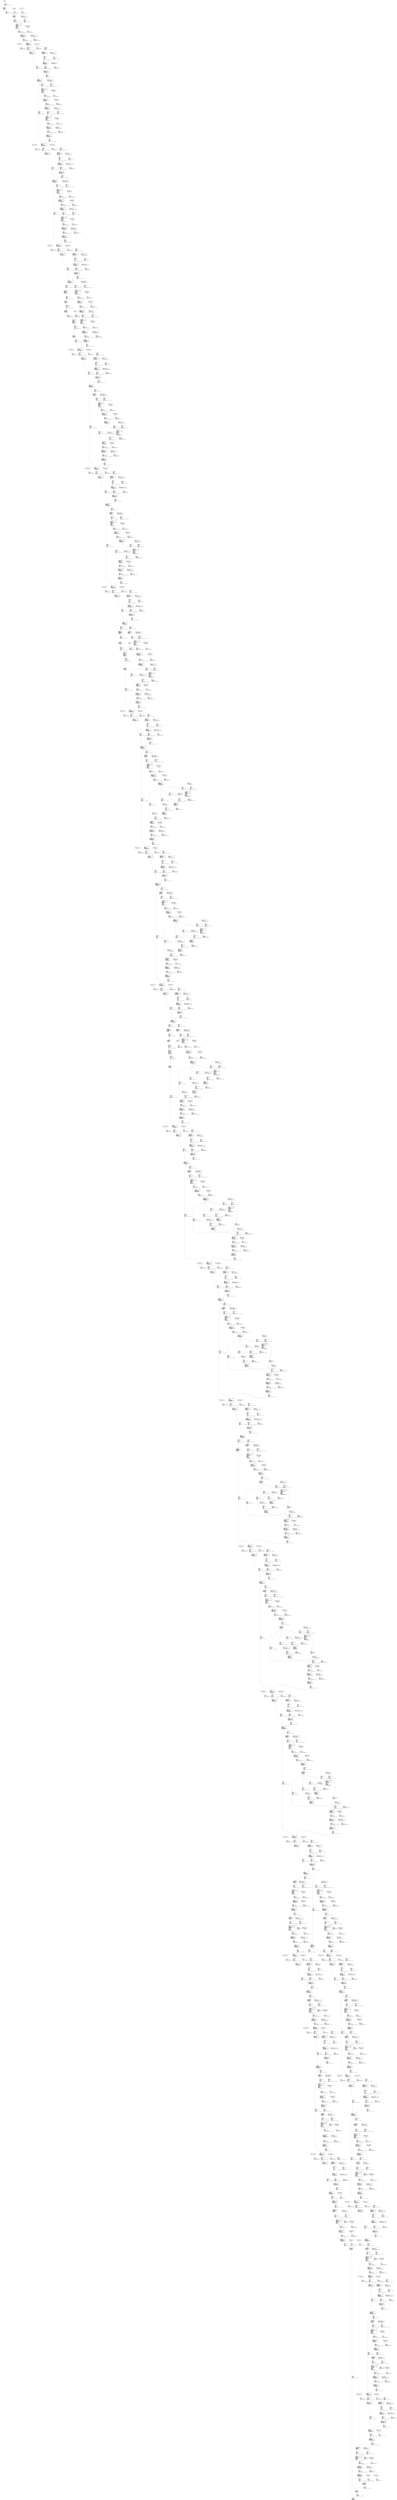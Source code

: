 digraph G {
graph [ fontsize=11 ];
node [ fontsize=11 ];
edge [ fontsize=10 ];
rankdir=BU
ranksep=1.5
nodesep=1
splines=spline
compound=true
Graphinfo [ label="" shape=plaintext, style=rounded, color=black, fontname="Arial-Bold" ];
Conv2D_141_weights_inflated_453 [ label="{ { <i0> 0} |  [554]\lConv2D_141_weights_inflated_453\l(bytes=4608 , 0.71% of total)\l\l -0.0290201 -0.0483668 -0.106407 0.00967335 ... | { <o0> 0} }", shape=record, color=black, style=rounded  ] ;
PReLU_7_alpha [ label="{ { <i0> 0} |  [26]\lPReLU_7_alpha\l(bytes=16 , 0.0025% of total)\l\l 0.773307 0.626476 0.440491 -0.0293661 ... | { <o0> 0} }", shape=record, color=black, style=rounded  ] ;
Conv2D_134_mul_scale_242 [ label="{ { <i0> 0} |  [528]\lConv2D_134_mul_scale_242\l(bytes=2 , 0.00031% of total)\l\l 0.000465777 | { <o0> 0} }", shape=record, color=black, style=rounded  ] ;
PReLU_41_3_relu_x_activ_ROM1 [ label="{ { <i0> 0} |  [1083]\lPReLU_41_3_relu_x_activ_ROM1\l 0 0 -11264 0 ... | { <o0> 0} }", shape=record, color=black, style=rounded  ] ;
PReLU_41_3_relu_x_activ_ROM0 [ label="{ { <i0> 0} |  [1082]\lPReLU_41_3_relu_x_activ_ROM0\l 0 0 0 0 ... | { <o0> 0} }", shape=record, color=black, style=rounded  ] ;
PReLU_41_alpha_bc_32_1623 [ label="{ { <i0> 0} |  [1084]\lPReLU_41_alpha_bc_32_1623\l -100341080 -87434853 -80578420 -89451451 ... | { <o0> 0} }", shape=record, color=black, style=rounded  ] ;
Conv2D_21_mul_scale_62 [ label="{ { <i0> 0} |  [89]\lConv2D_21_mul_scale_62\l(bytes=2 , 0.00031% of total)\l\l 0.00233809 | { <o0> 0} }", shape=record, color=black, style=rounded  ] ;
Conv2D_162_mul_scale_287 [ label="{ { <i0> 0} |  [641]\lConv2D_162_mul_scale_287\l(bytes=2 , 0.00031% of total)\l\l 0.00122436 | { <o0> 0} }", shape=record, color=black, style=rounded  ] ;
Conv2D_176_weights_inflated_459 [ label="{ { <i0> 0} |  [702]\lConv2D_176_weights_inflated_459\l(bytes=1152 , 0.18% of total)\l\l 0.347526 -0.74038 0.0151098 0.521288 ... | { <o0> 0} }", shape=record, color=black, style=rounded  ] ;
Conv2D_100_weights_inflated_445 [ label="{ { <i0> 0} |  [385]\lConv2D_100_weights_inflated_445\l(bytes=2304 , 0.35% of total)\l\l 0.0424689 0.0707816 0.19111 -0.0637034 ... | { <o0> 0} }", shape=record, color=black, style=rounded  ] ;
Conv2D_113_mul_scale_206 [ label="{ { <i0> 0} |  [443]\lConv2D_113_mul_scale_206\l(bytes=2 , 0.00031% of total)\l\l 0.000395464 | { <o0> 0} }", shape=record, color=black, style=rounded  ] ;
PReLU_209_19_relu_x_activ_ROM1 [ label="{ { <i0> 0} |  [1149]\lPReLU_209_19_relu_x_activ_ROM1\l 0 0 -22784 0 ... | { <o0> 0} }", shape=record, color=black, style=rounded  ] ;
PReLU_209_19_relu_x_activ_ROM0 [ label="{ { <i0> 0} |  [1148]\lPReLU_209_19_relu_x_activ_ROM0\l 0 0 0 0 ... | { <o0> 0} }", shape=record, color=black, style=rounded  ] ;
Conv2D_190_mul_scale_341 [ label="{ { <i0> 0} |  [761]\lConv2D_190_mul_scale_341\l(bytes=2 , 0.00031% of total)\l\l 0.00140583 | { <o0> 0} }", shape=record, color=black, style=rounded  ] ;
PReLU_119_10_relu_x_activ_ROM1 [ label="{ { <i0> 0} |  [1111]\lPReLU_119_10_relu_x_activ_ROM1\l 0 0 -20992 0 ... | { <o0> 0} }", shape=record, color=black, style=rounded  ] ;
PReLU_119_10_relu_x_activ_ROM0 [ label="{ { <i0> 0} |  [1110]\lPReLU_119_10_relu_x_activ_ROM0\l 0 0 0 0 ... | { <o0> 0} }", shape=record, color=black, style=rounded  ] ;
PReLU_129_alpha_bc_32_1687 [ label="{ { <i0> 0} |  [1116]\lPReLU_129_alpha_bc_32_1687\l -504870112 -531280701 -496673722 -476638102 ... | { <o0> 0} }", shape=record, color=black, style=rounded  ] ;
Conv2D_141_mul_scale_251 [ label="{ { <i0> 0} |  [556]\lConv2D_141_mul_scale_251\l(bytes=2 , 0.00031% of total)\l\l 0.00127443 | { <o0> 0} }", shape=record, color=black, style=rounded  ] ;
PReLU_109_9_relu_x_activ_ROM1 [ label="{ { <i0> 0} |  [1107]\lPReLU_109_9_relu_x_activ_ROM1\l 0 0 -23296 0 ... | { <o0> 0} }", shape=record, color=black, style=rounded  ] ;
PReLU_109_9_relu_x_activ_ROM0 [ label="{ { <i0> 0} |  [1106]\lPReLU_109_9_relu_x_activ_ROM0\l 0 0 0 0 ... | { <o0> 0} }", shape=record, color=black, style=rounded  ] ;
PReLU_233_alpha [ label="{ { <i0> 0} |  [943]\lPReLU_233_alpha\l(bytes=32 , 0.0049% of total)\l\l -0.0570866 -0.242618 0.849163 -0.135581 ... | { <o0> 0} }", shape=record, color=black, style=rounded  ] ;
PReLU_223_alpha [ label="{ { <i0> 0} |  [901]\lPReLU_223_alpha\l(bytes=32 , 0.0049% of total)\l\l -0.626169 0.294353 0.1445 0.524483 ... | { <o0> 0} }", shape=record, color=black, style=rounded  ] ;
PReLU_219_alpha [ label="{ { <i0> 0} |  [880]\lPReLU_219_alpha\l(bytes=128 , 0.02% of total)\l\l -0.609098 -0.229515 -0.0971026 -0.432548 ... | { <o0> 0} }", shape=record, color=black, style=rounded  ] ;
PReLU_209_alpha [ label="{ { <i0> 0} |  [838]\lPReLU_209_alpha\l(bytes=128 , 0.02% of total)\l\l 0.304238 -0.468058 0.0780097 0.218427 ... | { <o0> 0} }", shape=record, color=black, style=rounded  ] ;
PReLU_199_alpha [ label="{ { <i0> 0} |  [796]\lPReLU_199_alpha\l(bytes=128 , 0.02% of total)\l\l 0.280496 0.431533 0.32365 0.463898 ... | { <o0> 0} }", shape=record, color=black, style=rounded  ] ;
PReLU_185_alpha [ label="{ { <i0> 0} |  [739]\lPReLU_185_alpha\l(bytes=32 , 0.0049% of total)\l\l -0.0124416 -0.258162 -0.124416 -0.227058 ... | { <o0> 0} }", shape=record, color=black, style=rounded  ] ;
PReLU_175_alpha [ label="{ { <i0> 0} |  [697]\lPReLU_175_alpha\l(bytes=32 , 0.0049% of total)\l\l 0.11099 0.0554949 -0.107026 -0.118918 ... | { <o0> 0} }", shape=record, color=black, style=rounded  ] ;
PReLU_171_alpha [ label="{ { <i0> 0} |  [676]\lPReLU_171_alpha\l(bytes=128 , 0.02% of total)\l\l 0 -0.10187 -0.458415 0.292876 ... | { <o0> 0} }", shape=record, color=black, style=rounded  ] ;
PReLU_160_alpha [ label="{ { <i0> 0} |  [633]\lPReLU_160_alpha\l(bytes=128 , 0.02% of total)\l\l -0.175497 -0.1876 0.0242064 -0.217858 ... | { <o0> 0} }", shape=record, color=black, style=rounded  ] ;
PReLU_150_alpha [ label="{ { <i0> 0} |  [591]\lPReLU_150_alpha\l(bytes=128 , 0.02% of total)\l\l -0.296583 -0.562485 0.429534 0.439761 ... | { <o0> 0} }", shape=record, color=black, style=rounded  ] ;
PReLU_140_alpha [ label="{ { <i0> 0} |  [549]\lPReLU_140_alpha\l(bytes=128 , 0.02% of total)\l\l 0.130936 0.196404 0.465551 0.196404 ... | { <o0> 0} }", shape=record, color=black, style=rounded  ] ;
PReLU_129_alpha [ label="{ { <i0> 0} |  [506]\lPReLU_129_alpha\l(bytes=128 , 0.02% of total)\l\l -0.384781 -0.524264 -0.341493 -0.235678 ... | { <o0> 0} }", shape=record, color=black, style=rounded  ] ;
PReLU_119_alpha [ label="{ { <i0> 0} |  [464]\lPReLU_119_alpha\l(bytes=128 , 0.02% of total)\l\l -0.062327 -0.0287663 0.163009 -0.450672 ... | { <o0> 0} }", shape=record, color=black, style=rounded  ] ;
PReLU_109_alpha [ label="{ { <i0> 0} |  [422]\lPReLU_109_alpha\l(bytes=128 , 0.02% of total)\l\l -0.0168515 0.241538 0.15728 0.516778 ... | { <o0> 0} }", shape=record, color=black, style=rounded  ] ;
PReLU_185_17_relu_x_activ_ROM1 [ label="{ { <i0> 0} |  [1155]\lPReLU_185_17_relu_x_activ_ROM1\l 0 0 -28416 0 ... | { <o0> 0} }", shape=record, color=black, style=rounded  ] ;
PReLU_185_17_relu_x_activ_ROM0 [ label="{ { <i0> 0} |  [1154]\lPReLU_185_17_relu_x_activ_ROM0\l 0 0 0 0 ... | { <o0> 0} }", shape=record, color=black, style=rounded  ] ;
Conv2D_227_mul_scale_413 [ label="{ { <i0> 0} |  [922]\lConv2D_227_mul_scale_413\l(bytes=2 , 0.00031% of total)\l\l 0.000204739 | { <o0> 0} }", shape=record, color=black, style=rounded  ] ;
Conv2D_79_mul_scale_152 [ label="{ { <i0> 0} |  [311]\lConv2D_79_mul_scale_152\l(bytes=2 , 0.00031% of total)\l\l 0.00105822 | { <o0> 0} }", shape=record, color=black, style=rounded  ] ;
Conv2D_42_mul_scale_89 [ label="{ { <i0> 0} |  [165]\lConv2D_42_mul_scale_89\l(bytes=2 , 0.00031% of total)\l\l 0.00119706 | { <o0> 0} }", shape=record, color=black, style=rounded  ] ;
Conv2D_110_off_bias_202 [ label="{ { <i0> 0} |  [431]\lConv2D_110_off_bias_202\l(bytes=256 , 0.039% of total)\l\l 0 0 0 0 ... | { <o0> 0} }", shape=record, color=black, style=rounded  ] ;
Conv2D_18_off_bias_58 [ label="{ { <i0> 0} |  [77]\lConv2D_18_off_bias_58\l(bytes=32 , 0.0049% of total)\l\l 0 0 0 0 ... | { <o0> 0} }", shape=record, color=black, style=rounded  ] ;
PReLU_7_alpha_bc_32_1601 [ label="{ { <i0> 0} |  [1074]\lPReLU_7_alpha_bc_32_1601\l 633004 -283573 -1444572 -4377620 ... | { <o0> 0} }", shape=record, color=black, style=rounded  ] ;
Quantize_2_y_zero_point [ label="{ { <i0> 0} |  [3]\lQuantize_2_y_zero_point\l -1 | { <o0> 0} }", shape=record, color=black, style=rounded  ] ;
Conv2D_120_mul_scale_215 [ label="{ { <i0> 0} |  [471]\lConv2D_120_mul_scale_215\l(bytes=2 , 0.00031% of total)\l\l 0.000861743 | { <o0> 0} }", shape=record, color=black, style=rounded  ] ;
Conv2D_162_weights_inflated_457 [ label="{ { <i0> 0} |  [639]\lConv2D_162_weights_inflated_457\l(bytes=4608 , 0.71% of total)\l\l -0.295606 0.135819 -0.806925 0.0319574 ... | { <o0> 0} }", shape=record, color=black, style=rounded  ] ;
PReLU_140_alpha_bc_32_1696 [ label="{ { <i0> 0} |  [1121]\lPReLU_140_alpha_bc_32_1696\l -164497692 -155520426 -118613888 -155520426 ... | { <o0> 0} }", shape=record, color=black, style=rounded  ] ;
Conv2D_45_off_bias_103 [ label="{ { <i0> 0} |  [181]\lConv2D_45_off_bias_103\l(bytes=128 , 0.02% of total)\l\l 44080264 36987350 41267142 48179728 ... | { <o0> 0} }", shape=record, color=black, style=rounded  ] ;
Conv2D_45_mul_scale_98 [ label="{ { <i0> 0} |  [179]\lConv2D_45_mul_scale_98\l(bytes=2 , 0.00031% of total)\l\l 0.00182804 | { <o0> 0} }", shape=record, color=black, style=rounded  ] ;
PReLU_233_alpha_bc_32_1783 [ label="{ { <i0> 0} |  [1168]\lPReLU_233_alpha_bc_32_1783\l -160124050 -182977897 -48491794 -169792985 ... | { <o0> 0} }", shape=record, color=black, style=rounded  ] ;
Conv2D_113_off_bias_211 [ label="{ { <i0> 0} |  [445]\lConv2D_113_off_bias_211\l(bytes=512 , 0.079% of total)\l\l 18954580 1337469 5340890 17130171 ... | { <o0> 0} }", shape=record, color=black, style=rounded  ] ;
Pad_98_pad_kern_381 [ label="{ { <i0> 0} |  [1005]\lPad_98_pad_kern_381\l 1 1 1 1 ... | { <o0> 0} }", shape=record, color=black, style=rounded  ] ;
Dequantize_236_x_zero_point [ label="{ { <i0> 0} |  [958]\lDequantize_236_x_zero_point\l -67 | { <o0> 0} }", shape=record, color=black, style=rounded  ] ;
Dequantize_188_x_zero_point [ label="{ { <i0> 0} |  [754]\lDequantize_188_x_zero_point\l -112 | { <o0> 0} }", shape=record, color=black, style=rounded  ] ;
Conv2D_234_mul_scale_422 [ label="{ { <i0> 0} |  [950]\lConv2D_234_mul_scale_422\l(bytes=2 , 0.00031% of total)\l\l 0.000596994 | { <o0> 0} }", shape=record, color=black, style=rounded  ] ;
Conv2D_86_mul_scale_161 [ label="{ { <i0> 0} |  [339]\lConv2D_86_mul_scale_161\l(bytes=2 , 0.00031% of total)\l\l 0.000916643 | { <o0> 0} }", shape=record, color=black, style=rounded  ] ;
PReLU_51_4_relu_x_activ_ROM1 [ label="{ { <i0> 0} |  [1087]\lPReLU_51_4_relu_x_activ_ROM1\l 0 0 -19968 0 ... | { <o0> 0} }", shape=record, color=black, style=rounded  ] ;
PReLU_51_4_relu_x_activ_ROM0 [ label="{ { <i0> 0} |  [1086]\lPReLU_51_4_relu_x_activ_ROM0\l 0 0 0 0 ... | { <o0> 0} }", shape=record, color=black, style=rounded  ] ;
Conv2D_131_off_bias_238 [ label="{ { <i0> 0} |  [516]\lConv2D_131_off_bias_238\l(bytes=256 , 0.039% of total)\l\l 0 0 0 0 ... | { <o0> 0} }", shape=record, color=black, style=rounded  ] ;
Conv2D_42_weights_inflated_435 [ label="{ { <i0> 0} |  [163]\lConv2D_42_weights_inflated_435\l(bytes=1152 , 0.18% of total)\l\l -0.215943 -0.0657219 -0.0281665 0.178388 ... | { <o0> 0} }", shape=record, color=black, style=rounded  ] ;
Conv2D_66_off_bias_130 [ label="{ { <i0> 0} |  [257]\lConv2D_66_off_bias_130\l(bytes=64 , 0.0098% of total)\l\l 0 0 0 0 ... | { <o0> 0} }", shape=record, color=black, style=rounded  ] ;
Conv2D_134_off_bias_247 [ label="{ { <i0> 0} |  [530]\lConv2D_134_off_bias_247\l(bytes=512 , 0.079% of total)\l\l 14671349 28696529 35684358 41340648 ... | { <o0> 0} }", shape=record, color=black, style=rounded  ] ;
PReLU_119_alpha_bc_32_1679 [ label="{ { <i0> 0} |  [1112]\lPReLU_119_alpha_bc_32_1679\l -354877339 -348984195 -315309085 -423069437 ... | { <o0> 0} }", shape=record, color=black, style=rounded  ] ;
Conv2D_213_mul_scale_386 [ label="{ { <i0> 0} |  [859]\lConv2D_213_mul_scale_386\l(bytes=2 , 0.00031% of total)\l\l 0.000363952 | { <o0> 0} }", shape=record, color=black, style=rounded  ] ;
Conv2D_224_weights_inflated_467 [ label="{ { <i0> 0} |  [906]\lConv2D_224_weights_inflated_467\l(bytes=1152 , 0.18% of total)\l\l 0.11282 0.239742 0.260896 0.359613 ... | { <o0> 0} }", shape=record, color=black, style=rounded  ] ;
PReLU_223_21_relu_x_activ_ROM1 [ label="{ { <i0> 0} |  [1162]\lPReLU_223_21_relu_x_activ_ROM1\l 0 0 -18944 0 ... | { <o0> 0} }", shape=record, color=black, style=rounded  ] ;
PReLU_223_21_relu_x_activ_ROM0 [ label="{ { <i0> 0} |  [1161]\lPReLU_223_21_relu_x_activ_ROM0\l 0 0 0 0 ... | { <o0> 0} }", shape=record, color=black, style=rounded  ] ;
Conv2D_151_off_bias_274 [ label="{ { <i0> 0} |  [600]\lConv2D_151_off_bias_274\l(bytes=256 , 0.039% of total)\l\l 0 0 0 0 ... | { <o0> 0} }", shape=record, color=black, style=rounded  ] ;
Conv2D_200_off_bias_364 [ label="{ { <i0> 0} |  [805]\lConv2D_200_off_bias_364\l(bytes=256 , 0.039% of total)\l\l 0 0 0 0 ... | { <o0> 0} }", shape=record, color=black, style=rounded  ] ;
Conv2D_86_weights_inflated_443 [ label="{ { <i0> 0} |  [337]\lConv2D_86_weights_inflated_443\l(bytes=2304 , 0.35% of total)\l\l -0.361297 -0.237928 0.00881213 -0.2908 ... | { <o0> 0} }", shape=record, color=black, style=rounded  ] ;
PReLU_129_11_relu_x_activ_ROM1 [ label="{ { <i0> 0} |  [1115]\lPReLU_129_11_relu_x_activ_ROM1\l 0 0 -26368 0 ... | { <o0> 0} }", shape=record, color=black, style=rounded  ] ;
PReLU_129_11_relu_x_activ_ROM0 [ label="{ { <i0> 0} |  [1114]\lPReLU_129_11_relu_x_activ_ROM0\l 0 0 0 0 ... | { <o0> 0} }", shape=record, color=black, style=rounded  ] ;
PReLU_95_alpha [ label="{ { <i0> 0} |  [374]\lPReLU_95_alpha\l(bytes=64 , 0.0098% of total)\l\l 0.876953 0.00690514 -0.158818 -0.262395 ... | { <o0> 0} }", shape=record, color=black, style=rounded  ] ;
PReLU_85_alpha [ label="{ { <i0> 0} |  [332]\lPReLU_85_alpha\l(bytes=64 , 0.0098% of total)\l\l -0.231007 0.814941 -0.288759 0.404262 ... | { <o0> 0} }", shape=record, color=black, style=rounded  ] ;
PReLU_75_alpha [ label="{ { <i0> 0} |  [290]\lPReLU_75_alpha\l(bytes=64 , 0.0098% of total)\l\l 0.108452 -0.0542261 0.671048 0.277909 ... | { <o0> 0} }", shape=record, color=black, style=rounded  ] ;
PReLU_61_alpha [ label="{ { <i0> 0} |  [242]\lPReLU_61_alpha\l(bytes=32 , 0.0049% of total)\l\l -0.0280973 -0.463606 -0.47063 -0.0913163 ... | { <o0> 0} }", shape=record, color=black, style=rounded  ] ;
PReLU_51_alpha [ label="{ { <i0> 0} |  [200]\lPReLU_51_alpha\l(bytes=32 , 0.0049% of total)\l\l 0.0127684 0.00425612 0.349002 0.28516 ... | { <o0> 0} }", shape=record, color=black, style=rounded  ] ;
PReLU_41_alpha [ label="{ { <i0> 0} |  [158]\lPReLU_41_alpha\l(bytes=32 , 0.0049% of total)\l\l -0.342028 0.205217 0.49594 0.11971 ... | { <o0> 0} }", shape=record, color=black, style=rounded  ] ;
PReLU_27_alpha [ label="{ { <i0> 0} |  [110]\lPReLU_27_alpha\l(bytes=16 , 0.0025% of total)\l\l 0.106545 0.273022 0.126523 -0.326295 ... | { <o0> 0} }", shape=record, color=black, style=rounded  ] ;
PReLU_17_alpha [ label="{ { <i0> 0} |  [68]\lPReLU_17_alpha\l(bytes=16 , 0.0025% of total)\l\l -0.30423 0.206647 -0.729004 -0.384593 ... | { <o0> 0} }", shape=record, color=black, style=rounded  ] ;
Conv2D_18_weights_inflated_431 [ label="{ { <i0> 0} |  [73]\lConv2D_18_weights_inflated_431\l(bytes=576 , 0.088% of total)\l\l -0.115065 0.316429 0.220542 -0.671214 ... | { <o0> 0} }", shape=record, color=black, style=rounded  ] ;
Conv2D_69_off_bias_139 [ label="{ { <i0> 0} |  [271]\lConv2D_69_off_bias_139\l(bytes=256 , 0.039% of total)\l\l 29072764 39039776 34836819 38206689 ... | { <o0> 0} }", shape=record, color=black, style=rounded  ] ;
PReLU_219_20_relu_x_activ_ROM1 [ label="{ { <i0> 0} |  [1158]\lPReLU_219_20_relu_x_activ_ROM1\l 0 0 -25344 0 ... | { <o0> 0} }", shape=record, color=black, style=rounded  ] ;
PReLU_219_20_relu_x_activ_ROM0 [ label="{ { <i0> 0} |  [1157]\lPReLU_219_20_relu_x_activ_ROM0\l 0 0 0 0 ... | { <o0> 0} }", shape=record, color=black, style=rounded  ] ;
Conv2D_86_off_bias_166 [ label="{ { <i0> 0} |  [341]\lConv2D_86_off_bias_166\l(bytes=128 , 0.02% of total)\l\l 0 0 0 0 ... | { <o0> 0} }", shape=record, color=black, style=rounded  ] ;
Conv2D_154_off_bias_283 [ label="{ { <i0> 0} |  [614]\lConv2D_154_off_bias_283\l(bytes=512 , 0.079% of total)\l\l 25787779 29110983 -14075969 18288513 ... | { <o0> 0} }", shape=record, color=black, style=rounded  ] ;
Conv2D_203_off_bias_373 [ label="{ { <i0> 0} |  [819]\lConv2D_203_off_bias_373\l(bytes=512 , 0.079% of total)\l\l 52268361 18324459 40732803 111813972 ... | { <o0> 0} }", shape=record, color=black, style=rounded  ] ;
PReLU_223_alpha_bc_32_1774 [ label="{ { <i0> 0} |  [1163]\lPReLU_223_alpha_bc_32_1774\l -391036183 -272462490 -291765184 -242819067 ... | { <o0> 0} }", shape=record, color=black, style=rounded  ] ;
Conv2D_8_off_bias_40 [ label="{ { <i0> 0} |  [35]\lConv2D_8_off_bias_40\l(bytes=32 , 0.0049% of total)\l\l 0 0 0 0 ... | { <o0> 0} }", shape=record, color=black, style=rounded  ] ;
Conv2D_103_mul_scale_188 [ label="{ { <i0> 0} |  [401]\lConv2D_103_mul_scale_188\l(bytes=2 , 0.00031% of total)\l\l 0.000569308 | { <o0> 0} }", shape=record, color=black, style=rounded  ] ;
Conv2D_220_mul_scale_395 [ label="{ { <i0> 0} |  [887]\lConv2D_220_mul_scale_395\l(bytes=2 , 0.00031% of total)\l\l 0.000115131 | { <o0> 0} }", shape=record, color=black, style=rounded  ] ;
Conv2D_220_off_bias_400 [ label="{ { <i0> 0} |  [889]\lConv2D_220_off_bias_400\l(bytes=128 , 0.02% of total)\l\l 36002343 44842704 70114396 48744222 ... | { <o0> 0} }", shape=record, color=black, style=rounded  ] ;
Conv2D_172_off_bias_310 [ label="{ { <i0> 0} |  [685]\lConv2D_172_off_bias_310\l(bytes=128 , 0.02% of total)\l\l -42856126 66654821 -73850546 -61383607 ... | { <o0> 0} }", shape=record, color=black, style=rounded  ] ;
Conv2D_89_off_bias_175 [ label="{ { <i0> 0} |  [355]\lConv2D_89_off_bias_175\l(bytes=256 , 0.039% of total)\l\l 37809230 31480334 31150449 14973890 ... | { <o0> 0} }", shape=record, color=black, style=rounded  ] ;
Conv2D_210_weights_inflated_465 [ label="{ { <i0> 0} |  [843]\lConv2D_210_weights_inflated_465\l(bytes=4608 , 0.71% of total)\l\l 0.037986 0.151944 0.142447 -0.341874 ... | { <o0> 0} }", shape=record, color=black, style=rounded  ] ;
Conv2D_151_weights_inflated_455 [ label="{ { <i0> 0} |  [596]\lConv2D_151_weights_inflated_455\l(bytes=4608 , 0.71% of total)\l\l 0.153943 0.197927 -0.0549797 0.0109959 ... | { <o0> 0} }", shape=record, color=black, style=rounded  ] ;
Conv2D_131_mul_scale_233 [ label="{ { <i0> 0} |  [514]\lConv2D_131_mul_scale_233\l(bytes=2 , 0.00031% of total)\l\l 0.00089857 | { <o0> 0} }", shape=record, color=black, style=rounded  ] ;
Conv2D_154_mul_scale_278 [ label="{ { <i0> 0} |  [612]\lConv2D_154_mul_scale_278\l(bytes=2 , 0.00031% of total)\l\l 0.000605081 | { <o0> 0} }", shape=record, color=black, style=rounded  ] ;
Conv2D_69_mul_scale_134 [ label="{ { <i0> 0} |  [269]\lConv2D_69_mul_scale_134\l(bytes=2 , 0.00031% of total)\l\l 0.000650046 | { <o0> 0} }", shape=record, color=black, style=rounded  ] ;
PReLU_61_5_relu_x_activ_ROM1 [ label="{ { <i0> 0} |  [1091]\lPReLU_61_5_relu_x_activ_ROM1\l 0 0 -24320 0 ... | { <o0> 0} }", shape=record, color=black, style=rounded  ] ;
PReLU_61_5_relu_x_activ_ROM0 [ label="{ { <i0> 0} |  [1090]\lPReLU_61_5_relu_x_activ_ROM0\l 0 0 0 0 ... | { <o0> 0} }", shape=record, color=black, style=rounded  ] ;
Conv2D_190_off_bias_346 [ label="{ { <i0> 0} |  [763]\lConv2D_190_off_bias_346\l(bytes=256 , 0.039% of total)\l\l 0 0 0 0 ... | { <o0> 0} }", shape=record, color=black, style=rounded  ] ;
Conv2D_224_off_bias_409 [ label="{ { <i0> 0} |  [910]\lConv2D_224_off_bias_409\l(bytes=64 , 0.0098% of total)\l\l 0 0 0 0 ... | { <o0> 0} }", shape=record, color=black, style=rounded  ] ;
PReLU_27_alpha_bc_32_1615 [ label="{ { <i0> 0} |  [1080]\lPReLU_27_alpha_bc_32_1615\l -64375073 -86317924 -67008215 -7323661 ... | { <o0> 0} }", shape=record, color=black, style=rounded  ] ;
Conv2D_35_off_bias_85 [ label="{ { <i0> 0} |  [139]\lConv2D_35_off_bias_85\l(bytes=128 , 0.02% of total)\l\l 20571563 15398440 18139095 9432839 ... | { <o0> 0} }", shape=record, color=black, style=rounded  ] ;
PReLU_109_alpha_bc_32_1671 [ label="{ { <i0> 0} |  [1108]\lPReLU_109_alpha_bc_32_1671\l -385573047 -325905174 -345362089 -262345917 ... | { <o0> 0} }", shape=record, color=black, style=rounded  ] ;
Conv2D_176_off_bias_319 [ label="{ { <i0> 0} |  [706]\lConv2D_176_off_bias_319\l(bytes=64 , 0.0098% of total)\l\l 0 0 0 0 ... | { <o0> 0} }", shape=record, color=black, style=rounded  ] ;
Conv2D_110_weights_inflated_447 [ label="{ { <i0> 0} |  [427]\lConv2D_110_weights_inflated_447\l(bytes=4608 , 0.71% of total)\l\l -0.109552 -0.0486897 0.377345 -0.109552 ... | { <o0> 0} }", shape=record, color=black, style=rounded  ] ;
Conv2D_110_mul_scale_197 [ label="{ { <i0> 0} |  [429]\lConv2D_110_mul_scale_197\l(bytes=2 , 0.00031% of total)\l\l 0.000943001 | { <o0> 0} }", shape=record, color=black, style=rounded  ] ;
Conv2D_193_off_bias_355 [ label="{ { <i0> 0} |  [777]\lConv2D_193_off_bias_355\l(bytes=512 , 0.079% of total)\l\l 9139401 -9007700 7858430 11567148 ... | { <o0> 0} }", shape=record, color=black, style=rounded  ] ;
Conv2D_227_off_bias_418 [ label="{ { <i0> 0} |  [924]\lConv2D_227_off_bias_418\l(bytes=128 , 0.02% of total)\l\l 44056803 27314680 118762864 28174413 ... | { <o0> 0} }", shape=record, color=black, style=rounded  ] ;
PReLU_171_alpha_bc_32_1731 [ label="{ { <i0> 0} |  [1140]\lPReLU_171_alpha_bc_32_1731\l -126877696 -136722706 -171180239 -98573294 ... | { <o0> 0} }", shape=record, color=black, style=rounded  ] ;
Conv2D_179_off_bias_328 [ label="{ { <i0> 0} |  [720]\lConv2D_179_off_bias_328\l(bytes=128 , 0.02% of total)\l\l -7675229 -8459580 -8880451 -4499567 ... | { <o0> 0} }", shape=record, color=black, style=rounded  ] ;
Conv2D_11_mul_scale_44 [ label="{ { <i0> 0} |  [47]\lConv2D_11_mul_scale_44\l(bytes=2 , 0.00031% of total)\l\l 0.000830078 | { <o0> 0} }", shape=record, color=black, style=rounded  ] ;
Conv2D_179_mul_scale_323 [ label="{ { <i0> 0} |  [718]\lConv2D_179_mul_scale_323\l(bytes=2 , 0.00031% of total)\l\l 0.000272969 | { <o0> 0} }", shape=record, color=black, style=rounded  ] ;
Conv2D_4_weights [ label="{ { <i0> 0} |  [10]\lConv2D_4_weights\l(bytes=432 , 0.066% of total)\l\l 0.106576 0.329417 0.23253 0.145331 ... | { <o0> 0} }", shape=record, color=black, style=rounded  ] ;
Pad_64_pad_kern_249 [ label="{ { <i0> 0} |  [986]\lPad_64_pad_kern_249\l 1 1 1 1 ... | { <o0> 0} }", shape=record, color=black, style=rounded  ] ;
PReLU_233_22_relu_x_activ_ROM1 [ label="{ { <i0> 0} |  [1167]\lPReLU_233_22_relu_x_activ_ROM1\l 0 0 -18688 0 ... | { <o0> 0} }", shape=record, color=black, style=rounded  ] ;
PReLU_233_22_relu_x_activ_ROM0 [ label="{ { <i0> 0} |  [1166]\lPReLU_233_22_relu_x_activ_ROM0\l 0 0 0 0 ... | { <o0> 0} }", shape=record, color=black, style=rounded  ] ;
Conv2D_224_mul_scale_404 [ label="{ { <i0> 0} |  [908]\lConv2D_224_mul_scale_404\l(bytes=2 , 0.00031% of total)\l\l 0.000249515 | { <o0> 0} }", shape=record, color=black, style=rounded  ] ;
Conv2D_76_mul_scale_143 [ label="{ { <i0> 0} |  [297]\lConv2D_76_mul_scale_143\l(bytes=2 , 0.00031% of total)\l\l 0.0010395 | { <o0> 0} }", shape=record, color=black, style=rounded  ] ;
Conv2D_66_weights_inflated_439 [ label="{ { <i0> 0} |  [253]\lConv2D_66_weights_inflated_439\l(bytes=1152 , 0.18% of total)\l\l -0.429134 -0.388903 0.093873 -0.63029 ... | { <o0> 0} }", shape=record, color=black, style=rounded  ] ;
PReLU_75_6_relu_x_activ_ROM1 [ label="{ { <i0> 0} |  [1095]\lPReLU_75_6_relu_x_activ_ROM1\l 0 0 -16640 0 ... | { <o0> 0} }", shape=record, color=black, style=rounded  ] ;
PReLU_75_6_relu_x_activ_ROM0 [ label="{ { <i0> 0} |  [1094]\lPReLU_75_6_relu_x_activ_ROM0\l 0 0 0 0 ... | { <o0> 0} }", shape=record, color=black, style=rounded  ] ;
PReLU_140_12_relu_x_activ_ROM1 [ label="{ { <i0> 0} |  [1120]\lPReLU_140_12_relu_x_activ_ROM1\l 0 0 -22272 0 ... | { <o0> 0} }", shape=record, color=black, style=rounded  ] ;
PReLU_140_12_relu_x_activ_ROM0 [ label="{ { <i0> 0} |  [1119]\lPReLU_140_12_relu_x_activ_ROM0\l 0 0 0 0 ... | { <o0> 0} }", shape=record, color=black, style=rounded  ] ;
PReLU_95_alpha_bc_32_1663 [ label="{ { <i0> 0} |  [1104]\lPReLU_95_alpha_bc_32_1663\l -71609357 -121240915 -130694545 -136603064 ... | { <o0> 0} }", shape=record, color=black, style=rounded  ] ;
Input_0_out_0 [ label="{ { <i0> 0} |  [0]\lInput_0_out_0 | { <o0> 0} }", shape=record, color=black, style=rounded  ] ;
PReLU_171_15_relu_x_activ_ROM1 [ label="{ { <i0> 0} |  [1138]\lPReLU_171_15_relu_x_activ_ROM1\l 0 0 -30976 0 ... | { <o0> 0} }", shape=record, color=black, style=rounded  ] ;
PReLU_171_15_relu_x_activ_ROM0 [ label="{ { <i0> 0} |  [1137]\lPReLU_171_15_relu_x_activ_ROM0\l 0 0 0 0 ... | { <o0> 0} }", shape=record, color=black, style=rounded  ] ;
Conv2D_203_mul_scale_368 [ label="{ { <i0> 0} |  [817]\lConv2D_203_mul_scale_368\l(bytes=2 , 0.00031% of total)\l\l 0.000416825 | { <o0> 0} }", shape=record, color=black, style=rounded  ] ;
Conv2D_55_mul_scale_116 [ label="{ { <i0> 0} |  [221]\lConv2D_55_mul_scale_116\l(bytes=2 , 0.00031% of total)\l\l 0.00171324 | { <o0> 0} }", shape=record, color=black, style=rounded  ] ;
PReLU_17_1_relu_x_activ_ROM1 [ label="{ { <i0> 0} |  [1076]\lPReLU_17_1_relu_x_activ_ROM1\l 0 0 -22784 0 ... | { <o0> 0} }", shape=record, color=black, style=rounded  ] ;
PReLU_17_1_relu_x_activ_ROM0 [ label="{ { <i0> 0} |  [1075]\lPReLU_17_1_relu_x_activ_ROM0\l 0 0 0 0 ... | { <o0> 0} }", shape=record, color=black, style=rounded  ] ;
PReLU_219_alpha_bc_32_1766 [ label="{ { <i0> 0} |  [1159]\lPReLU_219_alpha_bc_32_1766\l -290452740 -238831121 -220823579 -266442685 ... | { <o0> 0} }", shape=record, color=black, style=rounded  ] ;
Dequantize_236_x_scale [ label="{ { <i0> 0} |  [957]\lDequantize_236_x_scale\l 0.839546 | { <o0> 0} }", shape=record, color=black, style=rounded  ] ;
Dequantize_188_x_scale [ label="{ { <i0> 0} |  [753]\lDequantize_188_x_scale\l 0.166032 | { <o0> 0} }", shape=record, color=black, style=rounded  ] ;
Conv2D_190_weights_inflated_461 [ label="{ { <i0> 0} |  [759]\lConv2D_190_weights_inflated_461\l(bytes=4608 , 0.71% of total)\l\l 0.348594 0.0458677 0.431156 0.0366941 ... | { <o0> 0} }", shape=record, color=black, style=rounded  ] ;
Conv2D_32_mul_scale_71 [ label="{ { <i0> 0} |  [123]\lConv2D_32_mul_scale_71\l(bytes=2 , 0.00031% of total)\l\l 0.00115327 | { <o0> 0} }", shape=record, color=black, style=rounded  ] ;
Conv2D_100_off_bias_184 [ label="{ { <i0> 0} |  [389]\lConv2D_100_off_bias_184\l(bytes=128 , 0.02% of total)\l\l 0 0 0 0 ... | { <o0> 0} }", shape=record, color=black, style=rounded  ] ;
Conv2D_186_mul_scale_332 [ label="{ { <i0> 0} |  [746]\lConv2D_186_mul_scale_332\l(bytes=2 , 0.00031% of total)\l\l 0.00046453 | { <o0> 0} }", shape=record, color=black, style=rounded  ] ;
PReLU_17_alpha_bc_32_1608 [ label="{ { <i0> 0} |  [1077]\lPReLU_17_alpha_bc_32_1608\l -197614020 -179196911 -212927122 -200511093 ... | { <o0> 0} }", shape=record, color=black, style=rounded  ] ;
Conv2D_131_weights_inflated_451 [ label="{ { <i0> 0} |  [512]\lConv2D_131_weights_inflated_451\l(bytes=4608 , 0.71% of total)\l\l 0.0690053 0.0887211 0.167584 0.177442 ... | { <o0> 0} }", shape=record, color=black, style=rounded  ] ;
Conv2D_18_mul_scale_53 [ label="{ { <i0> 0} |  [75]\lConv2D_18_mul_scale_53\l(bytes=2 , 0.00031% of total)\l\l 0.0011546 | { <o0> 0} }", shape=record, color=black, style=rounded  ] ;
Conv2D_52_weights_inflated_437 [ label="{ { <i0> 0} |  [205]\lConv2D_52_weights_inflated_437\l(bytes=1152 , 0.18% of total)\l\l 0.0295045 0.26554 0.727777 -0.373724 ... | { <o0> 0} }", shape=record, color=black, style=rounded  ] ;
Conv2D_4_mul_scale_26 [ label="{ { <i0> 0} |  [12]\lConv2D_4_mul_scale_26\l(bytes=2 , 0.00031% of total)\l\l 7.599e-05 | { <o0> 0} }", shape=record, color=black, style=rounded  ] ;
Conv2D_35_mul_scale_80 [ label="{ { <i0> 0} |  [137]\lConv2D_35_mul_scale_80\l(bytes=2 , 0.00031% of total)\l\l 0.00138263 | { <o0> 0} }", shape=record, color=black, style=rounded  ] ;
Conv2D_103_off_bias_193 [ label="{ { <i0> 0} |  [403]\lConv2D_103_off_bias_193\l(bytes=512 , 0.079% of total)\l\l 56966067 26615821 26588626 5258240 ... | { <o0> 0} }", shape=record, color=black, style=rounded  ] ;
Conv2D_165_mul_scale_296 [ label="{ { <i0> 0} |  [655]\lConv2D_165_mul_scale_296\l(bytes=2 , 0.00031% of total)\l\l 0.000293858 | { <o0> 0} }", shape=record, color=black, style=rounded  ] ;
Conv2D_52_off_bias_112 [ label="{ { <i0> 0} |  [209]\lConv2D_52_off_bias_112\l(bytes=64 , 0.0098% of total)\l\l 0 0 0 0 ... | { <o0> 0} }", shape=record, color=black, style=rounded  ] ;
Conv2D_210_mul_scale_377 [ label="{ { <i0> 0} |  [845]\lConv2D_210_mul_scale_377\l(bytes=2 , 0.00031% of total)\l\l 0.00141043 | { <o0> 0} }", shape=record, color=black, style=rounded  ] ;
Conv2D_120_off_bias_220 [ label="{ { <i0> 0} |  [473]\lConv2D_120_off_bias_220\l(bytes=256 , 0.039% of total)\l\l 0 0 0 0 ... | { <o0> 0} }", shape=record, color=black, style=rounded  ] ;
PReLU_61_alpha_bc_32_1639 [ label="{ { <i0> 0} |  [1092]\lPReLU_61_alpha_bc_32_1639\l -201308858 -233539829 -234059684 -205987547 ... | { <o0> 0} }", shape=record, color=black, style=rounded  ] ;
Conv2D_8_mul_scale_35 [ label="{ { <i0> 0} |  [33]\lConv2D_8_mul_scale_35\l(bytes=2 , 0.00031% of total)\l\l 0.000876075 | { <o0> 0} }", shape=record, color=black, style=rounded  ] ;
Conv2D_193_mul_scale_350 [ label="{ { <i0> 0} |  [775]\lConv2D_193_mul_scale_350\l(bytes=2 , 0.00031% of total)\l\l 0.000483737 | { <o0> 0} }", shape=record, color=black, style=rounded  ] ;
PReLU_185_alpha_bc_32_1759 [ label="{ { <i0> 0} |  [1156]\lPReLU_185_alpha_bc_32_1759\l -468916219 -535048600 -499052494 -526677412 ... | { <o0> 0} }", shape=record, color=black, style=rounded  ] ;
Conv2D_55_off_bias_121 [ label="{ { <i0> 0} |  [223]\lConv2D_55_off_bias_121\l(bytes=128 , 0.02% of total)\l\l 19061405 25990375 16091846 27401832 ... | { <o0> 0} }", shape=record, color=black, style=rounded  ] ;
Conv2D_144_mul_scale_260 [ label="{ { <i0> 0} |  [570]\lConv2D_144_mul_scale_260\l(bytes=2 , 0.00031% of total)\l\l 0.000880049 | { <o0> 0} }", shape=record, color=black, style=rounded  ] ;
Conv2D_32_off_bias_76 [ label="{ { <i0> 0} |  [125]\lConv2D_32_off_bias_76\l(bytes=32 , 0.0049% of total)\l\l 0 0 0 0 ... | { <o0> 0} }", shape=record, color=black, style=rounded  ] ;
PReLU_85_alpha_bc_32_1655 [ label="{ { <i0> 0} |  [1100]\lPReLU_85_alpha_bc_32_1655\l -146464192 -110005803 -148477232 -124320753 ... | { <o0> 0} }", shape=record, color=black, style=rounded  ] ;
Conv2D_4_off_bias_31 [ label="{ { <i0> 0} |  [14]\lConv2D_4_off_bias_31\l(bytes=64 , 0.0098% of total)\l\l 17338211 -17114092 11848680 11643072 ... | { <o0> 0} }", shape=record, color=black, style=rounded  ] ;
Conv2D_123_off_bias_229 [ label="{ { <i0> 0} |  [487]\lConv2D_123_off_bias_229\l(bytes=512 , 0.079% of total)\l\l -11755650 -8693993 -19007265 6065390 ... | { <o0> 0} }", shape=record, color=black, style=rounded  ] ;
PReLU_85_7_relu_x_activ_ROM1 [ label="{ { <i0> 0} |  [1099]\lPReLU_85_7_relu_x_activ_ROM1\l 0 0 -16896 0 ... | { <o0> 0} }", shape=record, color=black, style=rounded  ] ;
PReLU_85_7_relu_x_activ_ROM0 [ label="{ { <i0> 0} |  [1098]\lPReLU_85_7_relu_x_activ_ROM0\l 0 0 0 0 ... | { <o0> 0} }", shape=record, color=black, style=rounded  ] ;
Conv2D_234_weights [ label="{ { <i0> 0} |  [948]\lConv2D_234_weights\l(bytes=404352 , 62% of total)\l\l 0.0818159 0.17532 -0.011688 -0.05844 ... | { <o0> 0} }", shape=record, color=black, style=rounded  ] ;
Conv2D_227_weights [ label="{ { <i0> 0} |  [920]\lConv2D_227_weights\l(bytes=1024 , 0.16% of total)\l\l 0.140848 0.205855 -0.146265 0.124596 ... | { <o0> 0} }", shape=record, color=black, style=rounded  ] ;
Conv2D_220_weights [ label="{ { <i0> 0} |  [885]\lConv2D_220_weights\l(bytes=4096 , 0.63% of total)\l\l 0.00380148 -0.00836326 -0.0152059 -0.0258501 ... | { <o0> 0} }", shape=record, color=black, style=rounded  ] ;
Conv2D_213_weights [ label="{ { <i0> 0} |  [857]\lConv2D_213_weights\l(bytes=16384 , 2.5% of total)\l\l 0.100809 0 -0.0378034 -0.0856876 ... | { <o0> 0} }", shape=record, color=black, style=rounded  ] ;
Conv2D_203_weights [ label="{ { <i0> 0} |  [815]\lConv2D_203_weights\l(bytes=16384 , 2.5% of total)\l\l 0.0416961 0.0301139 0.0115823 -0.0602278 ... | { <o0> 0} }", shape=record, color=black, style=rounded  ] ;
Conv2D_193_weights [ label="{ { <i0> 0} |  [773]\lConv2D_193_weights\l(bytes=16384 , 2.5% of total)\l\l 0.050689 -0.0728654 -0.0380167 0.0316806 ... | { <o0> 0} }", shape=record, color=black, style=rounded  ] ;
Conv2D_186_weights [ label="{ { <i0> 0} |  [744]\lConv2D_186_weights\l(bytes=288 , 0.044% of total)\l\l -0.364173 0.0885827 0.856299 0.127953 ... | { <o0> 0} }", shape=record, color=black, style=rounded  ] ;
Conv2D_179_weights [ label="{ { <i0> 0} |  [716]\lConv2D_179_weights\l(bytes=1024 , 0.16% of total)\l\l 0.24238 -0.0318921 0.0574057 -0.261515 ... | { <o0> 0} }", shape=record, color=black, style=rounded  ] ;
Conv2D_172_weights [ label="{ { <i0> 0} |  [681]\lConv2D_172_weights\l(bytes=4096 , 0.63% of total)\l\l -0.00265719 -0.0203718 -0.0318863 0.00885731 ... | { <o0> 0} }", shape=record, color=black, style=rounded  ] ;
Conv2D_165_weights [ label="{ { <i0> 0} |  [653]\lConv2D_165_weights\l(bytes=16384 , 2.5% of total)\l\l -0.00597472 -0.00149368 0.00149368 -0.0194178 ... | { <o0> 0} }", shape=record, color=black, style=rounded  ] ;
Conv2D_154_weights_4052 [ label="{ { <i0> 0} |  [610]\lConv2D_154_weights\l(bytes=16384 , 2.5% of total)\l\l -0.407457 0 0.0559255 -0.0479361 ... | { <o0> 0} }", shape=record, color=black, style=rounded  ] ;
Conv2D_154_weights_6988 [ label="{ { <i0> 0} |  [610]\lConv2D_154_weights\l(bytes=16384 , 2.5% of total)\l\l -0.407457 0 0.0559255 -0.0479361 ... | { <o0> 0} }", shape=record, color=black, style=rounded  ] ;
Conv2D_154_weights_6998 [ label="{ { <i0> 0} |  [610]\lConv2D_154_weights\l(bytes=16384 , 2.5% of total)\l\l -0.407457 0 0.0559255 -0.0479361 ... | { <o0> 0} }", shape=record, color=black, style=rounded  ] ;
Conv2D_154_weights_7008 [ label="{ { <i0> 0} |  [610]\lConv2D_154_weights\l(bytes=16384 , 2.5% of total)\l\l -0.407457 0 0.0559255 -0.0479361 ... | { <o0> 0} }", shape=record, color=black, style=rounded  ] ;
Conv2D_144_weights_3773 [ label="{ { <i0> 0} |  [568]\lConv2D_144_weights\l(bytes=16384 , 2.5% of total)\l\l -0.116749 0.0194582 0.00648607 0.0908049 ... | { <o0> 0} }", shape=record, color=black, style=rounded  ] ;
Conv2D_144_weights_6934 [ label="{ { <i0> 0} |  [568]\lConv2D_144_weights\l(bytes=16384 , 2.5% of total)\l\l -0.116749 0.0194582 0.00648607 0.0908049 ... | { <o0> 0} }", shape=record, color=black, style=rounded  ] ;
Conv2D_144_weights_6944 [ label="{ { <i0> 0} |  [568]\lConv2D_144_weights\l(bytes=16384 , 2.5% of total)\l\l -0.116749 0.0194582 0.00648607 0.0908049 ... | { <o0> 0} }", shape=record, color=black, style=rounded  ] ;
Conv2D_144_weights_6954 [ label="{ { <i0> 0} |  [568]\lConv2D_144_weights\l(bytes=16384 , 2.5% of total)\l\l -0.116749 0.0194582 0.00648607 0.0908049 ... | { <o0> 0} }", shape=record, color=black, style=rounded  ] ;
Conv2D_134_weights_3492 [ label="{ { <i0> 0} |  [526]\lConv2D_134_weights\l(bytes=16384 , 2.5% of total)\l\l -0.204467 -0.0538071 -0.104027 -0.10044 ... | { <o0> 0} }", shape=record, color=black, style=rounded  ] ;
Conv2D_134_weights_6880 [ label="{ { <i0> 0} |  [526]\lConv2D_134_weights\l(bytes=16384 , 2.5% of total)\l\l -0.204467 -0.0538071 -0.104027 -0.10044 ... | { <o0> 0} }", shape=record, color=black, style=rounded  ] ;
Conv2D_134_weights_6890 [ label="{ { <i0> 0} |  [526]\lConv2D_134_weights\l(bytes=16384 , 2.5% of total)\l\l -0.204467 -0.0538071 -0.104027 -0.10044 ... | { <o0> 0} }", shape=record, color=black, style=rounded  ] ;
Conv2D_134_weights_6900 [ label="{ { <i0> 0} |  [526]\lConv2D_134_weights\l(bytes=16384 , 2.5% of total)\l\l -0.204467 -0.0538071 -0.104027 -0.10044 ... | { <o0> 0} }", shape=record, color=black, style=rounded  ] ;
Conv2D_123_weights_3209 [ label="{ { <i0> 0} |  [483]\lConv2D_123_weights\l(bytes=16384 , 2.5% of total)\l\l -0.209173 0.2699 0 -0.10796 ... | { <o0> 0} }", shape=record, color=black, style=rounded  ] ;
Conv2D_123_weights_6826 [ label="{ { <i0> 0} |  [483]\lConv2D_123_weights\l(bytes=16384 , 2.5% of total)\l\l -0.209173 0.2699 0 -0.10796 ... | { <o0> 0} }", shape=record, color=black, style=rounded  ] ;
Conv2D_123_weights_6836 [ label="{ { <i0> 0} |  [483]\lConv2D_123_weights\l(bytes=16384 , 2.5% of total)\l\l -0.209173 0.2699 0 -0.10796 ... | { <o0> 0} }", shape=record, color=black, style=rounded  ] ;
Conv2D_123_weights_6846 [ label="{ { <i0> 0} |  [483]\lConv2D_123_weights\l(bytes=16384 , 2.5% of total)\l\l -0.209173 0.2699 0 -0.10796 ... | { <o0> 0} }", shape=record, color=black, style=rounded  ] ;
Conv2D_113_weights_2930 [ label="{ { <i0> 0} |  [441]\lConv2D_113_weights\l(bytes=16384 , 2.5% of total)\l\l -0.0994248 0.0248562 0.0298274 0.23862 ... | { <o0> 0} }", shape=record, color=black, style=rounded  ] ;
Conv2D_113_weights_6772 [ label="{ { <i0> 0} |  [441]\lConv2D_113_weights\l(bytes=16384 , 2.5% of total)\l\l -0.0994248 0.0248562 0.0298274 0.23862 ... | { <o0> 0} }", shape=record, color=black, style=rounded  ] ;
Conv2D_113_weights_6782 [ label="{ { <i0> 0} |  [441]\lConv2D_113_weights\l(bytes=16384 , 2.5% of total)\l\l -0.0994248 0.0248562 0.0298274 0.23862 ... | { <o0> 0} }", shape=record, color=black, style=rounded  ] ;
Conv2D_113_weights_6792 [ label="{ { <i0> 0} |  [441]\lConv2D_113_weights\l(bytes=16384 , 2.5% of total)\l\l -0.0994248 0.0248562 0.0298274 0.23862 ... | { <o0> 0} }", shape=record, color=black, style=rounded  ] ;
Conv2D_103_weights_2649 [ label="{ { <i0> 0} |  [399]\lConv2D_103_weights\l(bytes=8192 , 1.3% of total)\l\l -0.0925447 0.164524 0.140531 0.167951 ... | { <o0> 0} }", shape=record, color=black, style=rounded  ] ;
Conv2D_103_weights_6720 [ label="{ { <i0> 0} |  [399]\lConv2D_103_weights\l(bytes=8192 , 1.3% of total)\l\l -0.0925447 0.164524 0.140531 0.167951 ... | { <o0> 0} }", shape=record, color=black, style=rounded  ] ;
Conv2D_103_weights_6730 [ label="{ { <i0> 0} |  [399]\lConv2D_103_weights\l(bytes=8192 , 1.3% of total)\l\l -0.0925447 0.164524 0.140531 0.167951 ... | { <o0> 0} }", shape=record, color=black, style=rounded  ] ;
Conv2D_103_weights_6740 [ label="{ { <i0> 0} |  [399]\lConv2D_103_weights\l(bytes=8192 , 1.3% of total)\l\l -0.0925447 0.164524 0.140531 0.167951 ... | { <o0> 0} }", shape=record, color=black, style=rounded  ] ;
Conv2D_42_off_bias_94 [ label="{ { <i0> 0} |  [167]\lConv2D_42_off_bias_94\l(bytes=64 , 0.0098% of total)\l\l 0 0 0 0 ... | { <o0> 0} }", shape=record, color=black, style=rounded  ] ;
Conv2D_89_weights_2334 [ label="{ { <i0> 0} |  [351]\lConv2D_89_weights\l(bytes=4096 , 0.63% of total)\l\l 0.0901975 0.142813 0.0901975 -0.135296 ... | { <o0> 0} }", shape=record, color=black, style=rounded  ] ;
Conv2D_89_weights_6651 [ label="{ { <i0> 0} |  [351]\lConv2D_89_weights\l(bytes=4096 , 0.63% of total)\l\l 0.0901975 0.142813 0.0901975 -0.135296 ... | { <o0> 0} }", shape=record, color=black, style=rounded  ] ;
Conv2D_89_weights_6661 [ label="{ { <i0> 0} |  [351]\lConv2D_89_weights\l(bytes=4096 , 0.63% of total)\l\l 0.0901975 0.142813 0.0901975 -0.135296 ... | { <o0> 0} }", shape=record, color=black, style=rounded  ] ;
Conv2D_89_weights_6671 [ label="{ { <i0> 0} |  [351]\lConv2D_89_weights\l(bytes=4096 , 0.63% of total)\l\l 0.0901975 0.142813 0.0901975 -0.135296 ... | { <o0> 0} }", shape=record, color=black, style=rounded  ] ;
Conv2D_79_weights_2055 [ label="{ { <i0> 0} |  [309]\lConv2D_79_weights\l(bytes=4096 , 0.63% of total)\l\l -0.0557794 0 0.148745 0.13635 ... | { <o0> 0} }", shape=record, color=black, style=rounded  ] ;
Conv2D_79_weights_6599 [ label="{ { <i0> 0} |  [309]\lConv2D_79_weights\l(bytes=4096 , 0.63% of total)\l\l -0.0557794 0 0.148745 0.13635 ... | { <o0> 0} }", shape=record, color=black, style=rounded  ] ;
Conv2D_79_weights_6609 [ label="{ { <i0> 0} |  [309]\lConv2D_79_weights\l(bytes=4096 , 0.63% of total)\l\l -0.0557794 0 0.148745 0.13635 ... | { <o0> 0} }", shape=record, color=black, style=rounded  ] ;
Conv2D_79_weights_6619 [ label="{ { <i0> 0} |  [309]\lConv2D_79_weights\l(bytes=4096 , 0.63% of total)\l\l -0.0557794 0 0.148745 0.13635 ... | { <o0> 0} }", shape=record, color=black, style=rounded  ] ;
Conv2D_69_weights_1774 [ label="{ { <i0> 0} |  [267]\lConv2D_69_weights\l(bytes=2048 , 0.31% of total)\l\l 0.00908895 -0.106038 -0.218135 -0.0515041 ... | { <o0> 0} }", shape=record, color=black, style=rounded  ] ;
Conv2D_69_weights_6567 [ label="{ { <i0> 0} |  [267]\lConv2D_69_weights\l(bytes=2048 , 0.31% of total)\l\l 0.00908895 -0.106038 -0.218135 -0.0515041 ... | { <o0> 0} }", shape=record, color=black, style=rounded  ] ;
Conv2D_55_weights_1459 [ label="{ { <i0> 0} |  [219]\lConv2D_55_weights\l(bytes=1024 , 0.16% of total)\l\l 0.234306 -0.100417 -0.245463 0.156204 ... | { <o0> 0} }", shape=record, color=black, style=rounded  ] ;
Conv2D_55_weights_6518 [ label="{ { <i0> 0} |  [219]\lConv2D_55_weights\l(bytes=1024 , 0.16% of total)\l\l 0.234306 -0.100417 -0.245463 0.156204 ... | { <o0> 0} }", shape=record, color=black, style=rounded  ] ;
Conv2D_45_weights_1180 [ label="{ { <i0> 0} |  [177]\lConv2D_45_weights\l(bytes=1024 , 0.16% of total)\l\l 0.414597 -0.0318921 -0.165839 0.0127568 ... | { <o0> 0} }", shape=record, color=black, style=rounded  ] ;
Conv2D_45_weights_6486 [ label="{ { <i0> 0} |  [177]\lConv2D_45_weights\l(bytes=1024 , 0.16% of total)\l\l 0.414597 -0.0318921 -0.165839 0.0127568 ... | { <o0> 0} }", shape=record, color=black, style=rounded  ] ;
Conv2D_172_mul_scale_305 [ label="{ { <i0> 0} |  [683]\lConv2D_172_mul_scale_305\l(bytes=2 , 0.00031% of total)\l\l 0.000118684 | { <o0> 0} }", shape=record, color=black, style=rounded  ] ;
Conv2D_35_weights [ label="{ { <i0> 0} |  [135]\lConv2D_35_weights\l(bytes=512 , 0.079% of total)\l\l 0.14936 -0.0560101 0.154028 -0.01867 ... | { <o0> 0} }", shape=record, color=black, style=rounded  ] ;
Conv2D_21_weights [ label="{ { <i0> 0} |  [87]\lConv2D_21_weights\l(bytes=256 , 0.039% of total)\l\l 0.0212114 0.0141409 0.268678 -0.0282819 ... | { <o0> 0} }", shape=record, color=black, style=rounded  ] ;
Conv2D_11_weights [ label="{ { <i0> 0} |  [45]\lConv2D_11_weights\l(bytes=256 , 0.039% of total)\l\l -0.158022 0.206116 -0.13054 -0.0343527 ... | { <o0> 0} }", shape=record, color=black, style=rounded  ] ;
Conv2D_100_mul_scale_179 [ label="{ { <i0> 0} |  [387]\lConv2D_100_mul_scale_179\l(bytes=2 , 0.00031% of total)\l\l 0.000687671 | { <o0> 0} }", shape=record, color=black, style=rounded  ] ;
PReLU_150_13_relu_x_activ_ROM1 [ label="{ { <i0> 0} |  [1125]\lPReLU_150_13_relu_x_activ_ROM1\l 0 0 -23808 0 ... | { <o0> 0} }", shape=record, color=black, style=rounded  ] ;
PReLU_150_13_relu_x_activ_ROM0 [ label="{ { <i0> 0} |  [1124]\lPReLU_150_13_relu_x_activ_ROM0\l 0 0 0 0 ... | { <o0> 0} }", shape=record, color=black, style=rounded  ] ;
PReLU_209_alpha_bc_32_1749 [ label="{ { <i0> 0} |  [1150]\lPReLU_209_alpha_bc_32_1749\l -141825242 -255602353 -175153891 -154467143 ... | { <o0> 0} }", shape=record, color=black, style=rounded  ] ;
Conv2D_141_off_bias_256 [ label="{ { <i0> 0} |  [558]\lConv2D_141_off_bias_256\l(bytes=256 , 0.039% of total)\l\l 0 0 0 0 ... | { <o0> 0} }", shape=record, color=black, style=rounded  ] ;
Conv2D_123_mul_scale_224 [ label="{ { <i0> 0} |  [485]\lConv2D_123_mul_scale_224\l(bytes=2 , 0.00031% of total)\l\l 0.000609605 | { <o0> 0} }", shape=record, color=black, style=rounded  ] ;
Conv2D_11_off_bias_49 [ label="{ { <i0> 0} |  [49]\lConv2D_11_off_bias_49\l(bytes=64 , 0.0098% of total)\l\l -1821654 559740 1224203 -3174829 ... | { <o0> 0} }", shape=record, color=black, style=rounded  ] ;
PReLU_27_2_relu_x_activ_ROM1 [ label="{ { <i0> 0} |  [1079]\lPReLU_27_2_relu_x_activ_ROM1\l 0 0 -6144 0 ... | { <o0> 0} }", shape=record, color=black, style=rounded  ] ;
PReLU_27_2_relu_x_activ_ROM0 [ label="{ { <i0> 0} |  [1078]\lPReLU_27_2_relu_x_activ_ROM0\l 0 0 0 0 ... | { <o0> 0} }", shape=record, color=black, style=rounded  ] ;
Conv2D_21_off_bias_67 [ label="{ { <i0> 0} |  [91]\lConv2D_21_off_bias_67\l(bytes=64 , 0.0098% of total)\l\l 64421088 62411663 63599051 56242227 ... | { <o0> 0} }", shape=record, color=black, style=rounded  ] ;
Conv2D_76_off_bias_148 [ label="{ { <i0> 0} |  [299]\lConv2D_76_off_bias_148\l(bytes=128 , 0.02% of total)\l\l 0 0 0 0 ... | { <o0> 0} }", shape=record, color=black, style=rounded  ] ;
Conv2D_144_off_bias_265 [ label="{ { <i0> 0} |  [572]\lConv2D_144_off_bias_265\l(bytes=512 , 0.079% of total)\l\l 22511010 38844700 -24685577 30444517 ... | { <o0> 0} }", shape=record, color=black, style=rounded  ] ;
Conv2D_151_mul_scale_269 [ label="{ { <i0> 0} |  [598]\lConv2D_151_mul_scale_269\l(bytes=2 , 0.00031% of total)\l\l 0.00158226 | { <o0> 0} }", shape=record, color=black, style=rounded  ] ;
Conv2D_66_mul_scale_125 [ label="{ { <i0> 0} |  [255]\lConv2D_66_mul_scale_125\l(bytes=2 , 0.00031% of total)\l\l 0.00069768 | { <o0> 0} }", shape=record, color=black, style=rounded  ] ;
PReLU_160_alpha_bc_32_1714 [ label="{ { <i0> 0} |  [1131]\lPReLU_160_alpha_bc_32_1714\l -495302482 -499088727 -432829429 -508554342 ... | { <o0> 0} }", shape=record, color=black, style=rounded  ] ;
Conv2D_89_mul_scale_170 [ label="{ { <i0> 0} |  [353]\lConv2D_89_mul_scale_170\l(bytes=2 , 0.00031% of total)\l\l 0.000985529 | { <o0> 0} }", shape=record, color=black, style=rounded  ] ;
Pad_30_pad_kern_117 [ label="{ { <i0> 0} |  [972]\lPad_30_pad_kern_117\l 1 1 1 1 ... | { <o0> 0} }", shape=record, color=black, style=rounded  ] ;
Conv2D_210_off_bias_382 [ label="{ { <i0> 0} |  [847]\lConv2D_210_off_bias_382\l(bytes=256 , 0.039% of total)\l\l 0 0 0 0 ... | { <o0> 0} }", shape=record, color=black, style=rounded  ] ;
Conv2D_32_weights_inflated_433 [ label="{ { <i0> 0} |  [121]\lConv2D_32_weights_inflated_433\l(bytes=576 , 0.088% of total)\l\l -0.204017 0.092735 0.102008 -0.695512 ... | { <o0> 0} }", shape=record, color=black, style=rounded  ] ;
PReLU_199_18_relu_x_activ_ROM1 [ label="{ { <i0> 0} |  [1136]\lPReLU_199_18_relu_x_activ_ROM1\l 0 0 -24064 0 ... | { <o0> 0} }", shape=record, color=black, style=rounded  ] ;
PReLU_199_18_relu_x_activ_ROM0 [ label="{ { <i0> 0} |  [1135]\lPReLU_199_18_relu_x_activ_ROM0\l 0 0 0 0 ... | { <o0> 0} }", shape=record, color=black, style=rounded  ] ;
Conv2D_162_off_bias_292 [ label="{ { <i0> 0} |  [643]\lConv2D_162_off_bias_292\l(bytes=256 , 0.039% of total)\l\l 0 0 0 0 ... | { <o0> 0} }", shape=record, color=black, style=rounded  ] ;
Conv2D_120_weights_inflated_449 [ label="{ { <i0> 0} |  [469]\lConv2D_120_weights_inflated_449\l(bytes=4608 , 0.71% of total)\l\l 0.0283511 0.122855 -0.0567021 -0.151206 ... | { <o0> 0} }", shape=record, color=black, style=rounded  ] ;
Conv2D_79_off_bias_157 [ label="{ { <i0> 0} |  [313]\lConv2D_79_off_bias_157\l(bytes=256 , 0.039% of total)\l\l 30256332 35753165 40568390 54145566 ... | { <o0> 0} }", shape=record, color=black, style=rounded  ] ;
PReLU_51_alpha_bc_32_1631 [ label="{ { <i0> 0} |  [1088]\lPReLU_51_alpha_bc_32_1631\l -164667106 -163940940 -193350676 -187904428 ... | { <o0> 0} }", shape=record, color=black, style=rounded  ] ;
PReLU_175_alpha_bc_32_1741 [ label="{ { <i0> 0} |  [1146]\lPReLU_175_alpha_bc_32_1741\l -266247007 -271535536 -287023369 -288156626 ... | { <o0> 0} }", shape=record, color=black, style=rounded  ] ;
Conv2D_213_off_bias_391 [ label="{ { <i0> 0} |  [861]\lConv2D_213_off_bias_391\l(bytes=512 , 0.079% of total)\l\l 25740886 45295654 35239332 79811201 ... | { <o0> 0} }", shape=record, color=black, style=rounded  ] ;
PReLU_75_alpha_bc_32_1647 [ label="{ { <i0> 0} |  [1096]\lPReLU_75_alpha_bc_32_1647\l -126442232 -141251205 -75227870 -111016220 ... | { <o0> 0} }", shape=record, color=black, style=rounded  ] ;
PReLU_199_alpha_bc_32_1729 [ label="{ { <i0> 0} |  [1139]\lPReLU_199_alpha_bc_32_1729\l -148951250 -123007614 -141538782 -117448263 ... | { <o0> 0} }", shape=record, color=black, style=rounded  ] ;
Conv2D_165_off_bias_301 [ label="{ { <i0> 0} |  [657]\lConv2D_165_off_bias_301\l(bytes=512 , 0.079% of total)\l\l 33691114 33520309 30184285 37982576 ... | { <o0> 0} }", shape=record, color=black, style=rounded  ] ;
Conv2D_176_mul_scale_314 [ label="{ { <i0> 0} |  [704]\lConv2D_176_mul_scale_314\l(bytes=2 , 0.00031% of total)\l\l 0.000299007 | { <o0> 0} }", shape=record, color=black, style=rounded  ] ;
PReLU_175_16_relu_x_activ_ROM1 [ label="{ { <i0> 0} |  [1145]\lPReLU_175_16_relu_x_activ_ROM1\l 0 0 -16896 0 ... | { <o0> 0} }", shape=record, color=black, style=rounded  ] ;
PReLU_175_16_relu_x_activ_ROM0 [ label="{ { <i0> 0} |  [1144]\lPReLU_175_16_relu_x_activ_ROM0\l 0 0 0 0 ... | { <o0> 0} }", shape=record, color=black, style=rounded  ] ;
Conv2D_76_weights_inflated_441 [ label="{ { <i0> 0} |  [295]\lConv2D_76_weights_inflated_441\l(bytes=2304 , 0.35% of total)\l\l -0.028997 -0.0193313 -0.299635 0.376961 ... | { <o0> 0} }", shape=record, color=black, style=rounded  ] ;
PReLU_95_8_relu_x_activ_ROM1 [ label="{ { <i0> 0} |  [1103]\lPReLU_95_8_relu_x_activ_ROM1\l 0 0 -14848 0 ... | { <o0> 0} }", shape=record, color=black, style=rounded  ] ;
PReLU_95_8_relu_x_activ_ROM0 [ label="{ { <i0> 0} |  [1102]\lPReLU_95_8_relu_x_activ_ROM0\l 0 0 0 0 ... | { <o0> 0} }", shape=record, color=black, style=rounded  ] ;
PReLU_7_0_relu_x_activ_ROM1 [ label="{ { <i0> 0} |  [1073]\lPReLU_7_0_relu_x_activ_ROM1\l 0 0 -512 0 ... | { <o0> 0} }", shape=record, color=black, style=rounded  ] ;
PReLU_7_0_relu_x_activ_ROM0 [ label="{ { <i0> 0} |  [1072]\lPReLU_7_0_relu_x_activ_ROM0\l 0 0 0 0 ... | { <o0> 0} }", shape=record, color=black, style=rounded  ] ;
Conv2D_234_zero_off_421 [ label="{ { <i0> 0} |  [946]\lConv2D_234_zero_off_421\l(bytes=1 , 0.00015% of total)\l\l 0 | { <o0> 0} }", shape=record, color=black, style=rounded  ] ;
Conv2D_186_zero_off_331 [ label="{ { <i0> 0} |  [742]\lConv2D_186_zero_off_331\l(bytes=1 , 0.00015% of total)\l\l 0 | { <o0> 0} }", shape=record, color=black, style=rounded  ] ;
Conv2D_200_mul_scale_359 [ label="{ { <i0> 0} |  [803]\lConv2D_200_mul_scale_359\l(bytes=2 , 0.00031% of total)\l\l 0.00137565 | { <o0> 0} }", shape=record, color=black, style=rounded  ] ;
Conv2D_52_mul_scale_107 [ label="{ { <i0> 0} |  [207]\lConv2D_52_mul_scale_107\l(bytes=2 , 0.00031% of total)\l\l 0.000901895 | { <o0> 0} }", shape=record, color=black, style=rounded  ] ;
Conv2D_234_off_bias_427 [ label="{ { <i0> 0} |  [952]\lConv2D_234_off_bias_427\l(bytes=2808 , 0.43% of total)\l\l 0.18865 0.235216 -0.0399986 0.180292 ... | { <o0> 0} }", shape=record, color=black, style=rounded  ] ;
PReLU_160_14_relu_x_activ_ROM1 [ label="{ { <i0> 0} |  [1130]\lPReLU_160_14_relu_x_activ_ROM1\l 0 0 -26880 0 ... | { <o0> 0} }", shape=record, color=black, style=rounded  ] ;
PReLU_160_14_relu_x_activ_ROM0 [ label="{ { <i0> 0} |  [1129]\lPReLU_160_14_relu_x_activ_ROM0\l 0 0 0 0 ... | { <o0> 0} }", shape=record, color=black, style=rounded  ] ;
Conv2D_186_off_bias_337 [ label="{ { <i0> 0} |  [748]\lConv2D_186_off_bias_337\l(bytes=2 , 0.00031% of total)\l\l -0.303338 | { <o0> 0} }", shape=record, color=black, style=rounded  ] ;
PReLU_150_alpha_bc_32_1705 [ label="{ { <i0> 0} |  [1126]\lPReLU_150_alpha_bc_32_1705\l -237287084 -275168140 -133842661 -132385697 ... | { <o0> 0} }", shape=record, color=black, style=rounded  ] ;
Conv2D_200_weights_inflated_463 [ label="{ { <i0> 0} |  [801]\lConv2D_200_weights_inflated_463\l(bytes=4608 , 0.71% of total)\l\l 0.0444451 -0.337783 -0.0533342 0.0888903 ... | { <o0> 0} }", shape=record, color=black, style=rounded  ] ;
Quantize_2_y_scale [ label="{ { <i0> 0} |  [2]\lQuantize_2_y_scale\l 0.00784314 | { <o0> 0} }", shape=record, color=black, style=rounded  ] ;
Conv2D_8_weights_inflated_429 [ label="{ { <i0> 0} |  [31]\lConv2D_8_weights_inflated_429\l(bytes=576 , 0.088% of total)\l\l -0.174213 0.195989 -0.391978 0.326649 ... | { <o0> 0} }", shape=record, color=black, style=rounded  ] ;
Transpose_1 [ label="{ { < i0>  0 S } | id=[1] tid=[239]\lTranspose_1\lkind=Transpose\lhw unit=NULL_UNIT\lperm is 0 3 1 2\l | { < o0>  0 M } }", shape=record, color=black, style=rounded  ] ;
Quantize_2 [ label="{ { < i0>  0 M  | < i1>  1 M  | < i2>  2 M } | id=[4] tid=[240]\lQuantize_2\lkind=QuantizeLinear\lhw unit=NULL_UNIT\l | { < o0>  0 M } }", shape=record, color=black, style=rounded  ] ;
Conv2D_4 [ label="{ { < i0>  0 M (no clone)  | < i1>  1 S } | id=[11] tid=[241]\lConv2D_4\lkind=Conv\lNUM_OPS = 7.96 MOPS( 7.6% of total )\lhw conf name=6c\lhw unit=CONV_ACC_V2\ldilations is 1 1\lgroup i 1\lkernel_shape is 3 3\lpads is 0 0 2 2\lstrides is 2 2\lConv_fsub f -1\lpad_constant_value f 0\l | { < o0>  0 S } }", shape=record, color=black, style=rounded  ] ;
Conv2D_4_mul_scale_27 [ label="{ { < i0>  0 S  | < i1>  1 P } | id=[13] tid=[242]\lConv2D_4_mul_scale_27\lkind=Mul\lNUM_OPS = 147.46 KOPS\lhw conf name=Scalar arithmetic unit\lhw unit=ARITH_ACC_V2\l | { < o0>  0 S } }", shape=record, color=black, style=rounded  ] ;
Conv2D_4_off_bias_29 [ label="{ { < i0>  0 S  | < i1>  1 P } | id=[15] tid=[243]\lConv2D_4_off_bias_29\lkind=Add\lNUM_OPS = 147.46 KOPS\lhw conf name=Scalar arithmetic unit\lhw unit=ARITH_ACC_V2\l | { < o0>  0 S } }", shape=record, color=black, style=rounded  ] ;
PReLU_7_0_relu_x [ label="{ { < i0>  0 S  | < i1>  1 P  | < i2>  2 P } | id=[22] tid=[244]\lPReLU_7_0_relu_x\lkind=Relu\lhw conf name=Scalar arithmetic unit\lhw unit=ACTIV_ACC_V2\l | { < o0>  0 S } }", shape=record, color=black, style=rounded  ] ;
PReLU_7_0_clip_x [ label="{ { < i0>  0 S } | id=[25] tid=[245]\lPReLU_7_0_clip_x\lkind=Clip\lhw conf name=Scalar arithmetic unit\lhw unit=ARITH_ACC_V2\lmin f -3.40282e+38\lmax f 0\l | { < o0>  0 S } }", shape=record, color=black, style=rounded  ] ;
PReLU_7_0_mul_x [ label="{ { < i0>  0 S  | < i1>  1 P } | id=[27] tid=[246]\lPReLU_7_0_mul_x\lkind=Mul\lNUM_OPS = 147.46 KOPS\lhw conf name=Scalar arithmetic unit\lhw unit=ARITH_ACC_V2\l | { < o0>  0 S } }", shape=record, color=black, style=rounded  ] ;
PReLU_7_0_mul_x_mul_sub2_ [ label="{ { < i0>  0 S  | < i1>  1 P } | id=[964] tid=[247]\lPReLU_7_0_mul_x_mul_sub2_\lkind=Add\lhw conf name=Scalar arithmetic unit\lhw unit=ARITH_ACC_V2\l | { < o0>  0 S } }", shape=record, color=black, style=rounded  ] ;
PReLU_7_0_add_x [ label="{ { < i0>  0 S  | < i1>  1 S } | id=[28] tid=[248]\lPReLU_7_0_add_x\lkind=Add\lNUM_OPS = 147.46 KOPS\lhw conf name=Scalar arithmetic unit\lhw unit=ARITH_ACC_V2\l | { < o0>  0 S } }", shape=record, color=black, style=rounded  ] ;
Conv2D_8 [ label="{ { < i0>  0 S  | < i1>  1 S } | id=[32] tid=[249]\lConv2D_8\lkind=Conv\lNUM_OPS = 10.62 MOPS( 10% of total )\lhw conf name=6b\lhw unit=CONV_ACC_V2\ldilations is 1 1\lgroup i 4\lkernel_shape is 3 3\lpads is 1 1 1 1\lstrides is 1 1\lConv_fsub f -2\lpad_constant_value f 0\l | { < o0>  0 S } }", shape=record, color=black, style=rounded  ] ;
Conv2D_8_mul_scale_36 [ label="{ { < i0>  0 S  | < i1>  1 P } | id=[34] tid=[250]\lConv2D_8_mul_scale_36\lkind=Mul\lNUM_OPS = 147.46 KOPS\lhw conf name=Scalar arithmetic unit\lhw unit=ARITH_ACC_V2\l | { < o0>  0 S } }", shape=record, color=black, style=rounded  ] ;
Conv2D_8_off_bias_38 [ label="{ { < i0>  0 S  | < i1>  1 P } | id=[36] tid=[251]\lConv2D_8_off_bias_38\lkind=Add\lNUM_OPS = 147.46 KOPS\lhw conf name=Scalar arithmetic unit\lhw unit=ARITH_ACC_V2\l | { < o0>  0 S } }", shape=record, color=black, style=rounded  ] ;
Conv2D_11 [ label="{ { < i0>  0 M (no clone)  | < i1>  1 S } | id=[46] tid=[252]\lConv2D_11\lkind=Conv\lNUM_OPS = 4.72 MOPS( 4.5% of total )\lhw conf name=5a\lhw unit=CONV_ACC_V2\ldilations is 1 1\lgroup i 1\lkernel_shape is 1 1\lpads is 0 0 0 0\lstrides is 1 1\lConv_fsub f 11\lpad_constant_value f 0\l | { < o0>  0 S } }", shape=record, color=black, style=rounded  ] ;
Conv2D_11_mul_scale_45 [ label="{ { < i0>  0 S  | < i1>  1 P } | id=[48] tid=[253]\lConv2D_11_mul_scale_45\lkind=Mul\lNUM_OPS = 147.46 KOPS\lhw conf name=Scalar arithmetic unit\lhw unit=ARITH_ACC_V2\l | { < o0>  0 S } }", shape=record, color=black, style=rounded  ] ;
Conv2D_11_off_bias_47 [ label="{ { < i0>  0 S  | < i1>  1 P } | id=[50] tid=[254]\lConv2D_11_off_bias_47\lkind=Add\lNUM_OPS = 147.46 KOPS\lhw conf name=Scalar arithmetic unit\lhw unit=ARITH_ACC_V2\l | { < o0>  0 S } }", shape=record, color=black, style=rounded  ] ;
Add_14 [ label="{ { < i0>  0 S  | < i1>  1 M } | id=[57] tid=[255]\lAdd_14\lkind=Add\lNUM_OPS = 147.46 KOPS\lhw conf name=Scalar arithmetic unit\lhw unit=ARITH_ACC_V2\l | { < o0>  0 S } }", shape=record, color=black, style=rounded  ] ;
PReLU_17_1_relu_x [ label="{ { < i0>  0 S  | < i1>  1 P  | < i2>  2 P } | id=[64] tid=[256]\lPReLU_17_1_relu_x\lkind=Relu\lhw conf name=Scalar arithmetic unit\lhw unit=ACTIV_ACC_V2\l | { < o0>  0 S } }", shape=record, color=black, style=rounded  ] ;
PReLU_17_1_clip_x [ label="{ { < i0>  0 S } | id=[67] tid=[257]\lPReLU_17_1_clip_x\lkind=Clip\lhw conf name=Scalar arithmetic unit\lhw unit=ARITH_ACC_V2\lmin f -3.40282e+38\lmax f 0\l | { < o0>  0 S } }", shape=record, color=black, style=rounded  ] ;
PReLU_17_1_mul_x [ label="{ { < i0>  0 S  | < i1>  1 P } | id=[69] tid=[258]\lPReLU_17_1_mul_x\lkind=Mul\lNUM_OPS = 147.46 KOPS\lhw conf name=Scalar arithmetic unit\lhw unit=ARITH_ACC_V2\l | { < o0>  0 S } }", shape=record, color=black, style=rounded  ] ;
PReLU_17_1_mul_x_mul_sub2_ [ label="{ { < i0>  0 S  | < i1>  1 P } | id=[967] tid=[259]\lPReLU_17_1_mul_x_mul_sub2_\lkind=Add\lhw conf name=Scalar arithmetic unit\lhw unit=ARITH_ACC_V2\l | { < o0>  0 S } }", shape=record, color=black, style=rounded  ] ;
PReLU_17_1_add_x [ label="{ { < i0>  0 S  | < i1>  1 S } | id=[70] tid=[260]\lPReLU_17_1_add_x\lkind=Add\lNUM_OPS = 147.46 KOPS\lhw conf name=Scalar arithmetic unit\lhw unit=ARITH_ACC_V2\l | { < o0>  0 S } }", shape=record, color=black, style=rounded  ] ;
Conv2D_18 [ label="{ { < i0>  0 S  | < i1>  1 S } | id=[74] tid=[261]\lConv2D_18\lkind=Conv\lNUM_OPS = 10.62 MOPS( 10% of total )\lhw conf name=6b\lhw unit=CONV_ACC_V2\ldilations is 1 1\lgroup i 4\lkernel_shape is 3 3\lpads is 1 1 1 1\lstrides is 1 1\lConv_fsub f -89\lpad_constant_value f 0\l | { < o0>  0 S } }", shape=record, color=black, style=rounded  ] ;
Conv2D_18_mul_scale_54 [ label="{ { < i0>  0 S  | < i1>  1 P } | id=[76] tid=[262]\lConv2D_18_mul_scale_54\lkind=Mul\lNUM_OPS = 147.46 KOPS\lhw conf name=Scalar arithmetic unit\lhw unit=ARITH_ACC_V2\l | { < o0>  0 S } }", shape=record, color=black, style=rounded  ] ;
Conv2D_18_off_bias_56 [ label="{ { < i0>  0 S  | < i1>  1 P } | id=[78] tid=[263]\lConv2D_18_off_bias_56\lkind=Add\lNUM_OPS = 147.46 KOPS\lhw conf name=Scalar arithmetic unit\lhw unit=ARITH_ACC_V2\l | { < o0>  0 S } }", shape=record, color=black, style=rounded  ] ;
Conv2D_21 [ label="{ { < i0>  0 M (no clone)  | < i1>  1 S } | id=[88] tid=[264]\lConv2D_21\lkind=Conv\lNUM_OPS = 4.72 MOPS( 4.5% of total )\lhw conf name=5a\lhw unit=CONV_ACC_V2\ldilations is 1 1\lgroup i 1\lkernel_shape is 1 1\lpads is 0 0 0 0\lstrides is 1 1\lConv_fsub f -7\lpad_constant_value f 0\l | { < o0>  0 S } }", shape=record, color=black, style=rounded  ] ;
Conv2D_21_mul_scale_63 [ label="{ { < i0>  0 S  | < i1>  1 P } | id=[90] tid=[265]\lConv2D_21_mul_scale_63\lkind=Mul\lNUM_OPS = 147.46 KOPS\lhw conf name=Scalar arithmetic unit\lhw unit=ARITH_ACC_V2\l | { < o0>  0 S } }", shape=record, color=black, style=rounded  ] ;
Conv2D_21_off_bias_65 [ label="{ { < i0>  0 S  | < i1>  1 P } | id=[92] tid=[266]\lConv2D_21_off_bias_65\lkind=Add\lNUM_OPS = 147.46 KOPS\lhw conf name=Scalar arithmetic unit\lhw unit=ARITH_ACC_V2\l | { < o0>  0 S } }", shape=record, color=black, style=rounded  ] ;
Add_24 [ label="{ { < i0>  0 S  | < i1>  1 M } | id=[99] tid=[267]\lAdd_24\lkind=Add\lNUM_OPS = 147.46 KOPS\lhw conf name=Scalar arithmetic unit\lhw unit=ARITH_ACC_V2\l | { < o0>  0 S } }", shape=record, color=black, style=rounded  ] ;
PReLU_27_2_relu_x [ label="{ { < i0>  0 S  | < i1>  1 P  | < i2>  2 P } | id=[106] tid=[268]\lPReLU_27_2_relu_x\lkind=Relu\lhw conf name=Scalar arithmetic unit\lhw unit=ACTIV_ACC_V2\l | { < o0>  0 S } }", shape=record, color=black, style=rounded  ] ;
PReLU_27_2_clip_x [ label="{ { < i0>  0 S } | id=[109] tid=[269]\lPReLU_27_2_clip_x\lkind=Clip\lhw conf name=Scalar arithmetic unit\lhw unit=ARITH_ACC_V2\lmin f -3.40282e+38\lmax f 0\l | { < o0>  0 S } }", shape=record, color=black, style=rounded  ] ;
PReLU_27_2_mul_x [ label="{ { < i0>  0 S  | < i1>  1 P } | id=[111] tid=[270]\lPReLU_27_2_mul_x\lkind=Mul\lNUM_OPS = 147.46 KOPS\lhw conf name=Scalar arithmetic unit\lhw unit=ARITH_ACC_V2\l | { < o0>  0 S } }", shape=record, color=black, style=rounded  ] ;
PReLU_27_2_mul_x_mul_sub2_ [ label="{ { < i0>  0 S  | < i1>  1 P } | id=[970] tid=[271]\lPReLU_27_2_mul_x_mul_sub2_\lkind=Sub\lhw conf name=Scalar arithmetic unit\lhw unit=ARITH_ACC_V2\l | { < o0>  0 S } }", shape=record, color=black, style=rounded  ] ;
PReLU_27_2_add_x [ label="{ { < i0>  0 S  | < i1>  1 S } | id=[112] tid=[272]\lPReLU_27_2_add_x\lkind=Add\lNUM_OPS = 147.46 KOPS\lhw conf name=Scalar arithmetic unit\lhw unit=ARITH_ACC_V2\l | { < o0>  0 S } }", shape=record, color=black, style=rounded  ] ;
MaxPool_28 [ label="{ { < i0>  0 S } | id=[113] tid=[273]\lMaxPool_28\lkind=MaxPool\lhw conf name=Pooling unit\lhw unit=POOL_ACC_V2\lkernel_shape is 2 2\lpads is 0 0 0 0\lstrides is 2 2\l | { < o0>  0 M } }", shape=record, color=black, style=rounded  ] ;
Conv2D_32 [ label="{ { < i0>  0 S  | < i1>  1 S } | id=[122] tid=[274]\lConv2D_32\lkind=Conv\lNUM_OPS = 2.65 MOPS( 2.5% of total )\lhw conf name=6c\lhw unit=CONV_ACC_V2\ldilations is 1 1\lgroup i 4\lkernel_shape is 3 3\lpads is 0 0 2 2\lstrides is 2 2\lConv_fsub f -48\lpad_constant_value f 0\l | { < o0>  0 S } }", shape=record, color=black, style=rounded  ] ;
Transpose_29 [ label="{ { < i0>  0 M } | id=[114] tid=[275]\lTranspose_29\lkind=Transpose\lhw unit=NULL_UNIT\lperm is 0 2 1 3\l | { < o0>  0 M } }", shape=record, color=black, style=rounded  ] ;
Conv2D_32_mul_scale_72 [ label="{ { < i0>  0 S  | < i1>  1 P } | id=[124] tid=[276]\lConv2D_32_mul_scale_72\lkind=Mul\lNUM_OPS = 36.86 KOPS\lhw conf name=Scalar arithmetic unit\lhw unit=ARITH_ACC_V2\l | { < o0>  0 S } }", shape=record, color=black, style=rounded  ] ;
Pad_30_conv_identity [ label="{ { < i0>  0 M } | id=[1081] tid=[277]\lPad_30_conv_identity\lkind=Identity\lhw conf name=\lhw unit=NULL_UNIT\l | { < o0>  0 M } }", shape=record, color=black, style=rounded  ] ;
Conv2D_32_off_bias_74 [ label="{ { < i0>  0 S  | < i1>  1 P } | id=[126] tid=[278]\lConv2D_32_off_bias_74\lkind=Add\lNUM_OPS = 36.86 KOPS\lhw conf name=Scalar arithmetic unit\lhw unit=ARITH_ACC_V2\l | { < o0>  0 S } }", shape=record, color=black, style=rounded  ] ;
Pad_30 [ label="{ { < i0>  0 M  | < i1>  1 S } | id=[117] tid=[279]\lPad_30\lkind=Conv\lhw conf name=3a\lhw unit=CONV_ACC_V2\lmode s constant\lpads is 0 0 16 0\lcrops is 0 0 0 0\lpad_constant_value f -48\lgroup i 48\lkernel_shape is 1 1\l | { < o0>  0 S } }", shape=record, color=black, style=rounded  ] ;
Conv2D_35 [ label="{ { < i0>  0 M (no clone)  | < i1>  1 S } | id=[136] tid=[280]\lConv2D_35\lkind=Conv\lNUM_OPS = 2.36 MOPS( 2.3% of total )\lhw conf name=5a\lhw unit=CONV_ACC_V2\ldilations is 1 1\lgroup i 1\lkernel_shape is 1 1\lpads is 0 0 0 0\lstrides is 1 1\lConv_fsub f -4\lpad_constant_value f 0\l | { < o0>  0 S } }", shape=record, color=black, style=rounded  ] ;
Transpose_31 [ label="{ { < i0>  0 M } | id=[118] tid=[281]\lTranspose_31\lkind=Transpose\lhw unit=NULL_UNIT\lperm is 0 2 1 3\l | { < o0>  0 M } }", shape=record, color=black, style=rounded  ] ;
Conv2D_35_mul_scale_81 [ label="{ { < i0>  0 S  | < i1>  1 P } | id=[138] tid=[282]\lConv2D_35_mul_scale_81\lkind=Mul\lNUM_OPS = 73.73 KOPS\lhw conf name=Scalar arithmetic unit\lhw unit=ARITH_ACC_V2\l | { < o0>  0 S } }", shape=record, color=black, style=rounded  ] ;
Conv2D_35_off_bias_83 [ label="{ { < i0>  0 S  | < i1>  1 P } | id=[140] tid=[283]\lConv2D_35_off_bias_83\lkind=Add\lNUM_OPS = 73.73 KOPS\lhw conf name=Scalar arithmetic unit\lhw unit=ARITH_ACC_V2\l | { < o0>  0 S } }", shape=record, color=black, style=rounded  ] ;
Add_38 [ label="{ { < i0>  0 S  | < i1>  1 M } | id=[147] tid=[284]\lAdd_38\lkind=Add\lNUM_OPS = 73.73 KOPS\lhw conf name=Scalar arithmetic unit\lhw unit=ARITH_ACC_V2\l | { < o0>  0 S } }", shape=record, color=black, style=rounded  ] ;
PReLU_41_3_relu_x [ label="{ { < i0>  0 S  | < i1>  1 P  | < i2>  2 P } | id=[154] tid=[285]\lPReLU_41_3_relu_x\lkind=Relu\lhw conf name=Scalar arithmetic unit\lhw unit=ACTIV_ACC_V2\l | { < o0>  0 S } }", shape=record, color=black, style=rounded  ] ;
PReLU_41_3_clip_x [ label="{ { < i0>  0 S } | id=[157] tid=[286]\lPReLU_41_3_clip_x\lkind=Clip\lhw conf name=Scalar arithmetic unit\lhw unit=ARITH_ACC_V2\lmin f -3.40282e+38\lmax f 0\l | { < o0>  0 S } }", shape=record, color=black, style=rounded  ] ;
PReLU_41_3_mul_x [ label="{ { < i0>  0 S  | < i1>  1 P } | id=[159] tid=[287]\lPReLU_41_3_mul_x\lkind=Mul\lNUM_OPS = 73.73 KOPS\lhw conf name=Scalar arithmetic unit\lhw unit=ARITH_ACC_V2\l | { < o0>  0 S } }", shape=record, color=black, style=rounded  ] ;
PReLU_41_3_mul_x_mul_sub2_ [ label="{ { < i0>  0 S  | < i1>  1 P } | id=[976] tid=[288]\lPReLU_41_3_mul_x_mul_sub2_\lkind=Add\lhw conf name=Scalar arithmetic unit\lhw unit=ARITH_ACC_V2\l | { < o0>  0 S } }", shape=record, color=black, style=rounded  ] ;
PReLU_41_3_add_x [ label="{ { < i0>  0 S  | < i1>  1 S } | id=[160] tid=[289]\lPReLU_41_3_add_x\lkind=Add\lNUM_OPS = 73.73 KOPS\lhw conf name=Scalar arithmetic unit\lhw unit=ARITH_ACC_V2\l | { < o0>  0 S } }", shape=record, color=black, style=rounded  ] ;
Conv2D_42_conv_identity [ label="{ { < i0>  0 M (no clone) } | id=[1085] tid=[290]\lConv2D_42_conv_identity\lkind=Identity\lhw conf name=\lhw unit=NULL_UNIT\l | { < o0>  0 M } }", shape=record, color=black, style=rounded  ] ;
Conv2D_42 [ label="{ { < i0>  0 M (no clone)  | < i1>  1 S } | id=[164] tid=[291]\lConv2D_42\lkind=Conv\lNUM_OPS = 5.31 MOPS( 5.1% of total )\lhw conf name=6b\lhw unit=CONV_ACC_V2\ldilations is 1 1\lgroup i 8\lkernel_shape is 3 3\lpads is 1 1 1 1\lstrides is 1 1\lConv_fsub f -44\lpad_constant_value f 0\l | { < o0>  0 S } }", shape=record, color=black, style=rounded  ] ;
Conv2D_42_mul_scale_90 [ label="{ { < i0>  0 S  | < i1>  1 P } | id=[166] tid=[292]\lConv2D_42_mul_scale_90\lkind=Mul\lNUM_OPS = 73.73 KOPS\lhw conf name=Scalar arithmetic unit\lhw unit=ARITH_ACC_V2\l | { < o0>  0 S } }", shape=record, color=black, style=rounded  ] ;
Conv2D_42_off_bias_92 [ label="{ { < i0>  0 S  | < i1>  1 P } | id=[168] tid=[293]\lConv2D_42_off_bias_92\lkind=Add\lNUM_OPS = 73.73 KOPS\lhw conf name=Scalar arithmetic unit\lhw unit=ARITH_ACC_V2\l | { < o0>  0 S } }", shape=record, color=black, style=rounded  ] ;
Conv2D_45 [ label="{ { < i0>  0 M (no clone)  | < i1>  1 S } | id=[178] tid=[294]\lConv2D_45\lkind=Conv\lNUM_OPS = 4.72 MOPS( 4.5% of total )\lhw conf name=5a\lhw unit=CONV_ACC_V2\ldilations is 1 1\lgroup i 1\lkernel_shape is 1 1\lpads is 0 0 0 0\lstrides is 1 1\lConv_fsub f -9\lpad_constant_value f 0\lConv_pipe_node_lead s Conv2D?45\l | { < o0>  0 S } }", shape=record, color=black, style=rounded  ] ;
Conv2D_45_ca_pipe_1 [ label="{ { < i0>  0 M (no clone)  | < i1>  1 S  | < i2>  2 S } | id=[978] tid=[295]\lConv2D_45_ca_pipe_1\lkind=Conv\lhw conf name=5a\lhw unit=CONV_ACC_V2\lConv_pipe_node s Conv2D?45\l | { < o0>  0 S } }", shape=record, color=black, style=rounded  ] ;
Conv2D_45_mul_scale_99 [ label="{ { < i0>  0 S  | < i1>  1 P } | id=[180] tid=[296]\lConv2D_45_mul_scale_99\lkind=Mul\lNUM_OPS = 73.73 KOPS\lhw conf name=Scalar arithmetic unit\lhw unit=ARITH_ACC_V2\l | { < o0>  0 S } }", shape=record, color=black, style=rounded  ] ;
Conv2D_45_off_bias_101 [ label="{ { < i0>  0 S  | < i1>  1 P } | id=[182] tid=[297]\lConv2D_45_off_bias_101\lkind=Add\lNUM_OPS = 73.73 KOPS\lhw conf name=Scalar arithmetic unit\lhw unit=ARITH_ACC_V2\l | { < o0>  0 S } }", shape=record, color=black, style=rounded  ] ;
Add_48 [ label="{ { < i0>  0 S  | < i1>  1 M } | id=[189] tid=[298]\lAdd_48\lkind=Add\lNUM_OPS = 73.73 KOPS\lhw conf name=Scalar arithmetic unit\lhw unit=ARITH_ACC_V2\l | { < o0>  0 S } }", shape=record, color=black, style=rounded  ] ;
PReLU_51_4_relu_x [ label="{ { < i0>  0 S  | < i1>  1 P  | < i2>  2 P } | id=[196] tid=[299]\lPReLU_51_4_relu_x\lkind=Relu\lhw conf name=Scalar arithmetic unit\lhw unit=ACTIV_ACC_V2\l | { < o0>  0 S } }", shape=record, color=black, style=rounded  ] ;
PReLU_51_4_clip_x [ label="{ { < i0>  0 S } | id=[199] tid=[300]\lPReLU_51_4_clip_x\lkind=Clip\lhw conf name=Scalar arithmetic unit\lhw unit=ARITH_ACC_V2\lmin f -3.40282e+38\lmax f 0\l | { < o0>  0 S } }", shape=record, color=black, style=rounded  ] ;
PReLU_51_4_mul_x [ label="{ { < i0>  0 S  | < i1>  1 P } | id=[201] tid=[301]\lPReLU_51_4_mul_x\lkind=Mul\lNUM_OPS = 73.73 KOPS\lhw conf name=Scalar arithmetic unit\lhw unit=ARITH_ACC_V2\l | { < o0>  0 S } }", shape=record, color=black, style=rounded  ] ;
PReLU_51_4_mul_x_mul_sub2_ [ label="{ { < i0>  0 S  | < i1>  1 P } | id=[980] tid=[302]\lPReLU_51_4_mul_x_mul_sub2_\lkind=Sub\lhw conf name=Scalar arithmetic unit\lhw unit=ARITH_ACC_V2\l | { < o0>  0 S } }", shape=record, color=black, style=rounded  ] ;
PReLU_51_4_add_x [ label="{ { < i0>  0 S  | < i1>  1 S } | id=[202] tid=[303]\lPReLU_51_4_add_x\lkind=Add\lNUM_OPS = 73.73 KOPS\lhw conf name=Scalar arithmetic unit\lhw unit=ARITH_ACC_V2\l | { < o0>  0 S } }", shape=record, color=black, style=rounded  ] ;
Conv2D_52_conv_identity [ label="{ { < i0>  0 M (no clone) } | id=[1089] tid=[304]\lConv2D_52_conv_identity\lkind=Identity\lhw conf name=\lhw unit=NULL_UNIT\l | { < o0>  0 M } }", shape=record, color=black, style=rounded  ] ;
Conv2D_52 [ label="{ { < i0>  0 M (no clone)  | < i1>  1 S } | id=[206] tid=[305]\lConv2D_52\lkind=Conv\lNUM_OPS = 5.31 MOPS( 5.1% of total )\lhw conf name=6b\lhw unit=CONV_ACC_V2\ldilations is 1 1\lgroup i 8\lkernel_shape is 3 3\lpads is 1 1 1 1\lstrides is 1 1\lConv_fsub f -78\lpad_constant_value f 0\l | { < o0>  0 S } }", shape=record, color=black, style=rounded  ] ;
Conv2D_52_mul_scale_108 [ label="{ { < i0>  0 S  | < i1>  1 P } | id=[208] tid=[306]\lConv2D_52_mul_scale_108\lkind=Mul\lNUM_OPS = 73.73 KOPS\lhw conf name=Scalar arithmetic unit\lhw unit=ARITH_ACC_V2\l | { < o0>  0 S } }", shape=record, color=black, style=rounded  ] ;
Conv2D_52_off_bias_110 [ label="{ { < i0>  0 S  | < i1>  1 P } | id=[210] tid=[307]\lConv2D_52_off_bias_110\lkind=Add\lNUM_OPS = 73.73 KOPS\lhw conf name=Scalar arithmetic unit\lhw unit=ARITH_ACC_V2\l | { < o0>  0 S } }", shape=record, color=black, style=rounded  ] ;
Conv2D_55 [ label="{ { < i0>  0 M (no clone)  | < i1>  1 S } | id=[220] tid=[308]\lConv2D_55\lkind=Conv\lNUM_OPS = 4.72 MOPS( 4.5% of total )\lhw conf name=5a\lhw unit=CONV_ACC_V2\ldilations is 1 1\lgroup i 1\lkernel_shape is 1 1\lpads is 0 0 0 0\lstrides is 1 1\lConv_fsub f -5\lpad_constant_value f 0\lConv_pipe_node_lead s Conv2D?55\l | { < o0>  0 S } }", shape=record, color=black, style=rounded  ] ;
Conv2D_55_ca_pipe_1 [ label="{ { < i0>  0 M (no clone)  | < i1>  1 S  | < i2>  2 S } | id=[982] tid=[309]\lConv2D_55_ca_pipe_1\lkind=Conv\lhw conf name=5a\lhw unit=CONV_ACC_V2\lConv_pipe_node s Conv2D?55\l | { < o0>  0 S } }", shape=record, color=black, style=rounded  ] ;
Conv2D_55_mul_scale_117 [ label="{ { < i0>  0 S  | < i1>  1 P } | id=[222] tid=[310]\lConv2D_55_mul_scale_117\lkind=Mul\lNUM_OPS = 73.73 KOPS\lhw conf name=Scalar arithmetic unit\lhw unit=ARITH_ACC_V2\l | { < o0>  0 S } }", shape=record, color=black, style=rounded  ] ;
Conv2D_55_off_bias_119 [ label="{ { < i0>  0 S  | < i1>  1 P } | id=[224] tid=[311]\lConv2D_55_off_bias_119\lkind=Add\lNUM_OPS = 73.73 KOPS\lhw conf name=Scalar arithmetic unit\lhw unit=ARITH_ACC_V2\l | { < o0>  0 S } }", shape=record, color=black, style=rounded  ] ;
Add_58 [ label="{ { < i0>  0 S  | < i1>  1 M } | id=[231] tid=[312]\lAdd_58\lkind=Add\lNUM_OPS = 73.73 KOPS\lhw conf name=Scalar arithmetic unit\lhw unit=ARITH_ACC_V2\l | { < o0>  0 S } }", shape=record, color=black, style=rounded  ] ;
PReLU_61_5_relu_x [ label="{ { < i0>  0 S  | < i1>  1 P  | < i2>  2 P } | id=[238] tid=[313]\lPReLU_61_5_relu_x\lkind=Relu\lhw conf name=Scalar arithmetic unit\lhw unit=ACTIV_ACC_V2\l | { < o0>  0 S } }", shape=record, color=black, style=rounded  ] ;
PReLU_61_5_clip_x [ label="{ { < i0>  0 S } | id=[241] tid=[314]\lPReLU_61_5_clip_x\lkind=Clip\lhw conf name=Scalar arithmetic unit\lhw unit=ARITH_ACC_V2\lmin f -3.40282e+38\lmax f 0\l | { < o0>  0 S } }", shape=record, color=black, style=rounded  ] ;
PReLU_61_5_mul_x [ label="{ { < i0>  0 S  | < i1>  1 P } | id=[243] tid=[315]\lPReLU_61_5_mul_x\lkind=Mul\lNUM_OPS = 73.73 KOPS\lhw conf name=Scalar arithmetic unit\lhw unit=ARITH_ACC_V2\l | { < o0>  0 S } }", shape=record, color=black, style=rounded  ] ;
PReLU_61_5_mul_x_mul_sub2_ [ label="{ { < i0>  0 S  | < i1>  1 P } | id=[984] tid=[316]\lPReLU_61_5_mul_x_mul_sub2_\lkind=Add\lhw conf name=Scalar arithmetic unit\lhw unit=ARITH_ACC_V2\l | { < o0>  0 S } }", shape=record, color=black, style=rounded  ] ;
PReLU_61_5_add_x [ label="{ { < i0>  0 S  | < i1>  1 S } | id=[244] tid=[317]\lPReLU_61_5_add_x\lkind=Add\lNUM_OPS = 73.73 KOPS\lhw conf name=Scalar arithmetic unit\lhw unit=ARITH_ACC_V2\l | { < o0>  0 S } }", shape=record, color=black, style=rounded  ] ;
MaxPool_62 [ label="{ { < i0>  0 S } | id=[245] tid=[318]\lMaxPool_62\lkind=MaxPool\lhw conf name=Pooling unit\lhw unit=POOL_ACC_V2\lkernel_shape is 2 2\lpads is 0 0 0 0\lstrides is 2 2\l | { < o0>  0 S } }", shape=record, color=black, style=rounded  ] ;
Conv2D_66_conv_identity [ label="{ { < i0>  0 M (no clone) } | id=[1093] tid=[319]\lConv2D_66_conv_identity\lkind=Identity\lhw conf name=\lhw unit=NULL_UNIT\l | { < o0>  0 M } }", shape=record, color=black, style=rounded  ] ;
Transpose_63 [ label="{ { < i0>  0 S } | id=[246] tid=[320]\lTranspose_63\lkind=Transpose\lhw unit=NULL_UNIT\lperm is 0 2 1 3\l | { < o0>  0 M } }", shape=record, color=black, style=rounded  ] ;
Conv2D_66 [ label="{ { < i0>  0 M (no clone)  | < i1>  1 S } | id=[254] tid=[321]\lConv2D_66\lkind=Conv\lNUM_OPS = 1.33 MOPS( 1.3% of total )\lhw conf name=6c\lhw unit=CONV_ACC_V2\ldilations is 1 1\lgroup i 8\lkernel_shape is 3 3\lpads is 0 0 2 2\lstrides is 2 2\lConv_fsub f -95\lpad_constant_value f 0\l | { < o0>  0 S } }", shape=record, color=black, style=rounded  ] ;
Pad_64 [ label="{ { < i0>  0 S  | < i1>  1 S } | id=[249] tid=[322]\lPad_64\lkind=Conv\lhw conf name=3a\lhw unit=CONV_ACC_V2\lmode s constant\lpads is 0 0 32 0\lcrops is 0 0 0 0\lpad_constant_value f -95\lgroup i 24\lkernel_shape is 1 1\l | { < o0>  0 S } }", shape=record, color=black, style=rounded  ] ;
Conv2D_66_mul_scale_126 [ label="{ { < i0>  0 S  | < i1>  1 P } | id=[256] tid=[323]\lConv2D_66_mul_scale_126\lkind=Mul\lNUM_OPS = 18.43 KOPS\lhw conf name=Scalar arithmetic unit\lhw unit=ARITH_ACC_V2\l | { < o0>  0 S } }", shape=record, color=black, style=rounded  ] ;
Transpose_65 [ label="{ { < i0>  0 M } | id=[250] tid=[324]\lTranspose_65\lkind=Transpose\lhw unit=NULL_UNIT\lperm is 0 2 1 3\l | { < o0>  0 M } }", shape=record, color=black, style=rounded  ] ;
Conv2D_66_off_bias_128 [ label="{ { < i0>  0 S  | < i1>  1 P } | id=[258] tid=[325]\lConv2D_66_off_bias_128\lkind=Add\lNUM_OPS = 18.43 KOPS\lhw conf name=Scalar arithmetic unit\lhw unit=ARITH_ACC_V2\l | { < o0>  0 S } }", shape=record, color=black, style=rounded  ] ;
Conv2D_69 [ label="{ { < i0>  0 M (no clone)  | < i1>  1 S } | id=[268] tid=[326]\lConv2D_69\lkind=Conv\lNUM_OPS = 2.36 MOPS( 2.3% of total )\lhw conf name=5a\lhw unit=CONV_ACC_V2\ldilations is 1 1\lgroup i 1\lkernel_shape is 1 1\lpads is 0 0 0 0\lstrides is 1 1\lConv_fsub f -16\lpad_constant_value f 0\lConv_pipe_node_lead s Conv2D?69\l | { < o0>  0 S } }", shape=record, color=black, style=rounded  ] ;
Conv2D_69_ca_pipe_1 [ label="{ { < i0>  0 M (no clone)  | < i1>  1 S  | < i2>  2 S } | id=[989] tid=[327]\lConv2D_69_ca_pipe_1\lkind=Conv\lhw conf name=5a\lhw unit=CONV_ACC_V2\lConv_pipe_node s Conv2D?69\l | { < o0>  0 S } }", shape=record, color=black, style=rounded  ] ;
Conv2D_69_mul_scale_135 [ label="{ { < i0>  0 S  | < i1>  1 P } | id=[270] tid=[328]\lConv2D_69_mul_scale_135\lkind=Mul\lNUM_OPS = 36.86 KOPS\lhw conf name=Scalar arithmetic unit\lhw unit=ARITH_ACC_V2\l | { < o0>  0 S } }", shape=record, color=black, style=rounded  ] ;
Conv2D_69_off_bias_137 [ label="{ { < i0>  0 S  | < i1>  1 P } | id=[272] tid=[329]\lConv2D_69_off_bias_137\lkind=Add\lNUM_OPS = 36.86 KOPS\lhw conf name=Scalar arithmetic unit\lhw unit=ARITH_ACC_V2\l | { < o0>  0 S } }", shape=record, color=black, style=rounded  ] ;
Add_72 [ label="{ { < i0>  0 S  | < i1>  1 M } | id=[279] tid=[330]\lAdd_72\lkind=Add\lNUM_OPS = 36.86 KOPS\lhw conf name=Scalar arithmetic unit\lhw unit=ARITH_ACC_V2\l | { < o0>  0 S } }", shape=record, color=black, style=rounded  ] ;
PReLU_75_6_relu_x [ label="{ { < i0>  0 S  | < i1>  1 P  | < i2>  2 P } | id=[286] tid=[331]\lPReLU_75_6_relu_x\lkind=Relu\lhw conf name=Scalar arithmetic unit\lhw unit=ACTIV_ACC_V2\l | { < o0>  0 S } }", shape=record, color=black, style=rounded  ] ;
PReLU_75_6_clip_x [ label="{ { < i0>  0 S } | id=[289] tid=[332]\lPReLU_75_6_clip_x\lkind=Clip\lhw conf name=Scalar arithmetic unit\lhw unit=ARITH_ACC_V2\lmin f -3.40282e+38\lmax f 0\l | { < o0>  0 S } }", shape=record, color=black, style=rounded  ] ;
PReLU_75_6_mul_x [ label="{ { < i0>  0 S  | < i1>  1 P } | id=[291] tid=[333]\lPReLU_75_6_mul_x\lkind=Mul\lNUM_OPS = 36.86 KOPS\lhw conf name=Scalar arithmetic unit\lhw unit=ARITH_ACC_V2\l | { < o0>  0 S } }", shape=record, color=black, style=rounded  ] ;
PReLU_75_6_mul_x_mul_sub2_ [ label="{ { < i0>  0 S  | < i1>  1 P } | id=[991] tid=[334]\lPReLU_75_6_mul_x_mul_sub2_\lkind=Add\lhw conf name=Scalar arithmetic unit\lhw unit=ARITH_ACC_V2\l | { < o0>  0 S } }", shape=record, color=black, style=rounded  ] ;
PReLU_75_6_add_x [ label="{ { < i0>  0 S  | < i1>  1 S } | id=[292] tid=[335]\lPReLU_75_6_add_x\lkind=Add\lNUM_OPS = 36.86 KOPS\lhw conf name=Scalar arithmetic unit\lhw unit=ARITH_ACC_V2\l | { < o0>  0 S } }", shape=record, color=black, style=rounded  ] ;
Conv2D_76_conv_identity [ label="{ { < i0>  0 M (no clone) } | id=[1097] tid=[336]\lConv2D_76_conv_identity\lkind=Identity\lhw conf name=\lhw unit=NULL_UNIT\l | { < o0>  0 M } }", shape=record, color=black, style=rounded  ] ;
Conv2D_76 [ label="{ { < i0>  0 M (no clone)  | < i1>  1 S } | id=[296] tid=[337]\lConv2D_76\lkind=Conv\lNUM_OPS = 2.65 MOPS( 2.5% of total )\lhw conf name=6b\lhw unit=CONV_ACC_V2\ldilations is 1 1\lgroup i 16\lkernel_shape is 3 3\lpads is 1 1 1 1\lstrides is 1 1\lConv_fsub f -65\lpad_constant_value f 0\l | { < o0>  0 S } }", shape=record, color=black, style=rounded  ] ;
Conv2D_76_mul_scale_144 [ label="{ { < i0>  0 S  | < i1>  1 P } | id=[298] tid=[338]\lConv2D_76_mul_scale_144\lkind=Mul\lNUM_OPS = 36.86 KOPS\lhw conf name=Scalar arithmetic unit\lhw unit=ARITH_ACC_V2\l | { < o0>  0 S } }", shape=record, color=black, style=rounded  ] ;
Conv2D_76_off_bias_146 [ label="{ { < i0>  0 S  | < i1>  1 P } | id=[300] tid=[339]\lConv2D_76_off_bias_146\lkind=Add\lNUM_OPS = 36.86 KOPS\lhw conf name=Scalar arithmetic unit\lhw unit=ARITH_ACC_V2\l | { < o0>  0 S } }", shape=record, color=black, style=rounded  ] ;
Conv2D_79 [ label="{ { < i0>  0 M (no clone)  | < i1>  1 S } | id=[310] tid=[340]\lConv2D_79\lkind=Conv\lNUM_OPS = 4.72 MOPS( 4.5% of total )\lhw conf name=5a\lhw unit=CONV_ACC_V2\ldilations is 1 1\lgroup i 1\lkernel_shape is 1 1\lpads is 0 0 0 0\lstrides is 1 1\lConv_fsub f 2\lpad_constant_value f 0\lConv_pipe_node_lead s Conv2D?79\l | { < o0>  0 S } }", shape=record, color=black, style=rounded  ] ;
Conv2D_79_ca_pipe_1 [ label="{ { < i0>  0 M (no clone)  | < i1>  1 S  | < i2>  2 S } | id=[993] tid=[341]\lConv2D_79_ca_pipe_1\lkind=Conv\lhw conf name=5a\lhw unit=CONV_ACC_V2\lConv_pipe_node s Conv2D?79\l | { < o0>  0 S } }", shape=record, color=black, style=rounded  ] ;
Conv2D_79_ca_pipe_2 [ label="{ { < i0>  0 M (no clone)  | < i1>  1 S  | < i2>  2 S } | id=[994] tid=[342]\lConv2D_79_ca_pipe_2\lkind=Conv\lhw conf name=5a\lhw unit=CONV_ACC_V2\lConv_pipe_node s Conv2D?79\l | { < o0>  0 S } }", shape=record, color=black, style=rounded  ] ;
Conv2D_79_ca_pipe_3 [ label="{ { < i0>  0 M (no clone)  | < i1>  1 S  | < i2>  2 S } | id=[995] tid=[343]\lConv2D_79_ca_pipe_3\lkind=Conv\lhw conf name=5a\lhw unit=CONV_ACC_V2\lConv_pipe_node s Conv2D?79\l | { < o0>  0 S } }", shape=record, color=black, style=rounded  ] ;
Conv2D_79_mul_scale_153 [ label="{ { < i0>  0 S  | < i1>  1 P } | id=[312] tid=[344]\lConv2D_79_mul_scale_153\lkind=Mul\lNUM_OPS = 36.86 KOPS\lhw conf name=Scalar arithmetic unit\lhw unit=ARITH_ACC_V2\l | { < o0>  0 S } }", shape=record, color=black, style=rounded  ] ;
Conv2D_79_off_bias_155 [ label="{ { < i0>  0 S  | < i1>  1 P } | id=[314] tid=[345]\lConv2D_79_off_bias_155\lkind=Add\lNUM_OPS = 36.86 KOPS\lhw conf name=Scalar arithmetic unit\lhw unit=ARITH_ACC_V2\l | { < o0>  0 S } }", shape=record, color=black, style=rounded  ] ;
Add_82 [ label="{ { < i0>  0 S  | < i1>  1 M } | id=[321] tid=[346]\lAdd_82\lkind=Add\lNUM_OPS = 36.86 KOPS\lhw conf name=Scalar arithmetic unit\lhw unit=ARITH_ACC_V2\l | { < o0>  0 S } }", shape=record, color=black, style=rounded  ] ;
PReLU_85_7_relu_x [ label="{ { < i0>  0 S  | < i1>  1 P  | < i2>  2 P } | id=[328] tid=[347]\lPReLU_85_7_relu_x\lkind=Relu\lhw conf name=Scalar arithmetic unit\lhw unit=ACTIV_ACC_V2\l | { < o0>  0 S } }", shape=record, color=black, style=rounded  ] ;
PReLU_85_7_clip_x [ label="{ { < i0>  0 S } | id=[331] tid=[348]\lPReLU_85_7_clip_x\lkind=Clip\lhw conf name=Scalar arithmetic unit\lhw unit=ARITH_ACC_V2\lmin f -3.40282e+38\lmax f 0\l | { < o0>  0 S } }", shape=record, color=black, style=rounded  ] ;
PReLU_85_7_mul_x [ label="{ { < i0>  0 S  | < i1>  1 P } | id=[333] tid=[349]\lPReLU_85_7_mul_x\lkind=Mul\lNUM_OPS = 36.86 KOPS\lhw conf name=Scalar arithmetic unit\lhw unit=ARITH_ACC_V2\l | { < o0>  0 S } }", shape=record, color=black, style=rounded  ] ;
PReLU_85_7_mul_x_mul_sub2_ [ label="{ { < i0>  0 S  | < i1>  1 P } | id=[997] tid=[350]\lPReLU_85_7_mul_x_mul_sub2_\lkind=Add\lhw conf name=Scalar arithmetic unit\lhw unit=ARITH_ACC_V2\l | { < o0>  0 S } }", shape=record, color=black, style=rounded  ] ;
PReLU_85_7_add_x [ label="{ { < i0>  0 S  | < i1>  1 S } | id=[334] tid=[351]\lPReLU_85_7_add_x\lkind=Add\lNUM_OPS = 36.86 KOPS\lhw conf name=Scalar arithmetic unit\lhw unit=ARITH_ACC_V2\l | { < o0>  0 S } }", shape=record, color=black, style=rounded  ] ;
Conv2D_86_conv_identity [ label="{ { < i0>  0 M (no clone) } | id=[1101] tid=[352]\lConv2D_86_conv_identity\lkind=Identity\lhw conf name=\lhw unit=NULL_UNIT\l | { < o0>  0 M } }", shape=record, color=black, style=rounded  ] ;
Conv2D_86 [ label="{ { < i0>  0 M (no clone)  | < i1>  1 S } | id=[338] tid=[353]\lConv2D_86\lkind=Conv\lNUM_OPS = 2.65 MOPS( 2.5% of total )\lhw conf name=6b\lhw unit=CONV_ACC_V2\ldilations is 1 1\lgroup i 16\lkernel_shape is 3 3\lpads is 1 1 1 1\lstrides is 1 1\lConv_fsub f -66\lpad_constant_value f 0\l | { < o0>  0 S } }", shape=record, color=black, style=rounded  ] ;
Conv2D_86_mul_scale_162 [ label="{ { < i0>  0 S  | < i1>  1 P } | id=[340] tid=[354]\lConv2D_86_mul_scale_162\lkind=Mul\lNUM_OPS = 36.86 KOPS\lhw conf name=Scalar arithmetic unit\lhw unit=ARITH_ACC_V2\l | { < o0>  0 S } }", shape=record, color=black, style=rounded  ] ;
Conv2D_86_off_bias_164 [ label="{ { < i0>  0 S  | < i1>  1 P } | id=[342] tid=[355]\lConv2D_86_off_bias_164\lkind=Add\lNUM_OPS = 36.86 KOPS\lhw conf name=Scalar arithmetic unit\lhw unit=ARITH_ACC_V2\l | { < o0>  0 S } }", shape=record, color=black, style=rounded  ] ;
Conv2D_89 [ label="{ { < i0>  0 M (no clone)  | < i1>  1 S } | id=[352] tid=[356]\lConv2D_89\lkind=Conv\lNUM_OPS = 4.72 MOPS( 4.5% of total )\lhw conf name=5a\lhw unit=CONV_ACC_V2\ldilations is 1 1\lgroup i 1\lkernel_shape is 1 1\lpads is 0 0 0 0\lstrides is 1 1\lConv_fsub f -3\lpad_constant_value f 0\lConv_pipe_node_lead s Conv2D?89\l | { < o0>  0 S } }", shape=record, color=black, style=rounded  ] ;
Conv2D_89_ca_pipe_1 [ label="{ { < i0>  0 M (no clone)  | < i1>  1 S  | < i2>  2 S } | id=[999] tid=[357]\lConv2D_89_ca_pipe_1\lkind=Conv\lhw conf name=5a\lhw unit=CONV_ACC_V2\lConv_pipe_node s Conv2D?89\l | { < o0>  0 S } }", shape=record, color=black, style=rounded  ] ;
Conv2D_89_ca_pipe_2 [ label="{ { < i0>  0 M (no clone)  | < i1>  1 S  | < i2>  2 S } | id=[1000] tid=[358]\lConv2D_89_ca_pipe_2\lkind=Conv\lhw conf name=5a\lhw unit=CONV_ACC_V2\lConv_pipe_node s Conv2D?89\l | { < o0>  0 S } }", shape=record, color=black, style=rounded  ] ;
Conv2D_89_ca_pipe_3 [ label="{ { < i0>  0 M (no clone)  | < i1>  1 S  | < i2>  2 S } | id=[1001] tid=[359]\lConv2D_89_ca_pipe_3\lkind=Conv\lhw conf name=5a\lhw unit=CONV_ACC_V2\lConv_pipe_node s Conv2D?89\l | { < o0>  0 S } }", shape=record, color=black, style=rounded  ] ;
Conv2D_89_mul_scale_171 [ label="{ { < i0>  0 S  | < i1>  1 P } | id=[354] tid=[360]\lConv2D_89_mul_scale_171\lkind=Mul\lNUM_OPS = 36.86 KOPS\lhw conf name=Scalar arithmetic unit\lhw unit=ARITH_ACC_V2\l | { < o0>  0 S } }", shape=record, color=black, style=rounded  ] ;
Conv2D_89_off_bias_173 [ label="{ { < i0>  0 S  | < i1>  1 P } | id=[356] tid=[361]\lConv2D_89_off_bias_173\lkind=Add\lNUM_OPS = 36.86 KOPS\lhw conf name=Scalar arithmetic unit\lhw unit=ARITH_ACC_V2\l | { < o0>  0 S } }", shape=record, color=black, style=rounded  ] ;
Add_92 [ label="{ { < i0>  0 S  | < i1>  1 M } | id=[363] tid=[362]\lAdd_92\lkind=Add\lNUM_OPS = 36.86 KOPS\lhw conf name=Scalar arithmetic unit\lhw unit=ARITH_ACC_V2\l | { < o0>  0 S } }", shape=record, color=black, style=rounded  ] ;
PReLU_95_8_relu_x [ label="{ { < i0>  0 S  | < i1>  1 P  | < i2>  2 P } | id=[370] tid=[363]\lPReLU_95_8_relu_x\lkind=Relu\lhw conf name=Scalar arithmetic unit\lhw unit=ACTIV_ACC_V2\l | { < o0>  0 S } }", shape=record, color=black, style=rounded  ] ;
PReLU_95_8_clip_x [ label="{ { < i0>  0 S } | id=[373] tid=[364]\lPReLU_95_8_clip_x\lkind=Clip\lhw conf name=Scalar arithmetic unit\lhw unit=ARITH_ACC_V2\lmin f -3.40282e+38\lmax f 0\l | { < o0>  0 S } }", shape=record, color=black, style=rounded  ] ;
PReLU_95_8_mul_x [ label="{ { < i0>  0 S  | < i1>  1 P } | id=[375] tid=[365]\lPReLU_95_8_mul_x\lkind=Mul\lNUM_OPS = 36.86 KOPS\lhw conf name=Scalar arithmetic unit\lhw unit=ARITH_ACC_V2\l | { < o0>  0 S } }", shape=record, color=black, style=rounded  ] ;
PReLU_95_8_mul_x_mul_sub2_ [ label="{ { < i0>  0 S  | < i1>  1 P } | id=[1003] tid=[366]\lPReLU_95_8_mul_x_mul_sub2_\lkind=Add\lhw conf name=Scalar arithmetic unit\lhw unit=ARITH_ACC_V2\l | { < o0>  0 S } }", shape=record, color=black, style=rounded  ] ;
PReLU_95_8_add_x [ label="{ { < i0>  0 S  | < i1>  1 S } | id=[376] tid=[367]\lPReLU_95_8_add_x\lkind=Add\lNUM_OPS = 36.86 KOPS\lhw conf name=Scalar arithmetic unit\lhw unit=ARITH_ACC_V2\l | { < o0>  0 S } }", shape=record, color=black, style=rounded  ] ;
MaxPool_96 [ label="{ { < i0>  0 S } | id=[377] tid=[368]\lMaxPool_96\lkind=MaxPool\lhw conf name=Pooling unit\lhw unit=POOL_ACC_V2\lkernel_shape is 2 2\lpads is 0 0 0 0\lstrides is 2 2\l | { < o0>  0 S } }", shape=record, color=black, style=rounded  ] ;
Conv2D_100_conv_identity [ label="{ { < i0>  0 M (no clone) } | id=[1105] tid=[369]\lConv2D_100_conv_identity\lkind=Identity\lhw conf name=\lhw unit=NULL_UNIT\l | { < o0>  0 M } }", shape=record, color=black, style=rounded  ] ;
Transpose_97 [ label="{ { < i0>  0 S } | id=[378] tid=[370]\lTranspose_97\lkind=Transpose\lhw unit=NULL_UNIT\lperm is 0 2 1 3\l | { < o0>  0 M } }", shape=record, color=black, style=rounded  ] ;
Conv2D_100 [ label="{ { < i0>  0 M (no clone)  | < i1>  1 S } | id=[386] tid=[371]\lConv2D_100\lkind=Conv\lNUM_OPS = 663.55 KOPS( 0.64% of total )\lhw conf name=6c\lhw unit=CONV_ACC_V2\ldilations is 1 1\lgroup i 16\lkernel_shape is 3 3\lpads is 0 0 2 2\lstrides is 2 2\lConv_fsub f -58\lpad_constant_value f 0\l | { < o0>  0 S } }", shape=record, color=black, style=rounded  ] ;
Pad_98 [ label="{ { < i0>  0 S  | < i1>  1 S } | id=[381] tid=[372]\lPad_98\lkind=Conv\lhw conf name=3a\lhw unit=CONV_ACC_V2\lmode s constant\lpads is 0 0 64 0\lcrops is 0 0 0 0\lpad_constant_value f -58\lgroup i 12\lkernel_shape is 1 1\l | { < o0>  0 S } }", shape=record, color=black, style=rounded  ] ;
Conv2D_100_mul_scale_180 [ label="{ { < i0>  0 S  | < i1>  1 P } | id=[388] tid=[373]\lConv2D_100_mul_scale_180\lkind=Mul\lNUM_OPS = 9.22 KOPS\lhw conf name=Scalar arithmetic unit\lhw unit=ARITH_ACC_V2\l | { < o0>  0 S } }", shape=record, color=black, style=rounded  ] ;
Transpose_99 [ label="{ { < i0>  0 M } | id=[382] tid=[374]\lTranspose_99\lkind=Transpose\lhw unit=NULL_UNIT\lperm is 0 2 1 3\l | { < o0>  0 M } }", shape=record, color=black, style=rounded  ] ;
Conv2D_100_off_bias_182 [ label="{ { < i0>  0 S  | < i1>  1 P } | id=[390] tid=[375]\lConv2D_100_off_bias_182\lkind=Add\lNUM_OPS = 9.22 KOPS\lhw conf name=Scalar arithmetic unit\lhw unit=ARITH_ACC_V2\l | { < o0>  0 S } }", shape=record, color=black, style=rounded  ] ;
Conv2D_103 [ label="{ { < i0>  0 M (no clone)  | < i1>  1 S } | id=[400] tid=[376]\lConv2D_103\lkind=Conv\lNUM_OPS = 2.36 MOPS( 2.3% of total )\lhw conf name=5a\lhw unit=CONV_ACC_V2\ldilations is 1 1\lgroup i 1\lkernel_shape is 1 1\lpads is 0 0 0 0\lstrides is 1 1\lConv_fsub f -14\lpad_constant_value f 0\lConv_pipe_node_lead s Conv2D?103\l | { < o0>  0 S } }", shape=record, color=black, style=rounded  ] ;
Conv2D_103_ca_pipe_1 [ label="{ { < i0>  0 M (no clone)  | < i1>  1 S  | < i2>  2 S } | id=[1008] tid=[377]\lConv2D_103_ca_pipe_1\lkind=Conv\lhw conf name=5a\lhw unit=CONV_ACC_V2\lConv_pipe_node s Conv2D?103\l | { < o0>  0 S } }", shape=record, color=black, style=rounded  ] ;
Conv2D_103_ca_pipe_2 [ label="{ { < i0>  0 M (no clone)  | < i1>  1 S  | < i2>  2 S } | id=[1009] tid=[378]\lConv2D_103_ca_pipe_2\lkind=Conv\lhw conf name=5a\lhw unit=CONV_ACC_V2\lConv_pipe_node s Conv2D?103\l | { < o0>  0 S } }", shape=record, color=black, style=rounded  ] ;
Conv2D_103_ca_pipe_3 [ label="{ { < i0>  0 M (no clone)  | < i1>  1 S  | < i2>  2 S } | id=[1010] tid=[379]\lConv2D_103_ca_pipe_3\lkind=Conv\lhw conf name=5a\lhw unit=CONV_ACC_V2\lConv_pipe_node s Conv2D?103\l | { < o0>  0 S } }", shape=record, color=black, style=rounded  ] ;
Conv2D_103_mul_scale_189 [ label="{ { < i0>  0 S  | < i1>  1 P } | id=[402] tid=[380]\lConv2D_103_mul_scale_189\lkind=Mul\lNUM_OPS = 18.43 KOPS\lhw conf name=Scalar arithmetic unit\lhw unit=ARITH_ACC_V2\l | { < o0>  0 S } }", shape=record, color=black, style=rounded  ] ;
Conv2D_103_off_bias_191 [ label="{ { < i0>  0 S  | < i1>  1 P } | id=[404] tid=[381]\lConv2D_103_off_bias_191\lkind=Add\lNUM_OPS = 18.43 KOPS\lhw conf name=Scalar arithmetic unit\lhw unit=ARITH_ACC_V2\l | { < o0>  0 S } }", shape=record, color=black, style=rounded  ] ;
Add_106 [ label="{ { < i0>  0 S  | < i1>  1 M } | id=[411] tid=[382]\lAdd_106\lkind=Add\lNUM_OPS = 18.43 KOPS\lhw conf name=Scalar arithmetic unit\lhw unit=ARITH_ACC_V2\l | { < o0>  0 S } }", shape=record, color=black, style=rounded  ] ;
PReLU_109_9_relu_x [ label="{ { < i0>  0 S  | < i1>  1 P  | < i2>  2 P } | id=[418] tid=[383]\lPReLU_109_9_relu_x\lkind=Relu\lhw conf name=Scalar arithmetic unit\lhw unit=ACTIV_ACC_V2\l | { < o0>  0 S } }", shape=record, color=black, style=rounded  ] ;
PReLU_109_9_clip_x [ label="{ { < i0>  0 S } | id=[421] tid=[384]\lPReLU_109_9_clip_x\lkind=Clip\lhw conf name=Scalar arithmetic unit\lhw unit=ARITH_ACC_V2\lmin f -3.40282e+38\lmax f 0\l | { < o0>  0 S } }", shape=record, color=black, style=rounded  ] ;
PReLU_109_9_mul_x [ label="{ { < i0>  0 S  | < i1>  1 P } | id=[423] tid=[385]\lPReLU_109_9_mul_x\lkind=Mul\lNUM_OPS = 18.43 KOPS\lhw conf name=Scalar arithmetic unit\lhw unit=ARITH_ACC_V2\l | { < o0>  0 S } }", shape=record, color=black, style=rounded  ] ;
PReLU_109_9_mul_x_mul_sub2_ [ label="{ { < i0>  0 S  | < i1>  1 P } | id=[1012] tid=[386]\lPReLU_109_9_mul_x_mul_sub2_\lkind=Add\lhw conf name=Scalar arithmetic unit\lhw unit=ARITH_ACC_V2\l | { < o0>  0 S } }", shape=record, color=black, style=rounded  ] ;
PReLU_109_9_add_x [ label="{ { < i0>  0 S  | < i1>  1 S } | id=[424] tid=[387]\lPReLU_109_9_add_x\lkind=Add\lNUM_OPS = 18.43 KOPS\lhw conf name=Scalar arithmetic unit\lhw unit=ARITH_ACC_V2\l | { < o0>  0 S } }", shape=record, color=black, style=rounded  ] ;
Conv2D_110_conv_identity [ label="{ { < i0>  0 M (no clone) } | id=[1109] tid=[388]\lConv2D_110_conv_identity\lkind=Identity\lhw conf name=\lhw unit=NULL_UNIT\l | { < o0>  0 M } }", shape=record, color=black, style=rounded  ] ;
Conv2D_110 [ label="{ { < i0>  0 M (no clone)  | < i1>  1 S } | id=[428] tid=[389]\lConv2D_110\lkind=Conv\lNUM_OPS = 1.33 MOPS( 1.3% of total )\lhw conf name=6b\lhw unit=CONV_ACC_V2\ldilations is 1 1\lgroup i 32\lkernel_shape is 3 3\lpads is 1 1 1 1\lstrides is 1 1\lConv_fsub f -91\lpad_constant_value f 0\l | { < o0>  0 S } }", shape=record, color=black, style=rounded  ] ;
Conv2D_110_mul_scale_198 [ label="{ { < i0>  0 S  | < i1>  1 P } | id=[430] tid=[390]\lConv2D_110_mul_scale_198\lkind=Mul\lNUM_OPS = 18.43 KOPS\lhw conf name=Scalar arithmetic unit\lhw unit=ARITH_ACC_V2\l | { < o0>  0 S } }", shape=record, color=black, style=rounded  ] ;
Conv2D_110_off_bias_200 [ label="{ { < i0>  0 S  | < i1>  1 P } | id=[432] tid=[391]\lConv2D_110_off_bias_200\lkind=Add\lNUM_OPS = 18.43 KOPS\lhw conf name=Scalar arithmetic unit\lhw unit=ARITH_ACC_V2\l | { < o0>  0 S } }", shape=record, color=black, style=rounded  ] ;
Conv2D_113 [ label="{ { < i0>  0 M (no clone)  | < i1>  1 S  | < i2>  2 M (no clone) } | id=[442] tid=[392]\lConv2D_113\lkind=Conv\lNUM_OPS = 4.72 MOPS( 4.5% of total )\lhw conf name=5a\lhw unit=CONV_ACC_V2\ldilations is 1 1\lgroup i 1\lkernel_shape is 1 1\lpads is 0 0 0 0\lstrides is 1 1\lConv_fsub f -6\lpad_constant_value f 0\lConv_pipe_node_lead s Conv2D?113\l | { < o0>  0 S } }", shape=record, color=black, style=rounded  ] ;
Conv2D_113_ca_pipe_1 [ label="{ { < i0>  0 M (no clone)  | < i1>  1 S  | < i2>  2 S } | id=[1014] tid=[393]\lConv2D_113_ca_pipe_1\lkind=Conv\lhw conf name=5a\lhw unit=CONV_ACC_V2\lConv_pipe_node s Conv2D?113\l | { < o0>  0 S } }", shape=record, color=black, style=rounded  ] ;
Conv2D_113_ca_pipe_2 [ label="{ { < i0>  0 M (no clone)  | < i1>  1 S  | < i2>  2 S } | id=[1015] tid=[394]\lConv2D_113_ca_pipe_2\lkind=Conv\lhw conf name=5a\lhw unit=CONV_ACC_V2\lConv_pipe_node s Conv2D?113\l | { < o0>  0 S } }", shape=record, color=black, style=rounded  ] ;
Conv2D_113_ca_pipe_3 [ label="{ { < i0>  0 M (no clone)  | < i1>  1 S  | < i2>  2 S } | id=[1016] tid=[395]\lConv2D_113_ca_pipe_3\lkind=Conv\lhw conf name=5a\lhw unit=CONV_ACC_V2\lConv_pipe_node s Conv2D?113\l | { < o0>  0 S } }", shape=record, color=black, style=rounded  ] ;
Conv2D_113_mul_scale_207 [ label="{ { < i0>  0 S  | < i1>  1 P } | id=[444] tid=[396]\lConv2D_113_mul_scale_207\lkind=Mul\lNUM_OPS = 18.43 KOPS\lhw conf name=Scalar arithmetic unit\lhw unit=ARITH_ACC_V2\l | { < o0>  0 S } }", shape=record, color=black, style=rounded  ] ;
Conv2D_113_off_bias_209 [ label="{ { < i0>  0 S  | < i1>  1 P } | id=[446] tid=[397]\lConv2D_113_off_bias_209\lkind=Add\lNUM_OPS = 18.43 KOPS\lhw conf name=Scalar arithmetic unit\lhw unit=ARITH_ACC_V2\l | { < o0>  0 S } }", shape=record, color=black, style=rounded  ] ;
Add_116 [ label="{ { < i0>  0 S  | < i1>  1 M } | id=[453] tid=[398]\lAdd_116\lkind=Add\lNUM_OPS = 18.43 KOPS\lhw conf name=Scalar arithmetic unit\lhw unit=ARITH_ACC_V2\l | { < o0>  0 S } }", shape=record, color=black, style=rounded  ] ;
PReLU_119_10_relu_x [ label="{ { < i0>  0 S  | < i1>  1 P  | < i2>  2 P } | id=[460] tid=[399]\lPReLU_119_10_relu_x\lkind=Relu\lhw conf name=Scalar arithmetic unit\lhw unit=ACTIV_ACC_V2\l | { < o0>  0 S } }", shape=record, color=black, style=rounded  ] ;
PReLU_119_10_clip_x [ label="{ { < i0>  0 S } | id=[463] tid=[400]\lPReLU_119_10_clip_x\lkind=Clip\lhw conf name=Scalar arithmetic unit\lhw unit=ARITH_ACC_V2\lmin f -3.40282e+38\lmax f 0\l | { < o0>  0 S } }", shape=record, color=black, style=rounded  ] ;
PReLU_119_10_mul_x [ label="{ { < i0>  0 S  | < i1>  1 P } | id=[465] tid=[401]\lPReLU_119_10_mul_x\lkind=Mul\lNUM_OPS = 18.43 KOPS\lhw conf name=Scalar arithmetic unit\lhw unit=ARITH_ACC_V2\l | { < o0>  0 S } }", shape=record, color=black, style=rounded  ] ;
PReLU_119_10_mul_x_mul_sub2_ [ label="{ { < i0>  0 S  | < i1>  1 P } | id=[1018] tid=[402]\lPReLU_119_10_mul_x_mul_sub2_\lkind=Add\lhw conf name=Scalar arithmetic unit\lhw unit=ARITH_ACC_V2\l | { < o0>  0 S } }", shape=record, color=black, style=rounded  ] ;
PReLU_119_10_add_x [ label="{ { < i0>  0 S  | < i1>  1 S } | id=[466] tid=[403]\lPReLU_119_10_add_x\lkind=Add\lNUM_OPS = 18.43 KOPS\lhw conf name=Scalar arithmetic unit\lhw unit=ARITH_ACC_V2\l | { < o0>  0 S } }", shape=record, color=black, style=rounded  ] ;
Conv2D_120_conv_identity [ label="{ { < i0>  0 M (no clone) } | id=[1113] tid=[404]\lConv2D_120_conv_identity\lkind=Identity\lhw conf name=\lhw unit=NULL_UNIT\l | { < o0>  0 M } }", shape=record, color=black, style=rounded  ] ;
Conv2D_120 [ label="{ { < i0>  0 M (no clone)  | < i1>  1 S } | id=[470] tid=[405]\lConv2D_120\lkind=Conv\lNUM_OPS = 1.33 MOPS( 1.3% of total )\lhw conf name=6b\lhw unit=CONV_ACC_V2\ldilations is 1 1\lgroup i 32\lkernel_shape is 3 3\lpads is 1 1 1 1\lstrides is 1 1\lConv_fsub f -82\lpad_constant_value f 0\l | { < o0>  0 S } }", shape=record, color=black, style=rounded  ] ;
Conv2D_120_mul_scale_216 [ label="{ { < i0>  0 S  | < i1>  1 P } | id=[472] tid=[406]\lConv2D_120_mul_scale_216\lkind=Mul\lNUM_OPS = 18.43 KOPS\lhw conf name=Scalar arithmetic unit\lhw unit=ARITH_ACC_V2\l | { < o0>  0 S } }", shape=record, color=black, style=rounded  ] ;
Conv2D_120_off_bias_218 [ label="{ { < i0>  0 S  | < i1>  1 P } | id=[474] tid=[407]\lConv2D_120_off_bias_218\lkind=Add\lNUM_OPS = 18.43 KOPS\lhw conf name=Scalar arithmetic unit\lhw unit=ARITH_ACC_V2\l | { < o0>  0 S } }", shape=record, color=black, style=rounded  ] ;
Conv2D_123 [ label="{ { < i0>  0 M (no clone)  | < i1>  1 S  | < i2>  2 M (no clone) } | id=[484] tid=[408]\lConv2D_123\lkind=Conv\lNUM_OPS = 4.72 MOPS( 4.5% of total )\lhw conf name=5a\lhw unit=CONV_ACC_V2\ldilations is 1 1\lgroup i 1\lkernel_shape is 1 1\lpads is 0 0 0 0\lstrides is 1 1\lConv_fsub f 17\lpad_constant_value f 0\lConv_pipe_node_lead s Conv2D?123\l | { < o0>  0 S } }", shape=record, color=black, style=rounded  ] ;
Conv2D_123_ca_pipe_1 [ label="{ { < i0>  0 M (no clone)  | < i1>  1 S  | < i2>  2 S } | id=[1020] tid=[409]\lConv2D_123_ca_pipe_1\lkind=Conv\lhw conf name=5a\lhw unit=CONV_ACC_V2\lConv_pipe_node s Conv2D?123\l | { < o0>  0 S } }", shape=record, color=black, style=rounded  ] ;
Conv2D_123_ca_pipe_2 [ label="{ { < i0>  0 M (no clone)  | < i1>  1 S  | < i2>  2 S } | id=[1021] tid=[410]\lConv2D_123_ca_pipe_2\lkind=Conv\lhw conf name=5a\lhw unit=CONV_ACC_V2\lConv_pipe_node s Conv2D?123\l | { < o0>  0 S } }", shape=record, color=black, style=rounded  ] ;
Conv2D_123_ca_pipe_3 [ label="{ { < i0>  0 M (no clone)  | < i1>  1 S  | < i2>  2 S } | id=[1022] tid=[411]\lConv2D_123_ca_pipe_3\lkind=Conv\lhw conf name=5a\lhw unit=CONV_ACC_V2\lConv_pipe_node s Conv2D?123\l | { < o0>  0 S } }", shape=record, color=black, style=rounded  ] ;
Conv2D_123_mul_scale_225 [ label="{ { < i0>  0 S  | < i1>  1 P } | id=[486] tid=[412]\lConv2D_123_mul_scale_225\lkind=Mul\lNUM_OPS = 18.43 KOPS\lhw conf name=Scalar arithmetic unit\lhw unit=ARITH_ACC_V2\l | { < o0>  0 S } }", shape=record, color=black, style=rounded  ] ;
Conv2D_123_off_bias_227 [ label="{ { < i0>  0 S  | < i1>  1 P } | id=[488] tid=[413]\lConv2D_123_off_bias_227\lkind=Add\lNUM_OPS = 18.43 KOPS\lhw conf name=Scalar arithmetic unit\lhw unit=ARITH_ACC_V2\l | { < o0>  0 S } }", shape=record, color=black, style=rounded  ] ;
Add_126 [ label="{ { < i0>  0 S  | < i1>  1 M } | id=[495] tid=[414]\lAdd_126\lkind=Add\lNUM_OPS = 18.43 KOPS\lhw conf name=Scalar arithmetic unit\lhw unit=ARITH_ACC_V2\l | { < o0>  0 S } }", shape=record, color=black, style=rounded  ] ;
PReLU_129_11_relu_x [ label="{ { < i0>  0 S  | < i1>  1 P  | < i2>  2 P } | id=[502] tid=[415]\lPReLU_129_11_relu_x\lkind=Relu\lhw conf name=Scalar arithmetic unit\lhw unit=ACTIV_ACC_V2\l | { < o0>  0 S } }", shape=record, color=black, style=rounded  ] ;
PReLU_129_11_clip_x [ label="{ { < i0>  0 S } | id=[505] tid=[416]\lPReLU_129_11_clip_x\lkind=Clip\lhw conf name=Scalar arithmetic unit\lhw unit=ARITH_ACC_V2\lmin f -3.40282e+38\lmax f 0\l | { < o0>  0 S } }", shape=record, color=black, style=rounded  ] ;
PReLU_129_11_mul_x [ label="{ { < i0>  0 S  | < i1>  1 P } | id=[507] tid=[417]\lPReLU_129_11_mul_x\lkind=Mul\lNUM_OPS = 18.43 KOPS\lhw conf name=Scalar arithmetic unit\lhw unit=ARITH_ACC_V2\l | { < o0>  0 S } }", shape=record, color=black, style=rounded  ] ;
PReLU_129_11_mul_x_mul_sub2_ [ label="{ { < i0>  0 S  | < i1>  1 P } | id=[1024] tid=[418]\lPReLU_129_11_mul_x_mul_sub2_\lkind=Add\lhw conf name=Scalar arithmetic unit\lhw unit=ARITH_ACC_V2\l | { < o0>  0 S } }", shape=record, color=black, style=rounded  ] ;
PReLU_129_11_add_x [ label="{ { < i0>  0 S  | < i1>  1 S } | id=[508] tid=[419]\lPReLU_129_11_add_x\lkind=Add\lNUM_OPS = 18.43 KOPS\lhw conf name=Scalar arithmetic unit\lhw unit=ARITH_ACC_V2\l | { < o0>  0 S } }", shape=record, color=black, style=rounded  ] ;
MaxPool_130 [ label="{ { < i0>  0 S } | id=[509] tid=[420]\lMaxPool_130\lkind=MaxPool\lhw conf name=Pooling unit\lhw unit=POOL_ACC_V2\lkernel_shape is 2 2\lpads is 0 0 0 0\lstrides is 2 2\l | { < o0>  0 S } }", shape=record, color=black, style=rounded  ] ;
Conv2D_131_conv_identity [ label="{ { < i0>  0 M (no clone) } | id=[1117] tid=[421]\lConv2D_131_conv_identity\lkind=Identity\lhw conf name=\lhw unit=NULL_UNIT\l | { < o0>  0 M } }", shape=record, color=black, style=rounded  ] ;
Conv2D_131 [ label="{ { < i0>  0 M (no clone)  | < i1>  1 S } | id=[513] tid=[422]\lConv2D_131\lkind=Conv\lNUM_OPS = 331.78 KOPS( 0.32% of total )\lhw conf name=6c\lhw unit=CONV_ACC_V2\ldilations is 1 1\lgroup i 32\lkernel_shape is 3 3\lpads is 0 0 2 2\lstrides is 2 2\lConv_fsub f -103\lpad_constant_value f 0\l | { < o0>  0 S } }", shape=record, color=black, style=rounded  ] ;
Conv2D_131_mul_scale_234 [ label="{ { < i0>  0 S  | < i1>  1 P } | id=[515] tid=[423]\lConv2D_131_mul_scale_234\lkind=Mul\lNUM_OPS = 4.61 KOPS\lhw conf name=Scalar arithmetic unit\lhw unit=ARITH_ACC_V2\l | { < o0>  0 S } }", shape=record, color=black, style=rounded  ] ;
Conv2D_131_off_bias_236 [ label="{ { < i0>  0 S  | < i1>  1 P } | id=[517] tid=[424]\lConv2D_131_off_bias_236\lkind=Add\lNUM_OPS = 4.61 KOPS\lhw conf name=Scalar arithmetic unit\lhw unit=ARITH_ACC_V2\l | { < o0>  0 S } }", shape=record, color=black, style=rounded  ] ;
Conv2D_134_conv_identity [ label="{ { < i0>  0 M (no clone) } | id=[1118] tid=[425]\lConv2D_134_conv_identity\lkind=Identity\lhw conf name=\lhw unit=NULL_UNIT\l | { < o0>  0 M } }", shape=record, color=black, style=rounded  ] ;
Conv2D_134 [ label="{ { < i0>  0 M (no clone)  | < i1>  1 S  | < i2>  2 M (no clone) } | id=[527] tid=[426]\lConv2D_134\lkind=Conv\lNUM_OPS = 1.18 MOPS( 1.1% of total )\lhw conf name=5a\lhw unit=CONV_ACC_V2\ldilations is 1 1\lgroup i 1\lkernel_shape is 1 1\lpads is 0 0 0 0\lstrides is 1 1\lConv_fsub f 5\lpad_constant_value f 0\lConv_pipe_node_lead s Conv2D?134\l | { < o0>  0 S } }", shape=record, color=black, style=rounded  ] ;
Conv2D_134_ca_pipe_1 [ label="{ { < i0>  0 M (no clone)  | < i1>  1 S  | < i2>  2 S } | id=[1026] tid=[427]\lConv2D_134_ca_pipe_1\lkind=Conv\lhw conf name=5a\lhw unit=CONV_ACC_V2\lConv_pipe_node s Conv2D?134\l | { < o0>  0 S } }", shape=record, color=black, style=rounded  ] ;
Conv2D_134_ca_pipe_2 [ label="{ { < i0>  0 M (no clone)  | < i1>  1 S  | < i2>  2 S } | id=[1027] tid=[428]\lConv2D_134_ca_pipe_2\lkind=Conv\lhw conf name=5a\lhw unit=CONV_ACC_V2\lConv_pipe_node s Conv2D?134\l | { < o0>  0 S } }", shape=record, color=black, style=rounded  ] ;
Conv2D_134_ca_pipe_3 [ label="{ { < i0>  0 M (no clone)  | < i1>  1 S  | < i2>  2 S } | id=[1028] tid=[429]\lConv2D_134_ca_pipe_3\lkind=Conv\lhw conf name=5a\lhw unit=CONV_ACC_V2\lConv_pipe_node s Conv2D?134\l | { < o0>  0 S } }", shape=record, color=black, style=rounded  ] ;
Conv2D_134_mul_scale_243 [ label="{ { < i0>  0 S  | < i1>  1 P } | id=[529] tid=[430]\lConv2D_134_mul_scale_243\lkind=Mul\lNUM_OPS = 4.61 KOPS\lhw conf name=Scalar arithmetic unit\lhw unit=ARITH_ACC_V2\l | { < o0>  0 S } }", shape=record, color=black, style=rounded  ] ;
Conv2D_134_off_bias_245 [ label="{ { < i0>  0 S  | < i1>  1 P } | id=[531] tid=[431]\lConv2D_134_off_bias_245\lkind=Add\lNUM_OPS = 4.61 KOPS\lhw conf name=Scalar arithmetic unit\lhw unit=ARITH_ACC_V2\l | { < o0>  0 S } }", shape=record, color=black, style=rounded  ] ;
Add_137 [ label="{ { < i0>  0 S  | < i1>  1 M } | id=[538] tid=[432]\lAdd_137\lkind=Add\lNUM_OPS = 4.61 KOPS\lhw conf name=Scalar arithmetic unit\lhw unit=ARITH_ACC_V2\l | { < o0>  0 S } }", shape=record, color=black, style=rounded  ] ;
PReLU_140_12_relu_x [ label="{ { < i0>  0 S  | < i1>  1 P  | < i2>  2 P } | id=[545] tid=[433]\lPReLU_140_12_relu_x\lkind=Relu\lhw conf name=Scalar arithmetic unit\lhw unit=ACTIV_ACC_V2\l | { < o0>  0 S } }", shape=record, color=black, style=rounded  ] ;
PReLU_140_12_clip_x [ label="{ { < i0>  0 S } | id=[548] tid=[434]\lPReLU_140_12_clip_x\lkind=Clip\lhw conf name=Scalar arithmetic unit\lhw unit=ARITH_ACC_V2\lmin f -3.40282e+38\lmax f 0\l | { < o0>  0 S } }", shape=record, color=black, style=rounded  ] ;
PReLU_140_12_mul_x [ label="{ { < i0>  0 S  | < i1>  1 P } | id=[550] tid=[435]\lPReLU_140_12_mul_x\lkind=Mul\lNUM_OPS = 4.61 KOPS\lhw conf name=Scalar arithmetic unit\lhw unit=ARITH_ACC_V2\l | { < o0>  0 S } }", shape=record, color=black, style=rounded  ] ;
PReLU_140_12_mul_x_mul_sub2_ [ label="{ { < i0>  0 S  | < i1>  1 P } | id=[1030] tid=[436]\lPReLU_140_12_mul_x_mul_sub2_\lkind=Add\lhw conf name=Scalar arithmetic unit\lhw unit=ARITH_ACC_V2\l | { < o0>  0 S } }", shape=record, color=black, style=rounded  ] ;
PReLU_140_12_add_x [ label="{ { < i0>  0 S  | < i1>  1 S } | id=[551] tid=[437]\lPReLU_140_12_add_x\lkind=Add\lNUM_OPS = 4.61 KOPS\lhw conf name=Scalar arithmetic unit\lhw unit=ARITH_ACC_V2\l | { < o0>  0 S } }", shape=record, color=black, style=rounded  ] ;
Conv2D_141_conv_identity [ label="{ { < i0>  0 M (no clone) } | id=[1122] tid=[438]\lConv2D_141_conv_identity\lkind=Identity\lhw conf name=\lhw unit=NULL_UNIT\l | { < o0>  0 M } }", shape=record, color=black, style=rounded  ] ;
Conv2D_141 [ label="{ { < i0>  0 M (no clone)  | < i1>  1 S } | id=[555] tid=[439]\lConv2D_141\lkind=Conv\lNUM_OPS = 331.78 KOPS( 0.32% of total )\lhw conf name=6b\lhw unit=CONV_ACC_V2\ldilations is 1 1\lgroup i 32\lkernel_shape is 3 3\lpads is 1 1 1 1\lstrides is 1 1\lConv_fsub f -87\lpad_constant_value f 0\l | { < o0>  0 S } }", shape=record, color=black, style=rounded  ] ;
Conv2D_141_mul_scale_252 [ label="{ { < i0>  0 S  | < i1>  1 P } | id=[557] tid=[440]\lConv2D_141_mul_scale_252\lkind=Mul\lNUM_OPS = 4.61 KOPS\lhw conf name=Scalar arithmetic unit\lhw unit=ARITH_ACC_V2\l | { < o0>  0 S } }", shape=record, color=black, style=rounded  ] ;
Conv2D_141_off_bias_254 [ label="{ { < i0>  0 S  | < i1>  1 P } | id=[559] tid=[441]\lConv2D_141_off_bias_254\lkind=Add\lNUM_OPS = 4.61 KOPS\lhw conf name=Scalar arithmetic unit\lhw unit=ARITH_ACC_V2\l | { < o0>  0 S } }", shape=record, color=black, style=rounded  ] ;
Conv2D_144_conv_identity [ label="{ { < i0>  0 M (no clone) } | id=[1123] tid=[442]\lConv2D_144_conv_identity\lkind=Identity\lhw conf name=\lhw unit=NULL_UNIT\l | { < o0>  0 M } }", shape=record, color=black, style=rounded  ] ;
Conv2D_144 [ label="{ { < i0>  0 M (no clone)  | < i1>  1 S  | < i2>  2 M (no clone) } | id=[569] tid=[443]\lConv2D_144\lkind=Conv\lNUM_OPS = 1.18 MOPS( 1.1% of total )\lhw conf name=5a\lhw unit=CONV_ACC_V2\ldilations is 1 1\lgroup i 1\lkernel_shape is 1 1\lpads is 0 0 0 0\lstrides is 1 1\lConv_fsub f 17\lpad_constant_value f 0\lConv_pipe_node_lead s Conv2D?144\l | { < o0>  0 S } }", shape=record, color=black, style=rounded  ] ;
Conv2D_144_ca_pipe_1 [ label="{ { < i0>  0 M (no clone)  | < i1>  1 S  | < i2>  2 S } | id=[1032] tid=[444]\lConv2D_144_ca_pipe_1\lkind=Conv\lhw conf name=5a\lhw unit=CONV_ACC_V2\lConv_pipe_node s Conv2D?144\l | { < o0>  0 S } }", shape=record, color=black, style=rounded  ] ;
Conv2D_144_ca_pipe_2 [ label="{ { < i0>  0 M (no clone)  | < i1>  1 S  | < i2>  2 S } | id=[1033] tid=[445]\lConv2D_144_ca_pipe_2\lkind=Conv\lhw conf name=5a\lhw unit=CONV_ACC_V2\lConv_pipe_node s Conv2D?144\l | { < o0>  0 S } }", shape=record, color=black, style=rounded  ] ;
Conv2D_144_ca_pipe_3 [ label="{ { < i0>  0 M (no clone)  | < i1>  1 S  | < i2>  2 S } | id=[1034] tid=[446]\lConv2D_144_ca_pipe_3\lkind=Conv\lhw conf name=5a\lhw unit=CONV_ACC_V2\lConv_pipe_node s Conv2D?144\l | { < o0>  0 S } }", shape=record, color=black, style=rounded  ] ;
Conv2D_144_mul_scale_261 [ label="{ { < i0>  0 S  | < i1>  1 P } | id=[571] tid=[447]\lConv2D_144_mul_scale_261\lkind=Mul\lNUM_OPS = 4.61 KOPS\lhw conf name=Scalar arithmetic unit\lhw unit=ARITH_ACC_V2\l | { < o0>  0 S } }", shape=record, color=black, style=rounded  ] ;
Conv2D_144_off_bias_263 [ label="{ { < i0>  0 S  | < i1>  1 P } | id=[573] tid=[448]\lConv2D_144_off_bias_263\lkind=Add\lNUM_OPS = 4.61 KOPS\lhw conf name=Scalar arithmetic unit\lhw unit=ARITH_ACC_V2\l | { < o0>  0 S } }", shape=record, color=black, style=rounded  ] ;
Add_147 [ label="{ { < i0>  0 S  | < i1>  1 M } | id=[580] tid=[449]\lAdd_147\lkind=Add\lNUM_OPS = 4.61 KOPS\lhw conf name=Scalar arithmetic unit\lhw unit=ARITH_ACC_V2\l | { < o0>  0 S } }", shape=record, color=black, style=rounded  ] ;
PReLU_150_13_relu_x [ label="{ { < i0>  0 S  | < i1>  1 P  | < i2>  2 P } | id=[587] tid=[450]\lPReLU_150_13_relu_x\lkind=Relu\lhw conf name=Scalar arithmetic unit\lhw unit=ACTIV_ACC_V2\l | { < o0>  0 S } }", shape=record, color=black, style=rounded  ] ;
PReLU_150_13_clip_x [ label="{ { < i0>  0 S } | id=[590] tid=[451]\lPReLU_150_13_clip_x\lkind=Clip\lhw conf name=Scalar arithmetic unit\lhw unit=ARITH_ACC_V2\lmin f -3.40282e+38\lmax f 0\l | { < o0>  0 S } }", shape=record, color=black, style=rounded  ] ;
PReLU_150_13_mul_x [ label="{ { < i0>  0 S  | < i1>  1 P } | id=[592] tid=[452]\lPReLU_150_13_mul_x\lkind=Mul\lNUM_OPS = 4.61 KOPS\lhw conf name=Scalar arithmetic unit\lhw unit=ARITH_ACC_V2\l | { < o0>  0 S } }", shape=record, color=black, style=rounded  ] ;
PReLU_150_13_mul_x_mul_sub2_ [ label="{ { < i0>  0 S  | < i1>  1 P } | id=[1036] tid=[453]\lPReLU_150_13_mul_x_mul_sub2_\lkind=Add\lhw conf name=Scalar arithmetic unit\lhw unit=ARITH_ACC_V2\l | { < o0>  0 S } }", shape=record, color=black, style=rounded  ] ;
PReLU_150_13_add_x [ label="{ { < i0>  0 S  | < i1>  1 S } | id=[593] tid=[454]\lPReLU_150_13_add_x\lkind=Add\lNUM_OPS = 4.61 KOPS\lhw conf name=Scalar arithmetic unit\lhw unit=ARITH_ACC_V2\l | { < o0>  0 S } }", shape=record, color=black, style=rounded  ] ;
Conv2D_151_conv_identity [ label="{ { < i0>  0 M (no clone) } | id=[1127] tid=[455]\lConv2D_151_conv_identity\lkind=Identity\lhw conf name=\lhw unit=NULL_UNIT\l | { < o0>  0 M } }", shape=record, color=black, style=rounded  ] ;
Conv2D_151 [ label="{ { < i0>  0 M (no clone)  | < i1>  1 S } | id=[597] tid=[456]\lConv2D_151\lkind=Conv\lNUM_OPS = 331.78 KOPS( 0.32% of total )\lhw conf name=6b\lhw unit=CONV_ACC_V2\ldilations is 1 1\lgroup i 32\lkernel_shape is 3 3\lpads is 1 1 1 1\lstrides is 1 1\lConv_fsub f -93\lpad_constant_value f 0\l | { < o0>  0 S } }", shape=record, color=black, style=rounded  ] ;
Conv2D_151_mul_scale_270 [ label="{ { < i0>  0 S  | < i1>  1 P } | id=[599] tid=[457]\lConv2D_151_mul_scale_270\lkind=Mul\lNUM_OPS = 4.61 KOPS\lhw conf name=Scalar arithmetic unit\lhw unit=ARITH_ACC_V2\l | { < o0>  0 S } }", shape=record, color=black, style=rounded  ] ;
Conv2D_151_off_bias_272 [ label="{ { < i0>  0 S  | < i1>  1 P } | id=[601] tid=[458]\lConv2D_151_off_bias_272\lkind=Add\lNUM_OPS = 4.61 KOPS\lhw conf name=Scalar arithmetic unit\lhw unit=ARITH_ACC_V2\l | { < o0>  0 S } }", shape=record, color=black, style=rounded  ] ;
Conv2D_154_conv_identity [ label="{ { < i0>  0 M (no clone) } | id=[1128] tid=[459]\lConv2D_154_conv_identity\lkind=Identity\lhw conf name=\lhw unit=NULL_UNIT\l | { < o0>  0 M } }", shape=record, color=black, style=rounded  ] ;
Conv2D_154 [ label="{ { < i0>  0 M (no clone)  | < i1>  1 S  | < i2>  2 M (no clone) } | id=[611] tid=[460]\lConv2D_154\lkind=Conv\lNUM_OPS = 1.18 MOPS( 1.1% of total )\lhw conf name=5a\lhw unit=CONV_ACC_V2\ldilations is 1 1\lgroup i 1\lkernel_shape is 1 1\lpads is 0 0 0 0\lstrides is 1 1\lConv_fsub f -2\lpad_constant_value f 0\lConv_pipe_node_lead s Conv2D?154\l | { < o0>  0 S } }", shape=record, color=black, style=rounded  ] ;
Conv2D_154_ca_pipe_1 [ label="{ { < i0>  0 M (no clone)  | < i1>  1 S  | < i2>  2 S } | id=[1038] tid=[461]\lConv2D_154_ca_pipe_1\lkind=Conv\lhw conf name=5a\lhw unit=CONV_ACC_V2\lConv_pipe_node s Conv2D?154\l | { < o0>  0 S } }", shape=record, color=black, style=rounded  ] ;
Conv2D_154_ca_pipe_2 [ label="{ { < i0>  0 M (no clone)  | < i1>  1 S  | < i2>  2 S } | id=[1039] tid=[462]\lConv2D_154_ca_pipe_2\lkind=Conv\lhw conf name=5a\lhw unit=CONV_ACC_V2\lConv_pipe_node s Conv2D?154\l | { < o0>  0 S } }", shape=record, color=black, style=rounded  ] ;
Conv2D_154_ca_pipe_3 [ label="{ { < i0>  0 M (no clone)  | < i1>  1 S  | < i2>  2 S } | id=[1040] tid=[463]\lConv2D_154_ca_pipe_3\lkind=Conv\lhw conf name=5a\lhw unit=CONV_ACC_V2\lConv_pipe_node s Conv2D?154\l | { < o0>  0 S } }", shape=record, color=black, style=rounded  ] ;
Conv2D_154_mul_scale_279 [ label="{ { < i0>  0 S  | < i1>  1 P } | id=[613] tid=[464]\lConv2D_154_mul_scale_279\lkind=Mul\lNUM_OPS = 4.61 KOPS\lhw conf name=Scalar arithmetic unit\lhw unit=ARITH_ACC_V2\l | { < o0>  0 S } }", shape=record, color=black, style=rounded  ] ;
Conv2D_154_off_bias_281 [ label="{ { < i0>  0 S  | < i1>  1 P } | id=[615] tid=[465]\lConv2D_154_off_bias_281\lkind=Add\lNUM_OPS = 4.61 KOPS\lhw conf name=Scalar arithmetic unit\lhw unit=ARITH_ACC_V2\l | { < o0>  0 S } }", shape=record, color=black, style=rounded  ] ;
Add_157 [ label="{ { < i0>  0 S  | < i1>  1 M } | id=[622] tid=[466]\lAdd_157\lkind=Add\lNUM_OPS = 4.61 KOPS\lhw conf name=Scalar arithmetic unit\lhw unit=ARITH_ACC_V2\l | { < o0>  0 S } }", shape=record, color=black, style=rounded  ] ;
PReLU_160_14_relu_x [ label="{ { < i0>  0 S  | < i1>  1 P  | < i2>  2 P } | id=[629] tid=[467]\lPReLU_160_14_relu_x\lkind=Relu\lhw conf name=Scalar arithmetic unit\lhw unit=ACTIV_ACC_V2\l | { < o0>  0 S } }", shape=record, color=black, style=rounded  ] ;
PReLU_160_14_clip_x [ label="{ { < i0>  0 S } | id=[632] tid=[468]\lPReLU_160_14_clip_x\lkind=Clip\lhw conf name=Scalar arithmetic unit\lhw unit=ARITH_ACC_V2\lmin f -3.40282e+38\lmax f 0\l | { < o0>  0 S } }", shape=record, color=black, style=rounded  ] ;
PReLU_160_14_mul_x [ label="{ { < i0>  0 S  | < i1>  1 P } | id=[634] tid=[469]\lPReLU_160_14_mul_x\lkind=Mul\lNUM_OPS = 4.61 KOPS\lhw conf name=Scalar arithmetic unit\lhw unit=ARITH_ACC_V2\l | { < o0>  0 S } }", shape=record, color=black, style=rounded  ] ;
PReLU_160_14_mul_x_mul_sub2_ [ label="{ { < i0>  0 S  | < i1>  1 P } | id=[1042] tid=[470]\lPReLU_160_14_mul_x_mul_sub2_\lkind=Add\lhw conf name=Scalar arithmetic unit\lhw unit=ARITH_ACC_V2\l | { < o0>  0 S } }", shape=record, color=black, style=rounded  ] ;
PReLU_160_14_add_x [ label="{ { < i0>  0 S  | < i1>  1 S } | id=[635] tid=[471]\lPReLU_160_14_add_x\lkind=Add\lNUM_OPS = 4.61 KOPS\lhw conf name=Scalar arithmetic unit\lhw unit=ARITH_ACC_V2\l | { < o0>  0 S } }", shape=record, color=black, style=rounded  ] ;
Conv2D_190_conv_identity [ label="{ { < i0>  0 M (no clone) } | id=[1132] tid=[472]\lConv2D_190_conv_identity\lkind=Identity\lhw conf name=\lhw unit=NULL_UNIT\l | { < o0>  0 M } }", shape=record, color=black, style=rounded  ] ;
MaxPool_161 [ label="{ { < i0>  0 S } | id=[636] tid=[473]\lMaxPool_161\lkind=MaxPool\lhw conf name=Pooling unit\lhw unit=POOL_ACC_V2\lkernel_shape is 2 2\lpads is 0 0 0 0\lstrides is 2 2\l | { < o0>  0 S } }", shape=record, color=black, style=rounded  ] ;
Conv2D_190 [ label="{ { < i0>  0 M (no clone)  | < i1>  1 S } | id=[760] tid=[474]\lConv2D_190\lkind=Conv\lNUM_OPS = 82.94 KOPS( 0.08% of total )\lhw conf name=6c\lhw unit=CONV_ACC_V2\ldilations is 1 1\lgroup i 32\lkernel_shape is 3 3\lpads is 0 0 2 2\lstrides is 2 2\lConv_fsub f -105\lpad_constant_value f 0\l | { < o0>  0 S } }", shape=record, color=black, style=rounded  ] ;
Conv2D_162 [ label="{ { < i0>  0 M (no clone)  | < i1>  1 S } | id=[640] tid=[475]\lConv2D_162\lkind=Conv\lNUM_OPS = 82.94 KOPS( 0.08% of total )\lhw conf name=6c\lhw unit=CONV_ACC_V2\ldilations is 1 1\lgroup i 32\lkernel_shape is 3 3\lpads is 0 0 2 2\lstrides is 2 2\lConv_fsub f -105\lpad_constant_value f 0\l | { < o0>  0 S } }", shape=record, color=black, style=rounded  ] ;
Conv2D_190_mul_scale_342 [ label="{ { < i0>  0 S  | < i1>  1 P } | id=[762] tid=[476]\lConv2D_190_mul_scale_342\lkind=Mul\lNUM_OPS = 1.15 KOPS\lhw conf name=Scalar arithmetic unit\lhw unit=ARITH_ACC_V2\l | { < o0>  0 S } }", shape=record, color=black, style=rounded  ] ;
Conv2D_162_mul_scale_288 [ label="{ { < i0>  0 S  | < i1>  1 P } | id=[642] tid=[477]\lConv2D_162_mul_scale_288\lkind=Mul\lNUM_OPS = 1.15 KOPS\lhw conf name=Scalar arithmetic unit\lhw unit=ARITH_ACC_V2\l | { < o0>  0 S } }", shape=record, color=black, style=rounded  ] ;
Conv2D_190_off_bias_344 [ label="{ { < i0>  0 S  | < i1>  1 P } | id=[764] tid=[478]\lConv2D_190_off_bias_344\lkind=Add\lNUM_OPS = 1.15 KOPS\lhw conf name=Scalar arithmetic unit\lhw unit=ARITH_ACC_V2\l | { < o0>  0 S } }", shape=record, color=black, style=rounded  ] ;
Conv2D_162_off_bias_290 [ label="{ { < i0>  0 S  | < i1>  1 P } | id=[644] tid=[479]\lConv2D_162_off_bias_290\lkind=Add\lNUM_OPS = 1.15 KOPS\lhw conf name=Scalar arithmetic unit\lhw unit=ARITH_ACC_V2\l | { < o0>  0 S } }", shape=record, color=black, style=rounded  ] ;
Conv2D_193_conv_identity [ label="{ { < i0>  0 M (no clone) } | id=[1133] tid=[480]\lConv2D_193_conv_identity\lkind=Identity\lhw conf name=\lhw unit=NULL_UNIT\l | { < o0>  0 M } }", shape=record, color=black, style=rounded  ] ;
Conv2D_165_conv_identity [ label="{ { < i0>  0 M (no clone) } | id=[1134] tid=[481]\lConv2D_165_conv_identity\lkind=Identity\lhw conf name=\lhw unit=NULL_UNIT\l | { < o0>  0 M } }", shape=record, color=black, style=rounded  ] ;
Conv2D_193 [ label="{ { < i0>  0 M (no clone)  | < i1>  1 S  | < i2>  2 M (no clone) } | id=[774] tid=[482]\lConv2D_193\lkind=Conv\lNUM_OPS = 294.91 KOPS( 0.28% of total )\lhw conf name=5a\lhw unit=CONV_ACC_V2\ldilations is 1 1\lgroup i 1\lkernel_shape is 1 1\lpads is 0 0 0 0\lstrides is 1 1\lConv_fsub f -15\lpad_constant_value f 0\l | { < o0>  0 S } }", shape=record, color=black, style=rounded  ] ;
Conv2D_165 [ label="{ { < i0>  0 M (no clone)  | < i1>  1 S  | < i2>  2 M (no clone) } | id=[654] tid=[483]\lConv2D_165\lkind=Conv\lNUM_OPS = 294.91 KOPS( 0.28% of total )\lhw conf name=5a\lhw unit=CONV_ACC_V2\ldilations is 1 1\lgroup i 1\lkernel_shape is 1 1\lpads is 0 0 0 0\lstrides is 1 1\lConv_fsub f -12\lpad_constant_value f 0\l | { < o0>  0 S } }", shape=record, color=black, style=rounded  ] ;
Conv2D_193_mul_scale_351 [ label="{ { < i0>  0 S  | < i1>  1 P } | id=[776] tid=[484]\lConv2D_193_mul_scale_351\lkind=Mul\lNUM_OPS = 1.15 KOPS\lhw conf name=Scalar arithmetic unit\lhw unit=ARITH_ACC_V2\l | { < o0>  0 S } }", shape=record, color=black, style=rounded  ] ;
Conv2D_165_mul_scale_297 [ label="{ { < i0>  0 S  | < i1>  1 P } | id=[656] tid=[485]\lConv2D_165_mul_scale_297\lkind=Mul\lNUM_OPS = 1.15 KOPS\lhw conf name=Scalar arithmetic unit\lhw unit=ARITH_ACC_V2\l | { < o0>  0 S } }", shape=record, color=black, style=rounded  ] ;
Conv2D_193_off_bias_353 [ label="{ { < i0>  0 S  | < i1>  1 P } | id=[778] tid=[486]\lConv2D_193_off_bias_353\lkind=Add\lNUM_OPS = 1.15 KOPS\lhw conf name=Scalar arithmetic unit\lhw unit=ARITH_ACC_V2\l | { < o0>  0 S } }", shape=record, color=black, style=rounded  ] ;
Conv2D_165_off_bias_299 [ label="{ { < i0>  0 S  | < i1>  1 P } | id=[658] tid=[487]\lConv2D_165_off_bias_299\lkind=Add\lNUM_OPS = 1.15 KOPS\lhw conf name=Scalar arithmetic unit\lhw unit=ARITH_ACC_V2\l | { < o0>  0 S } }", shape=record, color=black, style=rounded  ] ;
Add_196 [ label="{ { < i0>  0 S  | < i1>  1 M } | id=[785] tid=[488]\lAdd_196\lkind=Add\lNUM_OPS = 1.15 KOPS\lhw conf name=Scalar arithmetic unit\lhw unit=ARITH_ACC_V2\l | { < o0>  0 S } }", shape=record, color=black, style=rounded  ] ;
Add_168 [ label="{ { < i0>  0 S  | < i1>  1 M } | id=[665] tid=[489]\lAdd_168\lkind=Add\lNUM_OPS = 1.15 KOPS\lhw conf name=Scalar arithmetic unit\lhw unit=ARITH_ACC_V2\l | { < o0>  0 S } }", shape=record, color=black, style=rounded  ] ;
PReLU_199_18_relu_x [ label="{ { < i0>  0 S  | < i1>  1 P  | < i2>  2 P } | id=[792] tid=[490]\lPReLU_199_18_relu_x\lkind=Relu\lhw conf name=Scalar arithmetic unit\lhw unit=ACTIV_ACC_V2\l | { < o0>  0 S } }", shape=record, color=black, style=rounded  ] ;
PReLU_199_18_clip_x [ label="{ { < i0>  0 S } | id=[795] tid=[491]\lPReLU_199_18_clip_x\lkind=Clip\lhw conf name=Scalar arithmetic unit\lhw unit=ARITH_ACC_V2\lmin f -3.40282e+38\lmax f 0\l | { < o0>  0 S } }", shape=record, color=black, style=rounded  ] ;
PReLU_171_15_relu_x [ label="{ { < i0>  0 S  | < i1>  1 P  | < i2>  2 P } | id=[672] tid=[492]\lPReLU_171_15_relu_x\lkind=Relu\lhw conf name=Scalar arithmetic unit\lhw unit=ACTIV_ACC_V2\l | { < o0>  0 S } }", shape=record, color=black, style=rounded  ] ;
PReLU_171_15_clip_x [ label="{ { < i0>  0 S } | id=[675] tid=[493]\lPReLU_171_15_clip_x\lkind=Clip\lhw conf name=Scalar arithmetic unit\lhw unit=ARITH_ACC_V2\lmin f -3.40282e+38\lmax f 0\l | { < o0>  0 S } }", shape=record, color=black, style=rounded  ] ;
PReLU_199_18_mul_x [ label="{ { < i0>  0 S  | < i1>  1 P } | id=[797] tid=[494]\lPReLU_199_18_mul_x\lkind=Mul\lNUM_OPS = 1.15 KOPS\lhw conf name=Scalar arithmetic unit\lhw unit=ARITH_ACC_V2\l | { < o0>  0 S } }", shape=record, color=black, style=rounded  ] ;
PReLU_171_15_mul_x [ label="{ { < i0>  0 S  | < i1>  1 P } | id=[677] tid=[495]\lPReLU_171_15_mul_x\lkind=Mul\lNUM_OPS = 1.15 KOPS\lhw conf name=Scalar arithmetic unit\lhw unit=ARITH_ACC_V2\l | { < o0>  0 S } }", shape=record, color=black, style=rounded  ] ;
PReLU_199_18_mul_x_mul_sub2_ [ label="{ { < i0>  0 S  | < i1>  1 P } | id=[1045] tid=[496]\lPReLU_199_18_mul_x_mul_sub2_\lkind=Add\lhw conf name=Scalar arithmetic unit\lhw unit=ARITH_ACC_V2\l | { < o0>  0 S } }", shape=record, color=black, style=rounded  ] ;
PReLU_171_15_mul_x_mul_sub2_ [ label="{ { < i0>  0 S  | < i1>  1 P } | id=[1048] tid=[497]\lPReLU_171_15_mul_x_mul_sub2_\lkind=Add\lhw conf name=Scalar arithmetic unit\lhw unit=ARITH_ACC_V2\l | { < o0>  0 S } }", shape=record, color=black, style=rounded  ] ;
PReLU_199_18_add_x [ label="{ { < i0>  0 S  | < i1>  1 S } | id=[798] tid=[498]\lPReLU_199_18_add_x\lkind=Add\lNUM_OPS = 1.15 KOPS\lhw conf name=Scalar arithmetic unit\lhw unit=ARITH_ACC_V2\l | { < o0>  0 S } }", shape=record, color=black, style=rounded  ] ;
PReLU_171_15_add_x [ label="{ { < i0>  0 S  | < i1>  1 S } | id=[678] tid=[499]\lPReLU_171_15_add_x\lkind=Add\lNUM_OPS = 1.15 KOPS\lhw conf name=Scalar arithmetic unit\lhw unit=ARITH_ACC_V2\l | { < o0>  0 S } }", shape=record, color=black, style=rounded  ] ;
Conv2D_200_conv_identity [ label="{ { < i0>  0 M (no clone) } | id=[1141] tid=[500]\lConv2D_200_conv_identity\lkind=Identity\lhw conf name=\lhw unit=NULL_UNIT\l | { < o0>  0 M } }", shape=record, color=black, style=rounded  ] ;
Conv2D_172_conv_identity [ label="{ { < i0>  0 M (no clone) } | id=[1142] tid=[501]\lConv2D_172_conv_identity\lkind=Identity\lhw conf name=\lhw unit=NULL_UNIT\l | { < o0>  0 M } }", shape=record, color=black, style=rounded  ] ;
Conv2D_200 [ label="{ { < i0>  0 M (no clone)  | < i1>  1 S } | id=[802] tid=[502]\lConv2D_200\lkind=Conv\lNUM_OPS = 82.94 KOPS( 0.08% of total )\lhw conf name=6b\lhw unit=CONV_ACC_V2\ldilations is 1 1\lgroup i 32\lkernel_shape is 3 3\lpads is 1 1 1 1\lstrides is 1 1\lConv_fsub f -94\lpad_constant_value f 0\l | { < o0>  0 S } }", shape=record, color=black, style=rounded  ] ;
Conv2D_172 [ label="{ { < i0>  0 M (no clone)  | < i1>  1 S  | < i2>  2 M (no clone) } | id=[682] tid=[503]\lConv2D_172\lkind=Conv\lNUM_OPS = 73.73 KOPS( 0.071% of total )\lhw conf name=5a\lhw unit=CONV_ACC_V2\ldilations is 1 1\lgroup i 1\lkernel_shape is 1 1\lpads is 0 0 0 0\lstrides is 1 1\lConv_fsub f -121\lpad_constant_value f 0\l | { < o0>  0 S } }", shape=record, color=black, style=rounded  ] ;
Conv2D_200_mul_scale_360 [ label="{ { < i0>  0 S  | < i1>  1 P } | id=[804] tid=[504]\lConv2D_200_mul_scale_360\lkind=Mul\lNUM_OPS = 1.15 KOPS\lhw conf name=Scalar arithmetic unit\lhw unit=ARITH_ACC_V2\l | { < o0>  0 S } }", shape=record, color=black, style=rounded  ] ;
Conv2D_172_mul_scale_306 [ label="{ { < i0>  0 S  | < i1>  1 P } | id=[684] tid=[505]\lConv2D_172_mul_scale_306\lkind=Mul\lNUM_OPS = 288 OPS\lhw conf name=Scalar arithmetic unit\lhw unit=ARITH_ACC_V2\l | { < o0>  0 S } }", shape=record, color=black, style=rounded  ] ;
Conv2D_200_off_bias_362 [ label="{ { < i0>  0 S  | < i1>  1 P } | id=[806] tid=[506]\lConv2D_200_off_bias_362\lkind=Add\lNUM_OPS = 1.15 KOPS\lhw conf name=Scalar arithmetic unit\lhw unit=ARITH_ACC_V2\l | { < o0>  0 S } }", shape=record, color=black, style=rounded  ] ;
Conv2D_172_off_bias_308 [ label="{ { < i0>  0 S  | < i1>  1 P } | id=[686] tid=[507]\lConv2D_172_off_bias_308\lkind=Add\lNUM_OPS = 288 OPS\lhw conf name=Scalar arithmetic unit\lhw unit=ARITH_ACC_V2\l | { < o0>  0 S } }", shape=record, color=black, style=rounded  ] ;
Conv2D_203_conv_identity [ label="{ { < i0>  0 M (no clone) } | id=[1143] tid=[508]\lConv2D_203_conv_identity\lkind=Identity\lhw conf name=\lhw unit=NULL_UNIT\l | { < o0>  0 M } }", shape=record, color=black, style=rounded  ] ;
PReLU_175_16_relu_x [ label="{ { < i0>  0 S  | < i1>  1 P  | < i2>  2 P } | id=[693] tid=[509]\lPReLU_175_16_relu_x\lkind=Relu\lhw conf name=Scalar arithmetic unit\lhw unit=ACTIV_ACC_V2\l | { < o0>  0 S } }", shape=record, color=black, style=rounded  ] ;
PReLU_175_16_clip_x [ label="{ { < i0>  0 S } | id=[696] tid=[510]\lPReLU_175_16_clip_x\lkind=Clip\lhw conf name=Scalar arithmetic unit\lhw unit=ARITH_ACC_V2\lmin f -3.40282e+38\lmax f 0\l | { < o0>  0 S } }", shape=record, color=black, style=rounded  ] ;
Conv2D_203 [ label="{ { < i0>  0 M (no clone)  | < i1>  1 S  | < i2>  2 M (no clone) } | id=[816] tid=[511]\lConv2D_203\lkind=Conv\lNUM_OPS = 294.91 KOPS( 0.28% of total )\lhw conf name=5a\lhw unit=CONV_ACC_V2\ldilations is 1 1\lgroup i 1\lkernel_shape is 1 1\lpads is 0 0 0 0\lstrides is 1 1\lConv_fsub f -6\lpad_constant_value f 0\l | { < o0>  0 S } }", shape=record, color=black, style=rounded  ] ;
PReLU_175_16_mul_x [ label="{ { < i0>  0 S  | < i1>  1 P } | id=[698] tid=[512]\lPReLU_175_16_mul_x\lkind=Mul\lNUM_OPS = 288 OPS\lhw conf name=Scalar arithmetic unit\lhw unit=ARITH_ACC_V2\l | { < o0>  0 S } }", shape=record, color=black, style=rounded  ] ;
Conv2D_203_mul_scale_369 [ label="{ { < i0>  0 S  | < i1>  1 P } | id=[818] tid=[513]\lConv2D_203_mul_scale_369\lkind=Mul\lNUM_OPS = 1.15 KOPS\lhw conf name=Scalar arithmetic unit\lhw unit=ARITH_ACC_V2\l | { < o0>  0 S } }", shape=record, color=black, style=rounded  ] ;
PReLU_175_16_mul_x_mul_sub2_ [ label="{ { < i0>  0 S  | < i1>  1 P } | id=[1051] tid=[514]\lPReLU_175_16_mul_x_mul_sub2_\lkind=Add\lhw conf name=Scalar arithmetic unit\lhw unit=ARITH_ACC_V2\l | { < o0>  0 S } }", shape=record, color=black, style=rounded  ] ;
Conv2D_203_off_bias_371 [ label="{ { < i0>  0 S  | < i1>  1 P } | id=[820] tid=[515]\lConv2D_203_off_bias_371\lkind=Add\lNUM_OPS = 1.15 KOPS\lhw conf name=Scalar arithmetic unit\lhw unit=ARITH_ACC_V2\l | { < o0>  0 S } }", shape=record, color=black, style=rounded  ] ;
PReLU_175_16_add_x [ label="{ { < i0>  0 S  | < i1>  1 S } | id=[699] tid=[516]\lPReLU_175_16_add_x\lkind=Add\lNUM_OPS = 288 OPS\lhw conf name=Scalar arithmetic unit\lhw unit=ARITH_ACC_V2\l | { < o0>  0 S } }", shape=record, color=black, style=rounded  ] ;
Add_206 [ label="{ { < i0>  0 S  | < i1>  1 M } | id=[827] tid=[517]\lAdd_206\lkind=Add\lNUM_OPS = 1.15 KOPS\lhw conf name=Scalar arithmetic unit\lhw unit=ARITH_ACC_V2\l | { < o0>  0 S } }", shape=record, color=black, style=rounded  ] ;
Conv2D_176_conv_identity [ label="{ { < i0>  0 M (no clone) } | id=[1147] tid=[518]\lConv2D_176_conv_identity\lkind=Identity\lhw conf name=\lhw unit=NULL_UNIT\l | { < o0>  0 M } }", shape=record, color=black, style=rounded  ] ;
PReLU_209_19_relu_x [ label="{ { < i0>  0 S  | < i1>  1 P  | < i2>  2 P } | id=[834] tid=[519]\lPReLU_209_19_relu_x\lkind=Relu\lhw conf name=Scalar arithmetic unit\lhw unit=ACTIV_ACC_V2\l | { < o0>  0 S } }", shape=record, color=black, style=rounded  ] ;
PReLU_209_19_clip_x [ label="{ { < i0>  0 S } | id=[837] tid=[520]\lPReLU_209_19_clip_x\lkind=Clip\lhw conf name=Scalar arithmetic unit\lhw unit=ARITH_ACC_V2\lmin f -3.40282e+38\lmax f 0\l | { < o0>  0 S } }", shape=record, color=black, style=rounded  ] ;
Conv2D_176 [ label="{ { < i0>  0 M (no clone)  | < i1>  1 S } | id=[703] tid=[521]\lConv2D_176\lkind=Conv\lNUM_OPS = 20.74 KOPS( 0.02% of total )\lhw conf name=6b\lhw unit=CONV_ACC_V2\ldilations is 1 1\lgroup i 8\lkernel_shape is 3 3\lpads is 1 1 1 1\lstrides is 1 1\lConv_fsub f -66\lpad_constant_value f 0\l | { < o0>  0 S } }", shape=record, color=black, style=rounded  ] ;
PReLU_209_19_mul_x [ label="{ { < i0>  0 S  | < i1>  1 P } | id=[839] tid=[522]\lPReLU_209_19_mul_x\lkind=Mul\lNUM_OPS = 1.15 KOPS\lhw conf name=Scalar arithmetic unit\lhw unit=ARITH_ACC_V2\l | { < o0>  0 S } }", shape=record, color=black, style=rounded  ] ;
Conv2D_176_mul_scale_315 [ label="{ { < i0>  0 S  | < i1>  1 P } | id=[705] tid=[523]\lConv2D_176_mul_scale_315\lkind=Mul\lNUM_OPS = 288 OPS\lhw conf name=Scalar arithmetic unit\lhw unit=ARITH_ACC_V2\l | { < o0>  0 S } }", shape=record, color=black, style=rounded  ] ;
PReLU_209_19_mul_x_mul_sub2_ [ label="{ { < i0>  0 S  | < i1>  1 P } | id=[1054] tid=[524]\lPReLU_209_19_mul_x_mul_sub2_\lkind=Add\lhw conf name=Scalar arithmetic unit\lhw unit=ARITH_ACC_V2\l | { < o0>  0 S } }", shape=record, color=black, style=rounded  ] ;
Conv2D_176_off_bias_317 [ label="{ { < i0>  0 S  | < i1>  1 P } | id=[707] tid=[525]\lConv2D_176_off_bias_317\lkind=Add\lNUM_OPS = 288 OPS\lhw conf name=Scalar arithmetic unit\lhw unit=ARITH_ACC_V2\l | { < o0>  0 S } }", shape=record, color=black, style=rounded  ] ;
PReLU_209_19_add_x [ label="{ { < i0>  0 S  | < i1>  1 S } | id=[840] tid=[526]\lPReLU_209_19_add_x\lkind=Add\lNUM_OPS = 1.15 KOPS\lhw conf name=Scalar arithmetic unit\lhw unit=ARITH_ACC_V2\l | { < o0>  0 S } }", shape=record, color=black, style=rounded  ] ;
Conv2D_179_conv_identity [ label="{ { < i0>  0 M (no clone) } | id=[1151] tid=[527]\lConv2D_179_conv_identity\lkind=Identity\lhw conf name=\lhw unit=NULL_UNIT\l | { < o0>  0 M } }", shape=record, color=black, style=rounded  ] ;
Conv2D_210_conv_identity [ label="{ { < i0>  0 M (no clone) } | id=[1152] tid=[528]\lConv2D_210_conv_identity\lkind=Identity\lhw conf name=\lhw unit=NULL_UNIT\l | { < o0>  0 M } }", shape=record, color=black, style=rounded  ] ;
Conv2D_179 [ label="{ { < i0>  0 M (no clone)  | < i1>  1 S  | < i2>  2 M (no clone) } | id=[717] tid=[529]\lConv2D_179\lkind=Conv\lNUM_OPS = 18.43 KOPS( 0.018% of total )\lhw conf name=5a\lhw unit=CONV_ACC_V2\ldilations is 1 1\lgroup i 1\lkernel_shape is 1 1\lpads is 0 0 0 0\lstrides is 1 1\lConv_fsub f 7\lpad_constant_value f 0\l | { < o0>  0 S } }", shape=record, color=black, style=rounded  ] ;
Conv2D_210 [ label="{ { < i0>  0 M (no clone)  | < i1>  1 S } | id=[844] tid=[530]\lConv2D_210\lkind=Conv\lNUM_OPS = 82.94 KOPS( 0.08% of total )\lhw conf name=6b\lhw unit=CONV_ACC_V2\ldilations is 1 1\lgroup i 32\lkernel_shape is 3 3\lpads is 1 1 1 1\lstrides is 1 1\lConv_fsub f -89\lpad_constant_value f 0\l | { < o0>  0 S } }", shape=record, color=black, style=rounded  ] ;
Conv2D_179_mul_scale_324 [ label="{ { < i0>  0 S  | < i1>  1 P } | id=[719] tid=[531]\lConv2D_179_mul_scale_324\lkind=Mul\lNUM_OPS = 288 OPS\lhw conf name=Scalar arithmetic unit\lhw unit=ARITH_ACC_V2\l | { < o0>  0 S } }", shape=record, color=black, style=rounded  ] ;
Conv2D_210_mul_scale_378 [ label="{ { < i0>  0 S  | < i1>  1 P } | id=[846] tid=[532]\lConv2D_210_mul_scale_378\lkind=Mul\lNUM_OPS = 1.15 KOPS\lhw conf name=Scalar arithmetic unit\lhw unit=ARITH_ACC_V2\l | { < o0>  0 S } }", shape=record, color=black, style=rounded  ] ;
Conv2D_179_off_bias_326 [ label="{ { < i0>  0 S  | < i1>  1 P } | id=[721] tid=[533]\lConv2D_179_off_bias_326\lkind=Add\lNUM_OPS = 288 OPS\lhw conf name=Scalar arithmetic unit\lhw unit=ARITH_ACC_V2\l | { < o0>  0 S } }", shape=record, color=black, style=rounded  ] ;
Conv2D_210_off_bias_380 [ label="{ { < i0>  0 S  | < i1>  1 P } | id=[848] tid=[534]\lConv2D_210_off_bias_380\lkind=Add\lNUM_OPS = 1.15 KOPS\lhw conf name=Scalar arithmetic unit\lhw unit=ARITH_ACC_V2\l | { < o0>  0 S } }", shape=record, color=black, style=rounded  ] ;
Add_182 [ label="{ { < i0>  0 S  | < i1>  1 S } | id=[728] tid=[535]\lAdd_182\lkind=Add\lNUM_OPS = 288 OPS\lhw conf name=Scalar arithmetic unit\lhw unit=ARITH_ACC_V2\l | { < o0>  0 S } }", shape=record, color=black, style=rounded  ] ;
Conv2D_213_conv_identity [ label="{ { < i0>  0 M (no clone) } | id=[1153] tid=[536]\lConv2D_213_conv_identity\lkind=Identity\lhw conf name=\lhw unit=NULL_UNIT\l | { < o0>  0 M } }", shape=record, color=black, style=rounded  ] ;
PReLU_185_17_relu_x [ label="{ { < i0>  0 S  | < i1>  1 P  | < i2>  2 P } | id=[735] tid=[537]\lPReLU_185_17_relu_x\lkind=Relu\lhw conf name=Scalar arithmetic unit\lhw unit=ACTIV_ACC_V2\l | { < o0>  0 S } }", shape=record, color=black, style=rounded  ] ;
PReLU_185_17_clip_x [ label="{ { < i0>  0 S } | id=[738] tid=[538]\lPReLU_185_17_clip_x\lkind=Clip\lhw conf name=Scalar arithmetic unit\lhw unit=ARITH_ACC_V2\lmin f -3.40282e+38\lmax f 0\l | { < o0>  0 S } }", shape=record, color=black, style=rounded  ] ;
Conv2D_213 [ label="{ { < i0>  0 M (no clone)  | < i1>  1 S  | < i2>  2 M (no clone) } | id=[858] tid=[539]\lConv2D_213\lkind=Conv\lNUM_OPS = 294.91 KOPS( 0.28% of total )\lhw conf name=5a\lhw unit=CONV_ACC_V2\ldilations is 1 1\lgroup i 1\lkernel_shape is 1 1\lpads is 0 0 0 0\lstrides is 1 1\lConv_fsub f -4\lpad_constant_value f 0\l | { < o0>  0 S } }", shape=record, color=black, style=rounded  ] ;
PReLU_185_17_mul_x [ label="{ { < i0>  0 S  | < i1>  1 P } | id=[740] tid=[540]\lPReLU_185_17_mul_x\lkind=Mul\lNUM_OPS = 288 OPS\lhw conf name=Scalar arithmetic unit\lhw unit=ARITH_ACC_V2\l | { < o0>  0 S } }", shape=record, color=black, style=rounded  ] ;
Conv2D_213_mul_scale_387 [ label="{ { < i0>  0 S  | < i1>  1 P } | id=[860] tid=[541]\lConv2D_213_mul_scale_387\lkind=Mul\lNUM_OPS = 1.15 KOPS\lhw conf name=Scalar arithmetic unit\lhw unit=ARITH_ACC_V2\l | { < o0>  0 S } }", shape=record, color=black, style=rounded  ] ;
PReLU_185_17_mul_x_mul_sub2_ [ label="{ { < i0>  0 S  | < i1>  1 P } | id=[1057] tid=[542]\lPReLU_185_17_mul_x_mul_sub2_\lkind=Add\lhw conf name=Scalar arithmetic unit\lhw unit=ARITH_ACC_V2\l | { < o0>  0 S } }", shape=record, color=black, style=rounded  ] ;
Conv2D_213_off_bias_389 [ label="{ { < i0>  0 S  | < i1>  1 P } | id=[862] tid=[543]\lConv2D_213_off_bias_389\lkind=Add\lNUM_OPS = 1.15 KOPS\lhw conf name=Scalar arithmetic unit\lhw unit=ARITH_ACC_V2\l | { < o0>  0 S } }", shape=record, color=black, style=rounded  ] ;
PReLU_185_17_add_x [ label="{ { < i0>  0 S  | < i1>  1 S } | id=[741] tid=[544]\lPReLU_185_17_add_x\lkind=Add\lNUM_OPS = 288 OPS\lhw conf name=Scalar arithmetic unit\lhw unit=ARITH_ACC_V2\l | { < o0>  0 S } }", shape=record, color=black, style=rounded  ] ;
Add_216 [ label="{ { < i0>  0 S  | < i1>  1 M } | id=[869] tid=[545]\lAdd_216\lkind=Add\lNUM_OPS = 1.15 KOPS\lhw conf name=Scalar arithmetic unit\lhw unit=ARITH_ACC_V2\l | { < o0>  0 S } }", shape=record, color=black, style=rounded  ] ;
Conv2D_186_suboff_329 [ label="{ { < i0>  0 S  | < i1>  1 P } | id=[743] tid=[546]\lConv2D_186_suboff_329\lkind=Sub\lNUM_OPS = 288 OPS\lhw conf name=Scalar arithmetic unit\lhw unit=ARITH_ACC_V2\l | { < o0>  0 S } }", shape=record, color=black, style=rounded  ] ;
PReLU_219_20_relu_x [ label="{ { < i0>  0 S  | < i1>  1 P  | < i2>  2 P } | id=[876] tid=[547]\lPReLU_219_20_relu_x\lkind=Relu\lhw conf name=Scalar arithmetic unit\lhw unit=ACTIV_ACC_V2\l | { < o0>  0 S } }", shape=record, color=black, style=rounded  ] ;
PReLU_219_20_clip_x [ label="{ { < i0>  0 S } | id=[879] tid=[548]\lPReLU_219_20_clip_x\lkind=Clip\lhw conf name=Scalar arithmetic unit\lhw unit=ARITH_ACC_V2\lmin f -3.40282e+38\lmax f 0\l | { < o0>  0 S } }", shape=record, color=black, style=rounded  ] ;
SpaceToDepth_inserted_id1063 [ label="{ { < i0>  0 M } | id=[1063] tid=[549]\lSpaceToDepth_inserted_id1063\lkind=SpaceToDepth\lhw unit=NULL_UNIT\lblocksize_h i 3\lblocksize_w i 3\l | { < o0>  0 M } }", shape=record, color=black, style=rounded  ] ;
PReLU_219_20_mul_x [ label="{ { < i0>  0 S  | < i1>  1 P } | id=[881] tid=[550]\lPReLU_219_20_mul_x\lkind=Mul\lNUM_OPS = 1.15 KOPS\lhw conf name=Scalar arithmetic unit\lhw unit=ARITH_ACC_V2\l | { < o0>  0 S } }", shape=record, color=black, style=rounded  ] ;
Conv2D_186 [ label="{ { < i0>  0 M  | < i1>  1 S  | < i2>  2 S } | id=[745] tid=[551]\lConv2D_186\lkind=Conv\lNUM_OPS = 576 OPS( 0.00055% of total )\lhw conf name=5a\lhw unit=CONV_ACC_V2\ldilations is 1 1\lgroup i 1\lkernel_shape is 1 1\lpads is 0 0 0 0\lstrides is 1 1\l | { < o0>  0 S } }", shape=record, color=black, style=rounded  ] ;
PReLU_219_20_mul_x_mul_sub2_ [ label="{ { < i0>  0 S  | < i1>  1 P } | id=[1060] tid=[552]\lPReLU_219_20_mul_x_mul_sub2_\lkind=Add\lhw conf name=Scalar arithmetic unit\lhw unit=ARITH_ACC_V2\l | { < o0>  0 S } }", shape=record, color=black, style=rounded  ] ;
Conv2D_186_mul_scale_333 [ label="{ { < i0>  0 S  | < i1>  1 P } | id=[747] tid=[553]\lConv2D_186_mul_scale_333\lkind=Mul\lNUM_OPS = 1 OPS\lhw conf name=Scalar arithmetic unit\lhw unit=ARITH_ACC_V2\l | { < o0>  0 S } }", shape=record, color=black, style=rounded  ] ;
PReLU_219_20_add_x [ label="{ { < i0>  0 S  | < i1>  1 S } | id=[882] tid=[554]\lPReLU_219_20_add_x\lkind=Add\lNUM_OPS = 1.15 KOPS\lhw conf name=Scalar arithmetic unit\lhw unit=ARITH_ACC_V2\l | { < o0>  0 S } }", shape=record, color=black, style=rounded  ] ;
Conv2D_186_off_bias_335 [ label="{ { < i0>  0 S  | < i1>  1 P } | id=[749] tid=[555]\lConv2D_186_off_bias_335\lkind=Add\lNUM_OPS = 1 OPS\lhw conf name=Scalar arithmetic unit\lhw unit=ARITH_ACC_V2\l | { < o0>  0 M } }", shape=record, color=black, style=rounded  ] ;
Conv2D_220_conv_identity [ label="{ { < i0>  0 M (no clone) } | id=[1160] tid=[556]\lConv2D_220_conv_identity\lkind=Identity\lhw conf name=\lhw unit=NULL_UNIT\l | { < o0>  0 M } }", shape=record, color=black, style=rounded  ] ;
Dequantize_188 [ label="{ { < i0>  0 M  | < i1>  1 M  | < i2>  2 M } | id=[755] tid=[557]\lDequantize_188\lkind=DequantizeLinear\lhw unit=NULL_UNIT\l | { < o0>  0 M } }", shape=record, color=black, style=rounded  ] ;
Conv2D_220 [ label="{ { < i0>  0 M (no clone)  | < i1>  1 S  | < i2>  2 M (no clone) } | id=[886] tid=[558]\lConv2D_220\lkind=Conv\lNUM_OPS = 73.73 KOPS( 0.071% of total )\lhw conf name=5a\lhw unit=CONV_ACC_V2\ldilations is 1 1\lgroup i 1\lkernel_shape is 1 1\lpads is 0 0 0 0\lstrides is 1 1\lConv_fsub f -99\lpad_constant_value f 0\l | { < o0>  0 S } }", shape=record, color=black, style=rounded  ] ;
Conv2D_220_mul_scale_396 [ label="{ { < i0>  0 S  | < i1>  1 P } | id=[888] tid=[559]\lConv2D_220_mul_scale_396\lkind=Mul\lNUM_OPS = 288 OPS\lhw conf name=Scalar arithmetic unit\lhw unit=ARITH_ACC_V2\l | { < o0>  0 S } }", shape=record, color=black, style=rounded  ] ;
Conv2D_220_off_bias_398 [ label="{ { < i0>  0 S  | < i1>  1 P } | id=[890] tid=[560]\lConv2D_220_off_bias_398\lkind=Add\lNUM_OPS = 288 OPS\lhw conf name=Scalar arithmetic unit\lhw unit=ARITH_ACC_V2\l | { < o0>  0 S } }", shape=record, color=black, style=rounded  ] ;
PReLU_223_21_relu_x [ label="{ { < i0>  0 S  | < i1>  1 P  | < i2>  2 P } | id=[897] tid=[561]\lPReLU_223_21_relu_x\lkind=Relu\lhw conf name=Scalar arithmetic unit\lhw unit=ACTIV_ACC_V2\l | { < o0>  0 S } }", shape=record, color=black, style=rounded  ] ;
PReLU_223_21_clip_x [ label="{ { < i0>  0 S } | id=[900] tid=[562]\lPReLU_223_21_clip_x\lkind=Clip\lhw conf name=Scalar arithmetic unit\lhw unit=ARITH_ACC_V2\lmin f -3.40282e+38\lmax f 0\l | { < o0>  0 S } }", shape=record, color=black, style=rounded  ] ;
PReLU_223_21_mul_x [ label="{ { < i0>  0 S  | < i1>  1 P } | id=[902] tid=[563]\lPReLU_223_21_mul_x\lkind=Mul\lNUM_OPS = 288 OPS\lhw conf name=Scalar arithmetic unit\lhw unit=ARITH_ACC_V2\l | { < o0>  0 S } }", shape=record, color=black, style=rounded  ] ;
PReLU_223_21_mul_x_mul_sub2_ [ label="{ { < i0>  0 S  | < i1>  1 P } | id=[1065] tid=[564]\lPReLU_223_21_mul_x_mul_sub2_\lkind=Add\lhw conf name=Scalar arithmetic unit\lhw unit=ARITH_ACC_V2\l | { < o0>  0 S } }", shape=record, color=black, style=rounded  ] ;
PReLU_223_21_add_x [ label="{ { < i0>  0 S  | < i1>  1 S } | id=[903] tid=[565]\lPReLU_223_21_add_x\lkind=Add\lNUM_OPS = 288 OPS\lhw conf name=Scalar arithmetic unit\lhw unit=ARITH_ACC_V2\l | { < o0>  0 S } }", shape=record, color=black, style=rounded  ] ;
Conv2D_224_conv_identity [ label="{ { < i0>  0 M (no clone) } | id=[1164] tid=[566]\lConv2D_224_conv_identity\lkind=Identity\lhw conf name=\lhw unit=NULL_UNIT\l | { < o0>  0 M } }", shape=record, color=black, style=rounded  ] ;
Conv2D_224 [ label="{ { < i0>  0 M (no clone)  | < i1>  1 S } | id=[907] tid=[567]\lConv2D_224\lkind=Conv\lNUM_OPS = 20.74 KOPS( 0.02% of total )\lhw conf name=6b\lhw unit=CONV_ACC_V2\ldilations is 1 1\lgroup i 8\lkernel_shape is 3 3\lpads is 1 1 1 1\lstrides is 1 1\lConv_fsub f -74\lpad_constant_value f 0\l | { < o0>  0 S } }", shape=record, color=black, style=rounded  ] ;
Conv2D_224_mul_scale_405 [ label="{ { < i0>  0 S  | < i1>  1 P } | id=[909] tid=[568]\lConv2D_224_mul_scale_405\lkind=Mul\lNUM_OPS = 288 OPS\lhw conf name=Scalar arithmetic unit\lhw unit=ARITH_ACC_V2\l | { < o0>  0 S } }", shape=record, color=black, style=rounded  ] ;
Conv2D_224_off_bias_407 [ label="{ { < i0>  0 S  | < i1>  1 P } | id=[911] tid=[569]\lConv2D_224_off_bias_407\lkind=Add\lNUM_OPS = 288 OPS\lhw conf name=Scalar arithmetic unit\lhw unit=ARITH_ACC_V2\l | { < o0>  0 S } }", shape=record, color=black, style=rounded  ] ;
Conv2D_227_conv_identity [ label="{ { < i0>  0 M (no clone) } | id=[1165] tid=[570]\lConv2D_227_conv_identity\lkind=Identity\lhw conf name=\lhw unit=NULL_UNIT\l | { < o0>  0 M } }", shape=record, color=black, style=rounded  ] ;
Conv2D_227 [ label="{ { < i0>  0 M (no clone)  | < i1>  1 S  | < i2>  2 M (no clone) } | id=[921] tid=[571]\lConv2D_227\lkind=Conv\lNUM_OPS = 18.43 KOPS( 0.018% of total )\lhw conf name=5a\lhw unit=CONV_ACC_V2\ldilations is 1 1\lgroup i 1\lkernel_shape is 1 1\lpads is 0 0 0 0\lstrides is 1 1\lConv_fsub f -5\lpad_constant_value f 0\l | { < o0>  0 S } }", shape=record, color=black, style=rounded  ] ;
Conv2D_227_mul_scale_414 [ label="{ { < i0>  0 S  | < i1>  1 P } | id=[923] tid=[572]\lConv2D_227_mul_scale_414\lkind=Mul\lNUM_OPS = 288 OPS\lhw conf name=Scalar arithmetic unit\lhw unit=ARITH_ACC_V2\l | { < o0>  0 S } }", shape=record, color=black, style=rounded  ] ;
Conv2D_227_off_bias_416 [ label="{ { < i0>  0 S  | < i1>  1 P } | id=[925] tid=[573]\lConv2D_227_off_bias_416\lkind=Add\lNUM_OPS = 288 OPS\lhw conf name=Scalar arithmetic unit\lhw unit=ARITH_ACC_V2\l | { < o0>  0 S } }", shape=record, color=black, style=rounded  ] ;
Add_230 [ label="{ { < i0>  0 S  | < i1>  1 S } | id=[932] tid=[574]\lAdd_230\lkind=Add\lNUM_OPS = 288 OPS\lhw conf name=Scalar arithmetic unit\lhw unit=ARITH_ACC_V2\l | { < o0>  0 S } }", shape=record, color=black, style=rounded  ] ;
PReLU_233_22_relu_x [ label="{ { < i0>  0 S  | < i1>  1 P  | < i2>  2 P } | id=[939] tid=[575]\lPReLU_233_22_relu_x\lkind=Relu\lhw conf name=Scalar arithmetic unit\lhw unit=ACTIV_ACC_V2\l | { < o0>  0 S } }", shape=record, color=black, style=rounded  ] ;
PReLU_233_22_clip_x [ label="{ { < i0>  0 S } | id=[942] tid=[576]\lPReLU_233_22_clip_x\lkind=Clip\lhw conf name=Scalar arithmetic unit\lhw unit=ARITH_ACC_V2\lmin f -3.40282e+38\lmax f 0\l | { < o0>  0 S } }", shape=record, color=black, style=rounded  ] ;
PReLU_233_22_mul_x [ label="{ { < i0>  0 S  | < i1>  1 P } | id=[944] tid=[577]\lPReLU_233_22_mul_x\lkind=Mul\lNUM_OPS = 288 OPS\lhw conf name=Scalar arithmetic unit\lhw unit=ARITH_ACC_V2\l | { < o0>  0 S } }", shape=record, color=black, style=rounded  ] ;
PReLU_233_22_mul_x_mul_sub2_ [ label="{ { < i0>  0 S  | < i1>  1 P } | id=[1068] tid=[578]\lPReLU_233_22_mul_x_mul_sub2_\lkind=Add\lhw conf name=Scalar arithmetic unit\lhw unit=ARITH_ACC_V2\l | { < o0>  0 S } }", shape=record, color=black, style=rounded  ] ;
PReLU_233_22_add_x [ label="{ { < i0>  0 S  | < i1>  1 S } | id=[945] tid=[579]\lPReLU_233_22_add_x\lkind=Add\lNUM_OPS = 288 OPS\lhw conf name=Scalar arithmetic unit\lhw unit=ARITH_ACC_V2\l | { < o0>  0 S } }", shape=record, color=black, style=rounded  ] ;
Conv2D_234_suboff_419 [ label="{ { < i0>  0 S  | < i1>  1 P } | id=[947] tid=[580]\lConv2D_234_suboff_419\lkind=Sub\lNUM_OPS = 288 OPS\lhw conf name=Scalar arithmetic unit\lhw unit=ARITH_ACC_V2\l | { < o0>  0 S } }", shape=record, color=black, style=rounded  ] ;
SpaceToDepth_inserted_id1071 [ label="{ { < i0>  0 M } | id=[1071] tid=[581]\lSpaceToDepth_inserted_id1071\lkind=SpaceToDepth\lhw unit=NULL_UNIT\lblocksize_h i 3\lblocksize_w i 3\l | { < o0>  0 M } }", shape=record, color=black, style=rounded  ] ;
Conv2D_234 [ label="{ { < i0>  0 M  | < i1>  1 S  | < i2>  2 S } | id=[949] tid=[582]\lConv2D_234\lkind=Conv\lNUM_OPS = 808.70 KOPS( 0.78% of total )\lhw conf name=5a\lhw unit=CONV_ACC_V2\ldilations is 1 1\lgroup i 1\lkernel_shape is 1 1\lpads is 0 0 0 0\lstrides is 1 1\l | { < o0>  0 S } }", shape=record, color=black, style=rounded  ] ;
Conv2D_234_mul_scale_423 [ label="{ { < i0>  0 S  | < i1>  1 P } | id=[951] tid=[583]\lConv2D_234_mul_scale_423\lkind=Mul\lNUM_OPS = 1.40 KOPS\lhw conf name=Scalar arithmetic unit\lhw unit=ARITH_ACC_V2\l | { < o0>  0 S } }", shape=record, color=black, style=rounded  ] ;
Conv2D_234_off_bias_425 [ label="{ { < i0>  0 S  | < i1>  1 S } | id=[953] tid=[584]\lConv2D_234_off_bias_425\lkind=Add\lNUM_OPS = 1.40 KOPS\lhw conf name=Scalar arithmetic unit\lhw unit=ARITH_ACC_V2\l | { < o0>  0 M } }", shape=record, color=black, style=rounded  ] ;
Dequantize_236 [ label="{ { < i0>  0 M  | < i1>  1 M  | < i2>  2 M } | id=[959] tid=[585]\lDequantize_236\lkind=DequantizeLinear\lhw unit=NULL_UNIT\l | { < o0>  0 M } }", shape=record, color=black, style=rounded  ] ;
Transpose_237 [ label="{ { < i0>  0 S } | id=[960] tid=[586]\lTranspose_237\lkind=Reshape\lhw unit=NULL_UNIT\l | { < o0>  0 S } }", shape=record, color=black, style=rounded  ] ;
__NN__RETURN__ [ label="{ { < i0>  0 M  | < i1>  1 M } | id=[961] tid=[587]\l__NN__RETURN__\lkind=Return\lhw unit=NULL_UNIT\l}", shape=record, color=black, style=rounded  ] ;
Transpose_1:o0:s->Quantize_2:i0:n [ label="edge id=[1]\ltid=19 20\lbatch: 0(in,L) 3(out,L) 0(mem,L) \l1x3x192x192\lbits=32\lin=out: Float\lTranspose_1_out_0 FLOAT( 1 3 192 192 ) edge bs=442368\lout bw=?\l" ]; 
Quantize_2_y_scale:o0:s->Quantize_2:i1:n [ label="edge id=[2]\ltid=23 24\lbatch: 0(in,L) 0(mem,L) \l1\lbits=32\lin=out: Float\lQuantize_2_y_scale FLOAT( ) edge bs=4\lout bw=?\l" ]; 
Quantize_2_y_zero_point:o0:s->Quantize_2:i2:n [ label="edge id=[3]\ltid=27 28\lbatch: 0(in,L) 0(mem,L) \l1\lbits=8\lin=out: No format info\lQuantize_2_y_zero_point INT8( ) edge bs=1\lout bw=?\l" ]; 
Conv2D_4_weights:o0:s->Conv2D_4:i1:n [ label="edge id=[10]\ltid=73 74\lbatch: 3(in,L) 3(out,L) 3(mem,L) \l16(nkern) \l16x3x3x3\lbits=8\lin=out: (S8)\lscale=(0.00968873, )\loffset=(0, )\lConv2D_4_weights FLOAT( 16 3 3 3 ) edge bs=432\lout bw=?\l" ]; 
Conv2D_4:o0:s->Conv2D_4_mul_scale_27:i0:n [ label="edge id=[11]\ltid=82 83\lbatch: 4(in) 4(out,L) 4(mem) \l1x16x96x96\lin=out Q[17S.-2]\lin=out: (S16) M=17 N=-2 sign=true\lConv2D_4_out_0 FLOAT( 1 16 96 96 ) edge bs=294912\lout bw=?\l" ]; 
Conv2D_4_mul_scale_26:o0:s->Conv2D_4_mul_scale_27:i1:n [ label="edge id=[12]\ltid=86 87\l1\lin=out Q[-13S.28]\lin=out: (S16) M=-13 N=28 sign=true\lConv2D_4_mul_scale_26 FLOAT( 1 ) edge bs=2\lout bw=?\l" ]; 
Conv2D_4_mul_scale_27:o0:s->Conv2D_4_off_bias_29:i0:n [ label="edge id=[13]\ltid=95 96\lbatch: 4(in) 4(out,L) 4(mem) \l1x16x96x96\lin=out Q[6S.9]\lin=out: (S16) M=6 N=9 sign=true\lConv2D_4_mul_scale_out_28 FLOAT( 1 16 96 96 ) edge bs=294912\lout bw=?\l" ]; 
Conv2D_4_off_bias_31:o0:s->Conv2D_4_off_bias_29:i1:n [ label="edge id=[14]\ltid=99 100\lbatch: 4(in,L) 4(out,L) 4(mem,L) \l16x1x1\lin=out Q[11S.20]\lin=out: (S32) M=11 N=20 sign=true\lConv2D_4_off_bias_31 FLOAT( 16 1 1 ) edge bs=64\lout bw=?\l" ]; 
PReLU_7_alpha:o0:s->PReLU_7_0_mul_x:i1:n [ label="edge id=[26]\ltid=6392 177\lbatch: 4(in,L) 4(out,L) 4(mem,L) \l1x16x1x1\lbits=8\lin=out: (S8)\lscale=(0.00978869, )\loffset=(0, )\lPReLU_7_alpha FLOAT( 1 16 1 1 ) edge bs=16\lout bw=?\l" ]; 
PReLU_7_0_relu_x:o0:s->PReLU_7_0_add_x:i0:n [ label="edge id=[27]\ltid=182 183\lbatch: 4(in) 4(out,L) 4(mem) \l1x16x96x96\lbits=8\lin=out: (S8)\lscale=(0.0804603, )\loffset=(-2, )\lPReLU_7_0_relu_x FLOAT( 1 16 96 96 ) edge bs=147456\lout bw=?\l" ]; 
Conv2D_8_weights_inflated_429:o0:s->Conv2D_8:i1:n [ label="edge id=[32]\ltid=212 213\lbatch: 4(in,L) 4(out,L) 4(mem,L) \l4(nkern) \l16x4x3x3\lbits=8\lin=out: (S8)\lscale=(0.0108883, )\loffset=(0, )\lConv2D_8_weights_inflated_429 FLOAT( 16 4 3 3 ) edge bs=576\lout bw=?\l" ]; 
Conv2D_8:o0:s->Conv2D_8_mul_scale_36:i0:n [ label="edge id=[33]\ltid=221 222\lbatch: 4(in) 4(out,L) 4(mem) \l1x16x96x96\lin=out Q[16S.-1]\lin=out: (S16) M=16 N=-1 sign=true\lConv2D_8_out_0 FLOAT( 1 16 96 96 ) edge bs=294912\lout bw=?\l" ]; 
Conv2D_8_mul_scale_35:o0:s->Conv2D_8_mul_scale_36:i1:n [ label="edge id=[34]\ltid=225 226\l1\lin=out Q[-10S.25]\lin=out: (S16) M=-10 N=25 sign=true\lConv2D_8_mul_scale_35 FLOAT( 1 ) edge bs=2\lout bw=?\l" ]; 
Conv2D_8_mul_scale_36:o0:s->Conv2D_8_off_bias_38:i0:n [ label="edge id=[35]\ltid=234 235\lbatch: 4(in) 4(out,L) 4(mem) \l1x16x96x96\lin=out Q[6S.9]\lin=out: (S16) M=6 N=9 sign=true\lConv2D_8_mul_scale_out_37 FLOAT( 1 16 96 96 ) edge bs=294912\lout bw=?\l" ]; 
Conv2D_8_off_bias_40:o0:s->Conv2D_8_off_bias_38:i1:n [ label="edge id=[36]\ltid=238 239\lbatch: 4(in,L) 4(out,L) 4(mem,L) \l16x1x1\lin=out Q[6S.9]\lin=out: (S16) M=6 N=9 sign=true\lConv2D_8_off_bias_40 FLOAT( 16 1 1 ) edge bs=32\lout bw=?\l" ]; 
Conv2D_11_weights:o0:s->Conv2D_11:i1:n [ label="edge id=[46]\ltid=304 305\lbatch: 16(in,L) 16(out,L) 16(mem,L) \l16(nkern) \l16x16x1x1\lbits=8\lin=out: (S8)\lscale=(0.00687054, )\loffset=(0, )\lConv2D_11_weights FLOAT( 16 16 1 1 ) edge bs=256\lout bw=?\l" ]; 
Conv2D_11:o0:s->Conv2D_11_mul_scale_45:i0:n [ label="edge id=[47]\ltid=313 314\lbatch: 16(in) 16(out,L) \l1x16x96x96\lin=out Q[17S.-2]\lin=out: (S16) M=17 N=-2 sign=true\lConv2D_11_out_0 FLOAT( 1 16 96 96 ) edge bs=294912\lout bw=?\l" ]; 
Conv2D_11_mul_scale_44:o0:s->Conv2D_11_mul_scale_45:i1:n [ label="edge id=[48]\ltid=317 318\l1\lin=out Q[-10S.25]\lin=out: (S16) M=-10 N=25 sign=true\lConv2D_11_mul_scale_44 FLOAT( 1 ) edge bs=2\lout bw=?\l" ]; 
Conv2D_11_mul_scale_45:o0:s->Conv2D_11_off_bias_47:i0:n [ label="edge id=[49]\ltid=326 327\lbatch: 16(in) 16(out,L) \l1x16x96x96\lin=out Q[7S.8]\lin=out: (S16) M=7 N=8 sign=true\lConv2D_11_mul_scale_out_46 FLOAT( 1 16 96 96 ) edge bs=294912\lout bw=?\l" ]; 
Conv2D_11_off_bias_49:o0:s->Conv2D_11_off_bias_47:i1:n [ label="edge id=[50]\ltid=330 331\lbatch: 16(in,L) 16(out,L) 16(mem,L) \l16x1x1\lin=out Q[11S.20]\lin=out: (S32) M=11 N=20 sign=true\lConv2D_11_off_bias_49 FLOAT( 16 1 1 ) edge bs=64\lout bw=?\l" ]; 
PReLU_7_0_add_x:o0:s->Add_14:i0:n [ label="edge id=[57]\ltid=6400 375\lbatch: 4(in) 4(out,L) 4(mem,L) \l1x16x96x96\lbits=8\lin=out: (S8)\lscale=(0.0804603, )\loffset=(-2, )\lPReLU_7_out_0 FLOAT( 1 16 96 96 ) edge bs=147456\lout bw=?\l" ]; 
PReLU_17_alpha:o0:s->PReLU_17_1_mul_x:i1:n [ label="edge id=[70]\ltid=6412 456\lbatch: 4(in,L) 4(out,L) 4(mem,L) \l1x16x1x1\lbits=8\lin=out: (S8)\lscale=(0.00574019, )\loffset=(0, )\lPReLU_17_alpha FLOAT( 1 16 1 1 ) edge bs=16\lout bw=?\l" ]; 
PReLU_17_1_relu_x:o0:s->PReLU_17_1_add_x:i0:n [ label="edge id=[71]\ltid=461 462\lbatch: 4(in) 4(out,L) 4(mem) \l1x16x96x96\lbits=8\lin=out: (S8)\lscale=(0.120411, )\loffset=(-89, )\lPReLU_17_1_relu_x FLOAT( 1 16 96 96 ) edge bs=147456\lout bw=?\l" ]; 
Conv2D_18_weights_inflated_431:o0:s->Conv2D_18:i1:n [ label="edge id=[76]\ltid=491 492\lbatch: 4(in,L) 4(out,L) 4(mem,L) \l4(nkern) \l16x4x3x3\lbits=8\lin=out: (S8)\lscale=(0.00958877, )\loffset=(0, )\lConv2D_18_weights_inflated_431 FLOAT( 16 4 3 3 ) edge bs=576\lout bw=?\l" ]; 
Conv2D_18:o0:s->Conv2D_18_mul_scale_54:i0:n [ label="edge id=[77]\ltid=500 501\lbatch: 4(in) 4(out,L) 4(mem) \l1x16x96x96\lin=out Q[17S.-2]\lin=out: (S16) M=17 N=-2 sign=true\lConv2D_18_out_0 FLOAT( 1 16 96 96 ) edge bs=294912\lout bw=?\l" ]; 
Conv2D_18_mul_scale_53:o0:s->Conv2D_18_mul_scale_54:i1:n [ label="edge id=[78]\ltid=504 505\l1\lin=out Q[-9S.24]\lin=out: (S16) M=-9 N=24 sign=true\lConv2D_18_mul_scale_53 FLOAT( 1 ) edge bs=2\lout bw=?\l" ]; 
Conv2D_18_mul_scale_54:o0:s->Conv2D_18_off_bias_56:i0:n [ label="edge id=[79]\ltid=513 514\lbatch: 4(in) 4(out,L) 4(mem) \l1x16x96x96\lin=out Q[8S.7]\lin=out: (S16) M=8 N=7 sign=true\lConv2D_18_mul_scale_out_55 FLOAT( 1 16 96 96 ) edge bs=294912\lout bw=?\l" ]; 
Conv2D_18_off_bias_58:o0:s->Conv2D_18_off_bias_56:i1:n [ label="edge id=[80]\ltid=517 518\lbatch: 4(in,L) 4(out,L) 4(mem,L) \l16x1x1\lin=out Q[8S.7]\lin=out: (S16) M=8 N=7 sign=true\lConv2D_18_off_bias_58 FLOAT( 16 1 1 ) edge bs=32\lout bw=?\l" ]; 
Conv2D_21_weights:o0:s->Conv2D_21:i1:n [ label="edge id=[90]\ltid=583 584\lbatch: 16(in,L) 16(out,L) 16(mem,L) \l16(nkern) \l16x16x1x1\lbits=8\lin=out: (S8)\lscale=(0.00707047, )\loffset=(0, )\lConv2D_21_weights FLOAT( 16 16 1 1 ) edge bs=256\lout bw=?\l" ]; 
Conv2D_21:o0:s->Conv2D_21_mul_scale_63:i0:n [ label="edge id=[91]\ltid=592 593\lbatch: 16(in) 16(out,L) \l1x16x96x96\lin=out Q[16S.-1]\lin=out: (S16) M=16 N=-1 sign=true\lConv2D_21_out_0 FLOAT( 1 16 96 96 ) edge bs=294912\lout bw=?\l" ]; 
Conv2D_21_mul_scale_62:o0:s->Conv2D_21_mul_scale_63:i1:n [ label="edge id=[92]\ltid=596 597\l1\lin=out Q[-8S.23]\lin=out: (S16) M=-8 N=23 sign=true\lConv2D_21_mul_scale_62 FLOAT( 1 ) edge bs=2\lout bw=?\l" ]; 
Conv2D_21_mul_scale_63:o0:s->Conv2D_21_off_bias_65:i0:n [ label="edge id=[93]\ltid=605 606\lbatch: 16(in) 16(out,L) \l1x16x96x96\lin=out Q[8S.7]\lin=out: (S16) M=8 N=7 sign=true\lConv2D_21_mul_scale_out_64 FLOAT( 1 16 96 96 ) edge bs=294912\lout bw=?\l" ]; 
Conv2D_21_off_bias_67:o0:s->Conv2D_21_off_bias_65:i1:n [ label="edge id=[94]\ltid=609 610\lbatch: 16(in,L) 16(out,L) 16(mem,L) \l16x1x1\lin=out Q[11S.20]\lin=out: (S32) M=11 N=20 sign=true\lConv2D_21_off_bias_67 FLOAT( 16 1 1 ) edge bs=64\lout bw=?\l" ]; 
PReLU_17_1_add_x:o0:s->Add_24:i0:n [ label="edge id=[101]\ltid=6420 654\lbatch: 4(in) 4(out,L) 4(mem,L) \l1x16x96x96\lbits=8\lin=out: (S8)\lscale=(0.120411, )\loffset=(-89, )\lPReLU_17_out_0 FLOAT( 1 16 96 96 ) edge bs=147456\lout bw=?\l" ]; 
PReLU_27_alpha:o0:s->PReLU_27_2_mul_x:i1:n [ label="edge id=[114]\ltid=6432 735\lbatch: 4(in,L) 4(out,L) 4(mem,L) \l1x16x1x1\lbits=8\lin=out: (S8)\lscale=(0.00665908, )\loffset=(0, )\lPReLU_27_alpha FLOAT( 1 16 1 1 ) edge bs=16\lout bw=?\l" ]; 
PReLU_27_2_relu_x:o0:s->PReLU_27_2_add_x:i0:n [ label="edge id=[115]\ltid=740 741\lbatch: 4(in) 4(out,L) 4(mem) \l1x16x96x96\lbits=8\lin=out: (S8)\lscale=(0.124362, )\loffset=(-48, )\lPReLU_27_2_relu_x FLOAT( 1 16 96 96 ) edge bs=147456\lout bw=?\l" ]; 
PReLU_27_2_add_x:o0:s->MaxPool_28:i0:n [ label="edge id=[117]\ltid=6440 751\lbatch: 4(in) 4(out,L) 4(mem,L) \l1x16x96x96\lbits=8\lin=out: (S8)\lscale=(0.124362, )\loffset=(-48, )\lPReLU_27_out_0 FLOAT( 1 16 96 96 ) edge bs=147456\lout bw=?\l" ]; 
MaxPool_28:o0:s->Transpose_29:i0:n [ label="edge id=[118]\ltid=756 757\lbatch: 0(in,L) 4(out,L) 0(mem,L) \l1x16x48x48\lbits=8\lin=out: (S8)\lscale=(0.124362, )\loffset=(-48, )\lMaxPool_28_out_0 FLOAT( 1 16 48 48 ) edge bs=36864\lout bw=?\l" ]; 
Conv2D_32_weights_inflated_433:o0:s->Conv2D_32:i1:n [ label="edge id=[126]\ltid=806 807\lbatch: 4(in,L) 4(out,L) 4(mem,L) \l4(nkern) \l16x4x3x3\lbits=8\lin=out: (S8)\lscale=(0.0092735, )\loffset=(0, )\lConv2D_32_weights_inflated_433 FLOAT( 16 4 3 3 ) edge bs=576\lout bw=?\l" ]; 
Conv2D_32:o0:s->Conv2D_32_mul_scale_72:i0:n [ label="edge id=[127]\ltid=815 816\lbatch: 4(in) 4(out,L) 4(mem) \l1x16x48x48\lin=out Q[17S.-2]\lin=out: (S16) M=17 N=-2 sign=true\lConv2D_32_out_0 FLOAT( 1 16 48 48 ) edge bs=73728\lout bw=?\l" ]; 
Conv2D_32_mul_scale_71:o0:s->Conv2D_32_mul_scale_72:i1:n [ label="edge id=[128]\ltid=819 820\l1\lin=out Q[-9S.24]\lin=out: (S16) M=-9 N=24 sign=true\lConv2D_32_mul_scale_71 FLOAT( 1 ) edge bs=2\lout bw=?\l" ]; 
Conv2D_32_mul_scale_72:o0:s->Conv2D_32_off_bias_74:i0:n [ label="edge id=[129]\ltid=828 829\lbatch: 4(in) 4(out,L) 4(mem) \l1x16x48x48\lin=out Q[8S.7]\lin=out: (S16) M=8 N=7 sign=true\lConv2D_32_mul_scale_out_73 FLOAT( 1 16 48 48 ) edge bs=73728\lout bw=?\l" ]; 
Conv2D_32_off_bias_76:o0:s->Conv2D_32_off_bias_74:i1:n [ label="edge id=[130]\ltid=832 833\lbatch: 4(in,L) 4(out,L) 4(mem,L) \l16x1x1\lin=out Q[8S.7]\lin=out: (S16) M=8 N=7 sign=true\lConv2D_32_off_bias_76 FLOAT( 16 1 1 ) edge bs=32\lout bw=?\l" ]; 
Conv2D_35_weights:o0:s->Conv2D_35:i1:n [ label="edge id=[140]\ltid=898 899\lbatch: 16(in,L) 16(out,L) 16(mem,L) \l32(nkern) \l32x16x1x1\lbits=8\lin=out: (S8)\lscale=(0.00466751, )\loffset=(0, )\lConv2D_35_weights FLOAT( 32 16 1 1 ) edge bs=512\lout bw=?\l" ]; 
Conv2D_35:o0:s->Conv2D_35_mul_scale_81:i0:n [ label="edge id=[141]\ltid=907 908\lbatch: 16(in) 16(out,L) 16(mem) \l1x32x48x48\lin=out Q[16S.-1]\lin=out: (S16) M=16 N=-1 sign=true\lConv2D_35_out_0 FLOAT( 1 32 48 48 ) edge bs=147456\lout bw=?\l" ]; 
Conv2D_35_mul_scale_80:o0:s->Conv2D_35_mul_scale_81:i1:n [ label="edge id=[142]\ltid=911 912\l1\lin=out Q[-9S.24]\lin=out: (S16) M=-9 N=24 sign=true\lConv2D_35_mul_scale_80 FLOAT( 1 ) edge bs=2\lout bw=?\l" ]; 
Conv2D_35_mul_scale_81:o0:s->Conv2D_35_off_bias_83:i0:n [ label="edge id=[143]\ltid=920 921\lbatch: 16(in) 16(out,L) 16(mem) \l1x32x48x48\lin=out Q[7S.8]\lin=out: (S16) M=7 N=8 sign=true\lConv2D_35_mul_scale_out_82 FLOAT( 1 32 48 48 ) edge bs=147456\lout bw=?\l" ]; 
Conv2D_35_off_bias_85:o0:s->Conv2D_35_off_bias_83:i1:n [ label="edge id=[144]\ltid=924 925\lbatch: 16(in,L) 16(out,L) 16(mem,L) \l32x1x1\lin=out Q[11S.20]\lin=out: (S32) M=11 N=20 sign=true\lConv2D_35_off_bias_85 FLOAT( 32 1 1 ) edge bs=128\lout bw=?\l" ]; 
Transpose_31:o0:s->Add_38:i0:n [ label="edge id=[151]\ltid=970 971\lbatch: 1(in) 1(out,L) 1(mem,L) \l1x32x48x48\lbits=8\lin=out: (S8)\lscale=(0.124362, )\loffset=(-48, )\lTranspose_31_out_0 FLOAT( 1 32 48 48 ) edge bs=73728\lout bw=?\l" ]; 
PReLU_41_alpha:o0:s->PReLU_41_3_mul_x:i1:n [ label="edge id=[164]\ltid=6469 1052\lbatch: 1(in,L) 1(out,L) 1(mem,L) \l1x32x1x1\lbits=8\lin=out: (S8)\lscale=(0.00855069, )\loffset=(0, )\lPReLU_41_alpha FLOAT( 1 32 1 1 ) edge bs=32\lout bw=?\l" ]; 
PReLU_41_3_relu_x:o0:s->PReLU_41_3_add_x:i0:n [ label="edge id=[165]\ltid=1057 1058\lbatch: 1(in) 1(out,L) 1(mem) \l1x32x48x48\lbits=8\lin=out: (S8)\lscale=(0.127498, )\loffset=(-44, )\lPReLU_41_3_relu_x FLOAT( 1 32 48 48 ) edge bs=73728\lout bw=?\l" ]; 
Conv2D_42_weights_inflated_435:o0:s->Conv2D_42:i1:n [ label="edge id=[170]\ltid=1087 1088\lbatch: 4(in,L) 4(out,L) 4(mem,L) \l4(nkern) \l32x4x3x3\lbits=8\lin=out: (S8)\lscale=(0.00938884, )\loffset=(0, )\lConv2D_42_weights_inflated_435 FLOAT( 32 4 3 3 ) edge bs=1152\lout bw=?\l" ]; 
Conv2D_42:o0:s->Conv2D_42_mul_scale_90:i0:n [ label="edge id=[171]\ltid=1096 1097\lbatch: 4(in) 4(out,L) 4(mem) \l1x32x48x48\lin=out Q[17S.-2]\lin=out: (S16) M=17 N=-2 sign=true\lConv2D_42_out_0 FLOAT( 1 32 48 48 ) edge bs=147456\lout bw=?\l" ]; 
Conv2D_42_mul_scale_89:o0:s->Conv2D_42_mul_scale_90:i1:n [ label="edge id=[172]\ltid=1100 1101\l1\lin=out Q[-9S.24]\lin=out: (S16) M=-9 N=24 sign=true\lConv2D_42_mul_scale_89 FLOAT( 1 ) edge bs=2\lout bw=?\l" ]; 
Conv2D_42_mul_scale_90:o0:s->Conv2D_42_off_bias_92:i0:n [ label="edge id=[173]\ltid=1109 1110\lbatch: 4(in) 4(out,L) 4(mem) \l1x32x48x48\lin=out Q[8S.7]\lin=out: (S16) M=8 N=7 sign=true\lConv2D_42_mul_scale_out_91 FLOAT( 1 32 48 48 ) edge bs=147456\lout bw=?\l" ]; 
Conv2D_42_off_bias_94:o0:s->Conv2D_42_off_bias_92:i1:n [ label="edge id=[174]\ltid=1113 1114\lbatch: 4(in,L) 4(out,L) 4(mem,L) \l32x1x1\lin=out Q[8S.7]\lin=out: (S16) M=8 N=7 sign=true\lConv2D_42_off_bias_94 FLOAT( 32 1 1 ) edge bs=64\lout bw=?\l" ]; 
Conv2D_45_weights_1180:o0:s->Conv2D_45:i1:n [ label="edge id=[184]\ltid=6485 1180\lbatch: 16(in,L) 16(out,L) 16(mem,L) \l16(nkern) \l32x32x1x1\lbits=8\lin=out: (S8)\lscale=(0.00637841, )\loffset=(0, )\lConv2D_45_weights FLOAT( 32 32 1 1 ) edge bs=1024\lout bw=?\l" ]; 
Conv2D_45_mul_scale_98:o0:s->Conv2D_45_mul_scale_99:i1:n [ label="edge id=[186]\ltid=1192 1193\l1\lin=out Q[-9S.24]\lin=out: (S16) M=-9 N=24 sign=true\lConv2D_45_mul_scale_98 FLOAT( 1 ) edge bs=2\lout bw=?\l" ]; 
Conv2D_45_mul_scale_99:o0:s->Conv2D_45_off_bias_101:i0:n [ label="edge id=[187]\ltid=1201 1202\lbatch: 16(in) 16(out,L) 16(mem) \l1x32x48x48\lin=out Q[7S.8]\lin=out: (S16) M=7 N=8 sign=true\lConv2D_45_mul_scale_out_100 FLOAT( 1 32 48 48 ) edge bs=147456\lout bw=?\l" ]; 
Conv2D_45_off_bias_103:o0:s->Conv2D_45_off_bias_101:i1:n [ label="edge id=[188]\ltid=1205 1206\lbatch: 16(in,L) 16(out,L) 16(mem,L) \l32x1x1\lin=out Q[11S.20]\lin=out: (S32) M=11 N=20 sign=true\lConv2D_45_off_bias_103 FLOAT( 32 1 1 ) edge bs=128\lout bw=?\l" ]; 
PReLU_41_3_add_x:o0:s->Add_48:i0:n [ label="edge id=[195]\ltid=7327 1250\lbatch: 1(in) 1(out,L) 0(mem,L) \l1x32x48x48\lbits=8\lin=out: (S8)\lscale=(0.127498, )\loffset=(-44, )\lPReLU_41_out_0 FLOAT( 1 32 48 48 ) edge bs=73728\lout bw=?\l" ]; 
PReLU_51_alpha:o0:s->PReLU_51_4_mul_x:i1:n [ label="edge id=[208]\ltid=6501 1331\lbatch: 1(in,L) 1(out,L) 1(mem,L) \l1x32x1x1\lbits=8\lin=out: (S8)\lscale=(0.00425612, )\loffset=(0, )\lPReLU_51_alpha FLOAT( 1 32 1 1 ) edge bs=32\lout bw=?\l" ]; 
PReLU_51_4_relu_x:o0:s->PReLU_51_4_add_x:i0:n [ label="edge id=[209]\ltid=1336 1337\lbatch: 1(in) 1(out,L) 1(mem) \l1x32x48x48\lbits=8\lin=out: (S8)\lscale=(0.0917042, )\loffset=(-78, )\lPReLU_51_4_relu_x FLOAT( 1 32 48 48 ) edge bs=73728\lout bw=?\l" ]; 
Conv2D_52_weights_inflated_437:o0:s->Conv2D_52:i1:n [ label="edge id=[214]\ltid=1366 1367\lbatch: 4(in,L) 4(out,L) 4(mem,L) \l4(nkern) \l32x4x3x3\lbits=8\lin=out: (S8)\lscale=(0.00983483, )\loffset=(0, )\lConv2D_52_weights_inflated_437 FLOAT( 32 4 3 3 ) edge bs=1152\lout bw=?\l" ]; 
Conv2D_52:o0:s->Conv2D_52_mul_scale_108:i0:n [ label="edge id=[215]\ltid=1375 1376\lbatch: 4(in) 4(out,L) 4(mem) \l1x32x48x48\lin=out Q[16S.-1]\lin=out: (S16) M=16 N=-1 sign=true\lConv2D_52_out_0 FLOAT( 1 32 48 48 ) edge bs=147456\lout bw=?\l" ]; 
Conv2D_52_mul_scale_107:o0:s->Conv2D_52_mul_scale_108:i1:n [ label="edge id=[216]\ltid=1379 1380\l1\lin=out Q[-10S.25]\lin=out: (S16) M=-10 N=25 sign=true\lConv2D_52_mul_scale_107 FLOAT( 1 ) edge bs=2\lout bw=?\l" ]; 
Conv2D_52_mul_scale_108:o0:s->Conv2D_52_off_bias_110:i0:n [ label="edge id=[217]\ltid=1388 1389\lbatch: 4(in) 4(out,L) 4(mem) \l1x32x48x48\lin=out Q[7S.8]\lin=out: (S16) M=7 N=8 sign=true\lConv2D_52_mul_scale_out_109 FLOAT( 1 32 48 48 ) edge bs=147456\lout bw=?\l" ]; 
Conv2D_52_off_bias_112:o0:s->Conv2D_52_off_bias_110:i1:n [ label="edge id=[218]\ltid=1392 1393\lbatch: 4(in,L) 4(out,L) 4(mem,L) \l32x1x1\lin=out Q[7S.8]\lin=out: (S16) M=7 N=8 sign=true\lConv2D_52_off_bias_112 FLOAT( 32 1 1 ) edge bs=64\lout bw=?\l" ]; 
Conv2D_55_weights_1459:o0:s->Conv2D_55:i1:n [ label="edge id=[228]\ltid=6517 1459\lbatch: 16(in,L) 16(out,L) 16(mem,L) \l16(nkern) \l32x32x1x1\lbits=8\lin=out: (S8)\lscale=(0.0111574, )\loffset=(0, )\lConv2D_55_weights FLOAT( 32 32 1 1 ) edge bs=1024\lout bw=?\l" ]; 
Conv2D_55_mul_scale_116:o0:s->Conv2D_55_mul_scale_117:i1:n [ label="edge id=[230]\ltid=1471 1472\l1\lin=out Q[-9S.24]\lin=out: (S16) M=-9 N=24 sign=true\lConv2D_55_mul_scale_116 FLOAT( 1 ) edge bs=2\lout bw=?\l" ]; 
Conv2D_55_mul_scale_117:o0:s->Conv2D_55_off_bias_119:i0:n [ label="edge id=[231]\ltid=1480 1481\lbatch: 16(in) 16(out,L) 16(mem) \l1x32x48x48\lin=out Q[6S.9]\lin=out: (S16) M=6 N=9 sign=true\lConv2D_55_mul_scale_out_118 FLOAT( 1 32 48 48 ) edge bs=147456\lout bw=?\l" ]; 
Conv2D_55_off_bias_121:o0:s->Conv2D_55_off_bias_119:i1:n [ label="edge id=[232]\ltid=1484 1485\lbatch: 16(in,L) 16(out,L) 16(mem,L) \l32x1x1\lin=out Q[11S.20]\lin=out: (S32) M=11 N=20 sign=true\lConv2D_55_off_bias_121 FLOAT( 32 1 1 ) edge bs=128\lout bw=?\l" ]; 
PReLU_51_4_add_x:o0:s->Add_58:i0:n [ label="edge id=[239]\ltid=7355 1529\lbatch: 1(in) 1(out,L) 0(mem,L) \l1x32x48x48\lbits=8\lin=out: (S8)\lscale=(0.0917042, )\loffset=(-78, )\lPReLU_51_out_0 FLOAT( 1 32 48 48 ) edge bs=73728\lout bw=?\l" ]; 
PReLU_61_alpha:o0:s->PReLU_61_5_mul_x:i1:n [ label="edge id=[252]\ltid=6533 1610\lbatch: 1(in,L) 1(out,L) 1(mem,L) \l1x32x1x1\lbits=8\lin=out: (S8)\lscale=(0.00702433, )\loffset=(0, )\lPReLU_61_alpha FLOAT( 1 32 1 1 ) edge bs=32\lout bw=?\l" ]; 
PReLU_61_5_relu_x:o0:s->PReLU_61_5_add_x:i0:n [ label="edge id=[253]\ltid=1615 1616\lbatch: 1(in) 1(out,L) 1(mem) \l1x32x48x48\lbits=8\lin=out: (S8)\lscale=(0.10405, )\loffset=(-95, )\lPReLU_61_5_relu_x FLOAT( 1 32 48 48 ) edge bs=73728\lout bw=?\l" ]; 
PReLU_61_5_add_x:o0:s->MaxPool_62:i0:n [ label="edge id=[255]\ltid=7383 1626\lbatch: 1(in) 1(out,L) 0(mem,L) \l1x32x48x48\lbits=8\lin=out: (S8)\lscale=(0.10405, )\loffset=(-95, )\lPReLU_61_out_0 FLOAT( 1 32 48 48 ) edge bs=73728\lout bw=?\l" ]; 
MaxPool_62:o0:s->Transpose_63:i0:n [ label="edge id=[256]\ltid=1631 1632\lbatch: 1(in,L) 1(out,L) 1(mem,L) \l1x32x24x24\lbits=8\lin=out: (S8)\lscale=(0.10405, )\loffset=(-95, )\lMaxPool_62_out_0 FLOAT( 1 32 24 24 ) edge bs=18432\lout bw=?\l" ]; 
Conv2D_66_weights_inflated_439:o0:s->Conv2D_66:i1:n [ label="edge id=[264]\ltid=1681 1682\lbatch: 4(in,L) 4(out,L) 4(mem,L) \l4(nkern) \l32x4x3x3\lbits=8\lin=out: (S8)\lscale=(0.00670522, )\loffset=(0, )\lConv2D_66_weights_inflated_439 FLOAT( 32 4 3 3 ) edge bs=1152\lout bw=?\l" ]; 
Conv2D_66:o0:s->Conv2D_66_mul_scale_126:i0:n [ label="edge id=[265]\ltid=1690 1691\lbatch: 4(in) 4(out,L) 4(mem) \l1x32x24x24\lin=out Q[18S.-3]\lin=out: (S16) M=18 N=-3 sign=true\lConv2D_66_out_0 FLOAT( 1 32 24 24 ) edge bs=36864\lout bw=?\l" ]; 
Conv2D_66_mul_scale_125:o0:s->Conv2D_66_mul_scale_126:i1:n [ label="edge id=[266]\ltid=1694 1695\l1\lin=out Q[-10S.25]\lin=out: (S16) M=-10 N=25 sign=true\lConv2D_66_mul_scale_125 FLOAT( 1 ) edge bs=2\lout bw=?\l" ]; 
Conv2D_66_mul_scale_126:o0:s->Conv2D_66_off_bias_128:i0:n [ label="edge id=[267]\ltid=1703 1704\lbatch: 4(in) 4(out,L) 4(mem) \l1x32x24x24\lin=out Q[7S.8]\lin=out: (S16) M=7 N=8 sign=true\lConv2D_66_mul_scale_out_127 FLOAT( 1 32 24 24 ) edge bs=36864\lout bw=?\l" ]; 
Conv2D_66_off_bias_130:o0:s->Conv2D_66_off_bias_128:i1:n [ label="edge id=[268]\ltid=1707 1708\lbatch: 4(in,L) 4(out,L) 4(mem,L) \l32x1x1\lin=out Q[7S.8]\lin=out: (S16) M=7 N=8 sign=true\lConv2D_66_off_bias_130 FLOAT( 32 1 1 ) edge bs=64\lout bw=?\l" ]; 
Conv2D_69_weights_1774:o0:s->Conv2D_69:i1:n [ label="edge id=[278]\ltid=6566 1774\lbatch: 16(in,L) 16(out,L) 16(mem,L) \l16(nkern) \l64x32x1x1\lbits=8\lin=out: (S8)\lscale=(0.00302965, )\loffset=(0, )\lConv2D_69_weights FLOAT( 64 32 1 1 ) edge bs=2048\lout bw=?\l" ]; 
Conv2D_69_mul_scale_134:o0:s->Conv2D_69_mul_scale_135:i1:n [ label="edge id=[280]\ltid=1786 1787\l1\lin=out Q[-10S.25]\lin=out: (S16) M=-10 N=25 sign=true\lConv2D_69_mul_scale_134 FLOAT( 1 ) edge bs=2\lout bw=?\l" ]; 
Conv2D_69_mul_scale_135:o0:s->Conv2D_69_off_bias_137:i0:n [ label="edge id=[281]\ltid=1795 1796\lbatch: 16(in) 16(out,L) 16(mem) \l1x64x24x24\lin=out Q[6S.9]\lin=out: (S16) M=6 N=9 sign=true\lConv2D_69_mul_scale_out_136 FLOAT( 1 64 24 24 ) edge bs=73728\lout bw=?\l" ]; 
Conv2D_69_off_bias_139:o0:s->Conv2D_69_off_bias_137:i1:n [ label="edge id=[282]\ltid=1799 1800\lbatch: 16(in,L) 16(out,L) 16(mem,L) \l64x1x1\lin=out Q[11S.20]\lin=out: (S32) M=11 N=20 sign=true\lConv2D_69_off_bias_139 FLOAT( 64 1 1 ) edge bs=256\lout bw=?\l" ]; 
Transpose_65:o0:s->Add_72:i0:n [ label="edge id=[289]\ltid=1845 1846\lbatch: 1(in) 1(out,L) 1(mem,L) \l1x64x24x24\lbits=8\lin=out: (S8)\lscale=(0.10405, )\loffset=(-95, )\lTranspose_65_out_0 FLOAT( 1 64 24 24 ) edge bs=36864\lout bw=?\l" ]; 
PReLU_75_alpha:o0:s->PReLU_75_6_mul_x:i1:n [ label="edge id=[302]\ltid=6582 1927\lbatch: 1(in,L) 1(out,L) 1(mem,L) \l1x64x1x1\lbits=8\lin=out: (S8)\lscale=(0.00677827, )\loffset=(0, )\lPReLU_75_alpha FLOAT( 1 64 1 1 ) edge bs=64\lout bw=?\l" ]; 
PReLU_75_6_relu_x:o0:s->PReLU_75_6_add_x:i0:n [ label="edge id=[303]\ltid=1932 1933\lbatch: 1(in) 1(out,L) 1(mem) \l1x64x24x24\lbits=8\lin=out: (S8)\lscale=(0.107545, )\loffset=(-65, )\lPReLU_75_6_relu_x FLOAT( 1 64 24 24 ) edge bs=36864\lout bw=?\l" ]; 
Conv2D_76_weights_inflated_441:o0:s->Conv2D_76:i1:n [ label="edge id=[308]\ltid=1962 1963\lbatch: 4(in,L) 4(out,L) 4(mem,L) \l4(nkern) \l64x4x3x3\lbits=8\lin=out: (S8)\lscale=(0.00966566, )\loffset=(0, )\lConv2D_76_weights_inflated_441 FLOAT( 64 4 3 3 ) edge bs=2304\lout bw=?\l" ]; 
Conv2D_76:o0:s->Conv2D_76_mul_scale_144:i0:n [ label="edge id=[309]\ltid=1971 1972\lbatch: 4(in) 4(out,L) 4(mem) \l1x64x24x24\lin=out Q[17S.-2]\lin=out: (S16) M=17 N=-2 sign=true\lConv2D_76_out_0 FLOAT( 1 64 24 24 ) edge bs=73728\lout bw=?\l" ]; 
Conv2D_76_mul_scale_143:o0:s->Conv2D_76_mul_scale_144:i1:n [ label="edge id=[310]\ltid=1975 1976\l1\lin=out Q[-9S.24]\lin=out: (S16) M=-9 N=24 sign=true\lConv2D_76_mul_scale_143 FLOAT( 1 ) edge bs=2\lout bw=?\l" ]; 
Conv2D_76_mul_scale_144:o0:s->Conv2D_76_off_bias_146:i0:n [ label="edge id=[311]\ltid=1984 1985\lbatch: 4(in) 4(out,L) 4(mem) \l1x64x24x24\lin=out Q[7S.8]\lin=out: (S16) M=7 N=8 sign=true\lConv2D_76_mul_scale_out_145 FLOAT( 1 64 24 24 ) edge bs=73728\lout bw=?\l" ]; 
Conv2D_76_off_bias_148:o0:s->Conv2D_76_off_bias_146:i1:n [ label="edge id=[312]\ltid=1988 1989\lbatch: 4(in,L) 4(out,L) 4(mem,L) \l64x1x1\lin=out Q[7S.8]\lin=out: (S16) M=7 N=8 sign=true\lConv2D_76_off_bias_148 FLOAT( 64 1 1 ) edge bs=128\lout bw=?\l" ]; 
Conv2D_79_weights_2055:o0:s->Conv2D_79:i1:n [ label="edge id=[322]\ltid=6618 2055\lbatch: 16(in,L) 16(out,L) 16(mem,L) \l16(nkern) \l64x64x1x1\lbits=8\lin=out: (S8)\lscale=(0.00619771, )\loffset=(0, )\lConv2D_79_weights FLOAT( 64 64 1 1 ) edge bs=4096\lout bw=?\l" ]; 
Conv2D_79_mul_scale_152:o0:s->Conv2D_79_mul_scale_153:i1:n [ label="edge id=[324]\ltid=2067 2068\l1\lin=out Q[-9S.24]\lin=out: (S16) M=-9 N=24 sign=true\lConv2D_79_mul_scale_152 FLOAT( 1 ) edge bs=2\lout bw=?\l" ]; 
Conv2D_79_mul_scale_153:o0:s->Conv2D_79_off_bias_155:i0:n [ label="edge id=[325]\ltid=2076 2077\lbatch: 16(in) 16(out,L) 16(mem) \l1x64x24x24\lin=out Q[6S.9]\lin=out: (S16) M=6 N=9 sign=true\lConv2D_79_mul_scale_out_154 FLOAT( 1 64 24 24 ) edge bs=73728\lout bw=?\l" ]; 
Conv2D_79_off_bias_157:o0:s->Conv2D_79_off_bias_155:i1:n [ label="edge id=[326]\ltid=2080 2081\lbatch: 16(in,L) 16(out,L) 16(mem,L) \l64x1x1\lin=out Q[11S.20]\lin=out: (S32) M=11 N=20 sign=true\lConv2D_79_off_bias_157 FLOAT( 64 1 1 ) edge bs=256\lout bw=?\l" ]; 
PReLU_75_6_add_x:o0:s->Add_82:i0:n [ label="edge id=[333]\ltid=7411 2125\lbatch: 1(in) 1(out,L) 0(mem,L) \l1x64x24x24\lbits=8\lin=out: (S8)\lscale=(0.107545, )\loffset=(-65, )\lPReLU_75_out_0 FLOAT( 1 64 24 24 ) edge bs=36864\lout bw=?\l" ]; 
PReLU_85_alpha:o0:s->PReLU_85_7_mul_x:i1:n [ label="edge id=[346]\ltid=6634 2206\lbatch: 1(in,L) 1(out,L) 1(mem,L) \l1x64x1x1\lbits=8\lin=out: (S8)\lscale=(0.00641686, )\loffset=(0, )\lPReLU_85_alpha FLOAT( 1 64 1 1 ) edge bs=64\lout bw=?\l" ]; 
PReLU_85_7_relu_x:o0:s->PReLU_85_7_add_x:i0:n [ label="edge id=[347]\ltid=2211 2212\lbatch: 1(in) 1(out,L) 1(mem) \l1x64x24x24\lbits=8\lin=out: (S8)\lscale=(0.104021, )\loffset=(-66, )\lPReLU_85_7_relu_x FLOAT( 1 64 24 24 ) edge bs=36864\lout bw=?\l" ]; 
Conv2D_86_weights_inflated_443:o0:s->Conv2D_86:i1:n [ label="edge id=[352]\ltid=2241 2242\lbatch: 4(in,L) 4(out,L) 4(mem,L) \l4(nkern) \l64x4x3x3\lbits=8\lin=out: (S8)\lscale=(0.00881213, )\loffset=(0, )\lConv2D_86_weights_inflated_443 FLOAT( 64 4 3 3 ) edge bs=2304\lout bw=?\l" ]; 
Conv2D_86:o0:s->Conv2D_86_mul_scale_162:i0:n [ label="edge id=[353]\ltid=2250 2251\lbatch: 4(in) 4(out,L) 4(mem) \l1x64x24x24\lin=out Q[17S.-2]\lin=out: (S16) M=17 N=-2 sign=true\lConv2D_86_out_0 FLOAT( 1 64 24 24 ) edge bs=73728\lout bw=?\l" ]; 
Conv2D_86_mul_scale_161:o0:s->Conv2D_86_mul_scale_162:i1:n [ label="edge id=[354]\ltid=2254 2255\l1\lin=out Q[-10S.25]\lin=out: (S16) M=-10 N=25 sign=true\lConv2D_86_mul_scale_161 FLOAT( 1 ) edge bs=2\lout bw=?\l" ]; 
Conv2D_86_mul_scale_162:o0:s->Conv2D_86_off_bias_164:i0:n [ label="edge id=[355]\ltid=2263 2264\lbatch: 4(in) 4(out,L) 4(mem) \l1x64x24x24\lin=out Q[7S.8]\lin=out: (S16) M=7 N=8 sign=true\lConv2D_86_mul_scale_out_163 FLOAT( 1 64 24 24 ) edge bs=73728\lout bw=?\l" ]; 
Conv2D_86_off_bias_166:o0:s->Conv2D_86_off_bias_164:i1:n [ label="edge id=[356]\ltid=2267 2268\lbatch: 4(in,L) 4(out,L) 4(mem,L) \l64x1x1\lin=out Q[7S.8]\lin=out: (S16) M=7 N=8 sign=true\lConv2D_86_off_bias_166 FLOAT( 64 1 1 ) edge bs=128\lout bw=?\l" ]; 
Conv2D_89_weights_2334:o0:s->Conv2D_89:i1:n [ label="edge id=[366]\ltid=6670 2334\lbatch: 16(in,L) 16(out,L) 16(mem,L) \l16(nkern) \l64x64x1x1\lbits=8\lin=out: (S8)\lscale=(0.00751646, )\loffset=(0, )\lConv2D_89_weights FLOAT( 64 64 1 1 ) edge bs=4096\lout bw=?\l" ]; 
Conv2D_89_mul_scale_170:o0:s->Conv2D_89_mul_scale_171:i1:n [ label="edge id=[368]\ltid=2346 2347\l1\lin=out Q[-9S.24]\lin=out: (S16) M=-9 N=24 sign=true\lConv2D_89_mul_scale_170 FLOAT( 1 ) edge bs=2\lout bw=?\l" ]; 
Conv2D_89_mul_scale_171:o0:s->Conv2D_89_off_bias_173:i0:n [ label="edge id=[369]\ltid=2355 2356\lbatch: 16(in) 16(out,L) 16(mem) \l1x64x24x24\lin=out Q[6S.9]\lin=out: (S16) M=6 N=9 sign=true\lConv2D_89_mul_scale_out_172 FLOAT( 1 64 24 24 ) edge bs=73728\lout bw=?\l" ]; 
Conv2D_89_off_bias_175:o0:s->Conv2D_89_off_bias_173:i1:n [ label="edge id=[370]\ltid=2359 2360\lbatch: 16(in,L) 16(out,L) 16(mem,L) \l64x1x1\lin=out Q[11S.20]\lin=out: (S32) M=11 N=20 sign=true\lConv2D_89_off_bias_175 FLOAT( 64 1 1 ) edge bs=256\lout bw=?\l" ]; 
PReLU_85_7_add_x:o0:s->Add_92:i0:n [ label="edge id=[377]\ltid=7439 2404\lbatch: 1(in) 1(out,L) 0(mem,L) \l1x64x24x24\lbits=8\lin=out: (S8)\lscale=(0.104021, )\loffset=(-66, )\lPReLU_85_out_0 FLOAT( 1 64 24 24 ) edge bs=36864\lout bw=?\l" ]; 
PReLU_95_alpha:o0:s->PReLU_95_8_mul_x:i1:n [ label="edge id=[390]\ltid=6686 2485\lbatch: 1(in,L) 1(out,L) 1(mem,L) \l1x64x1x1\lbits=8\lin=out: (S8)\lscale=(0.00690514, )\loffset=(0, )\lPReLU_95_alpha FLOAT( 1 64 1 1 ) edge bs=64\lout bw=?\l" ]; 
PReLU_95_8_relu_x:o0:s->PReLU_95_8_add_x:i0:n [ label="edge id=[391]\ltid=2490 2491\lbatch: 1(in) 1(out,L) 1(mem) \l1x64x24x24\lbits=8\lin=out: (S8)\lscale=(0.0971539, )\loffset=(-58, )\lPReLU_95_8_relu_x FLOAT( 1 64 24 24 ) edge bs=36864\lout bw=?\l" ]; 
PReLU_95_8_add_x:o0:s->MaxPool_96:i0:n [ label="edge id=[393]\ltid=7467 2501\lbatch: 1(in) 1(out,L) 0(mem,L) \l1x64x24x24\lbits=8\lin=out: (S8)\lscale=(0.0971539, )\loffset=(-58, )\lPReLU_95_out_0 FLOAT( 1 64 24 24 ) edge bs=36864\lout bw=?\l" ]; 
MaxPool_96:o0:s->Transpose_97:i0:n [ label="edge id=[394]\ltid=2506 2507\lbatch: 1(in,L) 1(out,L) 1(mem,L) \l1x64x12x12\lbits=8\lin=out: (S8)\lscale=(0.0971539, )\loffset=(-58, )\lMaxPool_96_out_0 FLOAT( 1 64 12 12 ) edge bs=9216\lout bw=?\l" ]; 
Conv2D_100_weights_inflated_445:o0:s->Conv2D_100:i1:n [ label="edge id=[402]\ltid=2556 2557\lbatch: 4(in,L) 4(out,L) 4(mem,L) \l4(nkern) \l64x4x3x3\lbits=8\lin=out: (S8)\lscale=(0.00707816, )\loffset=(0, )\lConv2D_100_weights_inflated_445 FLOAT( 64 4 3 3 ) edge bs=2304\lout bw=?\l" ]; 
Conv2D_100:o0:s->Conv2D_100_mul_scale_180:i0:n [ label="edge id=[403]\ltid=2565 2566\lbatch: 4(in) 4(out,L) 4(mem) \l1x64x12x12\lin=out Q[18S.-3]\lin=out: (S16) M=18 N=-3 sign=true\lConv2D_100_out_0 FLOAT( 1 64 12 12 ) edge bs=18432\lout bw=?\l" ]; 
Conv2D_100_mul_scale_179:o0:s->Conv2D_100_mul_scale_180:i1:n [ label="edge id=[404]\ltid=2569 2570\l1\lin=out Q[-10S.25]\lin=out: (S16) M=-10 N=25 sign=true\lConv2D_100_mul_scale_179 FLOAT( 1 ) edge bs=2\lout bw=?\l" ]; 
Conv2D_100_mul_scale_180:o0:s->Conv2D_100_off_bias_182:i0:n [ label="edge id=[405]\ltid=2578 2579\lbatch: 4(in) 4(out,L) 4(mem) \l1x64x12x12\lin=out Q[7S.8]\lin=out: (S16) M=7 N=8 sign=true\lConv2D_100_mul_scale_out_181 FLOAT( 1 64 12 12 ) edge bs=18432\lout bw=?\l" ]; 
Conv2D_100_off_bias_184:o0:s->Conv2D_100_off_bias_182:i1:n [ label="edge id=[406]\ltid=2582 2583\lbatch: 4(in,L) 4(out,L) 4(mem,L) \l64x1x1\lin=out Q[7S.8]\lin=out: (S16) M=7 N=8 sign=true\lConv2D_100_off_bias_184 FLOAT( 64 1 1 ) edge bs=128\lout bw=?\l" ]; 
Conv2D_103_weights_2649:o0:s->Conv2D_103:i1:n [ label="edge id=[416]\ltid=6739 2649\lbatch: 16(in,L) 16(out,L) 16(mem,L) \l16(nkern) \l128x64x1x1\lbits=8\lin=out: (S8)\lscale=(0.00342758, )\loffset=(0, )\lConv2D_103_weights FLOAT( 128 64 1 1 ) edge bs=8192\lout bw=?\l" ]; 
Conv2D_103_mul_scale_188:o0:s->Conv2D_103_mul_scale_189:i1:n [ label="edge id=[418]\ltid=2661 2662\l1\lin=out Q[-10S.25]\lin=out: (S16) M=-10 N=25 sign=true\lConv2D_103_mul_scale_188 FLOAT( 1 ) edge bs=2\lout bw=?\l" ]; 
Conv2D_103_mul_scale_189:o0:s->Conv2D_103_off_bias_191:i0:n [ label="edge id=[419]\ltid=2670 2671\lbatch: 16(in) 16(out,L) 16(mem) \l1x128x12x12\lin=out Q[6S.9]\lin=out: (S16) M=6 N=9 sign=true\lConv2D_103_mul_scale_out_190 FLOAT( 1 128 12 12 ) edge bs=36864\lout bw=?\l" ]; 
Conv2D_103_off_bias_193:o0:s->Conv2D_103_off_bias_191:i1:n [ label="edge id=[420]\ltid=2674 2675\lbatch: 16(in,L) 16(out,L) 16(mem,L) \l128x1x1\lin=out Q[11S.20]\lin=out: (S32) M=11 N=20 sign=true\lConv2D_103_off_bias_193 FLOAT( 128 1 1 ) edge bs=512\lout bw=?\l" ]; 
Transpose_99:o0:s->Add_106:i0:n [ label="edge id=[427]\ltid=2720 2721\lbatch: 1(in) 1(out,L) 1(mem,L) \l1x128x12x12\lbits=8\lin=out: (S8)\lscale=(0.0971539, )\loffset=(-58, )\lTranspose_99_out_0 FLOAT( 1 128 12 12 ) edge bs=18432\lout bw=?\l" ]; 
PReLU_109_alpha:o0:s->PReLU_109_9_mul_x:i1:n [ label="edge id=[440]\ltid=6755 2802\lbatch: 1(in,L) 1(out,L) 1(mem,L) \l1x128x1x1\lbits=8\lin=out: (S8)\lscale=(0.00561716, )\loffset=(0, )\lPReLU_109_alpha FLOAT( 1 128 1 1 ) edge bs=128\lout bw=?\l" ]; 
PReLU_109_9_relu_x:o0:s->PReLU_109_9_add_x:i0:n [ label="edge id=[441]\ltid=2807 2808\lbatch: 1(in) 1(out,L) 1(mem) \l1x128x12x12\lbits=8\lin=out: (S8)\lscale=(0.0774702, )\loffset=(-91, )\lPReLU_109_9_relu_x FLOAT( 1 128 12 12 ) edge bs=18432\lout bw=?\l" ]; 
Conv2D_110_weights_inflated_447:o0:s->Conv2D_110:i1:n [ label="edge id=[446]\ltid=2837 2838\lbatch: 4(in,L) 4(out,L) 4(mem,L) \l4(nkern) \l128x4x3x3\lbits=8\lin=out: (S8)\lscale=(0.0121724, )\loffset=(0, )\lConv2D_110_weights_inflated_447 FLOAT( 128 4 3 3 ) edge bs=4608\lout bw=?\l" ]; 
Conv2D_110:o0:s->Conv2D_110_mul_scale_198:i0:n [ label="edge id=[447]\ltid=2846 2847\lbatch: 4(in) 4(out,L) 4(mem) \l1x128x12x12\lin=out Q[17S.-2]\lin=out: (S16) M=17 N=-2 sign=true\lConv2D_110_out_0 FLOAT( 1 128 12 12 ) edge bs=36864\lout bw=?\l" ]; 
Conv2D_110_mul_scale_197:o0:s->Conv2D_110_mul_scale_198:i1:n [ label="edge id=[448]\ltid=2850 2851\l1\lin=out Q[-10S.25]\lin=out: (S16) M=-10 N=25 sign=true\lConv2D_110_mul_scale_197 FLOAT( 1 ) edge bs=2\lout bw=?\l" ]; 
Conv2D_110_mul_scale_198:o0:s->Conv2D_110_off_bias_200:i0:n [ label="edge id=[449]\ltid=2859 2860\lbatch: 4(in) 4(out,L) 4(mem) \l1x128x12x12\lin=out Q[6S.9]\lin=out: (S16) M=6 N=9 sign=true\lConv2D_110_mul_scale_out_199 FLOAT( 1 128 12 12 ) edge bs=36864\lout bw=?\l" ]; 
Conv2D_110_off_bias_202:o0:s->Conv2D_110_off_bias_200:i1:n [ label="edge id=[450]\ltid=2863 2864\lbatch: 4(in,L) 4(out,L) 4(mem,L) \l128x1x1\lin=out Q[6S.9]\lin=out: (S16) M=6 N=9 sign=true\lConv2D_110_off_bias_202 FLOAT( 128 1 1 ) edge bs=256\lout bw=?\l" ]; 
Conv2D_113_weights_2930:o0:s->Conv2D_113:i1:n [ label="edge id=[460]\ltid=6791 2930\lbatch: 16(in,L) 16(out,L) 16(mem,L) \l16(nkern) \l128x128x1x1\lbits=8\lin=out: (S8)\lscale=(0.00497124, )\loffset=(0, )\lConv2D_113_weights FLOAT( 128 128 1 1 ) edge bs=16384\lout bw=?\l" ]; 
Conv2D_113_mul_scale_206:o0:s->Conv2D_113_mul_scale_207:i1:n [ label="edge id=[462]\ltid=2942 2943\l1\lin=out Q[-11S.26]\lin=out: (S16) M=-11 N=26 sign=true\lConv2D_113_mul_scale_206 FLOAT( 1 ) edge bs=2\lout bw=?\l" ]; 
Conv2D_113_mul_scale_207:o0:s->Conv2D_113_off_bias_209:i0:n [ label="edge id=[463]\ltid=2951 2952\lbatch: 16(in) 16(out,L) 16(mem) \l1x128x12x12\lin=out Q[6S.9]\lin=out: (S16) M=6 N=9 sign=true\lConv2D_113_mul_scale_out_208 FLOAT( 1 128 12 12 ) edge bs=36864\lout bw=?\l" ]; 
Conv2D_113_off_bias_211:o0:s->Conv2D_113_off_bias_209:i1:n [ label="edge id=[464]\ltid=2955 2956\lbatch: 16(in,L) 16(out,L) 16(mem,L) \l128x1x1\lin=out Q[11S.20]\lin=out: (S32) M=11 N=20 sign=true\lConv2D_113_off_bias_211 FLOAT( 128 1 1 ) edge bs=512\lout bw=?\l" ]; 
PReLU_109_9_add_x:o0:s->Add_116:i0:n [ label="edge id=[471]\ltid=7495 3000\lbatch: 1(in) 1(out,L) 0(mem,L) \l1x128x12x12\lbits=8\lin=out: (S8)\lscale=(0.0774702, )\loffset=(-91, )\lPReLU_109_out_0 FLOAT( 1 128 12 12 ) edge bs=18432\lout bw=?\l" ]; 
PReLU_119_alpha:o0:s->PReLU_119_10_mul_x:i1:n [ label="edge id=[484]\ltid=6809 3081\lbatch: 1(in,L) 1(out,L) 1(mem,L) \l1x128x1x1\lbits=8\lin=out: (S8)\lscale=(0.00479438, )\loffset=(0, )\lPReLU_119_alpha FLOAT( 1 128 1 1 ) edge bs=128\lout bw=?\l" ]; 
PReLU_119_10_relu_x:o0:s->PReLU_119_10_add_x:i0:n [ label="edge id=[485]\ltid=3086 3087\lbatch: 1(in) 1(out,L) 1(mem) \l1x128x12x12\lbits=8\lin=out: (S8)\lscale=(0.0911863, )\loffset=(-82, )\lPReLU_119_10_relu_x FLOAT( 1 128 12 12 ) edge bs=18432\lout bw=?\l" ]; 
Conv2D_120_weights_inflated_449:o0:s->Conv2D_120:i1:n [ label="edge id=[490]\ltid=3116 3117\lbatch: 4(in,L) 4(out,L) 4(mem,L) \l4(nkern) \l128x4x3x3\lbits=8\lin=out: (S8)\lscale=(0.00945036, )\loffset=(0, )\lConv2D_120_weights_inflated_449 FLOAT( 128 4 3 3 ) edge bs=4608\lout bw=?\l" ]; 
Conv2D_120:o0:s->Conv2D_120_mul_scale_216:i0:n [ label="edge id=[491]\ltid=3125 3126\lbatch: 4(in) 4(out,L) 4(mem) \l1x128x12x12\lin=out Q[17S.-2]\lin=out: (S16) M=17 N=-2 sign=true\lConv2D_120_out_0 FLOAT( 1 128 12 12 ) edge bs=36864\lout bw=?\l" ]; 
Conv2D_120_mul_scale_215:o0:s->Conv2D_120_mul_scale_216:i1:n [ label="edge id=[492]\ltid=3129 3130\l1\lin=out Q[-10S.25]\lin=out: (S16) M=-10 N=25 sign=true\lConv2D_120_mul_scale_215 FLOAT( 1 ) edge bs=2\lout bw=?\l" ]; 
Conv2D_120_mul_scale_216:o0:s->Conv2D_120_off_bias_218:i0:n [ label="edge id=[493]\ltid=3138 3139\lbatch: 4(in) 4(out,L) 4(mem) \l1x128x12x12\lin=out Q[6S.9]\lin=out: (S16) M=6 N=9 sign=true\lConv2D_120_mul_scale_out_217 FLOAT( 1 128 12 12 ) edge bs=36864\lout bw=?\l" ]; 
Conv2D_120_off_bias_220:o0:s->Conv2D_120_off_bias_218:i1:n [ label="edge id=[494]\ltid=3142 3143\lbatch: 4(in,L) 4(out,L) 4(mem,L) \l128x1x1\lin=out Q[6S.9]\lin=out: (S16) M=6 N=9 sign=true\lConv2D_120_off_bias_220 FLOAT( 128 1 1 ) edge bs=256\lout bw=?\l" ]; 
Conv2D_123_weights_3209:o0:s->Conv2D_123:i1:n [ label="edge id=[504]\ltid=6845 3209\lbatch: 16(in,L) 16(out,L) 16(mem,L) \l16(nkern) \l128x128x1x1\lbits=8\lin=out: (S8)\lscale=(0.00674751, )\loffset=(0, )\lConv2D_123_weights FLOAT( 128 128 1 1 ) edge bs=16384\lout bw=?\l" ]; 
Conv2D_123_mul_scale_224:o0:s->Conv2D_123_mul_scale_225:i1:n [ label="edge id=[506]\ltid=3221 3222\l1\lin=out Q[-10S.25]\lin=out: (S16) M=-10 N=25 sign=true\lConv2D_123_mul_scale_224 FLOAT( 1 ) edge bs=2\lout bw=?\l" ]; 
Conv2D_123_mul_scale_225:o0:s->Conv2D_123_off_bias_227:i0:n [ label="edge id=[507]\ltid=3230 3231\lbatch: 16(in) 16(out,L) 16(mem) \l1x128x12x12\lin=out Q[6S.9]\lin=out: (S16) M=6 N=9 sign=true\lConv2D_123_mul_scale_out_226 FLOAT( 1 128 12 12 ) edge bs=36864\lout bw=?\l" ]; 
Conv2D_123_off_bias_229:o0:s->Conv2D_123_off_bias_227:i1:n [ label="edge id=[508]\ltid=3234 3235\lbatch: 16(in,L) 16(out,L) 16(mem,L) \l128x1x1\lin=out Q[11S.20]\lin=out: (S32) M=11 N=20 sign=true\lConv2D_123_off_bias_229 FLOAT( 128 1 1 ) edge bs=512\lout bw=?\l" ]; 
PReLU_119_10_add_x:o0:s->Add_126:i0:n [ label="edge id=[515]\ltid=7523 3279\lbatch: 1(in) 1(out,L) 0(mem,L) \l1x128x12x12\lbits=8\lin=out: (S8)\lscale=(0.0911863, )\loffset=(-82, )\lPReLU_119_out_0 FLOAT( 1 128 12 12 ) edge bs=18432\lout bw=?\l" ]; 
PReLU_129_alpha:o0:s->PReLU_129_11_mul_x:i1:n [ label="edge id=[528]\ltid=6863 3360\lbatch: 1(in,L) 1(out,L) 1(mem,L) \l1x128x1x1\lbits=8\lin=out: (S8)\lscale=(0.00480976, )\loffset=(0, )\lPReLU_129_alpha FLOAT( 1 128 1 1 ) edge bs=128\lout bw=?\l" ]; 
PReLU_129_11_relu_x:o0:s->PReLU_129_11_add_x:i0:n [ label="edge id=[529]\ltid=3365 3366\lbatch: 1(in) 1(out,L) 1(mem) \l1x128x12x12\lbits=8\lin=out: (S8)\lscale=(0.0911523, )\loffset=(-103, )\lPReLU_129_11_relu_x FLOAT( 1 128 12 12 ) edge bs=18432\lout bw=?\l" ]; 
PReLU_129_11_add_x:o0:s->MaxPool_130:i0:n [ label="edge id=[531]\ltid=7551 3376\lbatch: 1(in) 1(out,L) 0(mem,L) \l1x128x12x12\lbits=8\lin=out: (S8)\lscale=(0.0911523, )\loffset=(-103, )\lPReLU_129_out_0 FLOAT( 1 128 12 12 ) edge bs=18432\lout bw=?\l" ]; 
Conv2D_131_weights_inflated_451:o0:s->Conv2D_131:i1:n [ label="edge id=[535]\ltid=3399 3400\lbatch: 4(in,L) 4(out,L) 4(mem,L) \l4(nkern) \l128x4x3x3\lbits=8\lin=out: (S8)\lscale=(0.0098579, )\loffset=(0, )\lConv2D_131_weights_inflated_451 FLOAT( 128 4 3 3 ) edge bs=4608\lout bw=?\l" ]; 
Conv2D_131:o0:s->Conv2D_131_mul_scale_234:i0:n [ label="edge id=[536]\ltid=3408 3409\lbatch: 4(in) 4(out,L) 4(mem) \l1x128x6x6\lin=out Q[17S.-2]\lin=out: (S16) M=17 N=-2 sign=true\lConv2D_131_out_0 FLOAT( 1 128 6 6 ) edge bs=9216\lout bw=?\l" ]; 
Conv2D_131_mul_scale_233:o0:s->Conv2D_131_mul_scale_234:i1:n [ label="edge id=[537]\ltid=3412 3413\l1\lin=out Q[-10S.25]\lin=out: (S16) M=-10 N=25 sign=true\lConv2D_131_mul_scale_233 FLOAT( 1 ) edge bs=2\lout bw=?\l" ]; 
Conv2D_131_mul_scale_234:o0:s->Conv2D_131_off_bias_236:i0:n [ label="edge id=[538]\ltid=3421 3422\lbatch: 4(in) 4(out,L) 4(mem) \l1x128x6x6\lin=out Q[7S.8]\lin=out: (S16) M=7 N=8 sign=true\lConv2D_131_mul_scale_out_235 FLOAT( 1 128 6 6 ) edge bs=9216\lout bw=?\l" ]; 
Conv2D_131_off_bias_238:o0:s->Conv2D_131_off_bias_236:i1:n [ label="edge id=[539]\ltid=3425 3426\lbatch: 4(in,L) 4(out,L) 4(mem,L) \l128x1x1\lin=out Q[7S.8]\lin=out: (S16) M=7 N=8 sign=true\lConv2D_131_off_bias_238 FLOAT( 128 1 1 ) edge bs=256\lout bw=?\l" ]; 
Conv2D_134_weights_3492:o0:s->Conv2D_134:i1:n [ label="edge id=[549]\ltid=6899 3492\lbatch: 16(in,L) 16(out,L) 16(mem,L) \l16(nkern) \l128x128x1x1\lbits=8\lin=out: (S8)\lscale=(0.00358714, )\loffset=(0, )\lConv2D_134_weights FLOAT( 128 128 1 1 ) edge bs=16384\lout bw=?\l" ]; 
Conv2D_134_mul_scale_242:o0:s->Conv2D_134_mul_scale_243:i1:n [ label="edge id=[551]\ltid=3504 3505\l1\lin=out Q[-11S.26]\lin=out: (S16) M=-11 N=26 sign=true\lConv2D_134_mul_scale_242 FLOAT( 1 ) edge bs=2\lout bw=?\l" ]; 
Conv2D_134_mul_scale_243:o0:s->Conv2D_134_off_bias_245:i0:n [ label="edge id=[552]\ltid=3513 3514\lbatch: 16(in) 16(out,L) 16(mem) \l1x128x6x6\lin=out Q[6S.9]\lin=out: (S16) M=6 N=9 sign=true\lConv2D_134_mul_scale_out_244 FLOAT( 1 128 6 6 ) edge bs=9216\lout bw=?\l" ]; 
Conv2D_134_off_bias_247:o0:s->Conv2D_134_off_bias_245:i1:n [ label="edge id=[553]\ltid=3517 3518\lbatch: 16(in,L) 16(out,L) 16(mem,L) \l128x1x1\lin=out Q[11S.20]\lin=out: (S32) M=11 N=20 sign=true\lConv2D_134_off_bias_247 FLOAT( 128 1 1 ) edge bs=512\lout bw=?\l" ]; 
MaxPool_130:o0:s->Add_137:i0:n [ label="edge id=[560]\ltid=3563 3564\lbatch: 1(in) 1(out,L) 1(mem) \l1x128x6x6\lbits=8\lin=out: (S8)\lscale=(0.0911523, )\loffset=(-103, )\lMaxPool_130_out_0 FLOAT( 1 128 6 6 ) edge bs=4608\lout bw=?\l" ]; 
PReLU_140_alpha:o0:s->PReLU_140_12_mul_x:i1:n [ label="edge id=[573]\ltid=6917 3645\lbatch: 1(in,L) 1(out,L) 1(mem,L) \l1x128x1x1\lbits=8\lin=out: (S8)\lscale=(0.00727424, )\loffset=(0, )\lPReLU_140_alpha FLOAT( 1 128 1 1 ) edge bs=128\lout bw=?\l" ]; 
PReLU_140_12_relu_x:o0:s->PReLU_140_12_add_x:i0:n [ label="edge id=[574]\ltid=3650 3651\lbatch: 1(in) 1(out,L) 1(mem) \l1x128x6x6\lbits=8\lin=out: (S8)\lscale=(0.131746, )\loffset=(-87, )\lPReLU_140_12_relu_x FLOAT( 1 128 6 6 ) edge bs=4608\lout bw=?\l" ]; 
Conv2D_141_weights_inflated_453:o0:s->Conv2D_141:i1:n [ label="edge id=[579]\ltid=3680 3681\lbatch: 4(in,L) 4(out,L) 4(mem,L) \l4(nkern) \l128x4x3x3\lbits=8\lin=out: (S8)\lscale=(0.00967335, )\loffset=(0, )\lConv2D_141_weights_inflated_453 FLOAT( 128 4 3 3 ) edge bs=4608\lout bw=?\l" ]; 
Conv2D_141:o0:s->Conv2D_141_mul_scale_252:i0:n [ label="edge id=[580]\ltid=3689 3690\lbatch: 4(in) 4(out,L) 4(mem) \l1x128x6x6\lin=out Q[17S.-2]\lin=out: (S16) M=17 N=-2 sign=true\lConv2D_141_out_0 FLOAT( 1 128 6 6 ) edge bs=9216\lout bw=?\l" ]; 
Conv2D_141_mul_scale_251:o0:s->Conv2D_141_mul_scale_252:i1:n [ label="edge id=[581]\ltid=3693 3694\l1\lin=out Q[-9S.24]\lin=out: (S16) M=-9 N=24 sign=true\lConv2D_141_mul_scale_251 FLOAT( 1 ) edge bs=2\lout bw=?\l" ]; 
Conv2D_141_mul_scale_252:o0:s->Conv2D_141_off_bias_254:i0:n [ label="edge id=[582]\ltid=3702 3703\lbatch: 4(in) 4(out,L) 4(mem) \l1x128x6x6\lin=out Q[7S.8]\lin=out: (S16) M=7 N=8 sign=true\lConv2D_141_mul_scale_out_253 FLOAT( 1 128 6 6 ) edge bs=9216\lout bw=?\l" ]; 
Conv2D_141_off_bias_256:o0:s->Conv2D_141_off_bias_254:i1:n [ label="edge id=[583]\ltid=3706 3707\lbatch: 4(in,L) 4(out,L) 4(mem,L) \l128x1x1\lin=out Q[7S.8]\lin=out: (S16) M=7 N=8 sign=true\lConv2D_141_off_bias_256 FLOAT( 128 1 1 ) edge bs=256\lout bw=?\l" ]; 
Conv2D_144_weights_3773:o0:s->Conv2D_144:i1:n [ label="edge id=[593]\ltid=6953 3773\lbatch: 16(in,L) 16(out,L) 16(mem,L) \l16(nkern) \l128x128x1x1\lbits=8\lin=out: (S8)\lscale=(0.00648607, )\loffset=(0, )\lConv2D_144_weights FLOAT( 128 128 1 1 ) edge bs=16384\lout bw=?\l" ]; 
Conv2D_144_mul_scale_260:o0:s->Conv2D_144_mul_scale_261:i1:n [ label="edge id=[595]\ltid=3785 3786\l1\lin=out Q[-10S.25]\lin=out: (S16) M=-10 N=25 sign=true\lConv2D_144_mul_scale_260 FLOAT( 1 ) edge bs=2\lout bw=?\l" ]; 
Conv2D_144_mul_scale_261:o0:s->Conv2D_144_off_bias_263:i0:n [ label="edge id=[596]\ltid=3794 3795\lbatch: 16(in) 16(out,L) 16(mem) \l1x128x6x6\lin=out Q[6S.9]\lin=out: (S16) M=6 N=9 sign=true\lConv2D_144_mul_scale_out_262 FLOAT( 1 128 6 6 ) edge bs=9216\lout bw=?\l" ]; 
Conv2D_144_off_bias_265:o0:s->Conv2D_144_off_bias_263:i1:n [ label="edge id=[597]\ltid=3798 3799\lbatch: 16(in,L) 16(out,L) 16(mem,L) \l128x1x1\lin=out Q[11S.20]\lin=out: (S32) M=11 N=20 sign=true\lConv2D_144_off_bias_265 FLOAT( 128 1 1 ) edge bs=512\lout bw=?\l" ]; 
PReLU_140_12_add_x:o0:s->Add_147:i0:n [ label="edge id=[604]\ltid=7591 3843\lbatch: 1(in) 1(out,L) 0(mem,L) \l1x128x6x6\lbits=8\lin=out: (S8)\lscale=(0.131746, )\loffset=(-87, )\lPReLU_140_out_0 FLOAT( 1 128 6 6 ) edge bs=4608\lout bw=?\l" ]; 
PReLU_150_alpha:o0:s->PReLU_150_13_mul_x:i1:n [ label="edge id=[617]\ltid=6971 3924\lbatch: 1(in,L) 1(out,L) 1(mem,L) \l1x128x1x1\lbits=8\lin=out: (S8)\lscale=(0.010227, )\loffset=(0, )\lPReLU_150_alpha FLOAT( 1 128 1 1 ) edge bs=128\lout bw=?\l" ]; 
PReLU_150_13_relu_x:o0:s->PReLU_150_13_add_x:i0:n [ label="edge id=[618]\ltid=3929 3930\lbatch: 1(in) 1(out,L) 1(mem) \l1x128x6x6\lbits=8\lin=out: (S8)\lscale=(0.143895, )\loffset=(-93, )\lPReLU_150_13_relu_x FLOAT( 1 128 6 6 ) edge bs=4608\lout bw=?\l" ]; 
Conv2D_151_weights_inflated_455:o0:s->Conv2D_151:i1:n [ label="edge id=[623]\ltid=3959 3960\lbatch: 4(in,L) 4(out,L) 4(mem,L) \l4(nkern) \l128x4x3x3\lbits=8\lin=out: (S8)\lscale=(0.0109959, )\loffset=(0, )\lConv2D_151_weights_inflated_455 FLOAT( 128 4 3 3 ) edge bs=4608\lout bw=?\l" ]; 
Conv2D_151:o0:s->Conv2D_151_mul_scale_270:i0:n [ label="edge id=[624]\ltid=3968 3969\lbatch: 4(in) 4(out,L) 4(mem) \l1x128x6x6\lin=out Q[17S.-2]\lin=out: (S16) M=17 N=-2 sign=true\lConv2D_151_out_0 FLOAT( 1 128 6 6 ) edge bs=9216\lout bw=?\l" ]; 
Conv2D_151_mul_scale_269:o0:s->Conv2D_151_mul_scale_270:i1:n [ label="edge id=[625]\ltid=3972 3973\l1\lin=out Q[-9S.24]\lin=out: (S16) M=-9 N=24 sign=true\lConv2D_151_mul_scale_269 FLOAT( 1 ) edge bs=2\lout bw=?\l" ]; 
Conv2D_151_mul_scale_270:o0:s->Conv2D_151_off_bias_272:i0:n [ label="edge id=[626]\ltid=3981 3982\lbatch: 4(in) 4(out,L) 4(mem) \l1x128x6x6\lin=out Q[7S.8]\lin=out: (S16) M=7 N=8 sign=true\lConv2D_151_mul_scale_out_271 FLOAT( 1 128 6 6 ) edge bs=9216\lout bw=?\l" ]; 
Conv2D_151_off_bias_274:o0:s->Conv2D_151_off_bias_272:i1:n [ label="edge id=[627]\ltid=3985 3986\lbatch: 4(in,L) 4(out,L) 4(mem,L) \l128x1x1\lin=out Q[7S.8]\lin=out: (S16) M=7 N=8 sign=true\lConv2D_151_off_bias_274 FLOAT( 128 1 1 ) edge bs=256\lout bw=?\l" ]; 
Conv2D_154_weights_4052:o0:s->Conv2D_154:i1:n [ label="edge id=[637]\ltid=7007 4052\lbatch: 16(in,L) 16(out,L) 16(mem,L) \l16(nkern) \l128x128x1x1\lbits=8\lin=out: (S8)\lscale=(0.00399468, )\loffset=(0, )\lConv2D_154_weights FLOAT( 128 128 1 1 ) edge bs=16384\lout bw=?\l" ]; 
Conv2D_154_mul_scale_278:o0:s->Conv2D_154_mul_scale_279:i1:n [ label="edge id=[639]\ltid=4064 4065\l1\lin=out Q[-10S.25]\lin=out: (S16) M=-10 N=25 sign=true\lConv2D_154_mul_scale_278 FLOAT( 1 ) edge bs=2\lout bw=?\l" ]; 
Conv2D_154_mul_scale_279:o0:s->Conv2D_154_off_bias_281:i0:n [ label="edge id=[640]\ltid=4073 4074\lbatch: 16(in) 16(out,L) 16(mem) \l1x128x6x6\lin=out Q[6S.9]\lin=out: (S16) M=6 N=9 sign=true\lConv2D_154_mul_scale_out_280 FLOAT( 1 128 6 6 ) edge bs=9216\lout bw=?\l" ]; 
Conv2D_154_off_bias_283:o0:s->Conv2D_154_off_bias_281:i1:n [ label="edge id=[641]\ltid=4077 4078\lbatch: 16(in,L) 16(out,L) 16(mem,L) \l128x1x1\lin=out Q[11S.20]\lin=out: (S32) M=11 N=20 sign=true\lConv2D_154_off_bias_283 FLOAT( 128 1 1 ) edge bs=512\lout bw=?\l" ]; 
PReLU_150_13_add_x:o0:s->Add_157:i0:n [ label="edge id=[648]\ltid=7631 4122\lbatch: 1(in) 1(out,L) 0(mem,L) \l1x128x6x6\lbits=8\lin=out: (S8)\lscale=(0.143895, )\loffset=(-93, )\lPReLU_150_out_0 FLOAT( 1 128 6 6 ) edge bs=4608\lout bw=?\l" ]; 
PReLU_160_alpha:o0:s->PReLU_160_14_mul_x:i1:n [ label="edge id=[661]\ltid=7025 4203\lbatch: 1(in,L) 1(out,L) 1(mem,L) \l1x128x1x1\lbits=8\lin=out: (S8)\lscale=(0.00605161, )\loffset=(0, )\lPReLU_160_alpha FLOAT( 1 128 1 1 ) edge bs=128\lout bw=?\l" ]; 
PReLU_160_14_relu_x:o0:s->PReLU_160_14_add_x:i0:n [ label="edge id=[662]\ltid=4208 4209\lbatch: 1(in) 1(out,L) 1(mem) \l1x128x6x6\lbits=8\lin=out: (S8)\lscale=(0.153248, )\loffset=(-105, )\lPReLU_160_14_relu_x FLOAT( 1 128 6 6 ) edge bs=4608\lout bw=?\l" ]; 
PReLU_160_14_add_x:o0:s->MaxPool_161:i0:n [ label="edge id=[664]\ltid=7671 4219\lbatch: 1(in) 1(out,L) 0(mem,L) \l1x128x6x6\lbits=8\lin=out: (S8)\lscale=(0.153248, )\loffset=(-105, )\lPReLU_160_out_0 FLOAT( 1 128 6 6 ) edge bs=4608\lout bw=?\l" ]; 
Conv2D_162_weights_inflated_457:o0:s->Conv2D_162:i1:n [ label="edge id=[668]\ltid=4242 4243\lbatch: 4(in,L) 4(out,L) 4(mem,L) \l4(nkern) \l128x4x3x3\lbits=8\lin=out: (S8)\lscale=(0.00798936, )\loffset=(0, )\lConv2D_162_weights_inflated_457 FLOAT( 128 4 3 3 ) edge bs=4608\lout bw=?\l" ]; 
Conv2D_162:o0:s->Conv2D_162_mul_scale_288:i0:n [ label="edge id=[669]\ltid=4251 4252\lbatch: 4(in) 4(out,L) 4(mem) \l1x128x3x3\lin=out Q[18S.-3]\lin=out: (S16) M=18 N=-3 sign=true\lConv2D_162_out_0 FLOAT( 1 128 3 3 ) edge bs=2304\lout bw=?\l" ]; 
Conv2D_162_mul_scale_287:o0:s->Conv2D_162_mul_scale_288:i1:n [ label="edge id=[670]\ltid=4255 4256\l1\lin=out Q[-9S.24]\lin=out: (S16) M=-9 N=24 sign=true\lConv2D_162_mul_scale_287 FLOAT( 1 ) edge bs=2\lout bw=?\l" ]; 
Conv2D_162_mul_scale_288:o0:s->Conv2D_162_off_bias_290:i0:n [ label="edge id=[671]\ltid=4264 4265\lbatch: 4(in) 4(out,L) 4(mem) \l1x128x3x3\lin=out Q[7S.8]\lin=out: (S16) M=7 N=8 sign=true\lConv2D_162_mul_scale_out_289 FLOAT( 1 128 3 3 ) edge bs=2304\lout bw=?\l" ]; 
Conv2D_162_off_bias_292:o0:s->Conv2D_162_off_bias_290:i1:n [ label="edge id=[672]\ltid=4268 4269\lbatch: 4(in,L) 4(out,L) 4(mem,L) \l128x1x1\lin=out Q[7S.8]\lin=out: (S16) M=7 N=8 sign=true\lConv2D_162_off_bias_292 FLOAT( 128 1 1 ) edge bs=256\lout bw=?\l" ]; 
Conv2D_165_weights:o0:s->Conv2D_165:i1:n [ label="edge id=[682]\ltid=4334 4335\lbatch: 16(in,L) 16(out,L) 16(mem,L) \l16(nkern) \l128x128x1x1\lbits=8\lin=out: (S8)\lscale=(0.00149368, )\loffset=(0, )\lConv2D_165_weights FLOAT( 128 128 1 1 ) edge bs=16384\lout bw=?\l" ]; 
Conv2D_165:o0:s->Conv2D_165_mul_scale_297:i0:n [ label="edge id=[683]\ltid=7043 4344\lbatch: 16(in) 16(out,L) 16(mem,L) \l1x128x3x3\lin=out Q[19S.-4]\lin=out: (S16) M=19 N=-4 sign=true\lConv2D_165_out_0 FLOAT( 1 128 3 3 ) edge bs=2304\lout bw=?\l" ]; 
Conv2D_165_mul_scale_296:o0:s->Conv2D_165_mul_scale_297:i1:n [ label="edge id=[684]\ltid=4347 4348\l1\lin=out Q[-11S.26]\lin=out: (S16) M=-11 N=26 sign=true\lConv2D_165_mul_scale_296 FLOAT( 1 ) edge bs=2\lout bw=?\l" ]; 
Conv2D_165_mul_scale_297:o0:s->Conv2D_165_off_bias_299:i0:n [ label="edge id=[685]\ltid=4356 4357\lbatch: 16(in) 16(out,L) 16(mem) \l1x128x3x3\lin=out Q[5S.10]\lin=out: (S16) M=5 N=10 sign=true\lConv2D_165_mul_scale_out_298 FLOAT( 1 128 3 3 ) edge bs=2304\lout bw=?\l" ]; 
Conv2D_165_off_bias_301:o0:s->Conv2D_165_off_bias_299:i1:n [ label="edge id=[686]\ltid=4360 4361\lbatch: 16(in,L) 16(out,L) 16(mem,L) \l128x1x1\lin=out Q[11S.20]\lin=out: (S32) M=11 N=20 sign=true\lConv2D_165_off_bias_301 FLOAT( 128 1 1 ) edge bs=512\lout bw=?\l" ]; 
MaxPool_161:o0:s->Add_168:i0:n [ label="edge id=[693]\ltid=5199 4407\lbatch: 1(in) 1(out,L) 1(mem) \l1x128x3x3\lbits=8\lin=out: (S8)\lscale=(0.153248, )\loffset=(-105, )\lMaxPool_161_out_0 FLOAT( 1 128 3 3 ) edge bs=1152\lout bw=?\l" ]; 
PReLU_171_alpha:o0:s->PReLU_171_15_mul_x:i1:n [ label="edge id=[706]\ltid=7069 4488\lbatch: 1(in,L) 1(out,L) 1(mem,L) \l1x128x1x1\lbits=8\lin=out: (S8)\lscale=(0.0127338, )\loffset=(0, )\lPReLU_171_alpha FLOAT( 1 128 1 1 ) edge bs=128\lout bw=?\l" ]; 
PReLU_171_15_relu_x:o0:s->PReLU_171_15_add_x:i0:n [ label="edge id=[707]\ltid=4493 4494\lbatch: 1(in) 1(out,L) 1(mem) \l1x128x3x3\lbits=8\lin=out: (S8)\lscale=(0.133995, )\loffset=(-121, )\lPReLU_171_15_relu_x FLOAT( 1 128 3 3 ) edge bs=1152\lout bw=?\l" ]; 
Conv2D_172_weights:o0:s->Conv2D_172:i1:n [ label="edge id=[712]\ltid=4523 4524\lbatch: 16(in,L) 16(out,L) 16(mem,L) \l16(nkern) \l32x128x1x1\lbits=8\lin=out: (S8)\lscale=(0.000885731, )\loffset=(0, )\lConv2D_172_weights FLOAT( 32 128 1 1 ) edge bs=4096\lout bw=?\l" ]; 
Conv2D_172:o0:s->Conv2D_172_mul_scale_306:i0:n [ label="edge id=[713]\ltid=7081 4533\lbatch: 16(in) 16(out,L) 16(mem,L) \l1x32x3x3\lin=out Q[19S.-4]\lin=out: (S16) M=19 N=-4 sign=true\lConv2D_172_out_0 FLOAT( 1 32 3 3 ) edge bs=576\lout bw=?\l" ]; 
Conv2D_172_mul_scale_305:o0:s->Conv2D_172_mul_scale_306:i1:n [ label="edge id=[714]\ltid=4536 4537\l1\lin=out Q[-13S.28]\lin=out: (S16) M=-13 N=28 sign=true\lConv2D_172_mul_scale_305 FLOAT( 1 ) edge bs=2\lout bw=?\l" ]; 
Conv2D_172_mul_scale_306:o0:s->Conv2D_172_off_bias_308:i0:n [ label="edge id=[715]\ltid=4545 4546\lbatch: 16(in) 16(out,L) 16(mem) \l1x32x3x3\lin=out Q[5S.10]\lin=out: (S16) M=5 N=10 sign=true\lConv2D_172_mul_scale_out_307 FLOAT( 1 32 3 3 ) edge bs=576\lout bw=?\l" ]; 
Conv2D_172_off_bias_310:o0:s->Conv2D_172_off_bias_308:i1:n [ label="edge id=[716]\ltid=4549 4550\lbatch: 16(in,L) 16(out,L) 16(mem,L) \l32x1x1\lin=out Q[11S.20]\lin=out: (S32) M=11 N=20 sign=true\lConv2D_172_off_bias_310 FLOAT( 32 1 1 ) edge bs=128\lout bw=?\l" ]; 
PReLU_175_alpha:o0:s->PReLU_175_16_mul_x:i1:n [ label="edge id=[728]\ltid=7095 4627\lbatch: 16(in,L) 16(out,L) 16(mem,L) \l1x32x1x1\lbits=8\lin=out: (S8)\lscale=(0.00396392, )\loffset=(0, )\lPReLU_175_alpha FLOAT( 1 32 1 1 ) edge bs=32\lout bw=?\l" ]; 
PReLU_175_16_relu_x:o0:s->PReLU_175_16_add_x:i0:n [ label="edge id=[729]\ltid=4632 4633\lbatch: 16(in) 16(out,L) 16(mem) \l1x32x3x3\lbits=8\lin=out: (S8)\lscale=(0.0395778, )\loffset=(-66, )\lPReLU_175_16_relu_x FLOAT( 1 32 3 3 ) edge bs=288\lout bw=?\l" ]; 
Conv2D_176_weights_inflated_459:o0:s->Conv2D_176:i1:n [ label="edge id=[734]\ltid=4662 4663\lbatch: 4(in,L) 4(out,L) 4(mem,L) \l4(nkern) \l32x4x3x3\lbits=8\lin=out: (S8)\lscale=(0.0075549, )\loffset=(0, )\lConv2D_176_weights_inflated_459 FLOAT( 32 4 3 3 ) edge bs=1152\lout bw=?\l" ]; 
Conv2D_176:o0:s->Conv2D_176_mul_scale_315:i0:n [ label="edge id=[735]\ltid=4671 4672\lbatch: 4(in) 4(out,L) 4(mem) \l1x32x3x3\lin=out Q[16S.-1]\lin=out: (S16) M=16 N=-1 sign=true\lConv2D_176_out_0 FLOAT( 1 32 3 3 ) edge bs=576\lout bw=?\l" ]; 
Conv2D_176_mul_scale_314:o0:s->Conv2D_176_mul_scale_315:i1:n [ label="edge id=[736]\ltid=4675 4676\l1\lin=out Q[-11S.26]\lin=out: (S16) M=-11 N=26 sign=true\lConv2D_176_mul_scale_314 FLOAT( 1 ) edge bs=2\lout bw=?\l" ]; 
Conv2D_176_mul_scale_315:o0:s->Conv2D_176_off_bias_317:i0:n [ label="edge id=[737]\ltid=4684 4685\lbatch: 4(in) 4(out,L) 4(mem) \l1x32x3x3\lin=out Q[5S.10]\lin=out: (S16) M=5 N=10 sign=true\lConv2D_176_mul_scale_out_316 FLOAT( 1 32 3 3 ) edge bs=576\lout bw=?\l" ]; 
Conv2D_176_off_bias_319:o0:s->Conv2D_176_off_bias_317:i1:n [ label="edge id=[738]\ltid=4688 4689\lbatch: 4(in,L) 4(out,L) 4(mem,L) \l32x1x1\lin=out Q[5S.10]\lin=out: (S16) M=5 N=10 sign=true\lConv2D_176_off_bias_319 FLOAT( 32 1 1 ) edge bs=64\lout bw=?\l" ]; 
Conv2D_179_weights:o0:s->Conv2D_179:i1:n [ label="edge id=[748]\ltid=4754 4755\lbatch: 16(in,L) 16(out,L) 16(mem,L) \l16(nkern) \l32x32x1x1\lbits=8\lin=out: (S8)\lscale=(0.00637841, )\loffset=(0, )\lConv2D_179_weights FLOAT( 32 32 1 1 ) edge bs=1024\lout bw=?\l" ]; 
Conv2D_179:o0:s->Conv2D_179_mul_scale_324:i0:n [ label="edge id=[749]\ltid=7123 4764\lbatch: 16(in) 16(out,L) 16(mem,L) \l1x32x3x3\lin=out Q[17S.-2]\lin=out: (S16) M=17 N=-2 sign=true\lConv2D_179_out_0 FLOAT( 1 32 3 3 ) edge bs=576\lout bw=?\l" ]; 
Conv2D_179_mul_scale_323:o0:s->Conv2D_179_mul_scale_324:i1:n [ label="edge id=[750]\ltid=4767 4768\l1\lin=out Q[-11S.26]\lin=out: (S16) M=-11 N=26 sign=true\lConv2D_179_mul_scale_323 FLOAT( 1 ) edge bs=2\lout bw=?\l" ]; 
Conv2D_179_mul_scale_324:o0:s->Conv2D_179_off_bias_326:i0:n [ label="edge id=[751]\ltid=4776 4777\lbatch: 16(in) 16(out,L) 16(mem) \l1x32x3x3\lin=out Q[5S.10]\lin=out: (S16) M=5 N=10 sign=true\lConv2D_179_mul_scale_out_325 FLOAT( 1 32 3 3 ) edge bs=576\lout bw=?\l" ]; 
Conv2D_179_off_bias_328:o0:s->Conv2D_179_off_bias_326:i1:n [ label="edge id=[752]\ltid=4780 4781\lbatch: 16(in,L) 16(out,L) 16(mem,L) \l32x1x1\lin=out Q[11S.20]\lin=out: (S32) M=11 N=20 sign=true\lConv2D_179_off_bias_328 FLOAT( 32 1 1 ) edge bs=128\lout bw=?\l" ]; 
PReLU_175_16_add_x:o0:s->Add_182:i0:n [ label="edge id=[759]\ltid=7776 4825\lbatch: 16(in) 16(out,L) 0(mem,L) \l1x32x3x3\lbits=8\lin=out: (S8)\lscale=(0.0395778, )\loffset=(-66, )\lPReLU_175_out_0 FLOAT( 1 32 3 3 ) edge bs=288\lout bw=?\l" ]; 
PReLU_185_alpha:o0:s->PReLU_185_17_mul_x:i1:n [ label="edge id=[772]\ltid=7139 4906\lbatch: 16(in,L) 16(out,L) 16(mem,L) \l1x32x1x1\lbits=8\lin=out: (S8)\lscale=(0.00311039, )\loffset=(0, )\lPReLU_185_alpha FLOAT( 1 32 1 1 ) edge bs=32\lout bw=?\l" ]; 
PReLU_185_17_relu_x:o0:s->PReLU_185_17_add_x:i0:n [ label="edge id=[773]\ltid=4911 4912\lbatch: 16(in) 16(out,L) 16(mem) \l1x32x3x3\lbits=8\lin=out: (S8)\lscale=(0.0471963, )\loffset=(-111, )\lPReLU_185_17_relu_x FLOAT( 1 32 3 3 ) edge bs=288\lout bw=?\l" ]; 
PReLU_185_17_add_x:o0:s->Conv2D_186_suboff_329:i0:n [ label="edge id=[775]\ltid=4924 4925\lbatch: 16(in) 16(out,L) 16(mem) \l1x32x3x3\lbits=8\lin=out: (S8)\lscale=(0.0471963, )\loffset=(-111, )\lPReLU_185_out_0 FLOAT( 1 32 3 3 ) edge bs=288\lout bw=?\l" ]; 
Conv2D_186_zero_off_331:o0:s->Conv2D_186_suboff_329:i1:n [ label="edge id=[776]\ltid=4928 4929\l1\lbits=8\lin=out: (S8)\lscale=(0.0471963, )\loffset=(0, )\lConv2D_186_zero_off_331 FLOAT( 1 ) edge bs=1\lout bw=?\l" ]; 
Conv2D_186_weights:o0:s->Conv2D_186:i1:n [ label="edge id=[778]\ltid=4941 4942\lbatch: 24(in,L) 24(out,L) 24(mem,L) \l1(nkern) \l1x288x1x1\lbits=8\lin=out: (S8)\lscale=(0.00984252, )\loffset=(0, )\lConv2D_186_weights FLOAT( 1 32 3 3 ) edge bs=288\lout bw=?\l" ]; 
Conv2D_186:o0:s->Conv2D_186_mul_scale_333:i0:n [ label="edge id=[779]\ltid=7174 4951\lbatch: 1(in) 1(out,L) 0(mem,L) \l1x1x1x1\lin=out Q[20S.-5]\lin=out: (S16) M=20 N=-5 sign=true\lConv2D_186_out_0 FLOAT( 1 1 1 1 ) edge bs=2\lout bw=?\l" ]; 
Conv2D_186_mul_scale_332:o0:s->Conv2D_186_mul_scale_333:i1:n [ label="edge id=[780]\ltid=4954 4955\lbatch: 1(in,L) 1(out,L) 1(mem,L) \l1\lin=out Q[-11S.26]\lin=out: (S16) M=-11 N=26 sign=true\lConv2D_186_mul_scale_332 FLOAT( 1 ) edge bs=2\lout bw=?\l" ]; 
Conv2D_186_mul_scale_333:o0:s->Conv2D_186_off_bias_335:i0:n [ label="edge id=[781]\ltid=4963 4964\lbatch: 1(in) 1(out,L) \l1x1x1x1\lin=out Q[7S.8]\lin=out: (S16) M=7 N=8 sign=true\lConv2D_186_mul_scale_out_334 FLOAT( 1 1 1 1 ) edge bs=2\lout bw=?\l" ]; 
Conv2D_186_off_bias_337:o0:s->Conv2D_186_off_bias_335:i1:n [ label="edge id=[782]\ltid=4967 4968\lbatch: 1(in,L) 1(out,L) 1(mem,L) \l1\lin=out Q[7S.8]\lin=out: (S16) M=7 N=8 sign=true\lConv2D_186_off_bias_337 FLOAT( 1 ) edge bs=2\lout bw=?\l" ]; 
Dequantize_188_x_scale:o0:s->Dequantize_188:i1:n [ label="edge id=[787]\ltid=5003 5004\lbatch: 0(in,L) 0(mem,L) \l1\lbits=32\lin=out: Float\lDequantize_188_x_scale FLOAT( ) edge bs=4\lout bw=?\l" ]; 
Dequantize_188_x_zero_point:o0:s->Dequantize_188:i2:n [ label="edge id=[788]\ltid=5007 5008\lbatch: 0(in,L) 0(mem,L) \l1\lbits=8\lin=out: No format info\lDequantize_188_x_zero_point INT8( ) edge bs=1\lout bw=?\l" ]; 
Conv2D_190_weights_inflated_461:o0:s->Conv2D_190:i1:n [ label="edge id=[793]\ltid=5037 5038\lbatch: 4(in,L) 4(out,L) 4(mem,L) \l4(nkern) \l128x4x3x3\lbits=8\lin=out: (S8)\lscale=(0.00917354, )\loffset=(0, )\lConv2D_190_weights_inflated_461 FLOAT( 128 4 3 3 ) edge bs=4608\lout bw=?\l" ]; 
Conv2D_190:o0:s->Conv2D_190_mul_scale_342:i0:n [ label="edge id=[794]\ltid=5046 5047\lbatch: 4(in) 4(out,L) 4(mem) \l1x128x3x3\lin=out Q[17S.-2]\lin=out: (S16) M=17 N=-2 sign=true\lConv2D_190_out_0 FLOAT( 1 128 3 3 ) edge bs=2304\lout bw=?\l" ]; 
Conv2D_190_mul_scale_341:o0:s->Conv2D_190_mul_scale_342:i1:n [ label="edge id=[795]\ltid=5050 5051\l1\lin=out Q[-9S.24]\lin=out: (S16) M=-9 N=24 sign=true\lConv2D_190_mul_scale_341 FLOAT( 1 ) edge bs=2\lout bw=?\l" ]; 
Conv2D_190_mul_scale_342:o0:s->Conv2D_190_off_bias_344:i0:n [ label="edge id=[796]\ltid=5059 5060\lbatch: 4(in) 4(out,L) 4(mem) \l1x128x3x3\lin=out Q[7S.8]\lin=out: (S16) M=7 N=8 sign=true\lConv2D_190_mul_scale_out_343 FLOAT( 1 128 3 3 ) edge bs=2304\lout bw=?\l" ]; 
Conv2D_190_off_bias_346:o0:s->Conv2D_190_off_bias_344:i1:n [ label="edge id=[797]\ltid=5063 5064\lbatch: 4(in,L) 4(out,L) 4(mem,L) \l128x1x1\lin=out Q[7S.8]\lin=out: (S16) M=7 N=8 sign=true\lConv2D_190_off_bias_346 FLOAT( 128 1 1 ) edge bs=256\lout bw=?\l" ]; 
Conv2D_193_weights:o0:s->Conv2D_193:i1:n [ label="edge id=[807]\ltid=5129 5130\lbatch: 16(in,L) 16(out,L) 16(mem,L) \l16(nkern) \l128x128x1x1\lbits=8\lin=out: (S8)\lscale=(0.00316806, )\loffset=(0, )\lConv2D_193_weights FLOAT( 128 128 1 1 ) edge bs=16384\lout bw=?\l" ]; 
Conv2D_193:o0:s->Conv2D_193_mul_scale_351:i0:n [ label="edge id=[808]\ltid=7039 5139\lbatch: 16(in) 16(out,L) 16(mem,L) \l1x128x3x3\lin=out Q[18S.-3]\lin=out: (S16) M=18 N=-3 sign=true\lConv2D_193_out_0 FLOAT( 1 128 3 3 ) edge bs=2304\lout bw=?\l" ]; 
Conv2D_193_mul_scale_350:o0:s->Conv2D_193_mul_scale_351:i1:n [ label="edge id=[809]\ltid=5142 5143\l1\lin=out Q[-11S.26]\lin=out: (S16) M=-11 N=26 sign=true\lConv2D_193_mul_scale_350 FLOAT( 1 ) edge bs=2\lout bw=?\l" ]; 
Conv2D_193_mul_scale_351:o0:s->Conv2D_193_off_bias_353:i0:n [ label="edge id=[810]\ltid=5151 5152\lbatch: 16(in) 16(out,L) 16(mem) \l1x128x3x3\lin=out Q[6S.9]\lin=out: (S16) M=6 N=9 sign=true\lConv2D_193_mul_scale_out_352 FLOAT( 1 128 3 3 ) edge bs=2304\lout bw=?\l" ]; 
Conv2D_193_off_bias_355:o0:s->Conv2D_193_off_bias_353:i1:n [ label="edge id=[811]\ltid=5155 5156\lbatch: 16(in,L) 16(out,L) 16(mem,L) \l128x1x1\lin=out Q[11S.20]\lin=out: (S32) M=11 N=20 sign=true\lConv2D_193_off_bias_355 FLOAT( 128 1 1 ) edge bs=512\lout bw=?\l" ]; 
MaxPool_161:o0:s->Add_196:i0:n [ label="edge id=[818]\ltid=5199 5200\lbatch: 1(in) 1(out,L) 1(mem) \l1x128x3x3\lbits=8\lin=out: (S8)\lscale=(0.153248, )\loffset=(-105, )\lMaxPool_161_out_0 FLOAT( 1 128 3 3 ) edge bs=1152\lout bw=?\l" ]; 
PReLU_199_alpha:o0:s->PReLU_199_18_mul_x:i1:n [ label="edge id=[831]\ltid=7053 5281\lbatch: 1(in,L) 1(out,L) 1(mem,L) \l1x128x1x1\lbits=8\lin=out: (S8)\lscale=(0.0107883, )\loffset=(0, )\lPReLU_199_alpha FLOAT( 1 128 1 1 ) edge bs=128\lout bw=?\l" ]; 
PReLU_199_18_relu_x:o0:s->PReLU_199_18_add_x:i0:n [ label="edge id=[832]\ltid=5286 5287\lbatch: 1(in) 1(out,L) 1(mem) \l1x128x3x3\lbits=8\lin=out: (S8)\lscale=(0.154758, )\loffset=(-94, )\lPReLU_199_18_relu_x FLOAT( 1 128 3 3 ) edge bs=1152\lout bw=?\l" ]; 
Conv2D_200_weights_inflated_463:o0:s->Conv2D_200:i1:n [ label="edge id=[837]\ltid=5316 5317\lbatch: 4(in,L) 4(out,L) 4(mem,L) \l4(nkern) \l128x4x3x3\lbits=8\lin=out: (S8)\lscale=(0.00888903, )\loffset=(0, )\lConv2D_200_weights_inflated_463 FLOAT( 128 4 3 3 ) edge bs=4608\lout bw=?\l" ]; 
Conv2D_200:o0:s->Conv2D_200_mul_scale_360:i0:n [ label="edge id=[838]\ltid=5325 5326\lbatch: 4(in) 4(out,L) 4(mem) \l1x128x3x3\lin=out Q[17S.-2]\lin=out: (S16) M=17 N=-2 sign=true\lConv2D_200_out_0 FLOAT( 1 128 3 3 ) edge bs=2304\lout bw=?\l" ]; 
Conv2D_200_mul_scale_359:o0:s->Conv2D_200_mul_scale_360:i1:n [ label="edge id=[839]\ltid=5329 5330\l1\lin=out Q[-9S.24]\lin=out: (S16) M=-9 N=24 sign=true\lConv2D_200_mul_scale_359 FLOAT( 1 ) edge bs=2\lout bw=?\l" ]; 
Conv2D_200_mul_scale_360:o0:s->Conv2D_200_off_bias_362:i0:n [ label="edge id=[840]\ltid=5338 5339\lbatch: 4(in) 4(out,L) 4(mem) \l1x128x3x3\lin=out Q[7S.8]\lin=out: (S16) M=7 N=8 sign=true\lConv2D_200_mul_scale_out_361 FLOAT( 1 128 3 3 ) edge bs=2304\lout bw=?\l" ]; 
Conv2D_200_off_bias_364:o0:s->Conv2D_200_off_bias_362:i1:n [ label="edge id=[841]\ltid=5342 5343\lbatch: 4(in,L) 4(out,L) 4(mem,L) \l128x1x1\lin=out Q[7S.8]\lin=out: (S16) M=7 N=8 sign=true\lConv2D_200_off_bias_364 FLOAT( 128 1 1 ) edge bs=256\lout bw=?\l" ]; 
Conv2D_203_weights:o0:s->Conv2D_203:i1:n [ label="edge id=[851]\ltid=5408 5409\lbatch: 16(in,L) 16(out,L) 16(mem,L) \l16(nkern) \l128x128x1x1\lbits=8\lin=out: (S8)\lscale=(0.00231645, )\loffset=(0, )\lConv2D_203_weights FLOAT( 128 128 1 1 ) edge bs=16384\lout bw=?\l" ]; 
Conv2D_203:o0:s->Conv2D_203_mul_scale_369:i0:n [ label="edge id=[852]\ltid=7085 5418\lbatch: 16(in) 16(out,L) 16(mem,L) \l1x128x3x3\lin=out Q[18S.-3]\lin=out: (S16) M=18 N=-3 sign=true\lConv2D_203_out_0 FLOAT( 1 128 3 3 ) edge bs=2304\lout bw=?\l" ]; 
Conv2D_203_mul_scale_368:o0:s->Conv2D_203_mul_scale_369:i1:n [ label="edge id=[853]\ltid=5421 5422\l1\lin=out Q[-11S.26]\lin=out: (S16) M=-11 N=26 sign=true\lConv2D_203_mul_scale_368 FLOAT( 1 ) edge bs=2\lout bw=?\l" ]; 
Conv2D_203_mul_scale_369:o0:s->Conv2D_203_off_bias_371:i0:n [ label="edge id=[854]\ltid=5430 5431\lbatch: 16(in) 16(out,L) 16(mem) \l1x128x3x3\lin=out Q[6S.9]\lin=out: (S16) M=6 N=9 sign=true\lConv2D_203_mul_scale_out_370 FLOAT( 1 128 3 3 ) edge bs=2304\lout bw=?\l" ]; 
Conv2D_203_off_bias_373:o0:s->Conv2D_203_off_bias_371:i1:n [ label="edge id=[855]\ltid=5434 5435\lbatch: 16(in,L) 16(out,L) 16(mem,L) \l128x1x1\lin=out Q[11S.20]\lin=out: (S32) M=11 N=20 sign=true\lConv2D_203_off_bias_373 FLOAT( 128 1 1 ) edge bs=512\lout bw=?\l" ]; 
PReLU_199_18_add_x:o0:s->Add_206:i0:n [ label="edge id=[862]\ltid=7735 5479\lbatch: 1(in) 1(out,L) 0(mem,L) \l1x128x3x3\lbits=8\lin=out: (S8)\lscale=(0.154758, )\loffset=(-94, )\lPReLU_199_out_0 FLOAT( 1 128 3 3 ) edge bs=1152\lout bw=?\l" ]; 
PReLU_209_alpha:o0:s->PReLU_209_19_mul_x:i1:n [ label="edge id=[875]\ltid=7111 5560\lbatch: 1(in,L) 1(out,L) 1(mem,L) \l1x128x1x1\lbits=8\lin=out: (S8)\lscale=(0.00780097, )\loffset=(0, )\lPReLU_209_alpha FLOAT( 1 128 1 1 ) edge bs=128\lout bw=?\l" ]; 
PReLU_209_19_relu_x:o0:s->PReLU_209_19_add_x:i0:n [ label="edge id=[876]\ltid=5565 5566\lbatch: 1(in) 1(out,L) 1(mem) \l1x128x3x3\lbits=8\lin=out: (S8)\lscale=(0.148522, )\loffset=(-89, )\lPReLU_209_19_relu_x FLOAT( 1 128 3 3 ) edge bs=1152\lout bw=?\l" ]; 
Conv2D_210_weights_inflated_465:o0:s->Conv2D_210:i1:n [ label="edge id=[881]\ltid=5595 5596\lbatch: 4(in,L) 4(out,L) 4(mem,L) \l4(nkern) \l128x4x3x3\lbits=8\lin=out: (S8)\lscale=(0.00949649, )\loffset=(0, )\lConv2D_210_weights_inflated_465 FLOAT( 128 4 3 3 ) edge bs=4608\lout bw=?\l" ]; 
Conv2D_210:o0:s->Conv2D_210_mul_scale_378:i0:n [ label="edge id=[882]\ltid=5604 5605\lbatch: 4(in) 4(out,L) 4(mem) \l1x128x3x3\lin=out Q[17S.-2]\lin=out: (S16) M=17 N=-2 sign=true\lConv2D_210_out_0 FLOAT( 1 128 3 3 ) edge bs=2304\lout bw=?\l" ]; 
Conv2D_210_mul_scale_377:o0:s->Conv2D_210_mul_scale_378:i1:n [ label="edge id=[883]\ltid=5608 5609\l1\lin=out Q[-9S.24]\lin=out: (S16) M=-9 N=24 sign=true\lConv2D_210_mul_scale_377 FLOAT( 1 ) edge bs=2\lout bw=?\l" ]; 
Conv2D_210_mul_scale_378:o0:s->Conv2D_210_off_bias_380:i0:n [ label="edge id=[884]\ltid=5617 5618\lbatch: 4(in) 4(out,L) 4(mem) \l1x128x3x3\lin=out Q[7S.8]\lin=out: (S16) M=7 N=8 sign=true\lConv2D_210_mul_scale_out_379 FLOAT( 1 128 3 3 ) edge bs=2304\lout bw=?\l" ]; 
Conv2D_210_off_bias_382:o0:s->Conv2D_210_off_bias_380:i1:n [ label="edge id=[885]\ltid=5621 5622\lbatch: 4(in,L) 4(out,L) 4(mem,L) \l128x1x1\lin=out Q[7S.8]\lin=out: (S16) M=7 N=8 sign=true\lConv2D_210_off_bias_382 FLOAT( 128 1 1 ) edge bs=256\lout bw=?\l" ]; 
Conv2D_213_weights:o0:s->Conv2D_213:i1:n [ label="edge id=[895]\ltid=5687 5688\lbatch: 16(in,L) 16(out,L) 16(mem,L) \l16(nkern) \l128x128x1x1\lbits=8\lin=out: (S8)\lscale=(0.00252022, )\loffset=(0, )\lConv2D_213_weights FLOAT( 128 128 1 1 ) edge bs=16384\lout bw=?\l" ]; 
Conv2D_213:o0:s->Conv2D_213_mul_scale_387:i0:n [ label="edge id=[896]\ltid=7129 5697\lbatch: 16(in) 16(out,L) 16(mem,L) \l1x128x3x3\lin=out Q[18S.-3]\lin=out: (S16) M=18 N=-3 sign=true\lConv2D_213_out_0 FLOAT( 1 128 3 3 ) edge bs=2304\lout bw=?\l" ]; 
Conv2D_213_mul_scale_386:o0:s->Conv2D_213_mul_scale_387:i1:n [ label="edge id=[897]\ltid=5700 5701\l1\lin=out Q[-11S.26]\lin=out: (S16) M=-11 N=26 sign=true\lConv2D_213_mul_scale_386 FLOAT( 1 ) edge bs=2\lout bw=?\l" ]; 
Conv2D_213_mul_scale_387:o0:s->Conv2D_213_off_bias_389:i0:n [ label="edge id=[898]\ltid=5709 5710\lbatch: 16(in) 16(out,L) 16(mem) \l1x128x3x3\lin=out Q[6S.9]\lin=out: (S16) M=6 N=9 sign=true\lConv2D_213_mul_scale_out_388 FLOAT( 1 128 3 3 ) edge bs=2304\lout bw=?\l" ]; 
Conv2D_213_off_bias_391:o0:s->Conv2D_213_off_bias_389:i1:n [ label="edge id=[899]\ltid=5713 5714\lbatch: 16(in,L) 16(out,L) 16(mem,L) \l128x1x1\lin=out Q[11S.20]\lin=out: (S32) M=11 N=20 sign=true\lConv2D_213_off_bias_391 FLOAT( 128 1 1 ) edge bs=512\lout bw=?\l" ]; 
PReLU_209_19_add_x:o0:s->Add_216:i0:n [ label="edge id=[906]\ltid=7809 5758\lbatch: 1(in) 1(out,L) 0(mem,L) \l1x128x3x3\lbits=8\lin=out: (S8)\lscale=(0.148522, )\loffset=(-89, )\lPReLU_209_out_0 FLOAT( 1 128 3 3 ) edge bs=1152\lout bw=?\l" ]; 
PReLU_219_alpha:o0:s->PReLU_219_20_mul_x:i1:n [ label="edge id=[919]\ltid=7155 5839\lbatch: 1(in,L) 1(out,L) 1(mem,L) \l1x128x1x1\lbits=8\lin=out: (S8)\lscale=(0.00882751, )\loffset=(0, )\lPReLU_219_alpha FLOAT( 1 128 1 1 ) edge bs=128\lout bw=?\l" ]; 
PReLU_219_20_relu_x:o0:s->PReLU_219_20_add_x:i0:n [ label="edge id=[920]\ltid=5844 5845\lbatch: 1(in) 1(out,L) 1(mem) \l1x128x3x3\lbits=8\lin=out: (S8)\lscale=(0.151429, )\loffset=(-99, )\lPReLU_219_20_relu_x FLOAT( 1 128 3 3 ) edge bs=1152\lout bw=?\l" ]; 
Conv2D_220_weights:o0:s->Conv2D_220:i1:n [ label="edge id=[925]\ltid=5874 5875\lbatch: 16(in,L) 16(out,L) 16(mem,L) \l16(nkern) \l32x128x1x1\lbits=8\lin=out: (S8)\lscale=(0.000760296, )\loffset=(0, )\lConv2D_220_weights FLOAT( 32 128 1 1 ) edge bs=4096\lout bw=?\l" ]; 
Conv2D_220:o0:s->Conv2D_220_mul_scale_396:i0:n [ label="edge id=[926]\ltid=7178 5884\lbatch: 16(in) 16(out,L) 16(mem,L) \l1x32x3x3\lin=out Q[18S.-3]\lin=out: (S16) M=18 N=-3 sign=true\lConv2D_220_out_0 FLOAT( 1 32 3 3 ) edge bs=576\lout bw=?\l" ]; 
Conv2D_220_mul_scale_395:o0:s->Conv2D_220_mul_scale_396:i1:n [ label="edge id=[927]\ltid=5887 5888\l1\lin=out Q[-13S.28]\lin=out: (S16) M=-13 N=28 sign=true\lConv2D_220_mul_scale_395 FLOAT( 1 ) edge bs=2\lout bw=?\l" ]; 
Conv2D_220_mul_scale_396:o0:s->Conv2D_220_off_bias_398:i0:n [ label="edge id=[928]\ltid=5896 5897\lbatch: 16(in) 16(out,L) 16(mem) \l1x32x3x3\lin=out Q[5S.10]\lin=out: (S16) M=5 N=10 sign=true\lConv2D_220_mul_scale_out_397 FLOAT( 1 32 3 3 ) edge bs=576\lout bw=?\l" ]; 
Conv2D_220_off_bias_400:o0:s->Conv2D_220_off_bias_398:i1:n [ label="edge id=[929]\ltid=5900 5901\lbatch: 16(in,L) 16(out,L) 16(mem,L) \l32x1x1\lin=out Q[11S.20]\lin=out: (S32) M=11 N=20 sign=true\lConv2D_220_off_bias_400 FLOAT( 32 1 1 ) edge bs=128\lout bw=?\l" ]; 
PReLU_223_alpha:o0:s->PReLU_223_21_mul_x:i1:n [ label="edge id=[941]\ltid=7188 5978\lbatch: 16(in,L) 16(out,L) 16(mem,L) \l1x32x1x1\lbits=8\lin=out: (S8)\lscale=(0.00535187, )\loffset=(0, )\lPReLU_223_alpha FLOAT( 1 32 1 1 ) edge bs=32\lout bw=?\l" ]; 
PReLU_223_21_relu_x:o0:s->PReLU_223_21_add_x:i0:n [ label="edge id=[942]\ltid=5983 5984\lbatch: 16(in) 16(out,L) 16(mem) \l1x32x3x3\lbits=8\lin=out: (S8)\lscale=(0.035386, )\loffset=(-74, )\lPReLU_223_21_relu_x FLOAT( 1 32 3 3 ) edge bs=288\lout bw=?\l" ]; 
Conv2D_224_weights_inflated_467:o0:s->Conv2D_224:i1:n [ label="edge id=[947]\ltid=6013 6014\lbatch: 4(in,L) 4(out,L) 4(mem,L) \l4(nkern) \l32x4x3x3\lbits=8\lin=out: (S8)\lscale=(0.00705124, )\loffset=(0, )\lConv2D_224_weights_inflated_467 FLOAT( 32 4 3 3 ) edge bs=1152\lout bw=?\l" ]; 
Conv2D_224:o0:s->Conv2D_224_mul_scale_405:i0:n [ label="edge id=[948]\ltid=6022 6023\lbatch: 4(in) 4(out,L) 4(mem) \l1x32x3x3\lin=out Q[17S.-2]\lin=out: (S16) M=17 N=-2 sign=true\lConv2D_224_out_0 FLOAT( 1 32 3 3 ) edge bs=576\lout bw=?\l" ]; 
Conv2D_224_mul_scale_404:o0:s->Conv2D_224_mul_scale_405:i1:n [ label="edge id=[949]\ltid=6026 6027\l1\lin=out Q[-11S.26]\lin=out: (S16) M=-11 N=26 sign=true\lConv2D_224_mul_scale_404 FLOAT( 1 ) edge bs=2\lout bw=?\l" ]; 
Conv2D_224_mul_scale_405:o0:s->Conv2D_224_off_bias_407:i0:n [ label="edge id=[950]\ltid=6035 6036\lbatch: 4(in) 4(out,L) 4(mem) \l1x32x3x3\lin=out Q[5S.10]\lin=out: (S16) M=5 N=10 sign=true\lConv2D_224_mul_scale_out_406 FLOAT( 1 32 3 3 ) edge bs=576\lout bw=?\l" ]; 
Conv2D_224_off_bias_409:o0:s->Conv2D_224_off_bias_407:i1:n [ label="edge id=[951]\ltid=6039 6040\lbatch: 4(in,L) 4(out,L) 4(mem,L) \l32x1x1\lin=out Q[5S.10]\lin=out: (S16) M=5 N=10 sign=true\lConv2D_224_off_bias_409 FLOAT( 32 1 1 ) edge bs=64\lout bw=?\l" ]; 
Conv2D_227_weights:o0:s->Conv2D_227:i1:n [ label="edge id=[961]\ltid=6105 6106\lbatch: 16(in,L) 16(out,L) 16(mem,L) \l16(nkern) \l32x32x1x1\lbits=8\lin=out: (S8)\lscale=(0.00541723, )\loffset=(0, )\lConv2D_227_weights FLOAT( 32 32 1 1 ) edge bs=1024\lout bw=?\l" ]; 
Conv2D_227:o0:s->Conv2D_227_mul_scale_414:i0:n [ label="edge id=[962]\ltid=7200 6115\lbatch: 16(in) 16(out,L) 16(mem,L) \l1x32x3x3\lin=out Q[17S.-2]\lin=out: (S16) M=17 N=-2 sign=true\lConv2D_227_out_0 FLOAT( 1 32 3 3 ) edge bs=576\lout bw=?\l" ]; 
Conv2D_227_mul_scale_413:o0:s->Conv2D_227_mul_scale_414:i1:n [ label="edge id=[963]\ltid=6118 6119\l1\lin=out Q[-12S.27]\lin=out: (S16) M=-12 N=27 sign=true\lConv2D_227_mul_scale_413 FLOAT( 1 ) edge bs=2\lout bw=?\l" ]; 
Conv2D_227_mul_scale_414:o0:s->Conv2D_227_off_bias_416:i0:n [ label="edge id=[964]\ltid=6127 6128\lbatch: 16(in) 16(out,L) 16(mem) \l1x32x3x3\lin=out Q[5S.10]\lin=out: (S16) M=5 N=10 sign=true\lConv2D_227_mul_scale_out_415 FLOAT( 1 32 3 3 ) edge bs=576\lout bw=?\l" ]; 
Conv2D_227_off_bias_418:o0:s->Conv2D_227_off_bias_416:i1:n [ label="edge id=[965]\ltid=6131 6132\lbatch: 16(in,L) 16(out,L) 16(mem,L) \l32x1x1\lin=out Q[11S.20]\lin=out: (S32) M=11 N=20 sign=true\lConv2D_227_off_bias_418 FLOAT( 32 1 1 ) edge bs=128\lout bw=?\l" ]; 
PReLU_223_21_add_x:o0:s->Add_230:i0:n [ label="edge id=[972]\ltid=7893 6176\lbatch: 16(in) 16(out,L) 0(mem,L) \l1x32x3x3\lbits=8\lin=out: (S8)\lscale=(0.035386, )\loffset=(-74, )\lPReLU_223_out_0 FLOAT( 1 32 3 3 ) edge bs=288\lout bw=?\l" ]; 
PReLU_233_alpha:o0:s->PReLU_233_22_mul_x:i1:n [ label="edge id=[985]\ltid=7210 6257\lbatch: 16(in,L) 16(out,L) 16(mem,L) \l1x32x1x1\lbits=8\lin=out: (S8)\lscale=(0.00713583, )\loffset=(0, )\lPReLU_233_alpha FLOAT( 1 32 1 1 ) edge bs=32\lout bw=?\l" ]; 
PReLU_233_22_relu_x:o0:s->PReLU_233_22_add_x:i0:n [ label="edge id=[986]\ltid=6262 6263\lbatch: 16(in) 16(out,L) 16(mem) \l1x32x3x3\lbits=8\lin=out: (S8)\lscale=(0.0510776, )\loffset=(-73, )\lPReLU_233_22_relu_x FLOAT( 1 32 3 3 ) edge bs=288\lout bw=?\l" ]; 
PReLU_233_22_add_x:o0:s->Conv2D_234_suboff_419:i0:n [ label="edge id=[988]\ltid=6275 6276\lbatch: 16(in) 16(out,L) 16(mem) \l1x32x3x3\lbits=8\lin=out: (S8)\lscale=(0.0510776, )\loffset=(-73, )\lPReLU_233_out_0 FLOAT( 1 32 3 3 ) edge bs=288\lout bw=?\l" ]; 
Conv2D_234_zero_off_421:o0:s->Conv2D_234_suboff_419:i1:n [ label="edge id=[989]\ltid=6279 6280\l1\lbits=8\lin=out: (S8)\lscale=(0.0510776, )\loffset=(0, )\lConv2D_234_zero_off_421 FLOAT( 1 ) edge bs=1\lout bw=?\l" ]; 
Conv2D_234_weights:o0:s->Conv2D_234:i1:n [ label="edge id=[991]\ltid=6292 6293\lbatch: 24(in,L) 24(out,L) 24(mem,L) \l18(nkern) \l1404x288x1x1\lbits=8\lin=out: (S8)\lscale=(0.011688, )\loffset=(0, )\lConv2D_234_weights FLOAT( 1404 32 3 3 ) edge bs=404352\lout bw=?\l" ]; 
Conv2D_234:o0:s->Conv2D_234_mul_scale_423:i0:n [ label="edge id=[992]\ltid=7229 6302\lbatch: 18(in) 18(out,L) 0(mem,L) \l1x1404x1x1\lin=out Q[21S.-6]\lin=out: (S16) M=21 N=-6 sign=true\lConv2D_234_out_0 FLOAT( 1 1404 1 1 ) edge bs=2808\lout bw=?\l" ]; 
Conv2D_234_mul_scale_422:o0:s->Conv2D_234_mul_scale_423:i1:n [ label="edge id=[993]\ltid=6305 6306\l1\lin=out Q[-10S.25]\lin=out: (S16) M=-10 N=25 sign=true\lConv2D_234_mul_scale_422 FLOAT( 1 ) edge bs=2\lout bw=?\l" ]; 
Conv2D_234_mul_scale_423:o0:s->Conv2D_234_off_bias_425:i0:n [ label="edge id=[994]\ltid=6314 6315\lbatch: 18(in) 18(out,L) \l1x1404x1x1\lin=out Q[9S.6]\lin=out: (S16) M=9 N=6 sign=true\lConv2D_234_mul_scale_out_424 FLOAT( 1 1404 1 1 ) edge bs=2808\lout bw=?\l" ]; 
Conv2D_234_off_bias_427:o0:s->Conv2D_234_off_bias_425:i1:n [ label="edge id=[995]\ltid=6318 6319\lbatch: 18(in,L) 18(out,L) 18(mem,L) \l1404x1x1\lin=out Q[9S.6]\lin=out: (S16) M=9 N=6 sign=true\lConv2D_234_off_bias_427 FLOAT( 1404 1 1 ) edge bs=2808\lout bw=?\l" ]; 
Dequantize_236_x_scale:o0:s->Dequantize_236:i1:n [ label="edge id=[1000]\ltid=6354 6355\lbatch: 0(in,L) 0(mem,L) \l1\lbits=32\lin=out: Float\lDequantize_236_x_scale FLOAT( ) edge bs=4\lout bw=?\l" ]; 
Dequantize_236_x_zero_point:o0:s->Dequantize_236:i2:n [ label="edge id=[1001]\ltid=6358 6359\lbatch: 0(in,L) 0(mem,L) \l1\lbits=8\lin=out: No format info\lDequantize_236_x_zero_point INT8( ) edge bs=1\lout bw=?\l" ]; 
Dequantize_236:o0:s->Transpose_237:i0:n [ label="edge id=[1002]\ltid=6364 6365\lbatch: 0(out,L) 0(mem,L) \l1x1404x1x1\lbits=32\lin=out: Float\lDequantize_236_out_0 FLOAT( 1 1404 1 1 ) edge bs=5616\lout bw=?\l" ]; 
Transpose_237:o0:s->__NN__RETURN__:i1:n [ label="edge id=[1004]\ltid=6374 6375\lbatch: 0(out,L) 0(mem,L) \l1x1x1x1404\lbits=32\lin=out: Float\lTranspose_237_out_0 FLOAT( 1 1 1 1404 ) edge bs=5616\lout bw=?\l" ]; 
Dequantize_188:o0:s->__NN__RETURN__:i0:n [ label="edge id=[1005]\ltid=6376 6377\lbatch: 0(out,L) 0(mem,L) \l1x1x1x1\lbits=32\lin=out: Float\lDequantize_188_out_0 FLOAT( 1 1 1 1 ) edge bs=4\lout bw=?\l" ]; 
Quantize_2:o0:s->Conv2D_4:i0:n [ label="edge id=[1009]\ltid=6382 6383\lbatch: 3(in,L) 0(out,L) 0(mem,L) \l1x3x192x192\lbits=8\lin=out: (S8)\lscale=(0.00784314, )\loffset=(-1, )\lDequantize_3_out_0 FLOAT( 1 3 192 192 ) edge bs=110592\lout bw=?\l" ]; 
Conv2D_4_off_bias_29:o0:s->PReLU_7_0_relu_x:i0:n [ label="edge id=[1011]\ltid=111 146\lbatch: 4(in) 4(out,L) 4(mem) \l1x16x96x96\lbits=8\lin=out: (S8)\lscale=(0.0798333, )\loffset=(-3, )\lDequantize_6_out_0 FLOAT( 1 16 96 96 ) edge bs=147456\lout bw=?\l" ]; 
Conv2D_4_off_bias_29:o0:s->PReLU_7_0_clip_x:i0:n [ label="edge id=[1012]\ltid=111 156\lbatch: 4(in) 4(out,L) 4(mem) \l1x16x96x96\lbits=8\lin=out: (S8)\lscale=(0.0798333, )\loffset=(-3, )\lDequantize_6_out_0 FLOAT( 1 16 96 96 ) edge bs=147456\lout bw=?\l" ]; 
PReLU_7_0_mul_x:o0:s->PReLU_7_0_mul_x_mul_sub2_:i0:n [ label="edge id=[1015]\ltid=6390 6391\lbatch: 4(in) 4(out,L) 4(mem) \l1x16x96x96\lbits=16\lin=out: (S16)\lscale=(0.000781464, )\loffset=(0, )\lPReLU_7_0_mul_x FLOAT( 1 16 96 96 ) edge bs=294912\lout bw=?\l" ]; 
PReLU_7_0_mul_x_mul_sub2_:o0:s->PReLU_7_0_add_x:i1:n [ label="edge id=[1017]\ltid=6394 6395\lbatch: 4(in) 4(out,L) 4(mem) \l1x16x96x96\lbits=8\lin=out: (S8)\lscale=(0.0804603, )\loffset=(-2, )\lPReLU_7_0_mul_x FLOAT( 1 16 96 96 ) edge bs=147456\lout bw=?\l" ]; 
PReLU_7_0_add_x:o0:s->Conv2D_8:i0:n [ label="edge id=[1020]\ltid=6400 6401\lbatch: 4(in,L) 4(out,L) 4(mem,L) \l1x16x96x96\lbits=8\lin=out: (S8)\lscale=(0.0804603, )\loffset=(-2, )\lPReLU_7_out_0 FLOAT( 1 16 96 96 ) edge bs=147456\lout bw=?\l" ]; 
Conv2D_8_off_bias_38:o0:s->Conv2D_11:i0:n [ label="edge id=[1023]\ltid=6402 6403\lbatch: 16(in,L) 4(out,L) 0(mem,L) \l1x16x96x96\lbits=8\lin=out: (S8)\lscale=(0.120817, )\loffset=(11, )\lDequantize_10_out_0 FLOAT( 1 16 96 96 ) edge bs=147456\lout bw=?\l" ]; 
Conv2D_11_off_bias_47:o0:s->Add_14:i1:n [ label="edge id=[1025]\ltid=342 379\lbatch: 4(in) 16(out,L) \l1x16x96x96\lbits=8\lin=out: (S8)\lscale=(0.179461, )\loffset=(-3, )\lDequantize_13_out_0 FLOAT( 1 16 96 96 ) edge bs=147456\lout bw=?\l" ]; 
Add_14:o0:s->PReLU_17_1_relu_x:i0:n [ label="edge id=[1027]\ltid=390 425\lbatch: 4(in) 4(out,L) 4(mem) \l1x16x96x96\lbits=8\lin=out: (S8)\lscale=(0.18817, )\loffset=(-11, )\lDequantize_16_out_0 FLOAT( 1 16 96 96 ) edge bs=147456\lout bw=?\l" ]; 
Add_14:o0:s->PReLU_17_1_clip_x:i0:n [ label="edge id=[1028]\ltid=390 435\lbatch: 4(in) 4(out,L) 4(mem) \l1x16x96x96\lbits=8\lin=out: (S8)\lscale=(0.18817, )\loffset=(-11, )\lDequantize_16_out_0 FLOAT( 1 16 96 96 ) edge bs=147456\lout bw=?\l" ]; 
PReLU_17_1_mul_x:o0:s->PReLU_17_1_mul_x_mul_sub2_:i0:n [ label="edge id=[1031]\ltid=6410 6411\lbatch: 4(in) 4(out,L) 4(mem) \l1x16x96x96\lbits=16\lin=out: (S16)\lscale=(0.00108013, )\loffset=(0, )\lPReLU_17_1_mul_x FLOAT( 1 16 96 96 ) edge bs=294912\lout bw=?\l" ]; 
PReLU_17_1_mul_x_mul_sub2_:o0:s->PReLU_17_1_add_x:i1:n [ label="edge id=[1033]\ltid=6414 6415\lbatch: 4(in) 4(out,L) 4(mem) \l1x16x96x96\lbits=8\lin=out: (S8)\lscale=(0.120411, )\loffset=(-89, )\lPReLU_17_1_mul_x FLOAT( 1 16 96 96 ) edge bs=147456\lout bw=?\l" ]; 
PReLU_17_1_add_x:o0:s->Conv2D_18:i0:n [ label="edge id=[1036]\ltid=6420 6421\lbatch: 4(in,L) 4(out,L) 4(mem,L) \l1x16x96x96\lbits=8\lin=out: (S8)\lscale=(0.120411, )\loffset=(-89, )\lPReLU_17_out_0 FLOAT( 1 16 96 96 ) edge bs=147456\lout bw=?\l" ]; 
Conv2D_18_off_bias_56:o0:s->Conv2D_21:i0:n [ label="edge id=[1039]\ltid=6422 6423\lbatch: 16(in,L) 4(out,L) 0(mem,L) \l1x16x96x96\lbits=8\lin=out: (S8)\lscale=(0.330683, )\loffset=(-7, )\lDequantize_20_out_0 FLOAT( 1 16 96 96 ) edge bs=147456\lout bw=?\l" ]; 
Conv2D_21_off_bias_65:o0:s->Add_24:i1:n [ label="edge id=[1041]\ltid=621 658\lbatch: 4(in) 16(out,L) \l1x16x96x96\lbits=8\lin=out: (S8)\lscale=(0.295259, )\loffset=(58, )\lDequantize_23_out_0 FLOAT( 1 16 96 96 ) edge bs=147456\lout bw=?\l" ]; 
Add_24:o0:s->PReLU_27_2_relu_x:i0:n [ label="edge id=[1043]\ltid=669 704\lbatch: 4(in) 4(out,L) 4(mem) \l1x16x96x96\lbits=8\lin=out: (S8)\lscale=(0.294951, )\loffset=(53, )\lDequantize_26_out_0 FLOAT( 1 16 96 96 ) edge bs=147456\lout bw=?\l" ]; 
Add_24:o0:s->PReLU_27_2_clip_x:i0:n [ label="edge id=[1044]\ltid=669 714\lbatch: 4(in) 4(out,L) 4(mem) \l1x16x96x96\lbits=8\lin=out: (S8)\lscale=(0.294951, )\loffset=(53, )\lDequantize_26_out_0 FLOAT( 1 16 96 96 ) edge bs=147456\lout bw=?\l" ]; 
PReLU_27_2_mul_x:o0:s->PReLU_27_2_mul_x_mul_sub2_:i0:n [ label="edge id=[1047]\ltid=6430 6431\lbatch: 4(in) 4(out,L) 4(mem) \l1x16x96x96\lbits=16\lin=out: (S16)\lscale=(0.0019641, )\loffset=(0, )\lPReLU_27_2_mul_x FLOAT( 1 16 96 96 ) edge bs=294912\lout bw=?\l" ]; 
PReLU_27_2_mul_x_mul_sub2_:o0:s->PReLU_27_2_add_x:i1:n [ label="edge id=[1049]\ltid=6434 6435\lbatch: 4(in) 4(out,L) 4(mem) \l1x16x96x96\lbits=8\lin=out: (S8)\lscale=(0.124362, )\loffset=(-48, )\lPReLU_27_2_mul_x FLOAT( 1 16 96 96 ) edge bs=147456\lout bw=?\l" ]; 
PReLU_27_2_add_x:o0:s->Conv2D_32:i0:n [ label="edge id=[1052]\ltid=6440 6441\lbatch: 4(in,L) 4(out,L) 4(mem,L) \l1x16x96x96\lbits=8\lin=out: (S8)\lscale=(0.124362, )\loffset=(-48, )\lPReLU_27_out_0 FLOAT( 1 16 96 96 ) edge bs=147456\lout bw=?\l" ]; 
Pad_30_pad_kern_117:o0:s->Pad_30:i1:n [ label="edge id=[1053]\ltid=6447 6448\lbatch: 1(in,L) 1(out,L) 1(mem,L) \l1(nkern) \l48x1x1x1\lin=out Q[7S.0]\lin=out: (S8) M=7 N=0 sign=true\lPad_30_pad_kern_117 edge bs=48\lout bw=?\l" ]; 
Conv2D_32_off_bias_74:o0:s->Conv2D_35:i0:n [ label="edge id=[1060]\ltid=6459 6460\lbatch: 16(in,L) 4(out,L) 0(mem,L) \l1x16x48x48\lbits=8\lin=out: (S8)\lscale=(0.296225, )\loffset=(-4, )\lDequantize_34_out_0 FLOAT( 1 16 48 48 ) edge bs=36864\lout bw=?\l" ]; 
Conv2D_35_off_bias_83:o0:s->Add_38:i1:n [ label="edge id=[1062]\ltid=936 975\lbatch: 1(in) 16(out,L) \l1x32x48x48\lbits=8\lin=out: (S8)\lscale=(0.13172, )\loffset=(15, )\lDequantize_37_out_0 FLOAT( 1 32 48 48 ) edge bs=73728\lout bw=?\l" ]; 
Add_38:o0:s->PReLU_41_3_relu_x:i0:n [ label="edge id=[1064]\ltid=986 1021\lbatch: 1(in) 1(out,L) 1(mem) \l1x32x48x48\lbits=8\lin=out: (S8)\lscale=(0.159312, )\loffset=(-9, )\lDequantize_40_out_0 FLOAT( 1 32 48 48 ) edge bs=73728\lout bw=?\l" ]; 
Add_38:o0:s->PReLU_41_3_clip_x:i0:n [ label="edge id=[1065]\ltid=986 1031\lbatch: 1(in) 1(out,L) 1(mem) \l1x32x48x48\lbits=8\lin=out: (S8)\lscale=(0.159312, )\loffset=(-9, )\lDequantize_40_out_0 FLOAT( 1 32 48 48 ) edge bs=73728\lout bw=?\l" ]; 
PReLU_41_3_mul_x:o0:s->PReLU_41_3_mul_x_mul_sub2_:i0:n [ label="edge id=[1068]\ltid=6467 6468\lbatch: 1(in) 1(out,L) 1(mem) \l1x32x48x48\lbits=16\lin=out: (S16)\lscale=(0.00136223, )\loffset=(0, )\lPReLU_41_3_mul_x FLOAT( 1 32 48 48 ) edge bs=147456\lout bw=?\l" ]; 
PReLU_41_3_mul_x_mul_sub2_:o0:s->PReLU_41_3_add_x:i1:n [ label="edge id=[1070]\ltid=6471 6472\lbatch: 1(in) 1(out,L) 1(mem) \l1x32x48x48\lbits=8\lin=out: (S8)\lscale=(0.127498, )\loffset=(-44, )\lPReLU_41_3_mul_x FLOAT( 1 32 48 48 ) edge bs=73728\lout bw=?\l" ]; 
Conv2D_42_off_bias_92:o0:s->Conv2D_45:i0:n [ label="edge id=[1076]\ltid=6483 6480\lbatch: 16(in,L) 4(out,L) 0(mem,L) \l1x32x48x48\lbits=8\lin=out: (S8)\lscale=(0.286597, )\loffset=(-9, )\lDequantize_44_out_0 FLOAT( 1 32 48 48 ) edge bs=73728\lout bw=?\l" ]; 
Conv2D_42_off_bias_92:o0:s->Conv2D_45_ca_pipe_1:i0:n [ label="edge id=[1077]\ltid=6483 6484\lbatch: 16(in,L) 4(out,L) 0(mem,L) \l1x32x48x48\lbits=8\lin=out: (S8)\lscale=(0.286597, )\loffset=(-9, )\lDequantize_44_out_0 FLOAT( 1 32 48 48 ) edge bs=73728\lout bw=?\l" ]; 
Conv2D_45_weights_6486:o0:s->Conv2D_45_ca_pipe_1:i1:n [ label="edge id=[1078]\ltid=6485 6486\lbatch: 16(in,L) 16(out,L) 16(mem,L) \l16(nkern) \l32x32x1x1\lbits=8\lin=out: (S8)\lscale=(0.00637841, )\loffset=(0, )\lConv2D_45_weights FLOAT( 32 32 1 1 ) edge bs=1024\lout bw=?\l" ]; 
Conv2D_45:o0:s->Conv2D_45_ca_pipe_1:i2:n [ label="edge id=[1079]\ltid=6491 6492\lbatch: 16(in) 16(out,L) 16(mem) \l1x32x48x48\lin=out Q[23S.0]\lin=out: (S24) M=23 N=0 sign=true\lConv2D_45_out_0 FLOAT( 1 32 48 48 ) edge bs=221184\lout bw=?\l" ]; 
Conv2D_45_ca_pipe_1:o0:s->Conv2D_45_mul_scale_99:i0:n [ label="edge id=[1080]\ltid=6489 6490\lbatch: 16(in) 16(out,L) 16(mem) \l1x32x48x48\lin=out Q[17S.-2]\lin=out: (S16) M=17 N=-2 sign=true\lConv2D_45_out_0 FLOAT( 1 32 48 48 ) edge bs=147456\lout bw=?\l" ]; 
Conv2D_45_off_bias_101:o0:s->Add_48:i1:n [ label="edge id=[1082]\ltid=1217 1254\lbatch: 1(in) 16(out,L) \l1x32x48x48\lbits=8\lin=out: (S8)\lscale=(0.159445, )\loffset=(39, )\lDequantize_47_out_0 FLOAT( 1 32 48 48 ) edge bs=73728\lout bw=?\l" ]; 
Add_48:o0:s->PReLU_51_4_relu_x:i0:n [ label="edge id=[1084]\ltid=1265 1300\lbatch: 1(in) 1(out,L) 1(mem) \l1x32x48x48\lbits=8\lin=out: (S8)\lscale=(0.177636, )\loffset=(21, )\lDequantize_50_out_0 FLOAT( 1 32 48 48 ) edge bs=73728\lout bw=?\l" ]; 
Add_48:o0:s->PReLU_51_4_clip_x:i0:n [ label="edge id=[1085]\ltid=1265 1310\lbatch: 1(in) 1(out,L) 1(mem) \l1x32x48x48\lbits=8\lin=out: (S8)\lscale=(0.177636, )\loffset=(21, )\lDequantize_50_out_0 FLOAT( 1 32 48 48 ) edge bs=73728\lout bw=?\l" ]; 
PReLU_51_4_mul_x:o0:s->PReLU_51_4_mul_x_mul_sub2_:i0:n [ label="edge id=[1088]\ltid=6499 6500\lbatch: 1(in) 1(out,L) 1(mem) \l1x32x48x48\lbits=16\lin=out: (S16)\lscale=(0.000756042, )\loffset=(0, )\lPReLU_51_4_mul_x FLOAT( 1 32 48 48 ) edge bs=147456\lout bw=?\l" ]; 
PReLU_51_4_mul_x_mul_sub2_:o0:s->PReLU_51_4_add_x:i1:n [ label="edge id=[1090]\ltid=6503 6504\lbatch: 1(in) 1(out,L) 1(mem) \l1x32x48x48\lbits=8\lin=out: (S8)\lscale=(0.0917042, )\loffset=(-78, )\lPReLU_51_4_mul_x FLOAT( 1 32 48 48 ) edge bs=73728\lout bw=?\l" ]; 
Conv2D_52_off_bias_110:o0:s->Conv2D_55:i0:n [ label="edge id=[1096]\ltid=6515 6512\lbatch: 16(in,L) 4(out,L) 0(mem,L) \l1x32x48x48\lbits=8\lin=out: (S8)\lscale=(0.153551, )\loffset=(-5, )\lDequantize_54_out_0 FLOAT( 1 32 48 48 ) edge bs=73728\lout bw=?\l" ]; 
Conv2D_52_off_bias_110:o0:s->Conv2D_55_ca_pipe_1:i0:n [ label="edge id=[1097]\ltid=6515 6516\lbatch: 16(in,L) 4(out,L) 0(mem,L) \l1x32x48x48\lbits=8\lin=out: (S8)\lscale=(0.153551, )\loffset=(-5, )\lDequantize_54_out_0 FLOAT( 1 32 48 48 ) edge bs=73728\lout bw=?\l" ]; 
Conv2D_55_weights_6518:o0:s->Conv2D_55_ca_pipe_1:i1:n [ label="edge id=[1098]\ltid=6517 6518\lbatch: 16(in,L) 16(out,L) 16(mem,L) \l16(nkern) \l32x32x1x1\lbits=8\lin=out: (S8)\lscale=(0.0111574, )\loffset=(0, )\lConv2D_55_weights FLOAT( 32 32 1 1 ) edge bs=1024\lout bw=?\l" ]; 
Conv2D_55:o0:s->Conv2D_55_ca_pipe_1:i2:n [ label="edge id=[1099]\ltid=6523 6524\lbatch: 16(in) 16(out,L) 16(mem) \l1x32x48x48\lin=out Q[23S.0]\lin=out: (S24) M=23 N=0 sign=true\lConv2D_55_out_0 FLOAT( 1 32 48 48 ) edge bs=221184\lout bw=?\l" ]; 
Conv2D_55_ca_pipe_1:o0:s->Conv2D_55_mul_scale_117:i0:n [ label="edge id=[1100]\ltid=6521 6522\lbatch: 16(in) 16(out,L) 16(mem) \l1x32x48x48\lin=out Q[16S.-1]\lin=out: (S16) M=16 N=-1 sign=true\lConv2D_55_out_0 FLOAT( 1 32 48 48 ) edge bs=147456\lout bw=?\l" ]; 
Conv2D_55_off_bias_119:o0:s->Add_58:i1:n [ label="edge id=[1102]\ltid=1496 1533\lbatch: 1(in) 16(out,L) \l1x32x48x48\lbits=8\lin=out: (S8)\lscale=(0.0980031, )\loffset=(19, )\lDequantize_57_out_0 FLOAT( 1 32 48 48 ) edge bs=73728\lout bw=?\l" ]; 
Add_58:o0:s->PReLU_61_5_relu_x:i0:n [ label="edge id=[1104]\ltid=1544 1579\lbatch: 1(in) 1(out,L) 1(mem) \l1x32x48x48\lbits=8\lin=out: (S8)\lscale=(0.152996, )\loffset=(-24, )\lDequantize_60_out_0 FLOAT( 1 32 48 48 ) edge bs=73728\lout bw=?\l" ]; 
Add_58:o0:s->PReLU_61_5_clip_x:i0:n [ label="edge id=[1105]\ltid=1544 1589\lbatch: 1(in) 1(out,L) 1(mem) \l1x32x48x48\lbits=8\lin=out: (S8)\lscale=(0.152996, )\loffset=(-24, )\lDequantize_60_out_0 FLOAT( 1 32 48 48 ) edge bs=73728\lout bw=?\l" ]; 
PReLU_61_5_mul_x:o0:s->PReLU_61_5_mul_x_mul_sub2_:i0:n [ label="edge id=[1108]\ltid=6531 6532\lbatch: 1(in) 1(out,L) 1(mem) \l1x32x48x48\lbits=16\lin=out: (S16)\lscale=(0.00107469, )\loffset=(0, )\lPReLU_61_5_mul_x FLOAT( 1 32 48 48 ) edge bs=147456\lout bw=?\l" ]; 
PReLU_61_5_mul_x_mul_sub2_:o0:s->PReLU_61_5_add_x:i1:n [ label="edge id=[1110]\ltid=6535 6536\lbatch: 1(in) 1(out,L) 1(mem) \l1x32x48x48\lbits=8\lin=out: (S8)\lscale=(0.10405, )\loffset=(-95, )\lPReLU_61_5_mul_x FLOAT( 1 32 48 48 ) edge bs=73728\lout bw=?\l" ]; 
Pad_64_pad_kern_249:o0:s->Pad_64:i1:n [ label="edge id=[1114]\ltid=6548 6549\lbatch: 1(in,L) 1(out,L) 1(mem,L) \l1(nkern) \l24x1x1x1\lin=out Q[7S.0]\lin=out: (S8) M=7 N=0 sign=true\lPad_64_pad_kern_249 edge bs=24\lout bw=?\l" ]; 
Conv2D_66_off_bias_128:o0:s->Conv2D_69:i0:n [ label="edge id=[1121]\ltid=6564 6561\lbatch: 16(in,L) 4(out,L) 0(mem,L) \l1x32x24x24\lbits=8\lin=out: (S8)\lscale=(0.214561, )\loffset=(-16, )\lDequantize_68_out_0 FLOAT( 1 32 24 24 ) edge bs=18432\lout bw=?\l" ]; 
Conv2D_66_off_bias_128:o0:s->Conv2D_69_ca_pipe_1:i0:n [ label="edge id=[1122]\ltid=6564 6565\lbatch: 16(in,L) 4(out,L) 0(mem,L) \l1x32x24x24\lbits=8\lin=out: (S8)\lscale=(0.214561, )\loffset=(-16, )\lDequantize_68_out_0 FLOAT( 1 32 24 24 ) edge bs=18432\lout bw=?\l" ]; 
Conv2D_69_weights_6567:o0:s->Conv2D_69_ca_pipe_1:i1:n [ label="edge id=[1123]\ltid=6566 6567\lbatch: 16(in,L) 16(out,L) 16(mem,L) \l16(nkern) \l64x32x1x1\lbits=8\lin=out: (S8)\lscale=(0.00302965, )\loffset=(0, )\lConv2D_69_weights FLOAT( 64 32 1 1 ) edge bs=2048\lout bw=?\l" ]; 
Conv2D_69:o0:s->Conv2D_69_ca_pipe_1:i2:n [ label="edge id=[1124]\ltid=6572 6573\lbatch: 16(in) 16(out,L) 16(mem) \l1x64x24x24\lin=out Q[23S.0]\lin=out: (S24) M=23 N=0 sign=true\lConv2D_69_out_0 FLOAT( 1 64 24 24 ) edge bs=110592\lout bw=?\l" ]; 
Conv2D_69_ca_pipe_1:o0:s->Conv2D_69_mul_scale_135:i0:n [ label="edge id=[1125]\ltid=6570 6571\lbatch: 16(in) 16(out,L) 16(mem) \l1x64x24x24\lin=out Q[17S.-2]\lin=out: (S16) M=17 N=-2 sign=true\lConv2D_69_out_0 FLOAT( 1 64 24 24 ) edge bs=73728\lout bw=?\l" ]; 
Conv2D_69_off_bias_137:o0:s->Add_72:i1:n [ label="edge id=[1127]\ltid=1811 1850\lbatch: 1(in) 16(out,L) \l1x64x24x24\lbits=8\lin=out: (S8)\lscale=(0.0908191, )\loffset=(29, )\lDequantize_71_out_0 FLOAT( 1 64 24 24 ) edge bs=36864\lout bw=?\l" ]; 
Add_72:o0:s->PReLU_75_6_relu_x:i0:n [ label="edge id=[1129]\ltid=1861 1896\lbatch: 1(in) 1(out,L) 1(mem) \l1x64x24x24\lbits=8\lin=out: (S8)\lscale=(0.12617, )\loffset=(-37, )\lDequantize_74_out_0 FLOAT( 1 64 24 24 ) edge bs=36864\lout bw=?\l" ]; 
Add_72:o0:s->PReLU_75_6_clip_x:i0:n [ label="edge id=[1130]\ltid=1861 1906\lbatch: 1(in) 1(out,L) 1(mem) \l1x64x24x24\lbits=8\lin=out: (S8)\lscale=(0.12617, )\loffset=(-37, )\lDequantize_74_out_0 FLOAT( 1 64 24 24 ) edge bs=36864\lout bw=?\l" ]; 
PReLU_75_6_mul_x:o0:s->PReLU_75_6_mul_x_mul_sub2_:i0:n [ label="edge id=[1133]\ltid=6580 6581\lbatch: 1(in) 1(out,L) 1(mem) \l1x64x24x24\lbits=16\lin=out: (S16)\lscale=(0.000855212, )\loffset=(0, )\lPReLU_75_6_mul_x FLOAT( 1 64 24 24 ) edge bs=73728\lout bw=?\l" ]; 
PReLU_75_6_mul_x_mul_sub2_:o0:s->PReLU_75_6_add_x:i1:n [ label="edge id=[1135]\ltid=6584 6585\lbatch: 1(in) 1(out,L) 1(mem) \l1x64x24x24\lbits=8\lin=out: (S8)\lscale=(0.107545, )\loffset=(-65, )\lPReLU_75_6_mul_x FLOAT( 1 64 24 24 ) edge bs=36864\lout bw=?\l" ]; 
Conv2D_76_off_bias_146:o0:s->Conv2D_79:i0:n [ label="edge id=[1141]\ltid=6616 6593\lbatch: 16(in,L) 4(out,L) 0(mem,L) \l1x64x24x24\lbits=8\lin=out: (S8)\lscale=(0.170743, )\loffset=(2, )\lDequantize_78_out_0 FLOAT( 1 64 24 24 ) edge bs=36864\lout bw=?\l" ]; 
Conv2D_76_off_bias_146:o0:s->Conv2D_79_ca_pipe_1:i0:n [ label="edge id=[1142]\ltid=6616 6597\lbatch: 16(in,L) 4(out,L) 0(mem,L) \l1x64x24x24\lbits=8\lin=out: (S8)\lscale=(0.170743, )\loffset=(2, )\lDequantize_78_out_0 FLOAT( 1 64 24 24 ) edge bs=36864\lout bw=?\l" ]; 
Conv2D_79_weights_6599:o0:s->Conv2D_79_ca_pipe_1:i1:n [ label="edge id=[1143]\ltid=6618 6599\lbatch: 16(in,L) 16(out,L) 16(mem,L) \l16(nkern) \l64x64x1x1\lbits=8\lin=out: (S8)\lscale=(0.00619771, )\loffset=(0, )\lConv2D_79_weights FLOAT( 64 64 1 1 ) edge bs=4096\lout bw=?\l" ]; 
Conv2D_79:o0:s->Conv2D_79_ca_pipe_1:i2:n [ label="edge id=[1144]\ltid=6624 6625\lbatch: 16(in) 16(out,L) 16(mem) \l1x64x24x24\lin=out Q[23S.0]\lin=out: (S24) M=23 N=0 sign=true\lConv2D_79_out_0 FLOAT( 1 64 24 24 ) edge bs=110592\lout bw=?\l" ]; 
Conv2D_76_off_bias_146:o0:s->Conv2D_79_ca_pipe_2:i0:n [ label="edge id=[1146]\ltid=6616 6607\lbatch: 16(in,L) 4(out,L) 0(mem,L) \l1x64x24x24\lbits=8\lin=out: (S8)\lscale=(0.170743, )\loffset=(2, )\lDequantize_78_out_0 FLOAT( 1 64 24 24 ) edge bs=36864\lout bw=?\l" ]; 
Conv2D_79_weights_6609:o0:s->Conv2D_79_ca_pipe_2:i1:n [ label="edge id=[1147]\ltid=6618 6609\lbatch: 16(in,L) 16(out,L) 16(mem,L) \l16(nkern) \l64x64x1x1\lbits=8\lin=out: (S8)\lscale=(0.00619771, )\loffset=(0, )\lConv2D_79_weights FLOAT( 64 64 1 1 ) edge bs=4096\lout bw=?\l" ]; 
Conv2D_79_ca_pipe_1:o0:s->Conv2D_79_ca_pipe_2:i2:n [ label="edge id=[1148]\ltid=6610 6611\lbatch: 16(in) 16(out,L) 16(mem) \l1x64x24x24\lin=out Q[23S.0]\lin=out: (S24) M=23 N=0 sign=true\lConv2D_79_out_0 FLOAT( 1 64 24 24 ) edge bs=110592\lout bw=?\l" ]; 
Conv2D_76_off_bias_146:o0:s->Conv2D_79_ca_pipe_3:i0:n [ label="edge id=[1150]\ltid=6616 6617\lbatch: 16(in,L) 4(out,L) 0(mem,L) \l1x64x24x24\lbits=8\lin=out: (S8)\lscale=(0.170743, )\loffset=(2, )\lDequantize_78_out_0 FLOAT( 1 64 24 24 ) edge bs=36864\lout bw=?\l" ]; 
Conv2D_79_weights_6619:o0:s->Conv2D_79_ca_pipe_3:i1:n [ label="edge id=[1151]\ltid=6618 6619\lbatch: 16(in,L) 16(out,L) 16(mem,L) \l16(nkern) \l64x64x1x1\lbits=8\lin=out: (S8)\lscale=(0.00619771, )\loffset=(0, )\lConv2D_79_weights FLOAT( 64 64 1 1 ) edge bs=4096\lout bw=?\l" ]; 
Conv2D_79_ca_pipe_2:o0:s->Conv2D_79_ca_pipe_3:i2:n [ label="edge id=[1152]\ltid=6620 6621\lbatch: 16(in) 16(out,L) 16(mem) \l1x64x24x24\lin=out Q[23S.0]\lin=out: (S24) M=23 N=0 sign=true\lConv2D_79_out_0 FLOAT( 1 64 24 24 ) edge bs=110592\lout bw=?\l" ]; 
Conv2D_79_ca_pipe_3:o0:s->Conv2D_79_mul_scale_153:i0:n [ label="edge id=[1153]\ltid=6622 6623\lbatch: 16(in) 16(out,L) 16(mem) \l1x64x24x24\lin=out Q[17S.-2]\lin=out: (S16) M=17 N=-2 sign=true\lConv2D_79_out_0 FLOAT( 1 64 24 24 ) edge bs=73728\lout bw=?\l" ]; 
Conv2D_79_off_bias_155:o0:s->Add_82:i1:n [ label="edge id=[1155]\ltid=2092 2129\lbatch: 1(in) 16(out,L) \l1x64x24x24\lbits=8\lin=out: (S8)\lscale=(0.100933, )\loffset=(32, )\lDequantize_81_out_0 FLOAT( 1 64 24 24 ) edge bs=36864\lout bw=?\l" ]; 
Add_82:o0:s->PReLU_85_7_relu_x:i0:n [ label="edge id=[1157]\ltid=2140 2175\lbatch: 1(in) 1(out,L) 1(mem) \l1x64x24x24\lbits=8\lin=out: (S8)\lscale=(0.144077, )\loffset=(-12, )\lDequantize_84_out_0 FLOAT( 1 64 24 24 ) edge bs=36864\lout bw=?\l" ]; 
Add_82:o0:s->PReLU_85_7_clip_x:i0:n [ label="edge id=[1158]\ltid=2140 2185\lbatch: 1(in) 1(out,L) 1(mem) \l1x64x24x24\lbits=8\lin=out: (S8)\lscale=(0.144077, )\loffset=(-12, )\lDequantize_84_out_0 FLOAT( 1 64 24 24 ) edge bs=36864\lout bw=?\l" ]; 
PReLU_85_7_mul_x:o0:s->PReLU_85_7_mul_x_mul_sub2_:i0:n [ label="edge id=[1161]\ltid=6632 6633\lbatch: 1(in) 1(out,L) 1(mem) \l1x64x24x24\lbits=16\lin=out: (S16)\lscale=(0.000924524, )\loffset=(0, )\lPReLU_85_7_mul_x FLOAT( 1 64 24 24 ) edge bs=73728\lout bw=?\l" ]; 
PReLU_85_7_mul_x_mul_sub2_:o0:s->PReLU_85_7_add_x:i1:n [ label="edge id=[1163]\ltid=6636 6637\lbatch: 1(in) 1(out,L) 1(mem) \l1x64x24x24\lbits=8\lin=out: (S8)\lscale=(0.104021, )\loffset=(-66, )\lPReLU_85_7_mul_x FLOAT( 1 64 24 24 ) edge bs=36864\lout bw=?\l" ]; 
Conv2D_86_off_bias_164:o0:s->Conv2D_89:i0:n [ label="edge id=[1169]\ltid=6668 6645\lbatch: 16(in,L) 4(out,L) 0(mem,L) \l1x64x24x24\lbits=8\lin=out: (S8)\lscale=(0.131116, )\loffset=(-3, )\lDequantize_88_out_0 FLOAT( 1 64 24 24 ) edge bs=36864\lout bw=?\l" ]; 
Conv2D_86_off_bias_164:o0:s->Conv2D_89_ca_pipe_1:i0:n [ label="edge id=[1170]\ltid=6668 6649\lbatch: 16(in,L) 4(out,L) 0(mem,L) \l1x64x24x24\lbits=8\lin=out: (S8)\lscale=(0.131116, )\loffset=(-3, )\lDequantize_88_out_0 FLOAT( 1 64 24 24 ) edge bs=36864\lout bw=?\l" ]; 
Conv2D_89_weights_6651:o0:s->Conv2D_89_ca_pipe_1:i1:n [ label="edge id=[1171]\ltid=6670 6651\lbatch: 16(in,L) 16(out,L) 16(mem,L) \l16(nkern) \l64x64x1x1\lbits=8\lin=out: (S8)\lscale=(0.00751646, )\loffset=(0, )\lConv2D_89_weights FLOAT( 64 64 1 1 ) edge bs=4096\lout bw=?\l" ]; 
Conv2D_89:o0:s->Conv2D_89_ca_pipe_1:i2:n [ label="edge id=[1172]\ltid=6676 6677\lbatch: 16(in) 16(out,L) 16(mem) \l1x64x24x24\lin=out Q[23S.0]\lin=out: (S24) M=23 N=0 sign=true\lConv2D_89_out_0 FLOAT( 1 64 24 24 ) edge bs=110592\lout bw=?\l" ]; 
Conv2D_86_off_bias_164:o0:s->Conv2D_89_ca_pipe_2:i0:n [ label="edge id=[1174]\ltid=6668 6659\lbatch: 16(in,L) 4(out,L) 0(mem,L) \l1x64x24x24\lbits=8\lin=out: (S8)\lscale=(0.131116, )\loffset=(-3, )\lDequantize_88_out_0 FLOAT( 1 64 24 24 ) edge bs=36864\lout bw=?\l" ]; 
Conv2D_89_weights_6661:o0:s->Conv2D_89_ca_pipe_2:i1:n [ label="edge id=[1175]\ltid=6670 6661\lbatch: 16(in,L) 16(out,L) 16(mem,L) \l16(nkern) \l64x64x1x1\lbits=8\lin=out: (S8)\lscale=(0.00751646, )\loffset=(0, )\lConv2D_89_weights FLOAT( 64 64 1 1 ) edge bs=4096\lout bw=?\l" ]; 
Conv2D_89_ca_pipe_1:o0:s->Conv2D_89_ca_pipe_2:i2:n [ label="edge id=[1176]\ltid=6662 6663\lbatch: 16(in) 16(out,L) 16(mem) \l1x64x24x24\lin=out Q[23S.0]\lin=out: (S24) M=23 N=0 sign=true\lConv2D_89_out_0 FLOAT( 1 64 24 24 ) edge bs=110592\lout bw=?\l" ]; 
Conv2D_86_off_bias_164:o0:s->Conv2D_89_ca_pipe_3:i0:n [ label="edge id=[1178]\ltid=6668 6669\lbatch: 16(in,L) 4(out,L) 0(mem,L) \l1x64x24x24\lbits=8\lin=out: (S8)\lscale=(0.131116, )\loffset=(-3, )\lDequantize_88_out_0 FLOAT( 1 64 24 24 ) edge bs=36864\lout bw=?\l" ]; 
Conv2D_89_weights_6671:o0:s->Conv2D_89_ca_pipe_3:i1:n [ label="edge id=[1179]\ltid=6670 6671\lbatch: 16(in,L) 16(out,L) 16(mem,L) \l16(nkern) \l64x64x1x1\lbits=8\lin=out: (S8)\lscale=(0.00751646, )\loffset=(0, )\lConv2D_89_weights FLOAT( 64 64 1 1 ) edge bs=4096\lout bw=?\l" ]; 
Conv2D_89_ca_pipe_2:o0:s->Conv2D_89_ca_pipe_3:i2:n [ label="edge id=[1180]\ltid=6672 6673\lbatch: 16(in) 16(out,L) 16(mem) \l1x64x24x24\lin=out Q[23S.0]\lin=out: (S24) M=23 N=0 sign=true\lConv2D_89_out_0 FLOAT( 1 64 24 24 ) edge bs=110592\lout bw=?\l" ]; 
Conv2D_89_ca_pipe_3:o0:s->Conv2D_89_mul_scale_171:i0:n [ label="edge id=[1181]\ltid=6674 6675\lbatch: 16(in) 16(out,L) 16(mem) \l1x64x24x24\lin=out Q[17S.-2]\lin=out: (S16) M=17 N=-2 sign=true\lConv2D_89_out_0 FLOAT( 1 64 24 24 ) edge bs=73728\lout bw=?\l" ]; 
Conv2D_89_off_bias_173:o0:s->Add_92:i1:n [ label="edge id=[1183]\ltid=2371 2408\lbatch: 1(in) 16(out,L) \l1x64x24x24\lbits=8\lin=out: (S8)\lscale=(0.0845806, )\loffset=(25, )\lDequantize_91_out_0 FLOAT( 1 64 24 24 ) edge bs=36864\lout bw=?\l" ]; 
Add_92:o0:s->PReLU_95_8_relu_x:i0:n [ label="edge id=[1185]\ltid=2419 2454\lbatch: 1(in) 1(out,L) 1(mem) \l1x64x24x24\lbits=8\lin=out: (S8)\lscale=(0.120122, )\loffset=(-22, )\lDequantize_94_out_0 FLOAT( 1 64 24 24 ) edge bs=36864\lout bw=?\l" ]; 
Add_92:o0:s->PReLU_95_8_clip_x:i0:n [ label="edge id=[1186]\ltid=2419 2464\lbatch: 1(in) 1(out,L) 1(mem) \l1x64x24x24\lbits=8\lin=out: (S8)\lscale=(0.120122, )\loffset=(-22, )\lDequantize_94_out_0 FLOAT( 1 64 24 24 ) edge bs=36864\lout bw=?\l" ]; 
PReLU_95_8_mul_x:o0:s->PReLU_95_8_mul_x_mul_sub2_:i0:n [ label="edge id=[1189]\ltid=6684 6685\lbatch: 1(in) 1(out,L) 1(mem) \l1x64x24x24\lbits=16\lin=out: (S16)\lscale=(0.00082946, )\loffset=(0, )\lPReLU_95_8_mul_x FLOAT( 1 64 24 24 ) edge bs=73728\lout bw=?\l" ]; 
PReLU_95_8_mul_x_mul_sub2_:o0:s->PReLU_95_8_add_x:i1:n [ label="edge id=[1191]\ltid=6688 6689\lbatch: 1(in) 1(out,L) 1(mem) \l1x64x24x24\lbits=8\lin=out: (S8)\lscale=(0.0971539, )\loffset=(-58, )\lPReLU_95_8_mul_x FLOAT( 1 64 24 24 ) edge bs=36864\lout bw=?\l" ]; 
Pad_98_pad_kern_381:o0:s->Pad_98:i1:n [ label="edge id=[1195]\ltid=6701 6702\lbatch: 1(in,L) 1(out,L) 1(mem,L) \l1(nkern) \l12x1x1x1\lin=out Q[7S.0]\lin=out: (S8) M=7 N=0 sign=true\lPad_98_pad_kern_381 edge bs=12\lout bw=?\l" ]; 
Conv2D_100_off_bias_182:o0:s->Conv2D_103:i0:n [ label="edge id=[1202]\ltid=6737 6714\lbatch: 16(in,L) 4(out,L) 0(mem,L) \l1x64x12x12\lbits=8\lin=out: (S8)\lscale=(0.166096, )\loffset=(-14, )\lDequantize_102_out_0 FLOAT( 1 64 12 12 ) edge bs=9216\lout bw=?\l" ]; 
Conv2D_100_off_bias_182:o0:s->Conv2D_103_ca_pipe_1:i0:n [ label="edge id=[1203]\ltid=6737 6718\lbatch: 16(in,L) 4(out,L) 0(mem,L) \l1x64x12x12\lbits=8\lin=out: (S8)\lscale=(0.166096, )\loffset=(-14, )\lDequantize_102_out_0 FLOAT( 1 64 12 12 ) edge bs=9216\lout bw=?\l" ]; 
Conv2D_103_weights_6720:o0:s->Conv2D_103_ca_pipe_1:i1:n [ label="edge id=[1204]\ltid=6739 6720\lbatch: 16(in,L) 16(out,L) 16(mem,L) \l16(nkern) \l128x64x1x1\lbits=8\lin=out: (S8)\lscale=(0.00342758, )\loffset=(0, )\lConv2D_103_weights FLOAT( 128 64 1 1 ) edge bs=8192\lout bw=?\l" ]; 
Conv2D_103:o0:s->Conv2D_103_ca_pipe_1:i2:n [ label="edge id=[1205]\ltid=6745 6746\lbatch: 16(in) 16(out,L) 16(mem) \l1x128x12x12\lin=out Q[23S.0]\lin=out: (S24) M=23 N=0 sign=true\lConv2D_103_out_0 FLOAT( 1 128 12 12 ) edge bs=55296\lout bw=?\l" ]; 
Conv2D_100_off_bias_182:o0:s->Conv2D_103_ca_pipe_2:i0:n [ label="edge id=[1207]\ltid=6737 6728\lbatch: 16(in,L) 4(out,L) 0(mem,L) \l1x64x12x12\lbits=8\lin=out: (S8)\lscale=(0.166096, )\loffset=(-14, )\lDequantize_102_out_0 FLOAT( 1 64 12 12 ) edge bs=9216\lout bw=?\l" ]; 
Conv2D_103_weights_6730:o0:s->Conv2D_103_ca_pipe_2:i1:n [ label="edge id=[1208]\ltid=6739 6730\lbatch: 16(in,L) 16(out,L) 16(mem,L) \l16(nkern) \l128x64x1x1\lbits=8\lin=out: (S8)\lscale=(0.00342758, )\loffset=(0, )\lConv2D_103_weights FLOAT( 128 64 1 1 ) edge bs=8192\lout bw=?\l" ]; 
Conv2D_103_ca_pipe_1:o0:s->Conv2D_103_ca_pipe_2:i2:n [ label="edge id=[1209]\ltid=6731 6732\lbatch: 16(in) 16(out,L) 16(mem) \l1x128x12x12\lin=out Q[23S.0]\lin=out: (S24) M=23 N=0 sign=true\lConv2D_103_out_0 FLOAT( 1 128 12 12 ) edge bs=55296\lout bw=?\l" ]; 
Conv2D_100_off_bias_182:o0:s->Conv2D_103_ca_pipe_3:i0:n [ label="edge id=[1211]\ltid=6737 6738\lbatch: 16(in,L) 4(out,L) 0(mem,L) \l1x64x12x12\lbits=8\lin=out: (S8)\lscale=(0.166096, )\loffset=(-14, )\lDequantize_102_out_0 FLOAT( 1 64 12 12 ) edge bs=9216\lout bw=?\l" ]; 
Conv2D_103_weights_6740:o0:s->Conv2D_103_ca_pipe_3:i1:n [ label="edge id=[1212]\ltid=6739 6740\lbatch: 16(in,L) 16(out,L) 16(mem,L) \l16(nkern) \l128x64x1x1\lbits=8\lin=out: (S8)\lscale=(0.00342758, )\loffset=(0, )\lConv2D_103_weights FLOAT( 128 64 1 1 ) edge bs=8192\lout bw=?\l" ]; 
Conv2D_103_ca_pipe_2:o0:s->Conv2D_103_ca_pipe_3:i2:n [ label="edge id=[1213]\ltid=6741 6742\lbatch: 16(in) 16(out,L) 16(mem) \l1x128x12x12\lin=out Q[23S.0]\lin=out: (S24) M=23 N=0 sign=true\lConv2D_103_out_0 FLOAT( 1 128 12 12 ) edge bs=55296\lout bw=?\l" ]; 
Conv2D_103_ca_pipe_3:o0:s->Conv2D_103_mul_scale_189:i0:n [ label="edge id=[1214]\ltid=6743 6744\lbatch: 16(in) 16(out,L) 16(mem) \l1x128x12x12\lin=out Q[17S.-2]\lin=out: (S16) M=17 N=-2 sign=true\lConv2D_103_out_0 FLOAT( 1 128 12 12 ) edge bs=36864\lout bw=?\l" ]; 
Conv2D_103_off_bias_191:o0:s->Add_106:i1:n [ label="edge id=[1216]\ltid=2686 2725\lbatch: 1(in) 16(out,L) \l1x128x12x12\lbits=8\lin=out: (S8)\lscale=(0.0658523, )\loffset=(12, )\lDequantize_105_out_0 FLOAT( 1 128 12 12 ) edge bs=18432\lout bw=?\l" ]; 
Add_106:o0:s->PReLU_109_9_relu_x:i0:n [ label="edge id=[1218]\ltid=2736 2771\lbatch: 1(in) 1(out,L) 1(mem) \l1x128x12x12\lbits=8\lin=out: (S8)\lscale=(0.0991911, )\loffset=(-43, )\lDequantize_108_out_0 FLOAT( 1 128 12 12 ) edge bs=18432\lout bw=?\l" ]; 
Add_106:o0:s->PReLU_109_9_clip_x:i0:n [ label="edge id=[1219]\ltid=2736 2781\lbatch: 1(in) 1(out,L) 1(mem) \l1x128x12x12\lbits=8\lin=out: (S8)\lscale=(0.0991911, )\loffset=(-43, )\lDequantize_108_out_0 FLOAT( 1 128 12 12 ) edge bs=18432\lout bw=?\l" ]; 
PReLU_109_9_mul_x:o0:s->PReLU_109_9_mul_x_mul_sub2_:i0:n [ label="edge id=[1222]\ltid=6753 6754\lbatch: 1(in) 1(out,L) 1(mem) \l1x128x12x12\lbits=16\lin=out: (S16)\lscale=(0.000557172, )\loffset=(0, )\lPReLU_109_9_mul_x FLOAT( 1 128 12 12 ) edge bs=36864\lout bw=?\l" ]; 
PReLU_109_9_mul_x_mul_sub2_:o0:s->PReLU_109_9_add_x:i1:n [ label="edge id=[1224]\ltid=6757 6758\lbatch: 1(in) 1(out,L) 1(mem) \l1x128x12x12\lbits=8\lin=out: (S8)\lscale=(0.0774702, )\loffset=(-91, )\lPReLU_109_9_mul_x FLOAT( 1 128 12 12 ) edge bs=18432\lout bw=?\l" ]; 
Conv2D_110_off_bias_200:o0:s->Conv2D_113:i0:n [ label="edge id=[1230]\ltid=6789 6766\lbatch: 16(in,L) 4(out,L) 0(mem,L) \l1x128x12x12\lbits=8\lin=out: (S8)\lscale=(0.0795503, )\loffset=(-6, )\lDequantize_112_out_0 FLOAT( 1 128 12 12 ) edge bs=18432\lout bw=?\l" ]; 
Conv2D_110_off_bias_200:o0:s->Conv2D_113_ca_pipe_1:i0:n [ label="edge id=[1231]\ltid=6789 6770\lbatch: 16(in,L) 4(out,L) 0(mem,L) \l1x128x12x12\lbits=8\lin=out: (S8)\lscale=(0.0795503, )\loffset=(-6, )\lDequantize_112_out_0 FLOAT( 1 128 12 12 ) edge bs=18432\lout bw=?\l" ]; 
Conv2D_113_weights_6772:o0:s->Conv2D_113_ca_pipe_1:i1:n [ label="edge id=[1232]\ltid=6791 6772\lbatch: 16(in,L) 16(out,L) 16(mem,L) \l16(nkern) \l128x128x1x1\lbits=8\lin=out: (S8)\lscale=(0.00497124, )\loffset=(0, )\lConv2D_113_weights FLOAT( 128 128 1 1 ) edge bs=16384\lout bw=?\l" ]; 
Conv2D_113:o0:s->Conv2D_113_ca_pipe_1:i2:n [ label="edge id=[1233]\ltid=6797 6798\lbatch: 16(in) 16(out,L) 16(mem) \l1x128x12x12\lin=out Q[23S.0]\lin=out: (S24) M=23 N=0 sign=true\lConv2D_113_out_0 FLOAT( 1 128 12 12 ) edge bs=36864\lout bw=?\l" ]; 
Conv2D_110_off_bias_200:o0:s->Conv2D_113_ca_pipe_2:i0:n [ label="edge id=[1235]\ltid=6789 6780\lbatch: 16(in,L) 4(out,L) 0(mem,L) \l1x128x12x12\lbits=8\lin=out: (S8)\lscale=(0.0795503, )\loffset=(-6, )\lDequantize_112_out_0 FLOAT( 1 128 12 12 ) edge bs=18432\lout bw=?\l" ]; 
Conv2D_113_weights_6782:o0:s->Conv2D_113_ca_pipe_2:i1:n [ label="edge id=[1236]\ltid=6791 6782\lbatch: 16(in,L) 16(out,L) 16(mem,L) \l16(nkern) \l128x128x1x1\lbits=8\lin=out: (S8)\lscale=(0.00497124, )\loffset=(0, )\lConv2D_113_weights FLOAT( 128 128 1 1 ) edge bs=16384\lout bw=?\l" ]; 
Conv2D_113_ca_pipe_1:o0:s->Conv2D_113_ca_pipe_2:i2:n [ label="edge id=[1237]\ltid=6783 6784\lbatch: 16(in) 16(out,L) 16(mem) \l1x128x12x12\lin=out Q[23S.0]\lin=out: (S24) M=23 N=0 sign=true\lConv2D_113_out_0 FLOAT( 1 128 12 12 ) edge bs=55296\lout bw=?\l" ]; 
Conv2D_110_off_bias_200:o0:s->Conv2D_113_ca_pipe_3:i0:n [ label="edge id=[1239]\ltid=6789 6790\lbatch: 16(in,L) 4(out,L) 0(mem,L) \l1x128x12x12\lbits=8\lin=out: (S8)\lscale=(0.0795503, )\loffset=(-6, )\lDequantize_112_out_0 FLOAT( 1 128 12 12 ) edge bs=18432\lout bw=?\l" ]; 
Conv2D_113_weights_6792:o0:s->Conv2D_113_ca_pipe_3:i1:n [ label="edge id=[1240]\ltid=6791 6792\lbatch: 16(in,L) 16(out,L) 16(mem,L) \l16(nkern) \l128x128x1x1\lbits=8\lin=out: (S8)\lscale=(0.00497124, )\loffset=(0, )\lConv2D_113_weights FLOAT( 128 128 1 1 ) edge bs=16384\lout bw=?\l" ]; 
Conv2D_113_ca_pipe_2:o0:s->Conv2D_113_ca_pipe_3:i2:n [ label="edge id=[1241]\ltid=6793 6794\lbatch: 16(in) 16(out,L) 16(mem) \l1x128x12x12\lin=out Q[23S.0]\lin=out: (S24) M=23 N=0 sign=true\lConv2D_113_out_0 FLOAT( 1 128 12 12 ) edge bs=55296\lout bw=?\l" ]; 
Conv2D_113_ca_pipe_3:o0:s->Conv2D_113_mul_scale_207:i0:n [ label="edge id=[1242]\ltid=6799 6796\lbatch: 16(in) 16(out,L) 16(mem,L) \l1x128x12x12\lin=out Q[18S.-3]\lin=out: (S16) M=18 N=-3 sign=true\lConv2D_113_out_0 FLOAT( 1 128 12 12 ) edge bs=36864\lout bw=?\l" ]; 
Conv2D_113_ca_pipe_3:o0:s->Conv2D_113:i2:n [ label="edge id=[1243]\ltid=6799 6800\lbatch: 16(in) 16(out,L) 16(mem,L) \l1x128x12x12\lin=out Q[18S.-3]\lin=out: (S16) M=18 N=-3 sign=true\lAcc input edge bs=4608\lout bw=?\l", color=red, penwidth=2  ]; 
Conv2D_113_off_bias_209:o0:s->Add_116:i1:n [ label="edge id=[1245]\ltid=2967 3004\lbatch: 1(in) 16(out,L) \l1x128x12x12\lbits=8\lin=out: (S8)\lscale=(0.0806887, )\loffset=(7, )\lDequantize_115_out_0 FLOAT( 1 128 12 12 ) edge bs=18432\lout bw=?\l" ]; 
Add_116:o0:s->PReLU_119_10_relu_x:i0:n [ label="edge id=[1247]\ltid=3015 3050\lbatch: 1(in) 1(out,L) 1(mem) \l1x128x12x12\lbits=8\lin=out: (S8)\lscale=(0.119299, )\loffset=(-32, )\lDequantize_118_out_0 FLOAT( 1 128 12 12 ) edge bs=18432\lout bw=?\l" ]; 
Add_116:o0:s->PReLU_119_10_clip_x:i0:n [ label="edge id=[1248]\ltid=3015 3060\lbatch: 1(in) 1(out,L) 1(mem) \l1x128x12x12\lbits=8\lin=out: (S8)\lscale=(0.119299, )\loffset=(-32, )\lDequantize_118_out_0 FLOAT( 1 128 12 12 ) edge bs=18432\lout bw=?\l" ]; 
PReLU_119_10_mul_x:o0:s->PReLU_119_10_mul_x_mul_sub2_:i0:n [ label="edge id=[1251]\ltid=6807 6808\lbatch: 1(in) 1(out,L) 1(mem) \l1x128x12x12\lbits=16\lin=out: (S16)\lscale=(0.000571964, )\loffset=(0, )\lPReLU_119_10_mul_x FLOAT( 1 128 12 12 ) edge bs=36864\lout bw=?\l" ]; 
PReLU_119_10_mul_x_mul_sub2_:o0:s->PReLU_119_10_add_x:i1:n [ label="edge id=[1253]\ltid=6811 6812\lbatch: 1(in) 1(out,L) 1(mem) \l1x128x12x12\lbits=8\lin=out: (S8)\lscale=(0.0911863, )\loffset=(-82, )\lPReLU_119_10_mul_x FLOAT( 1 128 12 12 ) edge bs=18432\lout bw=?\l" ]; 
Conv2D_120_off_bias_218:o0:s->Conv2D_123:i0:n [ label="edge id=[1259]\ltid=6843 6820\lbatch: 16(in,L) 4(out,L) 0(mem,L) \l1x128x12x12\lbits=8\lin=out: (S8)\lscale=(0.0903452, )\loffset=(17, )\lDequantize_122_out_0 FLOAT( 1 128 12 12 ) edge bs=18432\lout bw=?\l" ]; 
Conv2D_120_off_bias_218:o0:s->Conv2D_123_ca_pipe_1:i0:n [ label="edge id=[1260]\ltid=6843 6824\lbatch: 16(in,L) 4(out,L) 0(mem,L) \l1x128x12x12\lbits=8\lin=out: (S8)\lscale=(0.0903452, )\loffset=(17, )\lDequantize_122_out_0 FLOAT( 1 128 12 12 ) edge bs=18432\lout bw=?\l" ]; 
Conv2D_123_weights_6826:o0:s->Conv2D_123_ca_pipe_1:i1:n [ label="edge id=[1261]\ltid=6845 6826\lbatch: 16(in,L) 16(out,L) 16(mem,L) \l16(nkern) \l128x128x1x1\lbits=8\lin=out: (S8)\lscale=(0.00674751, )\loffset=(0, )\lConv2D_123_weights FLOAT( 128 128 1 1 ) edge bs=16384\lout bw=?\l" ]; 
Conv2D_123:o0:s->Conv2D_123_ca_pipe_1:i2:n [ label="edge id=[1262]\ltid=6851 6852\lbatch: 16(in) 16(out,L) 16(mem) \l1x128x12x12\lin=out Q[23S.0]\lin=out: (S24) M=23 N=0 sign=true\lConv2D_123_out_0 FLOAT( 1 128 12 12 ) edge bs=36864\lout bw=?\l" ]; 
Conv2D_120_off_bias_218:o0:s->Conv2D_123_ca_pipe_2:i0:n [ label="edge id=[1264]\ltid=6843 6834\lbatch: 16(in,L) 4(out,L) 0(mem,L) \l1x128x12x12\lbits=8\lin=out: (S8)\lscale=(0.0903452, )\loffset=(17, )\lDequantize_122_out_0 FLOAT( 1 128 12 12 ) edge bs=18432\lout bw=?\l" ]; 
Conv2D_123_weights_6836:o0:s->Conv2D_123_ca_pipe_2:i1:n [ label="edge id=[1265]\ltid=6845 6836\lbatch: 16(in,L) 16(out,L) 16(mem,L) \l16(nkern) \l128x128x1x1\lbits=8\lin=out: (S8)\lscale=(0.00674751, )\loffset=(0, )\lConv2D_123_weights FLOAT( 128 128 1 1 ) edge bs=16384\lout bw=?\l" ]; 
Conv2D_123_ca_pipe_1:o0:s->Conv2D_123_ca_pipe_2:i2:n [ label="edge id=[1266]\ltid=6837 6838\lbatch: 16(in) 16(out,L) 16(mem) \l1x128x12x12\lin=out Q[23S.0]\lin=out: (S24) M=23 N=0 sign=true\lConv2D_123_out_0 FLOAT( 1 128 12 12 ) edge bs=55296\lout bw=?\l" ]; 
Conv2D_120_off_bias_218:o0:s->Conv2D_123_ca_pipe_3:i0:n [ label="edge id=[1268]\ltid=6843 6844\lbatch: 16(in,L) 4(out,L) 0(mem,L) \l1x128x12x12\lbits=8\lin=out: (S8)\lscale=(0.0903452, )\loffset=(17, )\lDequantize_122_out_0 FLOAT( 1 128 12 12 ) edge bs=18432\lout bw=?\l" ]; 
Conv2D_123_weights_6846:o0:s->Conv2D_123_ca_pipe_3:i1:n [ label="edge id=[1269]\ltid=6845 6846\lbatch: 16(in,L) 16(out,L) 16(mem,L) \l16(nkern) \l128x128x1x1\lbits=8\lin=out: (S8)\lscale=(0.00674751, )\loffset=(0, )\lConv2D_123_weights FLOAT( 128 128 1 1 ) edge bs=16384\lout bw=?\l" ]; 
Conv2D_123_ca_pipe_2:o0:s->Conv2D_123_ca_pipe_3:i2:n [ label="edge id=[1270]\ltid=6847 6848\lbatch: 16(in) 16(out,L) 16(mem) \l1x128x12x12\lin=out Q[23S.0]\lin=out: (S24) M=23 N=0 sign=true\lConv2D_123_out_0 FLOAT( 1 128 12 12 ) edge bs=55296\lout bw=?\l" ]; 
Conv2D_123_ca_pipe_3:o0:s->Conv2D_123_mul_scale_225:i0:n [ label="edge id=[1271]\ltid=6853 6850\lbatch: 16(in) 16(out,L) 16(mem,L) \l1x128x12x12\lin=out Q[18S.-3]\lin=out: (S16) M=18 N=-3 sign=true\lConv2D_123_out_0 FLOAT( 1 128 12 12 ) edge bs=36864\lout bw=?\l" ]; 
Conv2D_123_ca_pipe_3:o0:s->Conv2D_123:i2:n [ label="edge id=[1272]\ltid=6853 6854\lbatch: 16(in) 16(out,L) 16(mem,L) \l1x128x12x12\lin=out Q[18S.-3]\lin=out: (S16) M=18 N=-3 sign=true\lAcc input edge bs=4608\lout bw=?\l", color=red, penwidth=2  ]; 
Conv2D_123_off_bias_227:o0:s->Add_126:i1:n [ label="edge id=[1274]\ltid=3246 3283\lbatch: 1(in) 16(out,L) \l1x128x12x12\lbits=8\lin=out: (S8)\lscale=(0.104808, )\loffset=(-7, )\lDequantize_125_out_0 FLOAT( 1 128 12 12 ) edge bs=18432\lout bw=?\l" ]; 
Add_126:o0:s->PReLU_129_11_relu_x:i0:n [ label="edge id=[1276]\ltid=3294 3329\lbatch: 1(in) 1(out,L) 1(mem) \l1x128x12x12\lbits=8\lin=out: (S8)\lscale=(0.13274, )\loffset=(-31, )\lDequantize_128_out_0 FLOAT( 1 128 12 12 ) edge bs=18432\lout bw=?\l" ]; 
Add_126:o0:s->PReLU_129_11_clip_x:i0:n [ label="edge id=[1277]\ltid=3294 3339\lbatch: 1(in) 1(out,L) 1(mem) \l1x128x12x12\lbits=8\lin=out: (S8)\lscale=(0.13274, )\loffset=(-31, )\lDequantize_128_out_0 FLOAT( 1 128 12 12 ) edge bs=18432\lout bw=?\l" ]; 
PReLU_129_11_mul_x:o0:s->PReLU_129_11_mul_x_mul_sub2_:i0:n [ label="edge id=[1280]\ltid=6861 6862\lbatch: 1(in) 1(out,L) 1(mem) \l1x128x12x12\lbits=16\lin=out: (S16)\lscale=(0.000638449, )\loffset=(0, )\lPReLU_129_11_mul_x FLOAT( 1 128 12 12 ) edge bs=36864\lout bw=?\l" ]; 
PReLU_129_11_mul_x_mul_sub2_:o0:s->PReLU_129_11_add_x:i1:n [ label="edge id=[1282]\ltid=6865 6866\lbatch: 1(in) 1(out,L) 1(mem) \l1x128x12x12\lbits=8\lin=out: (S8)\lscale=(0.0911523, )\loffset=(-103, )\lPReLU_129_11_mul_x FLOAT( 1 128 12 12 ) edge bs=18432\lout bw=?\l" ]; 
Conv2D_134_weights_6880:o0:s->Conv2D_134_ca_pipe_1:i1:n [ label="edge id=[1290]\ltid=6899 6880\lbatch: 16(in,L) 16(out,L) 16(mem,L) \l16(nkern) \l128x128x1x1\lbits=8\lin=out: (S8)\lscale=(0.00358714, )\loffset=(0, )\lConv2D_134_weights FLOAT( 128 128 1 1 ) edge bs=16384\lout bw=?\l" ]; 
Conv2D_134:o0:s->Conv2D_134_ca_pipe_1:i2:n [ label="edge id=[1291]\ltid=6905 6906\lbatch: 16(in) 16(out,L) 16(mem) \l1x128x6x6\lin=out Q[23S.0]\lin=out: (S24) M=23 N=0 sign=true\lConv2D_134_out_0 FLOAT( 1 128 6 6 ) edge bs=9216\lout bw=?\l" ]; 
Conv2D_134_weights_6890:o0:s->Conv2D_134_ca_pipe_2:i1:n [ label="edge id=[1294]\ltid=6899 6890\lbatch: 16(in,L) 16(out,L) 16(mem,L) \l16(nkern) \l128x128x1x1\lbits=8\lin=out: (S8)\lscale=(0.00358714, )\loffset=(0, )\lConv2D_134_weights FLOAT( 128 128 1 1 ) edge bs=16384\lout bw=?\l" ]; 
Conv2D_134_ca_pipe_1:o0:s->Conv2D_134_ca_pipe_2:i2:n [ label="edge id=[1295]\ltid=6891 6892\lbatch: 16(in) 16(out,L) 16(mem) \l1x128x6x6\lin=out Q[23S.0]\lin=out: (S24) M=23 N=0 sign=true\lConv2D_134_out_0 FLOAT( 1 128 6 6 ) edge bs=13824\lout bw=?\l" ]; 
Conv2D_134_weights_6900:o0:s->Conv2D_134_ca_pipe_3:i1:n [ label="edge id=[1298]\ltid=6899 6900\lbatch: 16(in,L) 16(out,L) 16(mem,L) \l16(nkern) \l128x128x1x1\lbits=8\lin=out: (S8)\lscale=(0.00358714, )\loffset=(0, )\lConv2D_134_weights FLOAT( 128 128 1 1 ) edge bs=16384\lout bw=?\l" ]; 
Conv2D_134_ca_pipe_2:o0:s->Conv2D_134_ca_pipe_3:i2:n [ label="edge id=[1299]\ltid=6901 6902\lbatch: 16(in) 16(out,L) 16(mem) \l1x128x6x6\lin=out Q[23S.0]\lin=out: (S24) M=23 N=0 sign=true\lConv2D_134_out_0 FLOAT( 1 128 6 6 ) edge bs=13824\lout bw=?\l" ]; 
Conv2D_134_ca_pipe_3:o0:s->Conv2D_134_mul_scale_243:i0:n [ label="edge id=[1300]\ltid=6907 6904\lbatch: 16(in) 16(out,L) 16(mem,L) \l1x128x6x6\lin=out Q[18S.-3]\lin=out: (S16) M=18 N=-3 sign=true\lConv2D_134_out_0 FLOAT( 1 128 6 6 ) edge bs=9216\lout bw=?\l" ]; 
Conv2D_134_ca_pipe_3:o0:s->Conv2D_134:i2:n [ label="edge id=[1301]\ltid=6907 6908\lbatch: 16(in) 16(out,L) 16(mem,L) \l1x128x6x6\lin=out Q[18S.-3]\lin=out: (S16) M=18 N=-3 sign=true\lAcc input edge bs=1152\lout bw=?\l", color=red, penwidth=2  ]; 
Conv2D_134_off_bias_245:o0:s->Add_137:i1:n [ label="edge id=[1303]\ltid=3529 3568\lbatch: 1(in) 16(out,L) \l1x128x6x6\lbits=8\lin=out: (S8)\lscale=(0.0887645, )\loffset=(6, )\lDequantize_136_out_0 FLOAT( 1 128 6 6 ) edge bs=4608\lout bw=?\l" ]; 
Add_137:o0:s->PReLU_140_12_relu_x:i0:n [ label="edge id=[1305]\ltid=3579 3614\lbatch: 1(in) 1(out,L) 1(mem) \l1x128x6x6\lbits=8\lin=out: (S8)\lscale=(0.153827, )\loffset=(-56, )\lDequantize_139_out_0 FLOAT( 1 128 6 6 ) edge bs=4608\lout bw=?\l" ]; 
Add_137:o0:s->PReLU_140_12_clip_x:i0:n [ label="edge id=[1306]\ltid=3579 3624\lbatch: 1(in) 1(out,L) 1(mem) \l1x128x6x6\lbits=8\lin=out: (S8)\lscale=(0.153827, )\loffset=(-56, )\lDequantize_139_out_0 FLOAT( 1 128 6 6 ) edge bs=4608\lout bw=?\l" ]; 
PReLU_140_12_mul_x:o0:s->PReLU_140_12_mul_x_mul_sub2_:i0:n [ label="edge id=[1309]\ltid=6915 6916\lbatch: 1(in) 1(out,L) 1(mem) \l1x128x6x6\lbits=16\lin=out: (S16)\lscale=(0.00111898, )\loffset=(0, )\lPReLU_140_12_mul_x FLOAT( 1 128 6 6 ) edge bs=9216\lout bw=?\l" ]; 
PReLU_140_12_mul_x_mul_sub2_:o0:s->PReLU_140_12_add_x:i1:n [ label="edge id=[1311]\ltid=6919 6920\lbatch: 1(in) 1(out,L) 1(mem) \l1x128x6x6\lbits=8\lin=out: (S8)\lscale=(0.131746, )\loffset=(-87, )\lPReLU_140_12_mul_x FLOAT( 1 128 6 6 ) edge bs=4608\lout bw=?\l" ]; 
Conv2D_144_weights_6934:o0:s->Conv2D_144_ca_pipe_1:i1:n [ label="edge id=[1319]\ltid=6953 6934\lbatch: 16(in,L) 16(out,L) 16(mem,L) \l16(nkern) \l128x128x1x1\lbits=8\lin=out: (S8)\lscale=(0.00648607, )\loffset=(0, )\lConv2D_144_weights FLOAT( 128 128 1 1 ) edge bs=16384\lout bw=?\l" ]; 
Conv2D_144:o0:s->Conv2D_144_ca_pipe_1:i2:n [ label="edge id=[1320]\ltid=6959 6960\lbatch: 16(in) 16(out,L) 16(mem) \l1x128x6x6\lin=out Q[23S.0]\lin=out: (S24) M=23 N=0 sign=true\lConv2D_144_out_0 FLOAT( 1 128 6 6 ) edge bs=9216\lout bw=?\l" ]; 
Conv2D_144_weights_6944:o0:s->Conv2D_144_ca_pipe_2:i1:n [ label="edge id=[1323]\ltid=6953 6944\lbatch: 16(in,L) 16(out,L) 16(mem,L) \l16(nkern) \l128x128x1x1\lbits=8\lin=out: (S8)\lscale=(0.00648607, )\loffset=(0, )\lConv2D_144_weights FLOAT( 128 128 1 1 ) edge bs=16384\lout bw=?\l" ]; 
Conv2D_144_ca_pipe_1:o0:s->Conv2D_144_ca_pipe_2:i2:n [ label="edge id=[1324]\ltid=6945 6946\lbatch: 16(in) 16(out,L) 16(mem) \l1x128x6x6\lin=out Q[23S.0]\lin=out: (S24) M=23 N=0 sign=true\lConv2D_144_out_0 FLOAT( 1 128 6 6 ) edge bs=13824\lout bw=?\l" ]; 
Conv2D_144_weights_6954:o0:s->Conv2D_144_ca_pipe_3:i1:n [ label="edge id=[1327]\ltid=6953 6954\lbatch: 16(in,L) 16(out,L) 16(mem,L) \l16(nkern) \l128x128x1x1\lbits=8\lin=out: (S8)\lscale=(0.00648607, )\loffset=(0, )\lConv2D_144_weights FLOAT( 128 128 1 1 ) edge bs=16384\lout bw=?\l" ]; 
Conv2D_144_ca_pipe_2:o0:s->Conv2D_144_ca_pipe_3:i2:n [ label="edge id=[1328]\ltid=6955 6956\lbatch: 16(in) 16(out,L) 16(mem) \l1x128x6x6\lin=out Q[23S.0]\lin=out: (S24) M=23 N=0 sign=true\lConv2D_144_out_0 FLOAT( 1 128 6 6 ) edge bs=13824\lout bw=?\l" ]; 
Conv2D_144_ca_pipe_3:o0:s->Conv2D_144_mul_scale_261:i0:n [ label="edge id=[1329]\ltid=6961 6958\lbatch: 16(in) 16(out,L) 16(mem,L) \l1x128x6x6\lin=out Q[17S.-2]\lin=out: (S16) M=17 N=-2 sign=true\lConv2D_144_out_0 FLOAT( 1 128 6 6 ) edge bs=9216\lout bw=?\l" ]; 
Conv2D_144_ca_pipe_3:o0:s->Conv2D_144:i2:n [ label="edge id=[1330]\ltid=6961 6962\lbatch: 16(in) 16(out,L) 16(mem,L) \l1x128x6x6\lin=out Q[17S.-2]\lin=out: (S16) M=17 N=-2 sign=true\lAcc input edge bs=1152\lout bw=?\l", color=red, penwidth=2  ]; 
Conv2D_144_off_bias_263:o0:s->Add_147:i1:n [ label="edge id=[1332]\ltid=3810 3847\lbatch: 1(in) 16(out,L) \l1x128x6x6\lbits=8\lin=out: (S8)\lscale=(0.0889822, )\loffset=(15, )\lDequantize_146_out_0 FLOAT( 1 128 6 6 ) edge bs=4608\lout bw=?\l" ]; 
Add_147:o0:s->PReLU_150_13_relu_x:i0:n [ label="edge id=[1334]\ltid=3858 3893\lbatch: 1(in) 1(out,L) 1(mem) \l1x128x6x6\lbits=8\lin=out: (S8)\lscale=(0.171491, )\loffset=(-57, )\lDequantize_149_out_0 FLOAT( 1 128 6 6 ) edge bs=4608\lout bw=?\l" ]; 
Add_147:o0:s->PReLU_150_13_clip_x:i0:n [ label="edge id=[1335]\ltid=3858 3903\lbatch: 1(in) 1(out,L) 1(mem) \l1x128x6x6\lbits=8\lin=out: (S8)\lscale=(0.171491, )\loffset=(-57, )\lDequantize_149_out_0 FLOAT( 1 128 6 6 ) edge bs=4608\lout bw=?\l" ]; 
PReLU_150_13_mul_x:o0:s->PReLU_150_13_mul_x_mul_sub2_:i0:n [ label="edge id=[1338]\ltid=6969 6970\lbatch: 1(in) 1(out,L) 1(mem) \l1x128x6x6\lbits=16\lin=out: (S16)\lscale=(0.00175384, )\loffset=(0, )\lPReLU_150_13_mul_x FLOAT( 1 128 6 6 ) edge bs=9216\lout bw=?\l" ]; 
PReLU_150_13_mul_x_mul_sub2_:o0:s->PReLU_150_13_add_x:i1:n [ label="edge id=[1340]\ltid=6973 6974\lbatch: 1(in) 1(out,L) 1(mem) \l1x128x6x6\lbits=8\lin=out: (S8)\lscale=(0.143895, )\loffset=(-93, )\lPReLU_150_13_mul_x FLOAT( 1 128 6 6 ) edge bs=4608\lout bw=?\l" ]; 
Conv2D_154_weights_6988:o0:s->Conv2D_154_ca_pipe_1:i1:n [ label="edge id=[1348]\ltid=7007 6988\lbatch: 16(in,L) 16(out,L) 16(mem,L) \l16(nkern) \l128x128x1x1\lbits=8\lin=out: (S8)\lscale=(0.00399468, )\loffset=(0, )\lConv2D_154_weights FLOAT( 128 128 1 1 ) edge bs=16384\lout bw=?\l" ]; 
Conv2D_154:o0:s->Conv2D_154_ca_pipe_1:i2:n [ label="edge id=[1349]\ltid=7013 7014\lbatch: 16(in) 16(out,L) 16(mem) \l1x128x6x6\lin=out Q[23S.0]\lin=out: (S24) M=23 N=0 sign=true\lConv2D_154_out_0 FLOAT( 1 128 6 6 ) edge bs=9216\lout bw=?\l" ]; 
Conv2D_154_weights_6998:o0:s->Conv2D_154_ca_pipe_2:i1:n [ label="edge id=[1352]\ltid=7007 6998\lbatch: 16(in,L) 16(out,L) 16(mem,L) \l16(nkern) \l128x128x1x1\lbits=8\lin=out: (S8)\lscale=(0.00399468, )\loffset=(0, )\lConv2D_154_weights FLOAT( 128 128 1 1 ) edge bs=16384\lout bw=?\l" ]; 
Conv2D_154_ca_pipe_1:o0:s->Conv2D_154_ca_pipe_2:i2:n [ label="edge id=[1353]\ltid=6999 7000\lbatch: 16(in) 16(out,L) 16(mem) \l1x128x6x6\lin=out Q[23S.0]\lin=out: (S24) M=23 N=0 sign=true\lConv2D_154_out_0 FLOAT( 1 128 6 6 ) edge bs=13824\lout bw=?\l" ]; 
Conv2D_154_weights_7008:o0:s->Conv2D_154_ca_pipe_3:i1:n [ label="edge id=[1356]\ltid=7007 7008\lbatch: 16(in,L) 16(out,L) 16(mem,L) \l16(nkern) \l128x128x1x1\lbits=8\lin=out: (S8)\lscale=(0.00399468, )\loffset=(0, )\lConv2D_154_weights FLOAT( 128 128 1 1 ) edge bs=16384\lout bw=?\l" ]; 
Conv2D_154_ca_pipe_2:o0:s->Conv2D_154_ca_pipe_3:i2:n [ label="edge id=[1357]\ltid=7009 7010\lbatch: 16(in) 16(out,L) 16(mem) \l1x128x6x6\lin=out Q[23S.0]\lin=out: (S24) M=23 N=0 sign=true\lConv2D_154_out_0 FLOAT( 1 128 6 6 ) edge bs=13824\lout bw=?\l" ]; 
Conv2D_154_ca_pipe_3:o0:s->Conv2D_154_mul_scale_279:i0:n [ label="edge id=[1358]\ltid=7015 7012\lbatch: 16(in) 16(out,L) 16(mem,L) \l1x128x6x6\lin=out Q[18S.-3]\lin=out: (S16) M=18 N=-3 sign=true\lConv2D_154_out_0 FLOAT( 1 128 6 6 ) edge bs=9216\lout bw=?\l" ]; 
Conv2D_154_ca_pipe_3:o0:s->Conv2D_154:i2:n [ label="edge id=[1359]\ltid=7015 7016\lbatch: 16(in) 16(out,L) 16(mem,L) \l1x128x6x6\lin=out Q[18S.-3]\lin=out: (S16) M=18 N=-3 sign=true\lAcc input edge bs=1152\lout bw=?\l", color=red, penwidth=2  ]; 
Conv2D_154_off_bias_281:o0:s->Add_157:i1:n [ label="edge id=[1361]\ltid=4089 4126\lbatch: 1(in) 16(out,L) \l1x128x6x6\lbits=8\lin=out: (S8)\lscale=(0.0862968, )\loffset=(4, )\lDequantize_156_out_0 FLOAT( 1 128 6 6 ) edge bs=4608\lout bw=?\l" ]; 
Add_157:o0:s->PReLU_160_14_relu_x:i0:n [ label="edge id=[1363]\ltid=4137 4172\lbatch: 1(in) 1(out,L) 1(mem) \l1x128x6x6\lbits=8\lin=out: (S8)\lscale=(0.190499, )\loffset=(-60, )\lDequantize_159_out_0 FLOAT( 1 128 6 6 ) edge bs=4608\lout bw=?\l" ]; 
Add_157:o0:s->PReLU_160_14_clip_x:i0:n [ label="edge id=[1364]\ltid=4137 4182\lbatch: 1(in) 1(out,L) 1(mem) \l1x128x6x6\lbits=8\lin=out: (S8)\lscale=(0.190499, )\loffset=(-60, )\lDequantize_159_out_0 FLOAT( 1 128 6 6 ) edge bs=4608\lout bw=?\l" ]; 
PReLU_160_14_mul_x:o0:s->PReLU_160_14_mul_x_mul_sub2_:i0:n [ label="edge id=[1367]\ltid=7023 7024\lbatch: 1(in) 1(out,L) 1(mem) \l1x128x6x6\lbits=16\lin=out: (S16)\lscale=(0.00115282, )\loffset=(0, )\lPReLU_160_14_mul_x FLOAT( 1 128 6 6 ) edge bs=9216\lout bw=?\l" ]; 
PReLU_160_14_mul_x_mul_sub2_:o0:s->PReLU_160_14_add_x:i1:n [ label="edge id=[1369]\ltid=7027 7028\lbatch: 1(in) 1(out,L) 1(mem) \l1x128x6x6\lbits=8\lin=out: (S8)\lscale=(0.153248, )\loffset=(-105, )\lPReLU_160_14_mul_x FLOAT( 1 128 6 6 ) edge bs=4608\lout bw=?\l" ]; 
Conv2D_193:o0:s->Conv2D_193:i2:n [ label="edge id=[1379]\ltid=7039 7040\lbatch: 16(in) 16(out,L) 16(mem,L) \l1x128x3x3\lin=out Q[18S.-3]\lin=out: (S16) M=18 N=-3 sign=true\lAcc input edge bs=288\lout bw=?\l", color=red, penwidth=2  ]; 
Conv2D_165:o0:s->Conv2D_165:i2:n [ label="edge id=[1381]\ltid=7043 7044\lbatch: 16(in) 16(out,L) 16(mem,L) \l1x128x3x3\lin=out Q[19S.-4]\lin=out: (S16) M=19 N=-4 sign=true\lAcc input edge bs=288\lout bw=?\l", color=red, penwidth=2  ]; 
Conv2D_193_off_bias_353:o0:s->Add_196:i1:n [ label="edge id=[1383]\ltid=5167 5204\lbatch: 1(in) 16(out,L) \l1x128x3x3\lbits=8\lin=out: (S8)\lscale=(0.0831551, )\loffset=(-3, )\lDequantize_195_out_0 FLOAT( 1 128 3 3 ) edge bs=1152\lout bw=?\l" ]; 
Conv2D_165_off_bias_299:o0:s->Add_168:i1:n [ label="edge id=[1385]\ltid=4372 4411\lbatch: 1(in) 16(out,L) \l1x128x3x3\lbits=8\lin=out: (S8)\lscale=(0.0577282, )\loffset=(20, )\lDequantize_167_out_0 FLOAT( 1 128 3 3 ) edge bs=1152\lout bw=?\l" ]; 
Add_196:o0:s->PReLU_199_18_relu_x:i0:n [ label="edge id=[1387]\ltid=5215 5250\lbatch: 1(in) 1(out,L) 1(mem) \l1x128x3x3\lbits=8\lin=out: (S8)\lscale=(0.16901, )\loffset=(-75, )\lDequantize_198_out_0 FLOAT( 1 128 3 3 ) edge bs=1152\lout bw=?\l" ]; 
Add_196:o0:s->PReLU_199_18_clip_x:i0:n [ label="edge id=[1388]\ltid=5215 5260\lbatch: 1(in) 1(out,L) 1(mem) \l1x128x3x3\lbits=8\lin=out: (S8)\lscale=(0.16901, )\loffset=(-75, )\lDequantize_198_out_0 FLOAT( 1 128 3 3 ) edge bs=1152\lout bw=?\l" ]; 
Add_168:o0:s->PReLU_171_15_relu_x:i0:n [ label="edge id=[1390]\ltid=4422 4457\lbatch: 1(in) 1(out,L) 1(mem) \l1x128x3x3\lbits=8\lin=out: (S8)\lscale=(0.164664, )\loffset=(-75, )\lDequantize_170_out_0 FLOAT( 1 128 3 3 ) edge bs=1152\lout bw=?\l" ]; 
Add_168:o0:s->PReLU_171_15_clip_x:i0:n [ label="edge id=[1391]\ltid=4422 4467\lbatch: 1(in) 1(out,L) 1(mem) \l1x128x3x3\lbits=8\lin=out: (S8)\lscale=(0.164664, )\loffset=(-75, )\lDequantize_170_out_0 FLOAT( 1 128 3 3 ) edge bs=1152\lout bw=?\l" ]; 
PReLU_199_18_mul_x:o0:s->PReLU_199_18_mul_x_mul_sub2_:i0:n [ label="edge id=[1394]\ltid=7051 7052\lbatch: 1(in) 1(out,L) 1(mem) \l1x128x3x3\lbits=16\lin=out: (S16)\lscale=(0.00182333, )\loffset=(0, )\lPReLU_199_18_mul_x FLOAT( 1 128 3 3 ) edge bs=2304\lout bw=?\l" ]; 
PReLU_199_18_mul_x_mul_sub2_:o0:s->PReLU_199_18_add_x:i1:n [ label="edge id=[1396]\ltid=7055 7056\lbatch: 1(in) 1(out,L) 1(mem) \l1x128x3x3\lbits=8\lin=out: (S8)\lscale=(0.154758, )\loffset=(-94, )\lPReLU_199_18_mul_x FLOAT( 1 128 3 3 ) edge bs=1152\lout bw=?\l" ]; 
PReLU_171_15_mul_x:o0:s->PReLU_171_15_mul_x_mul_sub2_:i0:n [ label="edge id=[1401]\ltid=7067 7068\lbatch: 1(in) 1(out,L) 1(mem) \l1x128x3x3\lbits=16\lin=out: (S16)\lscale=(0.00209679, )\loffset=(0, )\lPReLU_171_15_mul_x FLOAT( 1 128 3 3 ) edge bs=2304\lout bw=?\l" ]; 
PReLU_171_15_mul_x_mul_sub2_:o0:s->PReLU_171_15_add_x:i1:n [ label="edge id=[1403]\ltid=7071 7072\lbatch: 1(in) 1(out,L) 1(mem) \l1x128x3x3\lbits=8\lin=out: (S8)\lscale=(0.133995, )\loffset=(-121, )\lPReLU_171_15_mul_x FLOAT( 1 128 3 3 ) edge bs=1152\lout bw=?\l" ]; 
Conv2D_172:o0:s->Conv2D_172:i2:n [ label="edge id=[1408]\ltid=7081 7082\lbatch: 16(in) 16(out,L) 16(mem,L) \l1x32x3x3\lin=out Q[19S.-4]\lin=out: (S16) M=19 N=-4 sign=true\lAcc input edge bs=288\lout bw=?\l", color=red, penwidth=2  ]; 
Conv2D_172_off_bias_308:o0:s->PReLU_175_16_relu_x:i0:n [ label="edge id=[1412]\ltid=4561 4596\lbatch: 16(in) 16(out,L) 16(mem) \l1x32x3x3\lbits=8\lin=out: (S8)\lscale=(0.0528963, )\loffset=(-17, )\lDequantize_174_out_0 FLOAT( 1 32 3 3 ) edge bs=288\lout bw=?\l" ]; 
Conv2D_172_off_bias_308:o0:s->PReLU_175_16_clip_x:i0:n [ label="edge id=[1413]\ltid=4561 4606\lbatch: 16(in) 16(out,L) 16(mem) \l1x32x3x3\lbits=8\lin=out: (S8)\lscale=(0.0528963, )\loffset=(-17, )\lDequantize_174_out_0 FLOAT( 1 32 3 3 ) edge bs=288\lout bw=?\l" ]; 
Conv2D_203:o0:s->Conv2D_203:i2:n [ label="edge id=[1415]\ltid=7085 7086\lbatch: 16(in) 16(out,L) 16(mem,L) \l1x128x3x3\lin=out Q[18S.-3]\lin=out: (S16) M=18 N=-3 sign=true\lAcc input edge bs=288\lout bw=?\l", color=red, penwidth=2  ]; 
PReLU_175_16_mul_x:o0:s->PReLU_175_16_mul_x_mul_sub2_:i0:n [ label="edge id=[1418]\ltid=7093 7094\lbatch: 16(in) 16(out,L) 16(mem) \l1x32x3x3\lbits=16\lin=out: (S16)\lscale=(0.000209677, )\loffset=(0, )\lPReLU_175_16_mul_x FLOAT( 1 32 3 3 ) edge bs=576\lout bw=?\l" ]; 
PReLU_175_16_mul_x_mul_sub2_:o0:s->PReLU_175_16_add_x:i1:n [ label="edge id=[1420]\ltid=7097 7098\lbatch: 16(in) 16(out,L) 16(mem) \l1x32x3x3\lbits=8\lin=out: (S8)\lscale=(0.0395778, )\loffset=(-66, )\lPReLU_175_16_mul_x FLOAT( 1 32 3 3 ) edge bs=288\lout bw=?\l" ]; 
Conv2D_203_off_bias_371:o0:s->Add_206:i1:n [ label="edge id=[1424]\ltid=5446 5483\lbatch: 1(in) 16(out,L) \l1x128x3x3\lbits=8\lin=out: (S8)\lscale=(0.0797945, )\loffset=(24, )\lDequantize_205_out_0 FLOAT( 1 128 3 3 ) edge bs=1152\lout bw=?\l" ]; 
Add_206:o0:s->PReLU_209_19_relu_x:i0:n [ label="edge id=[1426]\ltid=5494 5529\lbatch: 1(in) 1(out,L) 1(mem) \l1x128x3x3\lbits=8\lin=out: (S8)\lscale=(0.171041, )\loffset=(-61, )\lDequantize_208_out_0 FLOAT( 1 128 3 3 ) edge bs=1152\lout bw=?\l" ]; 
Add_206:o0:s->PReLU_209_19_clip_x:i0:n [ label="edge id=[1427]\ltid=5494 5539\lbatch: 1(in) 1(out,L) 1(mem) \l1x128x3x3\lbits=8\lin=out: (S8)\lscale=(0.171041, )\loffset=(-61, )\lDequantize_208_out_0 FLOAT( 1 128 3 3 ) edge bs=1152\lout bw=?\l" ]; 
PReLU_209_19_mul_x:o0:s->PReLU_209_19_mul_x_mul_sub2_:i0:n [ label="edge id=[1430]\ltid=7109 7110\lbatch: 1(in) 1(out,L) 1(mem) \l1x128x3x3\lbits=16\lin=out: (S16)\lscale=(0.00133429, )\loffset=(0, )\lPReLU_209_19_mul_x FLOAT( 1 128 3 3 ) edge bs=2304\lout bw=?\l" ]; 
PReLU_209_19_mul_x_mul_sub2_:o0:s->PReLU_209_19_add_x:i1:n [ label="edge id=[1432]\ltid=7113 7114\lbatch: 1(in) 1(out,L) 1(mem) \l1x128x3x3\lbits=8\lin=out: (S8)\lscale=(0.148522, )\loffset=(-89, )\lPReLU_209_19_mul_x FLOAT( 1 128 3 3 ) edge bs=1152\lout bw=?\l" ]; 
Conv2D_179:o0:s->Conv2D_179:i2:n [ label="edge id=[1439]\ltid=7123 7124\lbatch: 16(in) 16(out,L) 16(mem,L) \l1x32x3x3\lin=out Q[17S.-2]\lin=out: (S16) M=17 N=-2 sign=true\lAcc input edge bs=288\lout bw=?\l", color=red, penwidth=2  ]; 
Conv2D_179_off_bias_326:o0:s->Add_182:i1:n [ label="edge id=[1442]\ltid=4792 4829\lbatch: 16(in) 16(out,L) 16(mem) \l1x32x3x3\lbits=8\lin=out: (S8)\lscale=(0.0448857, )\loffset=(-6, )\lDequantize_181_out_0 FLOAT( 1 32 3 3 ) edge bs=288\lout bw=?\l" ]; 
Add_182:o0:s->PReLU_185_17_relu_x:i0:n [ label="edge id=[1446]\ltid=4840 4875\lbatch: 16(in) 16(out,L) 16(mem) \l1x32x3x3\lbits=8\lin=out: (S8)\lscale=(0.064435, )\loffset=(-47, )\lDequantize_184_out_0 FLOAT( 1 32 3 3 ) edge bs=288\lout bw=?\l" ]; 
Add_182:o0:s->PReLU_185_17_clip_x:i0:n [ label="edge id=[1447]\ltid=4840 4885\lbatch: 16(in) 16(out,L) 16(mem) \l1x32x3x3\lbits=8\lin=out: (S8)\lscale=(0.064435, )\loffset=(-47, )\lDequantize_184_out_0 FLOAT( 1 32 3 3 ) edge bs=288\lout bw=?\l" ]; 
Conv2D_213:o0:s->Conv2D_213:i2:n [ label="edge id=[1449]\ltid=7129 7130\lbatch: 16(in) 16(out,L) 16(mem,L) \l1x128x3x3\lin=out Q[18S.-3]\lin=out: (S16) M=18 N=-3 sign=true\lAcc input edge bs=288\lout bw=?\l", color=red, penwidth=2  ]; 
PReLU_185_17_mul_x:o0:s->PReLU_185_17_mul_x_mul_sub2_:i0:n [ label="edge id=[1452]\ltid=7137 7138\lbatch: 16(in) 16(out,L) 16(mem) \l1x32x3x3\lbits=16\lin=out: (S16)\lscale=(0.000200418, )\loffset=(0, )\lPReLU_185_17_mul_x FLOAT( 1 32 3 3 ) edge bs=576\lout bw=?\l" ]; 
PReLU_185_17_mul_x_mul_sub2_:o0:s->PReLU_185_17_add_x:i1:n [ label="edge id=[1454]\ltid=7141 7142\lbatch: 16(in) 16(out,L) 16(mem) \l1x32x3x3\lbits=8\lin=out: (S8)\lscale=(0.0471963, )\loffset=(-111, )\lPReLU_185_17_mul_x FLOAT( 1 32 3 3 ) edge bs=288\lout bw=?\l" ]; 
Conv2D_213_off_bias_389:o0:s->Add_216:i1:n [ label="edge id=[1458]\ltid=5725 5762\lbatch: 1(in) 16(out,L) \l1x128x3x3\lbits=8\lin=out: (S8)\lscale=(0.0786691, )\loffset=(21, )\lDequantize_215_out_0 FLOAT( 1 128 3 3 ) edge bs=1152\lout bw=?\l" ]; 
Add_216:o0:s->PReLU_219_20_relu_x:i0:n [ label="edge id=[1460]\ltid=5773 5808\lbatch: 1(in) 1(out,L) 1(mem) \l1x128x3x3\lbits=8\lin=out: (S8)\lscale=(0.192546, )\loffset=(-51, )\lDequantize_218_out_0 FLOAT( 1 128 3 3 ) edge bs=1152\lout bw=?\l" ]; 
Add_216:o0:s->PReLU_219_20_clip_x:i0:n [ label="edge id=[1461]\ltid=5773 5818\lbatch: 1(in) 1(out,L) 1(mem) \l1x128x3x3\lbits=8\lin=out: (S8)\lscale=(0.192546, )\loffset=(-51, )\lDequantize_218_out_0 FLOAT( 1 128 3 3 ) edge bs=1152\lout bw=?\l" ]; 
PReLU_219_20_mul_x:o0:s->PReLU_219_20_mul_x_mul_sub2_:i0:n [ label="edge id=[1464]\ltid=7153 7154\lbatch: 1(in) 1(out,L) 1(mem) \l1x128x3x3\lbits=16\lin=out: (S16)\lscale=(0.0016997, )\loffset=(0, )\lPReLU_219_20_mul_x FLOAT( 1 128 3 3 ) edge bs=2304\lout bw=?\l" ]; 
PReLU_219_20_mul_x_mul_sub2_:o0:s->PReLU_219_20_add_x:i1:n [ label="edge id=[1466]\ltid=7157 7158\lbatch: 1(in) 1(out,L) 1(mem) \l1x128x3x3\lbits=8\lin=out: (S8)\lscale=(0.151429, )\loffset=(-99, )\lPReLU_219_20_mul_x FLOAT( 1 128 3 3 ) edge bs=1152\lout bw=?\l" ]; 
SpaceToDepth_inserted_id1063:o0:s->Conv2D_186:i0:n [ label="edge id=[1472]\ltid=7172 7173\lbatch: 24(in,L) 288(out,L) 0(mem,L) \l1x288x1x1\lbits=16\lin=out: (S16)\lscale=(0.0471963, )\loffset=(0, )\lConv2D_186_zero_off_out_330 FLOAT( 1 32 3 3 ) edge bs=576\lout bw=?\l" ]; 
Conv2D_186:o0:s->Conv2D_186:i2:n [ label="edge id=[1473]\ltid=7174 7175\lbatch: 1(in) 1(out,L) 0(mem,L) \l1x1x1x1\lin=out Q[20S.-5]\lin=out: (S16) M=20 N=-5 sign=true\lAcc input edge bs=2\lout bw=?\l", color=red, penwidth=2  ]; 
Conv2D_220:o0:s->Conv2D_220:i2:n [ label="edge id=[1475]\ltid=7178 7179\lbatch: 16(in) 16(out,L) 16(mem,L) \l1x32x3x3\lin=out Q[18S.-3]\lin=out: (S16) M=18 N=-3 sign=true\lAcc input edge bs=288\lout bw=?\l", color=red, penwidth=2  ]; 
Conv2D_186_off_bias_335:o0:s->Dequantize_188:i0:n [ label="edge id=[1476]\ltid=4979 5000\lbatch: 0(in,L) 1(out,L) 0(mem,L) \l1x1x1x1\lbits=8\lin=out: (S8)\lscale=(0.166032, )\loffset=(-112, )\lQuantize_187_out_0 INT8( 1 1 1 1 ) edge bs=1\lout bw=?\l" ]; 
Conv2D_220_off_bias_398:o0:s->PReLU_223_21_relu_x:i0:n [ label="edge id=[1478]\ltid=5912 5947\lbatch: 16(in) 16(out,L) 16(mem) \l1x32x3x3\lbits=8\lin=out: (S8)\lscale=(0.0472496, )\loffset=(-23, )\lDequantize_222_out_0 FLOAT( 1 32 3 3 ) edge bs=288\lout bw=?\l" ]; 
Conv2D_220_off_bias_398:o0:s->PReLU_223_21_clip_x:i0:n [ label="edge id=[1479]\ltid=5912 5957\lbatch: 16(in) 16(out,L) 16(mem) \l1x32x3x3\lbits=8\lin=out: (S8)\lscale=(0.0472496, )\loffset=(-23, )\lDequantize_222_out_0 FLOAT( 1 32 3 3 ) edge bs=288\lout bw=?\l" ]; 
PReLU_223_21_mul_x:o0:s->PReLU_223_21_mul_x_mul_sub2_:i0:n [ label="edge id=[1482]\ltid=7186 7187\lbatch: 16(in) 16(out,L) 16(mem) \l1x32x3x3\lbits=16\lin=out: (S16)\lscale=(0.000252874, )\loffset=(0, )\lPReLU_223_21_mul_x FLOAT( 1 32 3 3 ) edge bs=576\lout bw=?\l" ]; 
PReLU_223_21_mul_x_mul_sub2_:o0:s->PReLU_223_21_add_x:i1:n [ label="edge id=[1484]\ltid=7190 7191\lbatch: 16(in) 16(out,L) 16(mem) \l1x32x3x3\lbits=8\lin=out: (S8)\lscale=(0.035386, )\loffset=(-74, )\lPReLU_223_21_mul_x FLOAT( 1 32 3 3 ) edge bs=288\lout bw=?\l" ]; 
Conv2D_227:o0:s->Conv2D_227:i2:n [ label="edge id=[1491]\ltid=7200 7201\lbatch: 16(in) 16(out,L) 16(mem,L) \l1x32x3x3\lin=out Q[17S.-2]\lin=out: (S16) M=17 N=-2 sign=true\lAcc input edge bs=288\lout bw=?\l", color=red, penwidth=2  ]; 
Conv2D_227_off_bias_416:o0:s->Add_230:i1:n [ label="edge id=[1493]\ltid=6143 6180\lbatch: 16(in) 16(out,L) 16(mem) \l1x32x3x3\lbits=8\lin=out: (S8)\lscale=(0.0332116, )\loffset=(-16, )\lDequantize_229_out_0 FLOAT( 1 32 3 3 ) edge bs=288\lout bw=?\l" ]; 
Add_230:o0:s->PReLU_233_22_relu_x:i0:n [ label="edge id=[1495]\ltid=6191 6226\lbatch: 16(in) 16(out,L) 16(mem) \l1x32x3x3\lbits=8\lin=out: (S8)\lscale=(0.0566065, )\loffset=(-53, )\lDequantize_232_out_0 FLOAT( 1 32 3 3 ) edge bs=288\lout bw=?\l" ]; 
Add_230:o0:s->PReLU_233_22_clip_x:i0:n [ label="edge id=[1496]\ltid=6191 6236\lbatch: 16(in) 16(out,L) 16(mem) \l1x32x3x3\lbits=8\lin=out: (S8)\lscale=(0.0566065, )\loffset=(-53, )\lDequantize_232_out_0 FLOAT( 1 32 3 3 ) edge bs=288\lout bw=?\l" ]; 
PReLU_233_22_mul_x:o0:s->PReLU_233_22_mul_x_mul_sub2_:i0:n [ label="edge id=[1499]\ltid=7208 7209\lbatch: 16(in) 16(out,L) 16(mem) \l1x32x3x3\lbits=16\lin=out: (S16)\lscale=(0.000403934, )\loffset=(0, )\lPReLU_233_22_mul_x FLOAT( 1 32 3 3 ) edge bs=576\lout bw=?\l" ]; 
PReLU_233_22_mul_x_mul_sub2_:o0:s->PReLU_233_22_add_x:i1:n [ label="edge id=[1501]\ltid=7212 7213\lbatch: 16(in) 16(out,L) 16(mem) \l1x32x3x3\lbits=8\lin=out: (S8)\lscale=(0.0510776, )\loffset=(-73, )\lPReLU_233_22_mul_x FLOAT( 1 32 3 3 ) edge bs=288\lout bw=?\l" ]; 
SpaceToDepth_inserted_id1071:o0:s->Conv2D_234:i0:n [ label="edge id=[1507]\ltid=7227 7228\lbatch: 24(in,L) 288(out,L) 0(mem,L) \l1x288x1x1\lbits=16\lin=out: (S16)\lscale=(0.0510776, )\loffset=(0, )\lConv2D_234_zero_off_out_420 FLOAT( 1 32 3 3 ) edge bs=576\lout bw=?\l" ]; 
Conv2D_234:o0:s->Conv2D_234:i2:n [ label="edge id=[1508]\ltid=7229 7230\lbatch: 18(in) 18(out,L) 0(mem,L) \l1x1404x1x1\lin=out Q[21S.-6]\lin=out: (S16) M=21 N=-6 sign=true\lAcc input edge bs=36\lout bw=?\l", color=red, penwidth=2  ]; 
Conv2D_234_off_bias_425:o0:s->Dequantize_236:i0:n [ label="edge id=[1509]\ltid=6330 6351\lbatch: 0(in,L) 18(out,L) 0(mem,L) \l1x1404x1x1\lbits=8\lin=out: (S8)\lscale=(0.839546, )\loffset=(-67, )\lQuantize_235_out_0 INT8( 1 1404 1 1 ) edge bs=1404\lout bw=?\l" ]; 
Input_0_out_0:o0:s->Transpose_1:i0:n [ label="edge id=[1533]\ltid=7 8\lbatch: 1(in) 1(out,L) 1(mem,L) \l1x192x192x3\lbits=32\lin=out: Float\lInput_0_out_0 FLOAT( 1 192 192 3 ) edge bs=442368\lout bw=?\l" ]; 
PReLU_7_0_relu_x_activ_ROM0:o0:s->PReLU_7_0_relu_x:i1:n [ label="edge id=[1534]\ltid=7237 7238\l32x1\lin=out Q[8U.0]\lin=out: (U8) M=8 N=0 sign=false\lPReLU_7_0_relu_x_activ_ROM0 edge bs=32\lout bw=?\l" ]; 
PReLU_7_0_relu_x_activ_ROM1:o0:s->PReLU_7_0_relu_x:i2:n [ label="edge id=[1535]\ltid=7244 7245\l18x3\lin=out Q[16U.0]\lin=out: (U16) M=16 N=0 sign=false\lPReLU_7_0_relu_x_activ_ROM1 edge bs=108\lout bw=?\l" ]; 
PReLU_7_0_clip_x:o0:s->PReLU_7_0_mul_x:i0:n [ label="edge id=[1536]\ltid=172 173\lbatch: 4(in) 4(out,L) 4(mem) \l1x16x96x96\lbits=8\lin: (S8)\lscale=(0.0798333, )\loffset=(0, )\lout: (S8)\lscale=(0.0798333, )\loffset=(-3, )\l\lPReLU_7_0_clip_x FLOAT( 1 16 96 96 ) edge bs=147456\lout bw=?\l" ]; 
PReLU_7_alpha_bc_32_1601:o0:s->PReLU_7_0_mul_x_mul_sub2_:i1:n [ label="edge id=[1537]\ltid=7251 7252\l1x16x1x1\lin=out Q[10S.21]\lin=out: (S32) M=10 N=21 sign=true\lPReLU_7_alpha_copy_in_1 edge bs=64\lout bw=?\l" ]; 
PReLU_17_1_relu_x_activ_ROM0:o0:s->PReLU_17_1_relu_x:i1:n [ label="edge id=[1538]\ltid=7259 7260\l32x1\lin=out Q[8U.0]\lin=out: (U8) M=8 N=0 sign=false\lPReLU_17_1_relu_x_activ_ROM0 edge bs=32\lout bw=?\l" ]; 
PReLU_17_1_relu_x_activ_ROM1:o0:s->PReLU_17_1_relu_x:i2:n [ label="edge id=[1539]\ltid=7266 7267\l18x3\lin=out Q[16U.0]\lin=out: (U16) M=16 N=0 sign=false\lPReLU_17_1_relu_x_activ_ROM1 edge bs=108\lout bw=?\l" ]; 
PReLU_17_1_clip_x:o0:s->PReLU_17_1_mul_x:i0:n [ label="edge id=[1540]\ltid=451 452\lbatch: 4(in) 4(out,L) 4(mem) \l1x16x96x96\lbits=8\lin: (S8)\lscale=(0.18817, )\loffset=(0, )\lout: (S8)\lscale=(0.18817, )\loffset=(-11, )\l\lPReLU_17_1_clip_x FLOAT( 1 16 96 96 ) edge bs=147456\lout bw=?\l" ]; 
PReLU_17_alpha_bc_32_1608:o0:s->PReLU_17_1_mul_x_mul_sub2_:i1:n [ label="edge id=[1541]\ltid=7273 7274\l1x16x1x1\lin=out Q[10S.21]\lin=out: (S32) M=10 N=21 sign=true\lPReLU_17_alpha_copy_in_2 edge bs=64\lout bw=?\l" ]; 
PReLU_27_2_relu_x_activ_ROM0:o0:s->PReLU_27_2_relu_x:i1:n [ label="edge id=[1542]\ltid=7281 7282\l32x1\lin=out Q[8U.0]\lin=out: (U8) M=8 N=0 sign=false\lPReLU_27_2_relu_x_activ_ROM0 edge bs=32\lout bw=?\l" ]; 
PReLU_27_2_relu_x_activ_ROM1:o0:s->PReLU_27_2_relu_x:i2:n [ label="edge id=[1543]\ltid=7288 7289\l18x3\lin=out Q[16U.0]\lin=out: (U16) M=16 N=0 sign=false\lPReLU_27_2_relu_x_activ_ROM1 edge bs=108\lout bw=?\l" ]; 
PReLU_27_2_clip_x:o0:s->PReLU_27_2_mul_x:i0:n [ label="edge id=[1544]\ltid=730 731\lbatch: 4(in) 4(out,L) 4(mem) \l1x16x96x96\lbits=8\lin: (S8)\lscale=(0.294951, )\loffset=(0, )\lout: (S8)\lscale=(0.294951, )\loffset=(53, )\l\lPReLU_27_2_clip_x FLOAT( 1 16 96 96 ) edge bs=147456\lout bw=?\l" ]; 
PReLU_27_alpha_bc_32_1615:o0:s->PReLU_27_2_mul_x_mul_sub2_:i1:n [ label="edge id=[1545]\ltid=7295 7296\l1x16x1x1\lin=out Q[11S.20]\lin=out: (S32) M=11 N=20 sign=true\lPReLU_27_alpha_copy_in_3 edge bs=64\lout bw=?\l" ]; 
Transpose_29:o0:s->Pad_30_conv_identity:i0:n [ label="edge id=[1547]\ltid=7299 7300\lbatch: 1(in,L) 48(out,L) 0(mem,L) \l1x48x16x48\lin=out Q[7S.0]\lin: (S8) M=7 N=0 sign=true\lout: (S8)\lscale=(0.124362, )\loffset=(-48, )\l\lTranspose_29_out_0 FLOAT( 1 48 16 48 ) edge bs=36864\lout bw=?\l" ]; 
Pad_30_conv_identity:o0:s->Pad_30:i0:n [ label="edge id=[1548]\ltid=7301 7302\lbatch: 1(in,L) 1(out,L) 1(mem,L) \l1x48x16x48\lin=out Q[7S.0]\lin=out: (S8) M=7 N=0 sign=true\lTranspose_29_out_0 FLOAT( 1 48 16 48 ) edge bs=36864\lout bw=?\l" ]; 
Pad_30:o0:s->Transpose_31:i0:n [ label="edge id=[1549]\ltid=6455 6458\lbatch: 1(in,L) 1(out,L) 1(mem,L) \l1x48x32x48\lin=out Q[7S.0]\lin: (S8)\lscale=(0.124362, )\loffset=(-48, )\lout: (S8) M=7 N=0 sign=true\l\lPad_30_out_0 FLOAT( 1 48 32 48 ) edge bs=73728\lout bw=?\l" ]; 
PReLU_41_3_relu_x_activ_ROM0:o0:s->PReLU_41_3_relu_x:i1:n [ label="edge id=[1550]\ltid=7309 7310\l32x1\lin=out Q[8U.0]\lin=out: (U8) M=8 N=0 sign=false\lPReLU_41_3_relu_x_activ_ROM0 edge bs=32\lout bw=?\l" ]; 
PReLU_41_3_relu_x_activ_ROM1:o0:s->PReLU_41_3_relu_x:i2:n [ label="edge id=[1551]\ltid=7316 7317\l18x3\lin=out Q[16U.0]\lin=out: (U16) M=16 N=0 sign=false\lPReLU_41_3_relu_x_activ_ROM1 edge bs=108\lout bw=?\l" ]; 
PReLU_41_3_clip_x:o0:s->PReLU_41_3_mul_x:i0:n [ label="edge id=[1552]\ltid=1047 1048\lbatch: 1(in) 1(out,L) 1(mem) \l1x32x48x48\lbits=8\lin: (S8)\lscale=(0.159312, )\loffset=(0, )\lout: (S8)\lscale=(0.159312, )\loffset=(-9, )\l\lPReLU_41_3_clip_x FLOAT( 1 32 48 48 ) edge bs=73728\lout bw=?\l" ]; 
PReLU_41_alpha_bc_32_1623:o0:s->PReLU_41_3_mul_x_mul_sub2_:i1:n [ label="edge id=[1553]\ltid=7323 7324\l1x32x1x1\lin=out Q[10S.21]\lin=out: (S32) M=10 N=21 sign=true\lPReLU_41_alpha_copy_in_5 edge bs=128\lout bw=?\l" ]; 
PReLU_41_3_add_x:o0:s->Conv2D_42_conv_identity:i0:n [ label="edge id=[1554]\ltid=7327 7328\lbatch: 4(in,L) 1(out,L) 0(mem,L) \l1x32x48x48\lbits=8\lin=out: (S8)\lscale=(0.127498, )\loffset=(-44, )\lPReLU_41_out_0 FLOAT( 1 32 48 48 ) edge bs=73728\lout bw=?\l" ]; 
Conv2D_42_conv_identity:o0:s->Conv2D_42:i0:n [ label="edge id=[1555]\ltid=7329 7330\lbatch: 4(in,L) 4(out,L) 4(mem,L) \l1x32x48x48\lbits=8\lin=out: (S8)\lscale=(0.127498, )\loffset=(-44, )\lPReLU_41_out_0 FLOAT( 1 32 48 48 ) edge bs=73728\lout bw=?\l" ]; 
PReLU_51_4_relu_x_activ_ROM0:o0:s->PReLU_51_4_relu_x:i1:n [ label="edge id=[1556]\ltid=7337 7338\l32x1\lin=out Q[8U.0]\lin=out: (U8) M=8 N=0 sign=false\lPReLU_51_4_relu_x_activ_ROM0 edge bs=32\lout bw=?\l" ]; 
PReLU_51_4_relu_x_activ_ROM1:o0:s->PReLU_51_4_relu_x:i2:n [ label="edge id=[1557]\ltid=7344 7345\l18x3\lin=out Q[16U.0]\lin=out: (U16) M=16 N=0 sign=false\lPReLU_51_4_relu_x_activ_ROM1 edge bs=108\lout bw=?\l" ]; 
PReLU_51_4_clip_x:o0:s->PReLU_51_4_mul_x:i0:n [ label="edge id=[1558]\ltid=1326 1327\lbatch: 1(in) 1(out,L) 1(mem) \l1x32x48x48\lbits=8\lin: (S8)\lscale=(0.177636, )\loffset=(0, )\lout: (S8)\lscale=(0.177636, )\loffset=(21, )\l\lPReLU_51_4_clip_x FLOAT( 1 32 48 48 ) edge bs=73728\lout bw=?\l" ]; 
PReLU_51_alpha_bc_32_1631:o0:s->PReLU_51_4_mul_x_mul_sub2_:i1:n [ label="edge id=[1559]\ltid=7351 7352\l1x32x1x1\lin=out Q[10S.21]\lin=out: (S32) M=10 N=21 sign=true\lPReLU_51_alpha_copy_in_7 edge bs=128\lout bw=?\l" ]; 
PReLU_51_4_add_x:o0:s->Conv2D_52_conv_identity:i0:n [ label="edge id=[1560]\ltid=7355 7356\lbatch: 4(in,L) 1(out,L) 0(mem,L) \l1x32x48x48\lbits=8\lin=out: (S8)\lscale=(0.0917042, )\loffset=(-78, )\lPReLU_51_out_0 FLOAT( 1 32 48 48 ) edge bs=73728\lout bw=?\l" ]; 
Conv2D_52_conv_identity:o0:s->Conv2D_52:i0:n [ label="edge id=[1561]\ltid=7357 7358\lbatch: 4(in,L) 4(out,L) 4(mem,L) \l1x32x48x48\lbits=8\lin=out: (S8)\lscale=(0.0917042, )\loffset=(-78, )\lPReLU_51_out_0 FLOAT( 1 32 48 48 ) edge bs=73728\lout bw=?\l" ]; 
PReLU_61_5_relu_x_activ_ROM0:o0:s->PReLU_61_5_relu_x:i1:n [ label="edge id=[1562]\ltid=7365 7366\l32x1\lin=out Q[8U.0]\lin=out: (U8) M=8 N=0 sign=false\lPReLU_61_5_relu_x_activ_ROM0 edge bs=32\lout bw=?\l" ]; 
PReLU_61_5_relu_x_activ_ROM1:o0:s->PReLU_61_5_relu_x:i2:n [ label="edge id=[1563]\ltid=7372 7373\l18x3\lin=out Q[16U.0]\lin=out: (U16) M=16 N=0 sign=false\lPReLU_61_5_relu_x_activ_ROM1 edge bs=108\lout bw=?\l" ]; 
PReLU_61_5_clip_x:o0:s->PReLU_61_5_mul_x:i0:n [ label="edge id=[1564]\ltid=1605 1606\lbatch: 1(in) 1(out,L) 1(mem) \l1x32x48x48\lbits=8\lin: (S8)\lscale=(0.152996, )\loffset=(0, )\lout: (S8)\lscale=(0.152996, )\loffset=(-24, )\l\lPReLU_61_5_clip_x FLOAT( 1 32 48 48 ) edge bs=73728\lout bw=?\l" ]; 
PReLU_61_alpha_bc_32_1639:o0:s->PReLU_61_5_mul_x_mul_sub2_:i1:n [ label="edge id=[1565]\ltid=7379 7380\l1x32x1x1\lin=out Q[10S.21]\lin=out: (S32) M=10 N=21 sign=true\lPReLU_61_alpha_copy_in_9 edge bs=128\lout bw=?\l" ]; 
PReLU_61_5_add_x:o0:s->Conv2D_66_conv_identity:i0:n [ label="edge id=[1566]\ltid=7383 7384\lbatch: 4(in,L) 1(out,L) 0(mem,L) \l1x32x48x48\lbits=8\lin=out: (S8)\lscale=(0.10405, )\loffset=(-95, )\lPReLU_61_out_0 FLOAT( 1 32 48 48 ) edge bs=73728\lout bw=?\l" ]; 
Conv2D_66_conv_identity:o0:s->Conv2D_66:i0:n [ label="edge id=[1567]\ltid=7385 7386\lbatch: 4(in,L) 4(out,L) 4(mem,L) \l1x32x48x48\lbits=8\lin=out: (S8)\lscale=(0.10405, )\loffset=(-95, )\lPReLU_61_out_0 FLOAT( 1 32 48 48 ) edge bs=73728\lout bw=?\l" ]; 
Transpose_63:o0:s->Pad_64:i0:n [ label="edge id=[1568]\ltid=1643 1644\lbatch: 1(in,L) 1(out,L) 1(mem,L) \l1x24x32x24\lin=out Q[7S.0]\lin: (S8) M=7 N=0 sign=true\lout: (S8)\lscale=(0.10405, )\loffset=(-95, )\l\lTranspose_63_out_0 FLOAT( 1 24 32 24 ) edge bs=18432\lout bw=?\l" ]; 
Pad_64:o0:s->Transpose_65:i0:n [ label="edge id=[1569]\ltid=6556 6559\lbatch: 1(in,L) 1(out,L) 1(mem,L) \l1x24x64x24\lin=out Q[7S.0]\lin: (S8)\lscale=(0.10405, )\loffset=(-95, )\lout: (S8) M=7 N=0 sign=true\l\lPad_64_out_0 FLOAT( 1 24 64 24 ) edge bs=36864\lout bw=?\l" ]; 
PReLU_75_6_relu_x_activ_ROM0:o0:s->PReLU_75_6_relu_x:i1:n [ label="edge id=[1570]\ltid=7393 7394\l32x1\lin=out Q[8U.0]\lin=out: (U8) M=8 N=0 sign=false\lPReLU_75_6_relu_x_activ_ROM0 edge bs=32\lout bw=?\l" ]; 
PReLU_75_6_relu_x_activ_ROM1:o0:s->PReLU_75_6_relu_x:i2:n [ label="edge id=[1571]\ltid=7400 7401\l18x3\lin=out Q[16U.0]\lin=out: (U16) M=16 N=0 sign=false\lPReLU_75_6_relu_x_activ_ROM1 edge bs=108\lout bw=?\l" ]; 
PReLU_75_6_clip_x:o0:s->PReLU_75_6_mul_x:i0:n [ label="edge id=[1572]\ltid=1922 1923\lbatch: 1(in) 1(out,L) 1(mem) \l1x64x24x24\lbits=8\lin: (S8)\lscale=(0.12617, )\loffset=(0, )\lout: (S8)\lscale=(0.12617, )\loffset=(-37, )\l\lPReLU_75_6_clip_x FLOAT( 1 64 24 24 ) edge bs=36864\lout bw=?\l" ]; 
PReLU_75_alpha_bc_32_1647:o0:s->PReLU_75_6_mul_x_mul_sub2_:i1:n [ label="edge id=[1573]\ltid=7407 7408\l1x64x1x1\lin=out Q[10S.21]\lin=out: (S32) M=10 N=21 sign=true\lPReLU_75_alpha_copy_in_12 edge bs=256\lout bw=?\l" ]; 
PReLU_75_6_add_x:o0:s->Conv2D_76_conv_identity:i0:n [ label="edge id=[1574]\ltid=7411 7412\lbatch: 4(in,L) 1(out,L) 0(mem,L) \l1x64x24x24\lbits=8\lin=out: (S8)\lscale=(0.107545, )\loffset=(-65, )\lPReLU_75_out_0 FLOAT( 1 64 24 24 ) edge bs=36864\lout bw=?\l" ]; 
Conv2D_76_conv_identity:o0:s->Conv2D_76:i0:n [ label="edge id=[1575]\ltid=7413 7414\lbatch: 4(in,L) 4(out,L) 4(mem,L) \l1x64x24x24\lbits=8\lin=out: (S8)\lscale=(0.107545, )\loffset=(-65, )\lPReLU_75_out_0 FLOAT( 1 64 24 24 ) edge bs=36864\lout bw=?\l" ]; 
PReLU_85_7_relu_x_activ_ROM0:o0:s->PReLU_85_7_relu_x:i1:n [ label="edge id=[1576]\ltid=7421 7422\l32x1\lin=out Q[8U.0]\lin=out: (U8) M=8 N=0 sign=false\lPReLU_85_7_relu_x_activ_ROM0 edge bs=32\lout bw=?\l" ]; 
PReLU_85_7_relu_x_activ_ROM1:o0:s->PReLU_85_7_relu_x:i2:n [ label="edge id=[1577]\ltid=7428 7429\l18x3\lin=out Q[16U.0]\lin=out: (U16) M=16 N=0 sign=false\lPReLU_85_7_relu_x_activ_ROM1 edge bs=108\lout bw=?\l" ]; 
PReLU_85_7_clip_x:o0:s->PReLU_85_7_mul_x:i0:n [ label="edge id=[1578]\ltid=2201 2202\lbatch: 1(in) 1(out,L) 1(mem) \l1x64x24x24\lbits=8\lin: (S8)\lscale=(0.144077, )\loffset=(0, )\lout: (S8)\lscale=(0.144077, )\loffset=(-12, )\l\lPReLU_85_7_clip_x FLOAT( 1 64 24 24 ) edge bs=36864\lout bw=?\l" ]; 
PReLU_85_alpha_bc_32_1655:o0:s->PReLU_85_7_mul_x_mul_sub2_:i1:n [ label="edge id=[1579]\ltid=7435 7436\l1x64x1x1\lin=out Q[10S.21]\lin=out: (S32) M=10 N=21 sign=true\lPReLU_85_alpha_copy_in_16 edge bs=256\lout bw=?\l" ]; 
PReLU_85_7_add_x:o0:s->Conv2D_86_conv_identity:i0:n [ label="edge id=[1580]\ltid=7439 7440\lbatch: 4(in,L) 1(out,L) 0(mem,L) \l1x64x24x24\lbits=8\lin=out: (S8)\lscale=(0.104021, )\loffset=(-66, )\lPReLU_85_out_0 FLOAT( 1 64 24 24 ) edge bs=36864\lout bw=?\l" ]; 
Conv2D_86_conv_identity:o0:s->Conv2D_86:i0:n [ label="edge id=[1581]\ltid=7441 7442\lbatch: 4(in,L) 4(out,L) 4(mem,L) \l1x64x24x24\lbits=8\lin=out: (S8)\lscale=(0.104021, )\loffset=(-66, )\lPReLU_85_out_0 FLOAT( 1 64 24 24 ) edge bs=36864\lout bw=?\l" ]; 
PReLU_95_8_relu_x_activ_ROM0:o0:s->PReLU_95_8_relu_x:i1:n [ label="edge id=[1582]\ltid=7449 7450\l32x1\lin=out Q[8U.0]\lin=out: (U8) M=8 N=0 sign=false\lPReLU_95_8_relu_x_activ_ROM0 edge bs=32\lout bw=?\l" ]; 
PReLU_95_8_relu_x_activ_ROM1:o0:s->PReLU_95_8_relu_x:i2:n [ label="edge id=[1583]\ltid=7456 7457\l18x3\lin=out Q[16U.0]\lin=out: (U16) M=16 N=0 sign=false\lPReLU_95_8_relu_x_activ_ROM1 edge bs=108\lout bw=?\l" ]; 
PReLU_95_8_clip_x:o0:s->PReLU_95_8_mul_x:i0:n [ label="edge id=[1584]\ltid=2480 2481\lbatch: 1(in) 1(out,L) 1(mem) \l1x64x24x24\lbits=8\lin: (S8)\lscale=(0.120122, )\loffset=(0, )\lout: (S8)\lscale=(0.120122, )\loffset=(-22, )\l\lPReLU_95_8_clip_x FLOAT( 1 64 24 24 ) edge bs=36864\lout bw=?\l" ]; 
PReLU_95_alpha_bc_32_1663:o0:s->PReLU_95_8_mul_x_mul_sub2_:i1:n [ label="edge id=[1585]\ltid=7463 7464\l1x64x1x1\lin=out Q[10S.21]\lin=out: (S32) M=10 N=21 sign=true\lPReLU_95_alpha_copy_in_20 edge bs=256\lout bw=?\l" ]; 
PReLU_95_8_add_x:o0:s->Conv2D_100_conv_identity:i0:n [ label="edge id=[1586]\ltid=7467 7468\lbatch: 4(in,L) 1(out,L) 0(mem,L) \l1x64x24x24\lbits=8\lin=out: (S8)\lscale=(0.0971539, )\loffset=(-58, )\lPReLU_95_out_0 FLOAT( 1 64 24 24 ) edge bs=36864\lout bw=?\l" ]; 
Conv2D_100_conv_identity:o0:s->Conv2D_100:i0:n [ label="edge id=[1587]\ltid=7469 7470\lbatch: 4(in,L) 4(out,L) 4(mem,L) \l1x64x24x24\lbits=8\lin=out: (S8)\lscale=(0.0971539, )\loffset=(-58, )\lPReLU_95_out_0 FLOAT( 1 64 24 24 ) edge bs=36864\lout bw=?\l" ]; 
Transpose_97:o0:s->Pad_98:i0:n [ label="edge id=[1588]\ltid=2518 2519\lbatch: 1(in,L) 1(out,L) 1(mem,L) \l1x12x64x12\lin=out Q[7S.0]\lin: (S8) M=7 N=0 sign=true\lout: (S8)\lscale=(0.0971539, )\loffset=(-58, )\l\lTranspose_97_out_0 FLOAT( 1 12 64 12 ) edge bs=9216\lout bw=?\l" ]; 
Pad_98:o0:s->Transpose_99:i0:n [ label="edge id=[1589]\ltid=6709 6712\lbatch: 1(in,L) 1(out,L) 1(mem,L) \l1x12x128x12\lin=out Q[7S.0]\lin: (S8)\lscale=(0.0971539, )\loffset=(-58, )\lout: (S8) M=7 N=0 sign=true\l\lPad_98_out_0 FLOAT( 1 12 128 12 ) edge bs=18432\lout bw=?\l" ]; 
PReLU_109_9_relu_x_activ_ROM0:o0:s->PReLU_109_9_relu_x:i1:n [ label="edge id=[1590]\ltid=7477 7478\l32x1\lin=out Q[8U.0]\lin=out: (U8) M=8 N=0 sign=false\lPReLU_109_9_relu_x_activ_ROM0 edge bs=32\lout bw=?\l" ]; 
PReLU_109_9_relu_x_activ_ROM1:o0:s->PReLU_109_9_relu_x:i2:n [ label="edge id=[1591]\ltid=7484 7485\l18x3\lin=out Q[16U.0]\lin=out: (U16) M=16 N=0 sign=false\lPReLU_109_9_relu_x_activ_ROM1 edge bs=108\lout bw=?\l" ]; 
PReLU_109_9_clip_x:o0:s->PReLU_109_9_mul_x:i0:n [ label="edge id=[1592]\ltid=2797 2798\lbatch: 1(in) 1(out,L) 1(mem) \l1x128x12x12\lbits=8\lin: (S8)\lscale=(0.0991911, )\loffset=(0, )\lout: (S8)\lscale=(0.0991911, )\loffset=(-43, )\l\lPReLU_109_9_clip_x FLOAT( 1 128 12 12 ) edge bs=18432\lout bw=?\l" ]; 
PReLU_109_alpha_bc_32_1671:o0:s->PReLU_109_9_mul_x_mul_sub2_:i1:n [ label="edge id=[1593]\ltid=7491 7492\l1x128x1x1\lin=out Q[9S.22]\lin=out: (S32) M=9 N=22 sign=true\lPReLU_109_alpha_copy_in_25 edge bs=512\lout bw=?\l" ]; 
PReLU_109_9_add_x:o0:s->Conv2D_110_conv_identity:i0:n [ label="edge id=[1594]\ltid=7495 7496\lbatch: 4(in,L) 1(out,L) 0(mem,L) \l1x128x12x12\lbits=8\lin=out: (S8)\lscale=(0.0774702, )\loffset=(-91, )\lPReLU_109_out_0 FLOAT( 1 128 12 12 ) edge bs=18432\lout bw=?\l" ]; 
Conv2D_110_conv_identity:o0:s->Conv2D_110:i0:n [ label="edge id=[1595]\ltid=7497 7498\lbatch: 4(in,L) 4(out,L) 4(mem,L) \l1x128x12x12\lbits=8\lin=out: (S8)\lscale=(0.0774702, )\loffset=(-91, )\lPReLU_109_out_0 FLOAT( 1 128 12 12 ) edge bs=18432\lout bw=?\l" ]; 
PReLU_119_10_relu_x_activ_ROM0:o0:s->PReLU_119_10_relu_x:i1:n [ label="edge id=[1596]\ltid=7505 7506\l32x1\lin=out Q[8U.0]\lin=out: (U8) M=8 N=0 sign=false\lPReLU_119_10_relu_x_activ_ROM0 edge bs=32\lout bw=?\l" ]; 
PReLU_119_10_relu_x_activ_ROM1:o0:s->PReLU_119_10_relu_x:i2:n [ label="edge id=[1597]\ltid=7512 7513\l18x3\lin=out Q[16U.0]\lin=out: (U16) M=16 N=0 sign=false\lPReLU_119_10_relu_x_activ_ROM1 edge bs=108\lout bw=?\l" ]; 
PReLU_119_10_clip_x:o0:s->PReLU_119_10_mul_x:i0:n [ label="edge id=[1598]\ltid=3076 3077\lbatch: 1(in) 1(out,L) 1(mem) \l1x128x12x12\lbits=8\lin: (S8)\lscale=(0.119299, )\loffset=(0, )\lout: (S8)\lscale=(0.119299, )\loffset=(-32, )\l\lPReLU_119_10_clip_x FLOAT( 1 128 12 12 ) edge bs=18432\lout bw=?\l" ]; 
PReLU_119_alpha_bc_32_1679:o0:s->PReLU_119_10_mul_x_mul_sub2_:i1:n [ label="edge id=[1599]\ltid=7519 7520\l1x128x1x1\lin=out Q[9S.22]\lin=out: (S32) M=9 N=22 sign=true\lPReLU_119_alpha_copy_in_29 edge bs=512\lout bw=?\l" ]; 
PReLU_119_10_add_x:o0:s->Conv2D_120_conv_identity:i0:n [ label="edge id=[1600]\ltid=7523 7524\lbatch: 4(in,L) 1(out,L) 0(mem,L) \l1x128x12x12\lbits=8\lin=out: (S8)\lscale=(0.0911863, )\loffset=(-82, )\lPReLU_119_out_0 FLOAT( 1 128 12 12 ) edge bs=18432\lout bw=?\l" ]; 
Conv2D_120_conv_identity:o0:s->Conv2D_120:i0:n [ label="edge id=[1601]\ltid=7525 7526\lbatch: 4(in,L) 4(out,L) 4(mem,L) \l1x128x12x12\lbits=8\lin=out: (S8)\lscale=(0.0911863, )\loffset=(-82, )\lPReLU_119_out_0 FLOAT( 1 128 12 12 ) edge bs=18432\lout bw=?\l" ]; 
PReLU_129_11_relu_x_activ_ROM0:o0:s->PReLU_129_11_relu_x:i1:n [ label="edge id=[1602]\ltid=7533 7534\l32x1\lin=out Q[8U.0]\lin=out: (U8) M=8 N=0 sign=false\lPReLU_129_11_relu_x_activ_ROM0 edge bs=32\lout bw=?\l" ]; 
PReLU_129_11_relu_x_activ_ROM1:o0:s->PReLU_129_11_relu_x:i2:n [ label="edge id=[1603]\ltid=7540 7541\l18x3\lin=out Q[16U.0]\lin=out: (U16) M=16 N=0 sign=false\lPReLU_129_11_relu_x_activ_ROM1 edge bs=108\lout bw=?\l" ]; 
PReLU_129_11_clip_x:o0:s->PReLU_129_11_mul_x:i0:n [ label="edge id=[1604]\ltid=3355 3356\lbatch: 1(in) 1(out,L) 1(mem) \l1x128x12x12\lbits=8\lin: (S8)\lscale=(0.13274, )\loffset=(0, )\lout: (S8)\lscale=(0.13274, )\loffset=(-31, )\l\lPReLU_129_11_clip_x FLOAT( 1 128 12 12 ) edge bs=18432\lout bw=?\l" ]; 
PReLU_129_alpha_bc_32_1687:o0:s->PReLU_129_11_mul_x_mul_sub2_:i1:n [ label="edge id=[1605]\ltid=7547 7548\l1x128x1x1\lin=out Q[9S.22]\lin=out: (S32) M=9 N=22 sign=true\lPReLU_129_alpha_copy_in_33 edge bs=512\lout bw=?\l" ]; 
PReLU_129_11_add_x:o0:s->Conv2D_131_conv_identity:i0:n [ label="edge id=[1606]\ltid=7551 7552\lbatch: 4(in,L) 1(out,L) 0(mem,L) \l1x128x12x12\lbits=8\lin=out: (S8)\lscale=(0.0911523, )\loffset=(-103, )\lPReLU_129_out_0 FLOAT( 1 128 12 12 ) edge bs=18432\lout bw=?\l" ]; 
Conv2D_131_conv_identity:o0:s->Conv2D_131:i0:n [ label="edge id=[1607]\ltid=7553 7554\lbatch: 4(in,L) 4(out,L) 4(mem,L) \l1x128x12x12\lbits=8\lin=out: (S8)\lscale=(0.0911523, )\loffset=(-103, )\lPReLU_129_out_0 FLOAT( 1 128 12 12 ) edge bs=18432\lout bw=?\l" ]; 
Conv2D_131_off_bias_236:o0:s->Conv2D_134_conv_identity:i0:n [ label="edge id=[1608]\ltid=7557 7558\lbatch: 16(in,L) 4(out,L) 0(mem,L) \l1x128x6x6\lbits=8\lin=out: (S8)\lscale=(0.129846, )\loffset=(5, )\lDequantize_133_out_0 FLOAT( 1 128 6 6 ) edge bs=4608\lout bw=?\l" ]; 
Conv2D_134_conv_identity:o0:s->Conv2D_134:i0:n [ label="edge id=[1609]\ltid=7565 7560\lbatch: 16(in,L) 16(out,L) 16(mem,L) \l1x128x6x6\lbits=8\lin=out: (S8)\lscale=(0.129846, )\loffset=(5, )\lDequantize_133_out_0 FLOAT( 1 128 6 6 ) edge bs=4608\lout bw=?\l" ]; 
Conv2D_134_conv_identity:o0:s->Conv2D_134_ca_pipe_1:i0:n [ label="edge id=[1610]\ltid=7565 7562\lbatch: 16(in,L) 16(out,L) 16(mem,L) \l1x128x6x6\lbits=8\lin=out: (S8)\lscale=(0.129846, )\loffset=(5, )\lDequantize_133_out_0 FLOAT( 1 128 6 6 ) edge bs=4608\lout bw=?\l" ]; 
Conv2D_134_conv_identity:o0:s->Conv2D_134_ca_pipe_2:i0:n [ label="edge id=[1611]\ltid=7565 7564\lbatch: 16(in,L) 16(out,L) 16(mem,L) \l1x128x6x6\lbits=8\lin=out: (S8)\lscale=(0.129846, )\loffset=(5, )\lDequantize_133_out_0 FLOAT( 1 128 6 6 ) edge bs=4608\lout bw=?\l" ]; 
Conv2D_134_conv_identity:o0:s->Conv2D_134_ca_pipe_3:i0:n [ label="edge id=[1612]\ltid=7565 7566\lbatch: 16(in,L) 16(out,L) 16(mem,L) \l1x128x6x6\lbits=8\lin=out: (S8)\lscale=(0.129846, )\loffset=(5, )\lDequantize_133_out_0 FLOAT( 1 128 6 6 ) edge bs=4608\lout bw=?\l" ]; 
PReLU_140_12_relu_x_activ_ROM0:o0:s->PReLU_140_12_relu_x:i1:n [ label="edge id=[1613]\ltid=7573 7574\l32x1\lin=out Q[8U.0]\lin=out: (U8) M=8 N=0 sign=false\lPReLU_140_12_relu_x_activ_ROM0 edge bs=32\lout bw=?\l" ]; 
PReLU_140_12_relu_x_activ_ROM1:o0:s->PReLU_140_12_relu_x:i2:n [ label="edge id=[1614]\ltid=7580 7581\l18x3\lin=out Q[16U.0]\lin=out: (U16) M=16 N=0 sign=false\lPReLU_140_12_relu_x_activ_ROM1 edge bs=108\lout bw=?\l" ]; 
PReLU_140_12_clip_x:o0:s->PReLU_140_12_mul_x:i0:n [ label="edge id=[1615]\ltid=3640 3641\lbatch: 1(in) 1(out,L) 1(mem) \l1x128x6x6\lbits=8\lin: (S8)\lscale=(0.153827, )\loffset=(0, )\lout: (S8)\lscale=(0.153827, )\loffset=(-56, )\l\lPReLU_140_12_clip_x FLOAT( 1 128 6 6 ) edge bs=4608\lout bw=?\l" ]; 
PReLU_140_alpha_bc_32_1696:o0:s->PReLU_140_12_mul_x_mul_sub2_:i1:n [ label="edge id=[1616]\ltid=7587 7588\l1x128x1x1\lin=out Q[10S.21]\lin=out: (S32) M=10 N=21 sign=true\lPReLU_140_alpha_copy_in_37 edge bs=512\lout bw=?\l" ]; 
PReLU_140_12_add_x:o0:s->Conv2D_141_conv_identity:i0:n [ label="edge id=[1617]\ltid=7591 7592\lbatch: 4(in,L) 1(out,L) 0(mem,L) \l1x128x6x6\lbits=8\lin=out: (S8)\lscale=(0.131746, )\loffset=(-87, )\lPReLU_140_out_0 FLOAT( 1 128 6 6 ) edge bs=4608\lout bw=?\l" ]; 
Conv2D_141_conv_identity:o0:s->Conv2D_141:i0:n [ label="edge id=[1618]\ltid=7593 7594\lbatch: 4(in,L) 4(out,L) 4(mem,L) \l1x128x6x6\lbits=8\lin=out: (S8)\lscale=(0.131746, )\loffset=(-87, )\lPReLU_140_out_0 FLOAT( 1 128 6 6 ) edge bs=4608\lout bw=?\l" ]; 
Conv2D_141_off_bias_254:o0:s->Conv2D_144_conv_identity:i0:n [ label="edge id=[1619]\ltid=7597 7598\lbatch: 16(in,L) 4(out,L) 0(mem,L) \l1x128x6x6\lbits=8\lin=out: (S8)\lscale=(0.135683, )\loffset=(17, )\lDequantize_143_out_0 FLOAT( 1 128 6 6 ) edge bs=4608\lout bw=?\l" ]; 
Conv2D_144_conv_identity:o0:s->Conv2D_144:i0:n [ label="edge id=[1620]\ltid=7605 7600\lbatch: 16(in,L) 16(out,L) 16(mem,L) \l1x128x6x6\lbits=8\lin=out: (S8)\lscale=(0.135683, )\loffset=(17, )\lDequantize_143_out_0 FLOAT( 1 128 6 6 ) edge bs=4608\lout bw=?\l" ]; 
Conv2D_144_conv_identity:o0:s->Conv2D_144_ca_pipe_1:i0:n [ label="edge id=[1621]\ltid=7605 7602\lbatch: 16(in,L) 16(out,L) 16(mem,L) \l1x128x6x6\lbits=8\lin=out: (S8)\lscale=(0.135683, )\loffset=(17, )\lDequantize_143_out_0 FLOAT( 1 128 6 6 ) edge bs=4608\lout bw=?\l" ]; 
Conv2D_144_conv_identity:o0:s->Conv2D_144_ca_pipe_2:i0:n [ label="edge id=[1622]\ltid=7605 7604\lbatch: 16(in,L) 16(out,L) 16(mem,L) \l1x128x6x6\lbits=8\lin=out: (S8)\lscale=(0.135683, )\loffset=(17, )\lDequantize_143_out_0 FLOAT( 1 128 6 6 ) edge bs=4608\lout bw=?\l" ]; 
Conv2D_144_conv_identity:o0:s->Conv2D_144_ca_pipe_3:i0:n [ label="edge id=[1623]\ltid=7605 7606\lbatch: 16(in,L) 16(out,L) 16(mem,L) \l1x128x6x6\lbits=8\lin=out: (S8)\lscale=(0.135683, )\loffset=(17, )\lDequantize_143_out_0 FLOAT( 1 128 6 6 ) edge bs=4608\lout bw=?\l" ]; 
PReLU_150_13_relu_x_activ_ROM0:o0:s->PReLU_150_13_relu_x:i1:n [ label="edge id=[1624]\ltid=7613 7614\l32x1\lin=out Q[8U.0]\lin=out: (U8) M=8 N=0 sign=false\lPReLU_150_13_relu_x_activ_ROM0 edge bs=32\lout bw=?\l" ]; 
PReLU_150_13_relu_x_activ_ROM1:o0:s->PReLU_150_13_relu_x:i2:n [ label="edge id=[1625]\ltid=7620 7621\l18x3\lin=out Q[16U.0]\lin=out: (U16) M=16 N=0 sign=false\lPReLU_150_13_relu_x_activ_ROM1 edge bs=108\lout bw=?\l" ]; 
PReLU_150_13_clip_x:o0:s->PReLU_150_13_mul_x:i0:n [ label="edge id=[1626]\ltid=3919 3920\lbatch: 1(in) 1(out,L) 1(mem) \l1x128x6x6\lbits=8\lin: (S8)\lscale=(0.171491, )\loffset=(0, )\lout: (S8)\lscale=(0.171491, )\loffset=(-57, )\l\lPReLU_150_13_clip_x FLOAT( 1 128 6 6 ) edge bs=4608\lout bw=?\l" ]; 
PReLU_150_alpha_bc_32_1705:o0:s->PReLU_150_13_mul_x_mul_sub2_:i1:n [ label="edge id=[1627]\ltid=7627 7628\l1x128x1x1\lin=out Q[10S.21]\lin=out: (S32) M=10 N=21 sign=true\lPReLU_150_alpha_copy_in_41 edge bs=512\lout bw=?\l" ]; 
PReLU_150_13_add_x:o0:s->Conv2D_151_conv_identity:i0:n [ label="edge id=[1628]\ltid=7631 7632\lbatch: 4(in,L) 1(out,L) 0(mem,L) \l1x128x6x6\lbits=8\lin=out: (S8)\lscale=(0.143895, )\loffset=(-93, )\lPReLU_150_out_0 FLOAT( 1 128 6 6 ) edge bs=4608\lout bw=?\l" ]; 
Conv2D_151_conv_identity:o0:s->Conv2D_151:i0:n [ label="edge id=[1629]\ltid=7633 7634\lbatch: 4(in,L) 4(out,L) 4(mem,L) \l1x128x6x6\lbits=8\lin=out: (S8)\lscale=(0.143895, )\loffset=(-93, )\lPReLU_150_out_0 FLOAT( 1 128 6 6 ) edge bs=4608\lout bw=?\l" ]; 
Conv2D_151_off_bias_272:o0:s->Conv2D_154_conv_identity:i0:n [ label="edge id=[1630]\ltid=7637 7638\lbatch: 16(in,L) 4(out,L) 0(mem,L) \l1x128x6x6\lbits=8\lin=out: (S8)\lscale=(0.151472, )\loffset=(-2, )\lDequantize_153_out_0 FLOAT( 1 128 6 6 ) edge bs=4608\lout bw=?\l" ]; 
Conv2D_154_conv_identity:o0:s->Conv2D_154:i0:n [ label="edge id=[1631]\ltid=7645 7640\lbatch: 16(in,L) 16(out,L) 16(mem,L) \l1x128x6x6\lbits=8\lin=out: (S8)\lscale=(0.151472, )\loffset=(-2, )\lDequantize_153_out_0 FLOAT( 1 128 6 6 ) edge bs=4608\lout bw=?\l" ]; 
Conv2D_154_conv_identity:o0:s->Conv2D_154_ca_pipe_1:i0:n [ label="edge id=[1632]\ltid=7645 7642\lbatch: 16(in,L) 16(out,L) 16(mem,L) \l1x128x6x6\lbits=8\lin=out: (S8)\lscale=(0.151472, )\loffset=(-2, )\lDequantize_153_out_0 FLOAT( 1 128 6 6 ) edge bs=4608\lout bw=?\l" ]; 
Conv2D_154_conv_identity:o0:s->Conv2D_154_ca_pipe_2:i0:n [ label="edge id=[1633]\ltid=7645 7644\lbatch: 16(in,L) 16(out,L) 16(mem,L) \l1x128x6x6\lbits=8\lin=out: (S8)\lscale=(0.151472, )\loffset=(-2, )\lDequantize_153_out_0 FLOAT( 1 128 6 6 ) edge bs=4608\lout bw=?\l" ]; 
Conv2D_154_conv_identity:o0:s->Conv2D_154_ca_pipe_3:i0:n [ label="edge id=[1634]\ltid=7645 7646\lbatch: 16(in,L) 16(out,L) 16(mem,L) \l1x128x6x6\lbits=8\lin=out: (S8)\lscale=(0.151472, )\loffset=(-2, )\lDequantize_153_out_0 FLOAT( 1 128 6 6 ) edge bs=4608\lout bw=?\l" ]; 
PReLU_160_14_relu_x_activ_ROM0:o0:s->PReLU_160_14_relu_x:i1:n [ label="edge id=[1635]\ltid=7653 7654\l32x1\lin=out Q[8U.0]\lin=out: (U8) M=8 N=0 sign=false\lPReLU_160_14_relu_x_activ_ROM0 edge bs=32\lout bw=?\l" ]; 
PReLU_160_14_relu_x_activ_ROM1:o0:s->PReLU_160_14_relu_x:i2:n [ label="edge id=[1636]\ltid=7660 7661\l18x3\lin=out Q[16U.0]\lin=out: (U16) M=16 N=0 sign=false\lPReLU_160_14_relu_x_activ_ROM1 edge bs=108\lout bw=?\l" ]; 
PReLU_160_14_clip_x:o0:s->PReLU_160_14_mul_x:i0:n [ label="edge id=[1637]\ltid=4198 4199\lbatch: 1(in) 1(out,L) 1(mem) \l1x128x6x6\lbits=8\lin: (S8)\lscale=(0.190499, )\loffset=(0, )\lout: (S8)\lscale=(0.190499, )\loffset=(-60, )\l\lPReLU_160_14_clip_x FLOAT( 1 128 6 6 ) edge bs=4608\lout bw=?\l" ]; 
PReLU_160_alpha_bc_32_1714:o0:s->PReLU_160_14_mul_x_mul_sub2_:i1:n [ label="edge id=[1638]\ltid=7667 7668\l1x128x1x1\lin=out Q[9S.22]\lin=out: (S32) M=9 N=22 sign=true\lPReLU_160_alpha_copy_in_45 edge bs=512\lout bw=?\l" ]; 
PReLU_160_14_add_x:o0:s->Conv2D_190_conv_identity:i0:n [ label="edge id=[1639]\ltid=7671 7672\lbatch: 4(in,L) 1(out,L) 0(mem,L) \l1x128x6x6\lbits=8\lin=out: (S8)\lscale=(0.153248, )\loffset=(-105, )\lPReLU_160_out_0 FLOAT( 1 128 6 6 ) edge bs=4608\lout bw=?\l" ]; 
Conv2D_190_conv_identity:o0:s->Conv2D_190:i0:n [ label="edge id=[1640]\ltid=7675 7674\lbatch: 4(in,L) 4(out,L) 4(mem,L) \l1x128x6x6\lbits=8\lin=out: (S8)\lscale=(0.153248, )\loffset=(-105, )\lPReLU_160_out_0 FLOAT( 1 128 6 6 ) edge bs=4608\lout bw=?\l" ]; 
Conv2D_190_conv_identity:o0:s->Conv2D_162:i0:n [ label="edge id=[1641]\ltid=7675 7676\lbatch: 4(in,L) 4(out,L) 4(mem,L) \l1x128x6x6\lbits=8\lin=out: (S8)\lscale=(0.153248, )\loffset=(-105, )\lPReLU_160_out_0 FLOAT( 1 128 6 6 ) edge bs=4608\lout bw=?\l" ]; 
Conv2D_190_off_bias_344:o0:s->Conv2D_193_conv_identity:i0:n [ label="edge id=[1642]\ltid=7679 7680\lbatch: 16(in,L) 4(out,L) 0(mem,L) \l1x128x3x3\lbits=8\lin=out: (S8)\lscale=(0.152692, )\loffset=(-15, )\lDequantize_192_out_0 FLOAT( 1 128 3 3 ) edge bs=1152\lout bw=?\l" ]; 
Conv2D_193_conv_identity:o0:s->Conv2D_193:i0:n [ label="edge id=[1643]\ltid=7681 7682\lbatch: 16(in,L) 16(out,L) 16(mem,L) \l1x128x3x3\lbits=8\lin=out: (S8)\lscale=(0.152692, )\loffset=(-15, )\lDequantize_192_out_0 FLOAT( 1 128 3 3 ) edge bs=1152\lout bw=?\l" ]; 
Conv2D_162_off_bias_290:o0:s->Conv2D_165_conv_identity:i0:n [ label="edge id=[1644]\ltid=7685 7686\lbatch: 16(in,L) 4(out,L) 0(mem,L) \l1x128x3x3\lbits=8\lin=out: (S8)\lscale=(0.196734, )\loffset=(-12, )\lDequantize_164_out_0 FLOAT( 1 128 3 3 ) edge bs=1152\lout bw=?\l" ]; 
Conv2D_165_conv_identity:o0:s->Conv2D_165:i0:n [ label="edge id=[1645]\ltid=7687 7688\lbatch: 16(in,L) 16(out,L) 16(mem,L) \l1x128x3x3\lbits=8\lin=out: (S8)\lscale=(0.196734, )\loffset=(-12, )\lDequantize_164_out_0 FLOAT( 1 128 3 3 ) edge bs=1152\lout bw=?\l" ]; 
PReLU_199_18_relu_x_activ_ROM0:o0:s->PReLU_199_18_relu_x:i1:n [ label="edge id=[1646]\ltid=7696 7697\l32x1\lin=out Q[8U.0]\lin=out: (U8) M=8 N=0 sign=false\lPReLU_199_18_relu_x_activ_ROM0 edge bs=32\lout bw=?\l" ]; 
PReLU_199_18_relu_x_activ_ROM1:o0:s->PReLU_199_18_relu_x:i2:n [ label="edge id=[1647]\ltid=7703 7704\l18x3\lin=out Q[16U.0]\lin=out: (U16) M=16 N=0 sign=false\lPReLU_199_18_relu_x_activ_ROM1 edge bs=108\lout bw=?\l" ]; 
PReLU_171_15_relu_x_activ_ROM0:o0:s->PReLU_171_15_relu_x:i1:n [ label="edge id=[1648]\ltid=7710 7711\l32x1\lin=out Q[8U.0]\lin=out: (U8) M=8 N=0 sign=false\lPReLU_171_15_relu_x_activ_ROM0 edge bs=32\lout bw=?\l" ]; 
PReLU_171_15_relu_x_activ_ROM1:o0:s->PReLU_171_15_relu_x:i2:n [ label="edge id=[1649]\ltid=7717 7718\l18x3\lin=out Q[16U.0]\lin=out: (U16) M=16 N=0 sign=false\lPReLU_171_15_relu_x_activ_ROM1 edge bs=108\lout bw=?\l" ]; 
PReLU_199_18_clip_x:o0:s->PReLU_199_18_mul_x:i0:n [ label="edge id=[1650]\ltid=5276 5277\lbatch: 1(in) 1(out,L) 1(mem) \l1x128x3x3\lbits=8\lin: (S8)\lscale=(0.16901, )\loffset=(0, )\lout: (S8)\lscale=(0.16901, )\loffset=(-75, )\l\lPReLU_199_18_clip_x FLOAT( 1 128 3 3 ) edge bs=1152\lout bw=?\l" ]; 
PReLU_171_15_clip_x:o0:s->PReLU_171_15_mul_x:i0:n [ label="edge id=[1651]\ltid=4483 4484\lbatch: 1(in) 1(out,L) 1(mem) \l1x128x3x3\lbits=8\lin: (S8)\lscale=(0.164664, )\loffset=(0, )\lout: (S8)\lscale=(0.164664, )\loffset=(-75, )\l\lPReLU_171_15_clip_x FLOAT( 1 128 3 3 ) edge bs=1152\lout bw=?\l" ]; 
PReLU_199_alpha_bc_32_1729:o0:s->PReLU_199_18_mul_x_mul_sub2_:i1:n [ label="edge id=[1652]\ltid=7724 7725\l1x128x1x1\lin=out Q[10S.21]\lin=out: (S32) M=10 N=21 sign=true\lPReLU_199_alpha_copy_in_46 edge bs=512\lout bw=?\l" ]; 
PReLU_171_alpha_bc_32_1731:o0:s->PReLU_171_15_mul_x_mul_sub2_:i1:n [ label="edge id=[1653]\ltid=7731 7732\l1x128x1x1\lin=out Q[11S.20]\lin=out: (S32) M=11 N=20 sign=true\lPReLU_171_alpha_copy_in_47 edge bs=512\lout bw=?\l" ]; 
PReLU_199_18_add_x:o0:s->Conv2D_200_conv_identity:i0:n [ label="edge id=[1654]\ltid=7735 7736\lbatch: 4(in,L) 1(out,L) 0(mem,L) \l1x128x3x3\lbits=8\lin=out: (S8)\lscale=(0.154758, )\loffset=(-94, )\lPReLU_199_out_0 FLOAT( 1 128 3 3 ) edge bs=1152\lout bw=?\l" ]; 
Conv2D_200_conv_identity:o0:s->Conv2D_200:i0:n [ label="edge id=[1655]\ltid=7737 7738\lbatch: 4(in,L) 4(out,L) 4(mem,L) \l1x128x3x3\lbits=8\lin=out: (S8)\lscale=(0.154758, )\loffset=(-94, )\lPReLU_199_out_0 FLOAT( 1 128 3 3 ) edge bs=1152\lout bw=?\l" ]; 
PReLU_171_15_add_x:o0:s->Conv2D_172_conv_identity:i0:n [ label="edge id=[1656]\ltid=7741 7742\lbatch: 16(in,L) 1(out,L) 0(mem,L) \l1x128x3x3\lbits=8\lin=out: (S8)\lscale=(0.133995, )\loffset=(-121, )\lPReLU_171_out_0 FLOAT( 1 128 3 3 ) edge bs=1152\lout bw=?\l" ]; 
Conv2D_172_conv_identity:o0:s->Conv2D_172:i0:n [ label="edge id=[1657]\ltid=7743 7744\lbatch: 16(in,L) 16(out,L) 16(mem,L) \l1x128x3x3\lbits=8\lin=out: (S8)\lscale=(0.133995, )\loffset=(-121, )\lPReLU_171_out_0 FLOAT( 1 128 3 3 ) edge bs=1152\lout bw=?\l" ]; 
Conv2D_200_off_bias_362:o0:s->Conv2D_203_conv_identity:i0:n [ label="edge id=[1658]\ltid=7748 7749\lbatch: 16(in,L) 4(out,L) 0(mem,L) \l1x128x3x3\lbits=8\lin=out: (S8)\lscale=(0.179941, )\loffset=(-6, )\lDequantize_202_out_0 FLOAT( 1 128 3 3 ) edge bs=1152\lout bw=?\l" ]; 
Conv2D_203_conv_identity:o0:s->Conv2D_203:i0:n [ label="edge id=[1659]\ltid=7750 7751\lbatch: 16(in,L) 16(out,L) 16(mem,L) \l1x128x3x3\lbits=8\lin=out: (S8)\lscale=(0.179941, )\loffset=(-6, )\lDequantize_202_out_0 FLOAT( 1 128 3 3 ) edge bs=1152\lout bw=?\l" ]; 
PReLU_175_16_relu_x_activ_ROM0:o0:s->PReLU_175_16_relu_x:i1:n [ label="edge id=[1660]\ltid=7757 7758\l32x1\lin=out Q[8U.0]\lin=out: (U8) M=8 N=0 sign=false\lPReLU_175_16_relu_x_activ_ROM0 edge bs=32\lout bw=?\l" ]; 
PReLU_175_16_relu_x_activ_ROM1:o0:s->PReLU_175_16_relu_x:i2:n [ label="edge id=[1661]\ltid=7764 7765\l18x3\lin=out Q[16U.0]\lin=out: (U16) M=16 N=0 sign=false\lPReLU_175_16_relu_x_activ_ROM1 edge bs=108\lout bw=?\l" ]; 
PReLU_175_16_clip_x:o0:s->PReLU_175_16_mul_x:i0:n [ label="edge id=[1662]\ltid=4622 4623\lbatch: 16(in) 16(out,L) 16(mem) \l1x32x3x3\lbits=8\lin: (S8)\lscale=(0.0528963, )\loffset=(0, )\lout: (S8)\lscale=(0.0528963, )\loffset=(-17, )\l\lPReLU_175_16_clip_x FLOAT( 1 32 3 3 ) edge bs=288\lout bw=?\l" ]; 
PReLU_175_alpha_bc_32_1741:o0:s->PReLU_175_16_mul_x_mul_sub2_:i1:n [ label="edge id=[1663]\ltid=7771 7772\l1x32x1x1\lin=out Q[9S.22]\lin=out: (S32) M=9 N=22 sign=true\lPReLU_175_alpha_copy_in_48 edge bs=128\lout bw=?\l" ]; 
PReLU_175_16_add_x:o0:s->Conv2D_176_conv_identity:i0:n [ label="edge id=[1664]\ltid=7776 7777\lbatch: 4(in,L) 16(out,L) 0(mem,L) \l1x32x3x3\lbits=8\lin=out: (S8)\lscale=(0.0395778, )\loffset=(-66, )\lPReLU_175_out_0 FLOAT( 1 32 3 3 ) edge bs=288\lout bw=?\l" ]; 
Conv2D_176_conv_identity:o0:s->Conv2D_176:i0:n [ label="edge id=[1665]\ltid=7778 7779\lbatch: 4(in,L) 4(out,L) 4(mem,L) \l1x32x3x3\lbits=8\lin=out: (S8)\lscale=(0.0395778, )\loffset=(-66, )\lPReLU_175_out_0 FLOAT( 1 32 3 3 ) edge bs=288\lout bw=?\l" ]; 
PReLU_209_19_relu_x_activ_ROM0:o0:s->PReLU_209_19_relu_x:i1:n [ label="edge id=[1666]\ltid=7785 7786\l32x1\lin=out Q[8U.0]\lin=out: (U8) M=8 N=0 sign=false\lPReLU_209_19_relu_x_activ_ROM0 edge bs=32\lout bw=?\l" ]; 
PReLU_209_19_relu_x_activ_ROM1:o0:s->PReLU_209_19_relu_x:i2:n [ label="edge id=[1667]\ltid=7792 7793\l18x3\lin=out Q[16U.0]\lin=out: (U16) M=16 N=0 sign=false\lPReLU_209_19_relu_x_activ_ROM1 edge bs=108\lout bw=?\l" ]; 
PReLU_209_19_clip_x:o0:s->PReLU_209_19_mul_x:i0:n [ label="edge id=[1668]\ltid=5555 5556\lbatch: 1(in) 1(out,L) 1(mem) \l1x128x3x3\lbits=8\lin: (S8)\lscale=(0.171041, )\loffset=(0, )\lout: (S8)\lscale=(0.171041, )\loffset=(-61, )\l\lPReLU_209_19_clip_x FLOAT( 1 128 3 3 ) edge bs=1152\lout bw=?\l" ]; 
PReLU_209_alpha_bc_32_1749:o0:s->PReLU_209_19_mul_x_mul_sub2_:i1:n [ label="edge id=[1669]\ltid=7799 7800\l1x128x1x1\lin=out Q[10S.21]\lin=out: (S32) M=10 N=21 sign=true\lPReLU_209_alpha_copy_in_49 edge bs=512\lout bw=?\l" ]; 
Conv2D_176_off_bias_317:o0:s->Conv2D_179_conv_identity:i0:n [ label="edge id=[1670]\ltid=7803 7804\lbatch: 16(in,L) 4(out,L) 0(mem,L) \l1x32x3x3\lbits=8\lin=out: (S8)\lscale=(0.0427957, )\loffset=(7, )\lDequantize_178_out_0 FLOAT( 1 32 3 3 ) edge bs=288\lout bw=?\l" ]; 
Conv2D_179_conv_identity:o0:s->Conv2D_179:i0:n [ label="edge id=[1671]\ltid=7805 7806\lbatch: 16(in,L) 16(out,L) 16(mem,L) \l1x32x3x3\lbits=8\lin=out: (S8)\lscale=(0.0427957, )\loffset=(7, )\lDequantize_178_out_0 FLOAT( 1 32 3 3 ) edge bs=288\lout bw=?\l" ]; 
PReLU_209_19_add_x:o0:s->Conv2D_210_conv_identity:i0:n [ label="edge id=[1672]\ltid=7809 7810\lbatch: 4(in,L) 1(out,L) 0(mem,L) \l1x128x3x3\lbits=8\lin=out: (S8)\lscale=(0.148522, )\loffset=(-89, )\lPReLU_209_out_0 FLOAT( 1 128 3 3 ) edge bs=1152\lout bw=?\l" ]; 
Conv2D_210_conv_identity:o0:s->Conv2D_210:i0:n [ label="edge id=[1673]\ltid=7811 7812\lbatch: 4(in,L) 4(out,L) 4(mem,L) \l1x128x3x3\lbits=8\lin=out: (S8)\lscale=(0.148522, )\loffset=(-89, )\lPReLU_209_out_0 FLOAT( 1 128 3 3 ) edge bs=1152\lout bw=?\l" ]; 
Conv2D_210_off_bias_380:o0:s->Conv2D_213_conv_identity:i0:n [ label="edge id=[1674]\ltid=7816 7817\lbatch: 16(in,L) 4(out,L) 0(mem,L) \l1x128x3x3\lbits=8\lin=out: (S8)\lscale=(0.144413, )\loffset=(-4, )\lDequantize_212_out_0 FLOAT( 1 128 3 3 ) edge bs=1152\lout bw=?\l" ]; 
Conv2D_213_conv_identity:o0:s->Conv2D_213:i0:n [ label="edge id=[1675]\ltid=7818 7819\lbatch: 16(in,L) 16(out,L) 16(mem,L) \l1x128x3x3\lbits=8\lin=out: (S8)\lscale=(0.144413, )\loffset=(-4, )\lDequantize_212_out_0 FLOAT( 1 128 3 3 ) edge bs=1152\lout bw=?\l" ]; 
PReLU_185_17_relu_x_activ_ROM0:o0:s->PReLU_185_17_relu_x:i1:n [ label="edge id=[1676]\ltid=7825 7826\l32x1\lin=out Q[8U.0]\lin=out: (U8) M=8 N=0 sign=false\lPReLU_185_17_relu_x_activ_ROM0 edge bs=32\lout bw=?\l" ]; 
PReLU_185_17_relu_x_activ_ROM1:o0:s->PReLU_185_17_relu_x:i2:n [ label="edge id=[1677]\ltid=7832 7833\l18x3\lin=out Q[16U.0]\lin=out: (U16) M=16 N=0 sign=false\lPReLU_185_17_relu_x_activ_ROM1 edge bs=108\lout bw=?\l" ]; 
PReLU_185_17_clip_x:o0:s->PReLU_185_17_mul_x:i0:n [ label="edge id=[1678]\ltid=4901 4902\lbatch: 16(in) 16(out,L) 16(mem) \l1x32x3x3\lbits=8\lin: (S8)\lscale=(0.064435, )\loffset=(0, )\lout: (S8)\lscale=(0.064435, )\loffset=(-47, )\l\lPReLU_185_17_clip_x FLOAT( 1 32 3 3 ) edge bs=288\lout bw=?\l" ]; 
PReLU_185_alpha_bc_32_1759:o0:s->PReLU_185_17_mul_x_mul_sub2_:i1:n [ label="edge id=[1679]\ltid=7839 7840\l1x32x1x1\lin=out Q[9S.22]\lin=out: (S32) M=9 N=22 sign=true\lPReLU_185_alpha_copy_in_50 edge bs=128\lout bw=?\l" ]; 
PReLU_219_20_relu_x_activ_ROM0:o0:s->PReLU_219_20_relu_x:i1:n [ label="edge id=[1680]\ltid=7847 7848\l32x1\lin=out Q[8U.0]\lin=out: (U8) M=8 N=0 sign=false\lPReLU_219_20_relu_x_activ_ROM0 edge bs=32\lout bw=?\l" ]; 
PReLU_219_20_relu_x_activ_ROM1:o0:s->PReLU_219_20_relu_x:i2:n [ label="edge id=[1681]\ltid=7854 7855\l18x3\lin=out Q[16U.0]\lin=out: (U16) M=16 N=0 sign=false\lPReLU_219_20_relu_x_activ_ROM1 edge bs=108\lout bw=?\l" ]; 
Conv2D_186_suboff_329:o0:s->SpaceToDepth_inserted_id1063:i0:n [ label="edge id=[1682]\ltid=4937 7171\lbatch: 0(in,L) 16(out,L) \l1x32x3x3\lbits=16\lin=out: (S16)\lscale=(0.0471963, )\loffset=(0, )\lConv2D_186_zero_off_out_330 FLOAT( 1 32 3 3 ) edge bs=576\lout bw=?\l" ]; 
PReLU_219_20_clip_x:o0:s->PReLU_219_20_mul_x:i0:n [ label="edge id=[1683]\ltid=5834 5835\lbatch: 1(in) 1(out,L) 1(mem) \l1x128x3x3\lbits=8\lin: (S8)\lscale=(0.192546, )\loffset=(0, )\lout: (S8)\lscale=(0.192546, )\loffset=(-51, )\l\lPReLU_219_20_clip_x FLOAT( 1 128 3 3 ) edge bs=1152\lout bw=?\l" ]; 
PReLU_219_alpha_bc_32_1766:o0:s->PReLU_219_20_mul_x_mul_sub2_:i1:n [ label="edge id=[1684]\ltid=7861 7862\l1x128x1x1\lin=out Q[10S.21]\lin=out: (S32) M=10 N=21 sign=true\lPReLU_219_alpha_copy_in_51 edge bs=512\lout bw=?\l" ]; 
PReLU_219_20_add_x:o0:s->Conv2D_220_conv_identity:i0:n [ label="edge id=[1685]\ltid=7865 7866\lbatch: 16(in,L) 1(out,L) 0(mem,L) \l1x128x3x3\lbits=8\lin=out: (S8)\lscale=(0.151429, )\loffset=(-99, )\lPReLU_219_out_0 FLOAT( 1 128 3 3 ) edge bs=1152\lout bw=?\l" ]; 
Conv2D_220_conv_identity:o0:s->Conv2D_220:i0:n [ label="edge id=[1686]\ltid=7867 7868\lbatch: 16(in,L) 16(out,L) 16(mem,L) \l1x128x3x3\lbits=8\lin=out: (S8)\lscale=(0.151429, )\loffset=(-99, )\lPReLU_219_out_0 FLOAT( 1 128 3 3 ) edge bs=1152\lout bw=?\l" ]; 
PReLU_223_21_relu_x_activ_ROM0:o0:s->PReLU_223_21_relu_x:i1:n [ label="edge id=[1687]\ltid=7875 7876\l32x1\lin=out Q[8U.0]\lin=out: (U8) M=8 N=0 sign=false\lPReLU_223_21_relu_x_activ_ROM0 edge bs=32\lout bw=?\l" ]; 
PReLU_223_21_relu_x_activ_ROM1:o0:s->PReLU_223_21_relu_x:i2:n [ label="edge id=[1688]\ltid=7882 7883\l18x3\lin=out Q[16U.0]\lin=out: (U16) M=16 N=0 sign=false\lPReLU_223_21_relu_x_activ_ROM1 edge bs=108\lout bw=?\l" ]; 
PReLU_223_21_clip_x:o0:s->PReLU_223_21_mul_x:i0:n [ label="edge id=[1689]\ltid=5973 5974\lbatch: 16(in) 16(out,L) 16(mem) \l1x32x3x3\lbits=8\lin: (S8)\lscale=(0.0472496, )\loffset=(0, )\lout: (S8)\lscale=(0.0472496, )\loffset=(-23, )\l\lPReLU_223_21_clip_x FLOAT( 1 32 3 3 ) edge bs=288\lout bw=?\l" ]; 
PReLU_223_alpha_bc_32_1774:o0:s->PReLU_223_21_mul_x_mul_sub2_:i1:n [ label="edge id=[1690]\ltid=7889 7890\l1x32x1x1\lin=out Q[9S.22]\lin=out: (S32) M=9 N=22 sign=true\lPReLU_223_alpha_copy_in_53 edge bs=128\lout bw=?\l" ]; 
PReLU_223_21_add_x:o0:s->Conv2D_224_conv_identity:i0:n [ label="edge id=[1691]\ltid=7893 7894\lbatch: 4(in,L) 16(out,L) 0(mem,L) \l1x32x3x3\lbits=8\lin=out: (S8)\lscale=(0.035386, )\loffset=(-74, )\lPReLU_223_out_0 FLOAT( 1 32 3 3 ) edge bs=288\lout bw=?\l" ]; 
Conv2D_224_conv_identity:o0:s->Conv2D_224:i0:n [ label="edge id=[1692]\ltid=7895 7896\lbatch: 4(in,L) 4(out,L) 4(mem,L) \l1x32x3x3\lbits=8\lin=out: (S8)\lscale=(0.035386, )\loffset=(-74, )\lPReLU_223_out_0 FLOAT( 1 32 3 3 ) edge bs=288\lout bw=?\l" ]; 
Conv2D_224_off_bias_407:o0:s->Conv2D_227_conv_identity:i0:n [ label="edge id=[1693]\ltid=7899 7900\lbatch: 16(in,L) 4(out,L) 0(mem,L) \l1x32x3x3\lbits=8\lin=out: (S8)\lscale=(0.0377941, )\loffset=(-5, )\lDequantize_226_out_0 FLOAT( 1 32 3 3 ) edge bs=288\lout bw=?\l" ]; 
Conv2D_227_conv_identity:o0:s->Conv2D_227:i0:n [ label="edge id=[1694]\ltid=7901 7902\lbatch: 16(in,L) 16(out,L) 16(mem,L) \l1x32x3x3\lbits=8\lin=out: (S8)\lscale=(0.0377941, )\loffset=(-5, )\lDequantize_226_out_0 FLOAT( 1 32 3 3 ) edge bs=288\lout bw=?\l" ]; 
PReLU_233_22_relu_x_activ_ROM0:o0:s->PReLU_233_22_relu_x:i1:n [ label="edge id=[1695]\ltid=7909 7910\l32x1\lin=out Q[8U.0]\lin=out: (U8) M=8 N=0 sign=false\lPReLU_233_22_relu_x_activ_ROM0 edge bs=32\lout bw=?\l" ]; 
PReLU_233_22_relu_x_activ_ROM1:o0:s->PReLU_233_22_relu_x:i2:n [ label="edge id=[1696]\ltid=7916 7917\l18x3\lin=out Q[16U.0]\lin=out: (U16) M=16 N=0 sign=false\lPReLU_233_22_relu_x_activ_ROM1 edge bs=108\lout bw=?\l" ]; 
PReLU_233_22_clip_x:o0:s->PReLU_233_22_mul_x:i0:n [ label="edge id=[1697]\ltid=6252 6253\lbatch: 16(in) 16(out,L) 16(mem) \l1x32x3x3\lbits=8\lin: (S8)\lscale=(0.0566065, )\loffset=(0, )\lout: (S8)\lscale=(0.0566065, )\loffset=(-53, )\l\lPReLU_233_22_clip_x FLOAT( 1 32 3 3 ) edge bs=288\lout bw=?\l" ]; 
PReLU_233_alpha_bc_32_1783:o0:s->PReLU_233_22_mul_x_mul_sub2_:i1:n [ label="edge id=[1698]\ltid=7923 7924\l1x32x1x1\lin=out Q[10S.21]\lin=out: (S32) M=10 N=21 sign=true\lPReLU_233_alpha_copy_in_54 edge bs=128\lout bw=?\l" ]; 
Conv2D_234_suboff_419:o0:s->SpaceToDepth_inserted_id1071:i0:n [ label="edge id=[1699]\ltid=6288 7226\lbatch: 0(in,L) 16(out,L) \l1x32x3x3\lbits=16\lin=out: (S16)\lscale=(0.0510776, )\loffset=(0, )\lConv2D_234_zero_off_out_420 FLOAT( 1 32 3 3 ) edge bs=576\lout bw=?\l" ]; 
}
